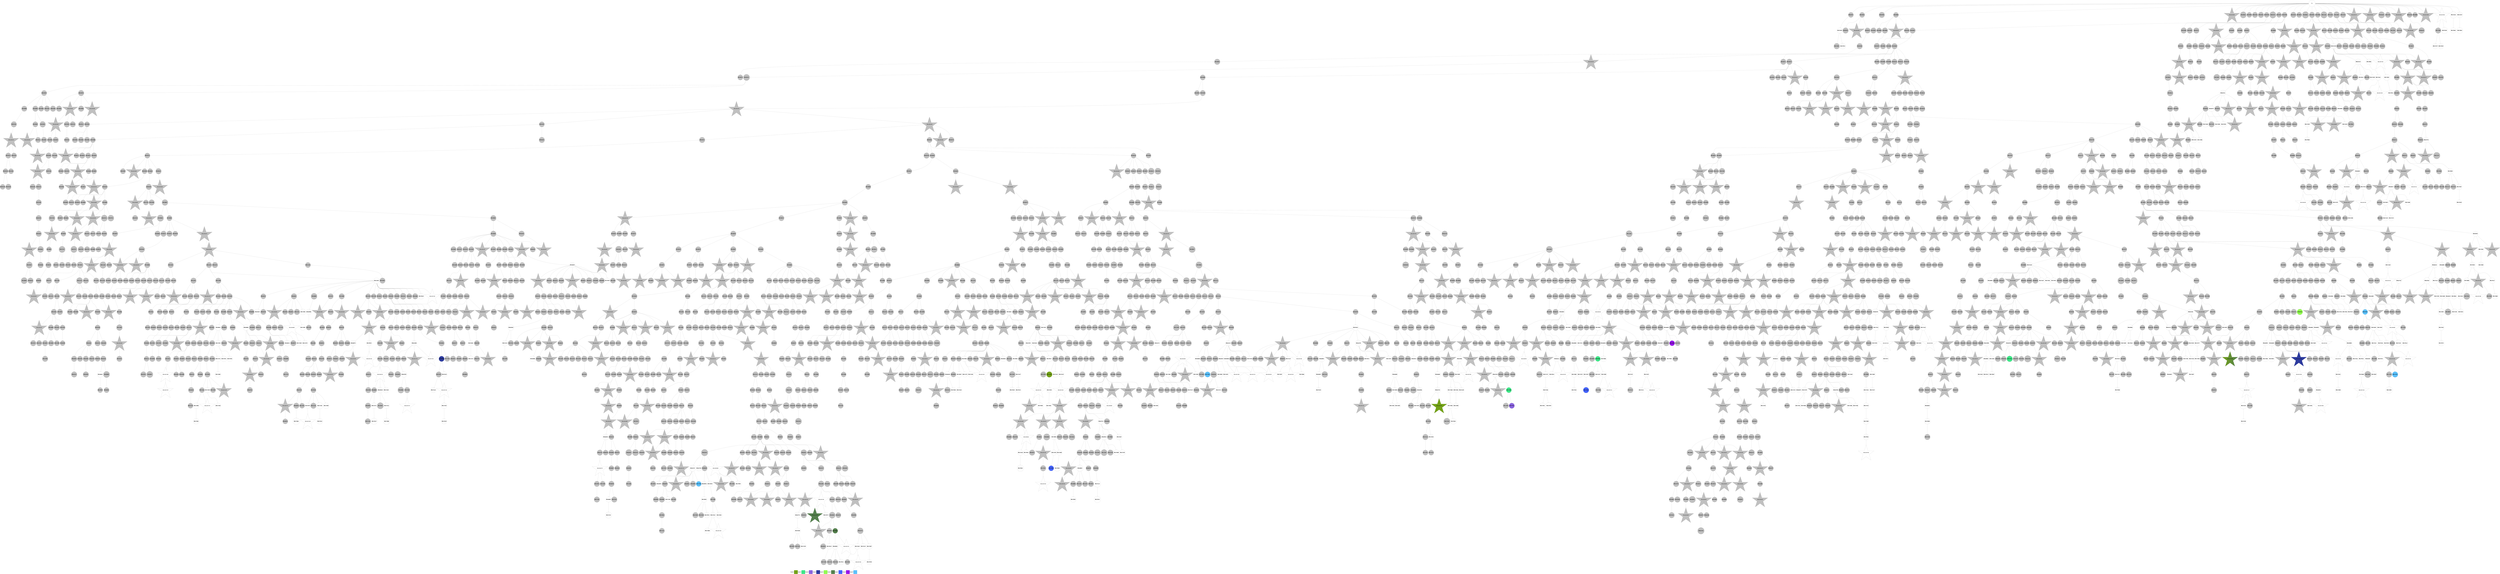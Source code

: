 digraph G { 
rankdir=TB;
16385 -> 16480;
16385 -> 16657;
16386 -> 16481;
16386 -> 16538;
16387 -> 16422;
16390 -> 16728;
16391 -> 16658;
16393 -> 16947;
16394 -> 16688;
16394 -> 16758;
16394 -> 16829;
16395 -> 16539;
16398 -> 16540;
16398 -> 16729;
16400 -> 16513;
16401 -> 16541;
16401 -> 16948;
16404 -> 16572;
16410 -> 16514;
16411 -> 16482;
16411 -> 16573;
16411 -> 16689;
16412 -> 16730;
16413 -> 16601;
16415 -> 16454;
16416 -> 16455;
16416 -> 16574;
16416 -> 16628;
16416 -> 16690;
16416 -> 16830;
16417 -> 16659;
16419 -> 16731;
16420 -> 16660;
16423 -> 16515;
16423 -> 16542;
16424 -> 16629;
16424 -> 16661;
16425 -> 16516;
16425 -> 16575;
16425 -> 16602;
16426 -> 16630;
16426 -> 16662;
16426 -> 16793;
16428 -> 16483;
16431 -> 16906;
16432 -> 16543;
16432 -> 16631;
16433 -> 16663;
16437 -> 16517;
16437 -> 16664;
16437 -> 16691;
16437 -> 16732;
16441 -> 16794;
16442 -> 16692;
16448 -> 16484;
16448 -> 16518;
16449 -> 16979;
16449 -> 17310;
16449 -> 17403;
16450 -> 16576;
16454 -> 16733;
16456 -> 16831;
16456 -> 16907;
16456 -> 16949;
16456 -> 16980;
16456 -> 17135;
16456 -> 17268;
16458 -> 16544;
16458 -> 16632;
16460 -> 16519;
16460 -> 16693;
16460 -> 16832;
16462 -> 16795;
16465 -> 16873;
16466 -> 16577;
16466 -> 17226;
16467 -> 16545;
16471 -> 16633;
16474 -> 16520;
16474 -> 16694;
16476 -> 16521;
16477 -> 16695;
16481 -> 17136;
16484 -> 16603;
16484 -> 16634;
16484 -> 17269;
16485 -> 17027;
16486 -> 16546;
16487 -> 16665;
16488 -> 16547;
16489 -> 16548;
16490 -> 16549;
16490 -> 16578;
16491 -> 16579;
16493 -> 16981;
16496 -> 16635;
16496 -> 16874;
16498 -> 16833;
16498 -> 16908;
16498 -> 16982;
16498 -> 17094;
16498 -> 17179;
16499 -> 16580;
16500 -> 16666;
16502 -> 16636;
16502 -> 16696;
16502 -> 16796;
16502 -> 17095;
16503 -> 17096;
16503 -> 17404;
16508 -> 16759;
16508 -> 16797;
14461 -> 14462;
14461 -> 14467;
14461 -> 14468;
14461 -> 14470;
14461 -> 14471;
14461 -> 14498;
14461 -> 14547;
14461 -> 14551;
14461 -> 14567;
14461 -> 14581;
14461 -> 14681;
14461 -> 14717;
14461 -> 14728;
14461 -> 14833;
14461 -> 14869;
14461 -> 14978;
14461 -> 15048;
14461 -> 15134;
14461 -> 15337;
14461 -> 15415;
14461 -> 15527;
14461 -> 15581;
14461 -> 15603;
14461 -> 15632;
14461 -> 15733;
14461 -> 15909;
14461 -> 16336;
14461 -> 16485;
14461 -> 16896;
14461 -> 17017;
14461 -> 17054;
14461 -> 17224;
14461 -> 17265;
16509 -> 16909;
14462 -> 14463;
14462 -> 14464;
14462 -> 14465;
16510 -> 17028;
14465 -> 14466;
16513 -> 16667;
14466 -> 14473;
14467 -> 14469;
16515 -> 16604;
14468 -> 14472;
14468 -> 14474;
14468 -> 14483;
14468 -> 14486;
16517 -> 16637;
16518 -> 16605;
14471 -> 14475;
16519 -> 16798;
16519 -> 16910;
16520 -> 16638;
14473 -> 14481;
16521 -> 16799;
16521 -> 16875;
14474 -> 14482;
16522 -> 16606;
16522 -> 16911;
16522 -> 17029;
16522 -> 17227;
16522 -> 17358;
14475 -> 14476;
14475 -> 14477;
14476 -> 14478;
14476 -> 14479;
16524 -> 16639;
16524 -> 17056;
16524 -> 17180;
14477 -> 14485;
14477 -> 14491;
14477 -> 14494;
14477 -> 14496;
14477 -> 14524;
14477 -> 14533;
14477 -> 14536;
16525 -> 16668;
14478 -> 14480;
14480 -> 14484;
14480 -> 14487;
16529 -> 16669;
14484 -> 14488;
14484 -> 14492;
14484 -> 14516;
14484 -> 14534;
14484 -> 14548;
16532 -> 16581;
16532 -> 16876;
16532 -> 16912;
14485 -> 14497;
14485 -> 14499;
14485 -> 14509;
14485 -> 14517;
14485 -> 14520;
14485 -> 14528;
14486 -> 14489;
16534 -> 16670;
16534 -> 16877;
14487 -> 14490;
14487 -> 14493;
14487 -> 14506;
14487 -> 14507;
16535 -> 16734;
14488 -> 14518;
16536 -> 16607;
16537 -> 16760;
16538 -> 16640;
16538 -> 16697;
16538 -> 16800;
16538 -> 16834;
14492 -> 14495;
14492 -> 14503;
16540 -> 16582;
16540 -> 16835;
14493 -> 14500;
14493 -> 14511;
14493 -> 14540;
16541 -> 16698;
14495 -> 14504;
14495 -> 14519;
14496 -> 14510;
14496 -> 14529;
14496 -> 14537;
14497 -> 14501;
14497 -> 14512;
16546 -> 16608;
14500 -> 14502;
14500 -> 14505;
16548 -> 16699;
16548 -> 16913;
16548 -> 17097;
16549 -> 16609;
16549 -> 16761;
16549 -> 16836;
14502 -> 14508;
14502 -> 14513;
14502 -> 14514;
16550 -> 16735;
16550 -> 16762;
16550 -> 16837;
16550 -> 16914;
14503 -> 14515;
16553 -> 16641;
16553 -> 16671;
14507 -> 14521;
14510 -> 14526;
14510 -> 14556;
14510 -> 14560;
14510 -> 14579;
14511 -> 14522;
16559 -> 16700;
16559 -> 16983;
16559 -> 17030;
16559 -> 17137;
16559 -> 17228;
14512 -> 14543;
16560 -> 16736;
16560 -> 17057;
14513 -> 14530;
14513 -> 14544;
16565 -> 16672;
14518 -> 14523;
16567 -> 16642;
14520 -> 14531;
16570 -> 16801;
16570 -> 16878;
14523 -> 14525;
14523 -> 14527;
14525 -> 14538;
14525 -> 14552;
16573 -> 16984;
16573 -> 17031;
14526 -> 14535;
16575 -> 16673;
14528 -> 14545;
14528 -> 14549;
16576 -> 16643;
14529 -> 14558;
14529 -> 14561;
14530 -> 14532;
14530 -> 14541;
14531 -> 14539;
16579 -> 16644;
16579 -> 16763;
16580 -> 16645;
16581 -> 16764;
14537 -> 14553;
14537 -> 14562;
14537 -> 14572;
14537 -> 14586;
14537 -> 14618;
14537 -> 14623;
14538 -> 14542;
14538 -> 14546;
16587 -> 16838;
16587 -> 16950;
16588 -> 16701;
14541 -> 14554;
14543 -> 14550;
14543 -> 14555;
14543 -> 14557;
16591 -> 16674;
16592 -> 16765;
16592 -> 17058;
16595 -> 16737;
16595 -> 17181;
16596 -> 16675;
16596 -> 16702;
16596 -> 16802;
16596 -> 17098;
16596 -> 17138;
14550 -> 14568;
14550 -> 14577;
14550 -> 14604;
16598 -> 16646;
16598 -> 16766;
16599 -> 16703;
16599 -> 16803;
16600 -> 16647;
16600 -> 16767;
16600 -> 17032;
16600 -> 17311;
14553 -> 14559;
14553 -> 14573;
14554 -> 14563;
14555 -> 14596;
14555 -> 14643;
14556 -> 14564;
14556 -> 14582;
14556 -> 14587;
16604 -> 16804;
16604 -> 16839;
16604 -> 16985;
14557 -> 14565;
14557 -> 14569;
14557 -> 14574;
14557 -> 14583;
16605 -> 17099;
16605 -> 17229;
16606 -> 16676;
16606 -> 16805;
16606 -> 16840;
14559 -> 14566;
16607 -> 16806;
16607 -> 16841;
16607 -> 16951;
14560 -> 14570;
14560 -> 14578;
16608 -> 16738;
14561 -> 14571;
14561 -> 14608;
16609 -> 16648;
14563 -> 14575;
16612 -> 16768;
14565 -> 14580;
14567 -> 14576;
14567 -> 14593;
16616 -> 17100;
16616 -> 17359;
14569 -> 14584;
14569 -> 14615;
14569 -> 14624;
16617 -> 16915;
16617 -> 16952;
16617 -> 17059;
14570 -> 14590;
14572 -> 14625;
16620 -> 17060;
16620 -> 17405;
14573 -> 14597;
14573 -> 14630;
16621 -> 16739;
16621 -> 16842;
14574 -> 14591;
14575 -> 14588;
14575 -> 14609;
16626 -> 16769;
14580 -> 14592;
14580 -> 14594;
14580 -> 14598;
14580 -> 14628;
14580 -> 14631;
16628 -> 16916;
14581 -> 14585;
14581 -> 14601;
16629 -> 16953;
16629 -> 16986;
16630 -> 16807;
16630 -> 17139;
16632 -> 16879;
14585 -> 14589;
14586 -> 14602;
14586 -> 14611;
14586 -> 14626;
14588 -> 14605;
14589 -> 14595;
16638 -> 17182;
14591 -> 14599;
16639 -> 17101;
16640 -> 16740;
16640 -> 16770;
16640 -> 17140;
14593 -> 14603;
14593 -> 14616;
16641 -> 17061;
14595 -> 14600;
16643 -> 16677;
16643 -> 16808;
16643 -> 16954;
14596 -> 14612;
14596 -> 14619;
14596 -> 14637;
14596 -> 14639;
14596 -> 14647;
14598 -> 14632;
16648 -> 16678;
16648 -> 16809;
16648 -> 17033;
14601 -> 14644;
16649 -> 16704;
16649 -> 16771;
16649 -> 16880;
16649 -> 17141;
16649 -> 17312;
14602 -> 14606;
14602 -> 14670;
14602 -> 14712;
16650 -> 16955;
14603 -> 14607;
16651 -> 16741;
16651 -> 16987;
14605 -> 14617;
14605 -> 14640;
16653 -> 16843;
14606 -> 14613;
16654 -> 16844;
16654 -> 17102;
14607 -> 14610;
14607 -> 14614;
14608 -> 14633;
16656 -> 16988;
14609 -> 14648;
14610 -> 14620;
16659 -> 16742;
16659 -> 17103;
16660 -> 16881;
14613 -> 14629;
14613 -> 14671;
14613 -> 14682;
16662 -> 16705;
14615 -> 14621;
14615 -> 14649;
16663 -> 16772;
14616 -> 14622;
16666 -> 16773;
16666 -> 16845;
14620 -> 14627;
14620 -> 14651;
16668 -> 16743;
14621 -> 14674;
14622 -> 14659;
14622 -> 14675;
16670 -> 17062;
16671 -> 16706;
14624 -> 14634;
14624 -> 14635;
14624 -> 14641;
14624 -> 14645;
14624 -> 14655;
14624 -> 14662;
16672 -> 16810;
16673 -> 17104;
14627 -> 14652;
14627 -> 14672;
16675 -> 16774;
14628 -> 14642;
16676 -> 16775;
16676 -> 16917;
14630 -> 14653;
14630 -> 14656;
14630 -> 14666;
14630 -> 14667;
16678 -> 16707;
16678 -> 16811;
16678 -> 16882;
16678 -> 16956;
14631 -> 14636;
14632 -> 14646;
14632 -> 14676;
14632 -> 14690;
14632 -> 14694;
16680 -> 17105;
16680 -> 17183;
14633 -> 14638;
14633 -> 14657;
16681 -> 17106;
16682 -> 16812;
16683 -> 16744;
16685 -> 16745;
16686 -> 17360;
14639 -> 14658;
14639 -> 14713;
14639 -> 14737;
14641 -> 14650;
14641 -> 14654;
16689 -> 16989;
16689 -> 17361;
14642 -> 14695;
14642 -> 14718;
14642 -> 14768;
14642 -> 14815;
16690 -> 16846;
16691 -> 16813;
16691 -> 16918;
16691 -> 17142;
16691 -> 17362;
14647 -> 14668;
14647 -> 14673;
16695 -> 16847;
14649 -> 14660;
14649 -> 14663;
16697 -> 16746;
16697 -> 16814;
16697 -> 16919;
14650 -> 14669;
14650 -> 14696;
14650 -> 14709;
16698 -> 16848;
16698 -> 17107;
16698 -> 17230;
16700 -> 16776;
16700 -> 17034;
16700 -> 17108;
16700 -> 17363;
16700 -> 17406;
14653 -> 14664;
14653 -> 14677;
16702 -> 16747;
14655 -> 14661;
14655 -> 14665;
14655 -> 14678;
16704 -> 16920;
16704 -> 17184;
16705 -> 16921;
16705 -> 16990;
16705 -> 17035;
16705 -> 17143;
16707 -> 16777;
14661 -> 14697;
16710 -> 17109;
14663 -> 14679;
16711 -> 16778;
16711 -> 17270;
16712 -> 16883;
16712 -> 17063;
16713 -> 16849;
14666 -> 14706;
16714 -> 16957;
16714 -> 17064;
16714 -> 17313;
14667 -> 14683;
14668 -> 14684;
16716 -> 16884;
16716 -> 17407;
16716 -> 17454;
14669 -> 14685;
14669 -> 14719;
14669 -> 14729;
14669 -> 14738;
14669 -> 14769;
16717 -> 16779;
16717 -> 16922;
14670 -> 14744;
16719 -> 16885;
16719 -> 16991;
16719 -> 17036;
14672 -> 14686;
14672 -> 14691;
16720 -> 16850;
14673 -> 14680;
14673 -> 14710;
14674 -> 14702;
16723 -> 16815;
14676 -> 14687;
16724 -> 16851;
14677 -> 14692;
14677 -> 14698;
14677 -> 14724;
14677 -> 14756;
14678 -> 14688;
16726 -> 16852;
16726 -> 17144;
16726 -> 17314;
14679 -> 14714;
14679 -> 14730;
14679 -> 14758;
14679 -> 14773;
14679 -> 14865;
14679 -> 14886;
16727 -> 16780;
16727 -> 16958;
16727 -> 17271;
16728 -> 16923;
14681 -> 14707;
14682 -> 14689;
14683 -> 14703;
14684 -> 14693;
16732 -> 16781;
14685 -> 14720;
14685 -> 14731;
16733 -> 17110;
16733 -> 17231;
16733 -> 17315;
16734 -> 16782;
16734 -> 16886;
16735 -> 16853;
16735 -> 16887;
16735 -> 16924;
16735 -> 16959;
16735 -> 16992;
16735 -> 17364;
14689 -> 14700;
14690 -> 14699;
14691 -> 14708;
14691 -> 14715;
14691 -> 14725;
16740 -> 17272;
16740 -> 17365;
16741 -> 16783;
14694 -> 14701;
14694 -> 14716;
14694 -> 14739;
14694 -> 14759;
14695 -> 14732;
16743 -> 17037;
16743 -> 17455;
14696 -> 14721;
14696 -> 14733;
14696 -> 14745;
16744 -> 16925;
16744 -> 17456;
14697 -> 14704;
16745 -> 17145;
14700 -> 14711;
14700 -> 14740;
14701 -> 14705;
16749 -> 17273;
14702 -> 14726;
14702 -> 14823;
14702 -> 14905;
14702 -> 14935;
14702 -> 14945;
16750 -> 16816;
14703 -> 14741;
14703 -> 14746;
14703 -> 14808;
14703 -> 14896;
14703 -> 14936;
14703 -> 14979;
14703 -> 15012;
14703 -> 15095;
16751 -> 16817;
16751 -> 16926;
16751 -> 17146;
14704 -> 14722;
16752 -> 17065;
14705 -> 14742;
16753 -> 16818;
14707 -> 14828;
16755 -> 17066;
16756 -> 16819;
16756 -> 16854;
16757 -> 17067;
16757 -> 17274;
16757 -> 17366;
14710 -> 14727;
16759 -> 16855;
14712 -> 14747;
14712 -> 14753;
14712 -> 14801;
14712 -> 14887;
14712 -> 15082;
14712 -> 15135;
14713 -> 14774;
16761 -> 16888;
16761 -> 16960;
16761 -> 17068;
16761 -> 17275;
14715 -> 14734;
16763 -> 16820;
16763 -> 17185;
14716 -> 14723;
14716 -> 14760;
14716 -> 14780;
14717 -> 14816;
14717 -> 14879;
14717 -> 14888;
14717 -> 14980;
16767 -> 16856;
14721 -> 14743;
14721 -> 14761;
14721 -> 14781;
16769 -> 16821;
14722 -> 14782;
16770 -> 16889;
16770 -> 16927;
16770 -> 17367;
14723 -> 14735;
16771 -> 16890;
14724 -> 14795;
14724 -> 14889;
14724 -> 14906;
14724 -> 14912;
14724 -> 14937;
16772 -> 16857;
14725 -> 14762;
14725 -> 14775;
14726 -> 14880;
14726 -> 14897;
14726 -> 14952;
14726 -> 14981;
14727 -> 14736;
16775 -> 16858;
16775 -> 16891;
16775 -> 17111;
16776 -> 17232;
16776 -> 17316;
14729 -> 14748;
14729 -> 14817;
14729 -> 14824;
16779 -> 17038;
16780 -> 16961;
14733 -> 14749;
14733 -> 14763;
14734 -> 14750;
14734 -> 14825;
14735 -> 14764;
14735 -> 14770;
16783 -> 17039;
16783 -> 17112;
14736 -> 14776;
16785 -> 16928;
16785 -> 16993;
14739 -> 14751;
14739 -> 14791;
14741 -> 14752;
14742 -> 14771;
14742 -> 14792;
14743 -> 14796;
14743 -> 14854;
14743 -> 14890;
14743 -> 14907;
14743 -> 14922;
16791 -> 16859;
16791 -> 16892;
16791 -> 16929;
16791 -> 17147;
14745 -> 14754;
14745 -> 14772;
14747 -> 14755;
14747 -> 14765;
14747 -> 14783;
14747 -> 14793;
14747 -> 14797;
14747 -> 14818;
16795 -> 16860;
16795 -> 16994;
16795 -> 17276;
16795 -> 17408;
14748 -> 14757;
14748 -> 14766;
16796 -> 16995;
16796 -> 17277;
14752 -> 14767;
16800 -> 16861;
14753 -> 14798;
14754 -> 14848;
14754 -> 14994;
14754 -> 15065;
14754 -> 15083;
16802 -> 16930;
14755 -> 14777;
14755 -> 14829;
16803 -> 16996;
16803 -> 17148;
16804 -> 16931;
16804 -> 16997;
16805 -> 16932;
16805 -> 16962;
16805 -> 17040;
14758 -> 14834;
16806 -> 16893;
16807 -> 16963;
14760 -> 14778;
14760 -> 14784;
14763 -> 14785;
14763 -> 14855;
16811 -> 16894;
16811 -> 17149;
16811 -> 17233;
14765 -> 14802;
14765 -> 14819;
14765 -> 14842;
16813 -> 17186;
16813 -> 17278;
14766 -> 14826;
14766 -> 14835;
14766 -> 14843;
14766 -> 14938;
16814 -> 16933;
14767 -> 14786;
14767 -> 14794;
14767 -> 14799;
16815 -> 16998;
14768 -> 14820;
14769 -> 14803;
16817 -> 16999;
16817 -> 17279;
14770 -> 14779;
16818 -> 17150;
14772 -> 14787;
14773 -> 14788;
14776 -> 14809;
16824 -> 17000;
14777 -> 14789;
14777 -> 14800;
14777 -> 14866;
16825 -> 16964;
14779 -> 14790;
16827 -> 16934;
14780 -> 14810;
16829 -> 17234;
16829 -> 17409;
16832 -> 17041;
16832 -> 17069;
14786 -> 14811;
14786 -> 14870;
14787 -> 14804;
14787 -> 14830;
16835 -> 17070;
14789 -> 14923;
14789 -> 15066;
16837 -> 17001;
16837 -> 17042;
16838 -> 17280;
16838 -> 17410;
14791 -> 14821;
14793 -> 14805;
14793 -> 14844;
14793 -> 14849;
16841 -> 17113;
14795 -> 14806;
16843 -> 16935;
16843 -> 17114;
14796 -> 14812;
16844 -> 16936;
16844 -> 16965;
16844 -> 17281;
16845 -> 17043;
16845 -> 17071;
16845 -> 17187;
16845 -> 17368;
14798 -> 14813;
14798 -> 14836;
14799 -> 14807;
14799 -> 14856;
14799 -> 14881;
16847 -> 16895;
16847 -> 17151;
16850 -> 17115;
16850 -> 17152;
16850 -> 17235;
16850 -> 17317;
14804 -> 14857;
14805 -> 14867;
14805 -> 14908;
14805 -> 15021;
14805 -> 15084;
14805 -> 15115;
16853 -> 17002;
14806 -> 14831;
14807 -> 14814;
14807 -> 14822;
14807 -> 14837;
14807 -> 14845;
14807 -> 14850;
14808 -> 14953;
16856 -> 16937;
14809 -> 14827;
14811 -> 14838;
14811 -> 14858;
14811 -> 14924;
14811 -> 15168;
16860 -> 17153;
14814 -> 14846;
14814 -> 14871;
14815 -> 14872;
14815 -> 14891;
14815 -> 14909;
14816 -> 14898;
14818 -> 14839;
14818 -> 14859;
16867 -> 16938;
16868 -> 17072;
16868 -> 17369;
16869 -> 16939;
14822 -> 14840;
14822 -> 14868;
14822 -> 14873;
16870 -> 16940;
16870 -> 17154;
16870 -> 17318;
14823 -> 14847;
16871 -> 17044;
16871 -> 17188;
16871 -> 17411;
14824 -> 14860;
16872 -> 17236;
16874 -> 16941;
16874 -> 16966;
14827 -> 14832;
16877 -> 17003;
14830 -> 14874;
14832 -> 14841;
14834 -> 14851;
14834 -> 14861;
16882 -> 17045;
16883 -> 16967;
16883 -> 17412;
16884 -> 17116;
16884 -> 17189;
16884 -> 17237;
14837 -> 14862;
14837 -> 14899;
16885 -> 17073;
16885 -> 17155;
16885 -> 17319;
16887 -> 16968;
16887 -> 17238;
16887 -> 17370;
14840 -> 14875;
14840 -> 14925;
14842 -> 14852;
14842 -> 14913;
14842 -> 14939;
14842 -> 14968;
16890 -> 17117;
16890 -> 17282;
14844 -> 14892;
14844 -> 14914;
14846 -> 14853;
16894 -> 17413;
14847 -> 14863;
14847 -> 14882;
14847 -> 14915;
14847 -> 14954;
16895 -> 17239;
14848 -> 14946;
16897 -> 17004;
14850 -> 14864;
16898 -> 17046;
16898 -> 17283;
14851 -> 14876;
14851 -> 14926;
14851 -> 14940;
16900 -> 17005;
16900 -> 17240;
16901 -> 17414;
14854 -> 14877;
16902 -> 16969;
16902 -> 17047;
16902 -> 17118;
14855 -> 14916;
16903 -> 17006;
16904 -> 17074;
14857 -> 14917;
16906 -> 17119;
16908 -> 17284;
16908 -> 17371;
14861 -> 14900;
16909 -> 17007;
16909 -> 17156;
14863 -> 14883;
14864 -> 14884;
14865 -> 14878;
14865 -> 14893;
16913 -> 17008;
14866 -> 14927;
16914 -> 17048;
16914 -> 17372;
16914 -> 17457;
14867 -> 14901;
14867 -> 14969;
14868 -> 14995;
14868 -> 15085;
14868 -> 15116;
14870 -> 14885;
16918 -> 17157;
16919 -> 17009;
14872 -> 14955;
14872 -> 14970;
14876 -> 14941;
14876 -> 14956;
14876 -> 14996;
14876 -> 15049;
14876 -> 15117;
14876 -> 15149;
14876 -> 15203;
14878 -> 14894;
14878 -> 14902;
14878 -> 14918;
14878 -> 14957;
14878 -> 14982;
14878 -> 14997;
16926 -> 17075;
16926 -> 17320;
14879 -> 14958;
14879 -> 15118;
14879 -> 15169;
14879 -> 15185;
14879 -> 15216;
14879 -> 15257;
14882 -> 14959;
14882 -> 14983;
14882 -> 15217;
16930 -> 16970;
14883 -> 14895;
14883 -> 14903;
14883 -> 14947;
14883 -> 14998;
14884 -> 14928;
16932 -> 17010;
14885 -> 14904;
14885 -> 14929;
14885 -> 14960;
14885 -> 14999;
16933 -> 17011;
16933 -> 17158;
16934 -> 17241;
16934 -> 17321;
14888 -> 14910;
14888 -> 14919;
14888 -> 14971;
16937 -> 17076;
16937 -> 17190;
16937 -> 17415;
16938 -> 17012;
16938 -> 17120;
14891 -> 14920;
14891 -> 14930;
14891 -> 14942;
14891 -> 15035;
16940 -> 16971;
16940 -> 17077;
16943 -> 17013;
14897 -> 14911;
16945 -> 17191;
16946 -> 17285;
14900 -> 14948;
14901 -> 14961;
14901 -> 15000;
16951 -> 17416;
16952 -> 17192;
14905 -> 14984;
16953 -> 17014;
14906 -> 14931;
14906 -> 14943;
14906 -> 14949;
14906 -> 15007;
16954 -> 17015;
16954 -> 17193;
16954 -> 17373;
16955 -> 17194;
16956 -> 17121;
14909 -> 14972;
14909 -> 15022;
14910 -> 14921;
14910 -> 14932;
14910 -> 14950;
14910 -> 14962;
16958 -> 17374;
14911 -> 14933;
16960 -> 17049;
16960 -> 17195;
16960 -> 17242;
16960 -> 17417;
14914 -> 15013;
14915 -> 14951;
14915 -> 15023;
14915 -> 15055;
14915 -> 15086;
16963 -> 17286;
14916 -> 15036;
14916 -> 15067;
14916 -> 15119;
16966 -> 17016;
16966 -> 17196;
14920 -> 14934;
16968 -> 17050;
16969 -> 17078;
16969 -> 17243;
14922 -> 15014;
14922 -> 15056;
14922 -> 15150;
14923 -> 15024;
14923 -> 15037;
14925 -> 14963;
14925 -> 14973;
14925 -> 14985;
14925 -> 15120;
14926 -> 14964;
14926 -> 14986;
16974 -> 17197;
16974 -> 17418;
14927 -> 14965;
16975 -> 17287;
14928 -> 15001;
16976 -> 17198;
16977 -> 17288;
16977 -> 17419;
16978 -> 17079;
16979 -> 17051;
14934 -> 14944;
14934 -> 14987;
14934 -> 15008;
14935 -> 14966;
16983 -> 17458;
14936 -> 14974;
14937 -> 15050;
14937 -> 15057;
14938 -> 15051;
14939 -> 14988;
16988 -> 17122;
16988 -> 17322;
16988 -> 17420;
14941 -> 14967;
14941 -> 15058;
16989 -> 17159;
16989 -> 17199;
16989 -> 17459;
14943 -> 15096;
16991 -> 17052;
16991 -> 17123;
16991 -> 17160;
14944 -> 14975;
14944 -> 15015;
14944 -> 15204;
14945 -> 14976;
16995 -> 17200;
16995 -> 17421;
16997 -> 17161;
14950 -> 14989;
14950 -> 15038;
16998 -> 17162;
16999 -> 17124;
14952 -> 15059;
14952 -> 15382;
14953 -> 14990;
17001 -> 17053;
14954 -> 15068;
14955 -> 14991;
14956 -> 14992;
17004 -> 17323;
17005 -> 17422;
17006 -> 17080;
17006 -> 17201;
17006 -> 17324;
17006 -> 17460;
14959 -> 14993;
17007 -> 17081;
17007 -> 17423;
14960 -> 15039;
14960 -> 15097;
17008 -> 17163;
14963 -> 15016;
17012 -> 17082;
14965 -> 15009;
14965 -> 15017;
17013 -> 17125;
17013 -> 17325;
17013 -> 17375;
14966 -> 14977;
17014 -> 17202;
14967 -> 15002;
14967 -> 15121;
14968 -> 15060;
17016 -> 17164;
17019 -> 17376;
14972 -> 15010;
14972 -> 15235;
14972 -> 15443;
14972 -> 15505;
14972 -> 15555;
14972 -> 15655;
14972 -> 15836;
14972 -> 15857;
14972 -> 15880;
14972 -> 15997;
14972 -> 16084;
14974 -> 15122;
17022 -> 17126;
17022 -> 17165;
17022 -> 17244;
14976 -> 15025;
14976 -> 15061;
14976 -> 15069;
14978 -> 15052;
14978 -> 15236;
14978 -> 15273;
14978 -> 15383;
14978 -> 15416;
17026 -> 17083;
17026 -> 17127;
17026 -> 17326;
17026 -> 17377;
17027 -> 17289;
17027 -> 17461;
14980 -> 15003;
14980 -> 15040;
17028 -> 17245;
14981 -> 15026;
17029 -> 17327;
14982 -> 15098;
14982 -> 15123;
14982 -> 15394;
17030 -> 17084;
14983 -> 15041;
17031 -> 17328;
14984 -> 15004;
17032 -> 17203;
17032 -> 17329;
17032 -> 17424;
17032 -> 17462;
14985 -> 15005;
14986 -> 15006;
14986 -> 15027;
14986 -> 15151;
17035 -> 17085;
14988 -> 15018;
14988 -> 15152;
14988 -> 15237;
17036 -> 17204;
14989 -> 15170;
17037 -> 17086;
17038 -> 17087;
17038 -> 17330;
17038 -> 17378;
14991 -> 15099;
14991 -> 15124;
14991 -> 15136;
14991 -> 15205;
17039 -> 17128;
14992 -> 15125;
14992 -> 15153;
14992 -> 15506;
14993 -> 15028;
17041 -> 17205;
17041 -> 17379;
17042 -> 17206;
14995 -> 15019;
14995 -> 15100;
14995 -> 15154;
14995 -> 15186;
14995 -> 15258;
15001 -> 15011;
15002 -> 15020;
15002 -> 15029;
15002 -> 15101;
17050 -> 17129;
15003 -> 15042;
17051 -> 17088;
17051 -> 17290;
17051 -> 17425;
15004 -> 15137;
17053 -> 17207;
17053 -> 17246;
17053 -> 17463;
15006 -> 15030;
17054 -> 17208;
17054 -> 17426;
15007 -> 15031;
15008 -> 15032;
15008 -> 15070;
15008 -> 15171;
15008 -> 15206;
15008 -> 15259;
15008 -> 15338;
15009 -> 15087;
15009 -> 15218;
17057 -> 17380;
15013 -> 15033;
15013 -> 15043;
15013 -> 15088;
15013 -> 15138;
15013 -> 15187;
15013 -> 15429;
15015 -> 15071;
17063 -> 17247;
17065 -> 17248;
15018 -> 15044;
17066 -> 17331;
15019 -> 15034;
15020 -> 15102;
15020 -> 15207;
17069 -> 17209;
17069 -> 17332;
15022 -> 15045;
17071 -> 17210;
17071 -> 17333;
17071 -> 17381;
15025 -> 15155;
15025 -> 15219;
15025 -> 15238;
15025 -> 15339;
15028 -> 15046;
15028 -> 15062;
17076 -> 17166;
15029 -> 15047;
15029 -> 15072;
15029 -> 15274;
17080 -> 17249;
17081 -> 17130;
17081 -> 17167;
15035 -> 15103;
17083 -> 17168;
15036 -> 15139;
15037 -> 15053;
15037 -> 15239;
15038 -> 15104;
15038 -> 15156;
15038 -> 15507;
17086 -> 17131;
17086 -> 17211;
15040 -> 15126;
17088 -> 17250;
17088 -> 17427;
17089 -> 17169;
15042 -> 15073;
15042 -> 15172;
15042 -> 15417;
17090 -> 17334;
17090 -> 17464;
15043 -> 15054;
15043 -> 15089;
15043 -> 15173;
15043 -> 15275;
17091 -> 17291;
17091 -> 17335;
15044 -> 15063;
17093 -> 17251;
17093 -> 17292;
15046 -> 15140;
17094 -> 17465;
15047 -> 15074;
15048 -> 15064;
15048 -> 15075;
15050 -> 15090;
15051 -> 15076;
15052 -> 15127;
15053 -> 15091;
15053 -> 15105;
17101 -> 17170;
17101 -> 17212;
17101 -> 17252;
17101 -> 17336;
15054 -> 15077;
17102 -> 17337;
15055 -> 15078;
15055 -> 15092;
15055 -> 15174;
15055 -> 15340;
15055 -> 15462;
15055 -> 15734;
17104 -> 17338;
15057 -> 15079;
17105 -> 17171;
15058 -> 15260;
15058 -> 15276;
15059 -> 15080;
15059 -> 15106;
15059 -> 15240;
17107 -> 17172;
17107 -> 17293;
15060 -> 15188;
15060 -> 15341;
15062 -> 15081;
15062 -> 15107;
15062 -> 15157;
15062 -> 15220;
15062 -> 15241;
15062 -> 15301;
15062 -> 15360;
17110 -> 17213;
17110 -> 17466;
15064 -> 15221;
15065 -> 15108;
15066 -> 15208;
15066 -> 15444;
15066 -> 15633;
15067 -> 15128;
15067 -> 15141;
15067 -> 15222;
15067 -> 15342;
15067 -> 15463;
17115 -> 17428;
15068 -> 15109;
15068 -> 15175;
15068 -> 15242;
15068 -> 15361;
15068 -> 15395;
15068 -> 15430;
15068 -> 15464;
15068 -> 15556;
15068 -> 15604;
17116 -> 17214;
15069 -> 15110;
17118 -> 17173;
17118 -> 17467;
17119 -> 17294;
17119 -> 17382;
17121 -> 17429;
17122 -> 17174;
17122 -> 17339;
15076 -> 15093;
15076 -> 15277;
15076 -> 15302;
15076 -> 15445;
15078 -> 15176;
17126 -> 17215;
17126 -> 17340;
15079 -> 15094;
15080 -> 15177;
15081 -> 15111;
15081 -> 15142;
15082 -> 15112;
15082 -> 15129;
15082 -> 15189;
15082 -> 15303;
17131 -> 17253;
15085 -> 15178;
17135 -> 17295;
17135 -> 17430;
15088 -> 15113;
15088 -> 15179;
15088 -> 15362;
15088 -> 15418;
17136 -> 17431;
15091 -> 15114;
15091 -> 15278;
15091 -> 15528;
15091 -> 15557;
15092 -> 15130;
15092 -> 15143;
15092 -> 15158;
17140 -> 17216;
15093 -> 15396;
15093 -> 15446;
17141 -> 17217;
15094 -> 15144;
15094 -> 15159;
15095 -> 15145;
15095 -> 15160;
15095 -> 15180;
15096 -> 15190;
17145 -> 17218;
17145 -> 17254;
15099 -> 15146;
15099 -> 15161;
15099 -> 15243;
15099 -> 15384;
15100 -> 15181;
17148 -> 17383;
15101 -> 15131;
15102 -> 15209;
15102 -> 15385;
15103 -> 15191;
15103 -> 15261;
15103 -> 15279;
15103 -> 15322;
17153 -> 17219;
17153 -> 17255;
15107 -> 15132;
15107 -> 15162;
15107 -> 15363;
15108 -> 15223;
15108 -> 15304;
15109 -> 15133;
15109 -> 15192;
17157 -> 17220;
17157 -> 17256;
15111 -> 15147;
15111 -> 15193;
15111 -> 15244;
15111 -> 15262;
15111 -> 15364;
15111 -> 15465;
15111 -> 15529;
15112 -> 15210;
15112 -> 15224;
15112 -> 15343;
15113 -> 15211;
17163 -> 17221;
17164 -> 17341;
15117 -> 15305;
17165 -> 17222;
17167 -> 17342;
15120 -> 15163;
15120 -> 15280;
15121 -> 15164;
15121 -> 15194;
17169 -> 17223;
17169 -> 17257;
17170 -> 17296;
17170 -> 17384;
15123 -> 15182;
15123 -> 15245;
15125 -> 15165;
15125 -> 15225;
15125 -> 15263;
15125 -> 15281;
15125 -> 15365;
17174 -> 17258;
17174 -> 17343;
15127 -> 15195;
15128 -> 15148;
17176 -> 17259;
15129 -> 15419;
17180 -> 17297;
15133 -> 15196;
15133 -> 15397;
15133 -> 15530;
17181 -> 17344;
15135 -> 15678;
15135 -> 16063;
15136 -> 15166;
15137 -> 15167;
15137 -> 15246;
17189 -> 17298;
15144 -> 15282;
15145 -> 15183;
15145 -> 15197;
15145 -> 15247;
15146 -> 15323;
15146 -> 15344;
15148 -> 15198;
17196 -> 17345;
15149 -> 15306;
15149 -> 15447;
15149 -> 15466;
15149 -> 15484;
15150 -> 15212;
15150 -> 15264;
15150 -> 15283;
15150 -> 15345;
15150 -> 15448;
15150 -> 15605;
15150 -> 15634;
15150 -> 15679;
17198 -> 17299;
15154 -> 15199;
17202 -> 17468;
15155 -> 15200;
15158 -> 15226;
15158 -> 15324;
15158 -> 15346;
17206 -> 17260;
17206 -> 17300;
15159 -> 15227;
15159 -> 15265;
15159 -> 15325;
15159 -> 15467;
15160 -> 15248;
15160 -> 15366;
15160 -> 15398;
17208 -> 17385;
17208 -> 17432;
15161 -> 15228;
15161 -> 15284;
15161 -> 15307;
15161 -> 15367;
15162 -> 15229;
15162 -> 15249;
15163 -> 15230;
17211 -> 17261;
15164 -> 15184;
15164 -> 15250;
15164 -> 15266;
17212 -> 17346;
17214 -> 17262;
17214 -> 17469;
15167 -> 15285;
15167 -> 15308;
15167 -> 15368;
15167 -> 15449;
15167 -> 15558;
15167 -> 15635;
17215 -> 17263;
17215 -> 17301;
17216 -> 17302;
15169 -> 15559;
15169 -> 15858;
15169 -> 15881;
15169 -> 15910;
15170 -> 15286;
17218 -> 17264;
15171 -> 15201;
15172 -> 15485;
15173 -> 15287;
15173 -> 15309;
15173 -> 15326;
15174 -> 15202;
15174 -> 15213;
17222 -> 17303;
15175 -> 15288;
15175 -> 15386;
15176 -> 15289;
15176 -> 15347;
17224 -> 17470;
15178 -> 15231;
15178 -> 15760;
15180 -> 15387;
15181 -> 15232;
15182 -> 15214;
15182 -> 15251;
15182 -> 15468;
15182 -> 15636;
15182 -> 15680;
15182 -> 15819;
15182 -> 16105;
15182 -> 16158;
15182 -> 16226;
15183 -> 15252;
15185 -> 15215;
15186 -> 15399;
17234 -> 17471;
15188 -> 15233;
15188 -> 15290;
15188 -> 15327;
15188 -> 15348;
15190 -> 15291;
15190 -> 15369;
15190 -> 15388;
15191 -> 15267;
15191 -> 15310;
15191 -> 15349;
17241 -> 17304;
15195 -> 15292;
17243 -> 17305;
15199 -> 15253;
15199 -> 15293;
15201 -> 15294;
17249 -> 17306;
17250 -> 17433;
15203 -> 15268;
15203 -> 15311;
17251 -> 17434;
15206 -> 15681;
15207 -> 15234;
15208 -> 15269;
15210 -> 15254;
15210 -> 15328;
15210 -> 15469;
17258 -> 17307;
17260 -> 17308;
17260 -> 17347;
15213 -> 15329;
15213 -> 15350;
15213 -> 15370;
15214 -> 15255;
17263 -> 17386;
17263 -> 17472;
17265 -> 17473;
15218 -> 15330;
15218 -> 15606;
15220 -> 15331;
15220 -> 15351;
15220 -> 15431;
17268 -> 17474;
15222 -> 15432;
15223 -> 15400;
15223 -> 15531;
15223 -> 15607;
15224 -> 15295;
15225 -> 15450;
15225 -> 15470;
15225 -> 15532;
15226 -> 15296;
15226 -> 15371;
17275 -> 17387;
17277 -> 17475;
17279 -> 17435;
15232 -> 15256;
15233 -> 15401;
15233 -> 15420;
15233 -> 15533;
15233 -> 15656;
15233 -> 15735;
15235 -> 15297;
15237 -> 15270;
15237 -> 15352;
15237 -> 15402;
15237 -> 15657;
17285 -> 17348;
17287 -> 17349;
17287 -> 17476;
15240 -> 15312;
15242 -> 15372;
15242 -> 15433;
17290 -> 17388;
17290 -> 17436;
17291 -> 17437;
17292 -> 17477;
17294 -> 17350;
15247 -> 15313;
15247 -> 15434;
15247 -> 15451;
15247 -> 15508;
15247 -> 15658;
15248 -> 15271;
17296 -> 17389;
15250 -> 15373;
15251 -> 15298;
17299 -> 17438;
17301 -> 17390;
15254 -> 15314;
17302 -> 17351;
15255 -> 15608;
15256 -> 15272;
15256 -> 15315;
15256 -> 15353;
15258 -> 15332;
15258 -> 15471;
15258 -> 15609;
15259 -> 15316;
15261 -> 15299;
15261 -> 15354;
15261 -> 15403;
17309 -> 17391;
17310 -> 17392;
15263 -> 15317;
15265 -> 15318;
17314 -> 17393;
17314 -> 17439;
15267 -> 15389;
15267 -> 15534;
17315 -> 17478;
17317 -> 17394;
17317 -> 17479;
15270 -> 15300;
17318 -> 17395;
15271 -> 15319;
15271 -> 15509;
15271 -> 15535;
15272 -> 15390;
17320 -> 17396;
15273 -> 15452;
15273 -> 15472;
15274 -> 15374;
15275 -> 15320;
15275 -> 15911;
15277 -> 15486;
17326 -> 17440;
17329 -> 17397;
17329 -> 17480;
17331 -> 17481;
15287 -> 15333;
15287 -> 15375;
15287 -> 15421;
15287 -> 15510;
17335 -> 17441;
15289 -> 15404;
15291 -> 15376;
15291 -> 15422;
15291 -> 15511;
15291 -> 15560;
15291 -> 15582;
15291 -> 15682;
15292 -> 15321;
15292 -> 15473;
17341 -> 17398;
15294 -> 15377;
17342 -> 17442;
17344 -> 17399;
17344 -> 17482;
15299 -> 15334;
15299 -> 15405;
15299 -> 15487;
15302 -> 15406;
15302 -> 15435;
15302 -> 15561;
17351 -> 17483;
15304 -> 15391;
15304 -> 15583;
15304 -> 15610;
15304 -> 15837;
15305 -> 15335;
15305 -> 15378;
17353 -> 17443;
17353 -> 17484;
15306 -> 15423;
17354 -> 17444;
17354 -> 17485;
17356 -> 17445;
15311 -> 15355;
15311 -> 15453;
15311 -> 15611;
15311 -> 15637;
17360 -> 17486;
15313 -> 15407;
15313 -> 15454;
17362 -> 17446;
15318 -> 15820;
15318 -> 15859;
15320 -> 15474;
15320 -> 15536;
15320 -> 15860;
15320 -> 15912;
15320 -> 16198;
15320 -> 16283;
15320 -> 16358;
15321 -> 15336;
15322 -> 15475;
15324 -> 15379;
15324 -> 15424;
15324 -> 15512;
15326 -> 15392;
17375 -> 17447;
15328 -> 15356;
15328 -> 15584;
17376 -> 17487;
15329 -> 15357;
15330 -> 15408;
15331 -> 15358;
15331 -> 15537;
15331 -> 15612;
15331 -> 15638;
17379 -> 17448;
15332 -> 15359;
15332 -> 15425;
15332 -> 15476;
15335 -> 15513;
15335 -> 15538;
15335 -> 15613;
15335 -> 15761;
15339 -> 15488;
15340 -> 15710;
15342 -> 15562;
15342 -> 15882;
17391 -> 17449;
15344 -> 15426;
15344 -> 15455;
15345 -> 15539;
15345 -> 15563;
15348 -> 15489;
15348 -> 15540;
15348 -> 15585;
15349 -> 15427;
15349 -> 15436;
17398 -> 17450;
15351 -> 15409;
15351 -> 15437;
15353 -> 15541;
15354 -> 15380;
15354 -> 15428;
15354 -> 15438;
15354 -> 15514;
15357 -> 15381;
15358 -> 15542;
15358 -> 15614;
15359 -> 15490;
15360 -> 15762;
15365 -> 15456;
15366 -> 15639;
15367 -> 15410;
15367 -> 15477;
15367 -> 15763;
15367 -> 15838;
15368 -> 15491;
15368 -> 15515;
15369 -> 15411;
15369 -> 15492;
15370 -> 15412;
15370 -> 15659;
15374 -> 15516;
15376 -> 15493;
15376 -> 15564;
15376 -> 15764;
15377 -> 15413;
17425 -> 17488;
15379 -> 15393;
15381 -> 15457;
15383 -> 15586;
15383 -> 15765;
15384 -> 15478;
15384 -> 15494;
15385 -> 15414;
15387 -> 15495;
15387 -> 15913;
15387 -> 16037;
15388 -> 15458;
15388 -> 15543;
15388 -> 15683;
15393 -> 15565;
15393 -> 15615;
15394 -> 15479;
15394 -> 15587;
15400 -> 15439;
15400 -> 15566;
17450 -> 17489;
15403 -> 15480;
15403 -> 15496;
15403 -> 15567;
15403 -> 15736;
15403 -> 15821;
15403 -> 15933;
15403 -> 16038;
15403 -> 16106;
15403 -> 16199;
15403 -> 16252;
15403 -> 16388;
15403 -> 16423;
15403 -> 16649;
15403 -> 16897;
15403 -> 17018;
15403 -> 17352;
15404 -> 15481;
15404 -> 15517;
15404 -> 15588;
15405 -> 15440;
15405 -> 15518;
15405 -> 15684;
15408 -> 15459;
15411 -> 15883;
15411 -> 15977;
15411 -> 16064;
15411 -> 16135;
15413 -> 15441;
15415 -> 15460;
15415 -> 15519;
15415 -> 15544;
15416 -> 15568;
15416 -> 15589;
15421 -> 15520;
15422 -> 15482;
15422 -> 15497;
15422 -> 15685;
15426 -> 15545;
15426 -> 15616;
15426 -> 15640;
15426 -> 15711;
15428 -> 15442;
15428 -> 15686;
15429 -> 15483;
15429 -> 15521;
15429 -> 15804;
15432 -> 15805;
15433 -> 15461;
15433 -> 15498;
15433 -> 15569;
15434 -> 15641;
15437 -> 15499;
15438 -> 15660;
15438 -> 15712;
15440 -> 15713;
15442 -> 15590;
15443 -> 15642;
15444 -> 15546;
15448 -> 15500;
15448 -> 15522;
15448 -> 15617;
15448 -> 15643;
15448 -> 15785;
15450 -> 15547;
15451 -> 15501;
15452 -> 15591;
15452 -> 16107;
15454 -> 15661;
15454 -> 15687;
15457 -> 15523;
15457 -> 15592;
15457 -> 15861;
15457 -> 15914;
15459 -> 15714;
15459 -> 15766;
15462 -> 15502;
15463 -> 15548;
15463 -> 15806;
15465 -> 15549;
15467 -> 15524;
15469 -> 15593;
15470 -> 15662;
15470 -> 15737;
15473 -> 15644;
15473 -> 15738;
15474 -> 15503;
15480 -> 15504;
15481 -> 15594;
15483 -> 15645;
15483 -> 15739;
15484 -> 15740;
15484 -> 15786;
15485 -> 15715;
15485 -> 15767;
15486 -> 15525;
15486 -> 15688;
15487 -> 15663;
15489 -> 15526;
15489 -> 15570;
15489 -> 15618;
15489 -> 15646;
15490 -> 15550;
15491 -> 15619;
15493 -> 15595;
15494 -> 15716;
15495 -> 15689;
15496 -> 15551;
15496 -> 15647;
15497 -> 15571;
15498 -> 15620;
15499 -> 15648;
15499 -> 15717;
15502 -> 15822;
15502 -> 15862;
15502 -> 15998;
15505 -> 15718;
15505 -> 15741;
15505 -> 15863;
15506 -> 15839;
15506 -> 15864;
15506 -> 15915;
15506 -> 16065;
15507 -> 15719;
15507 -> 15787;
15507 -> 15934;
15508 -> 15572;
15508 -> 15621;
15512 -> 15552;
15512 -> 15573;
15514 -> 15574;
15514 -> 15916;
15514 -> 15978;
15514 -> 15999;
15514 -> 16016;
15515 -> 15720;
15516 -> 15649;
15516 -> 15742;
15517 -> 15575;
15519 -> 15622;
15519 -> 15690;
15520 -> 15623;
15520 -> 15664;
15520 -> 15768;
15521 -> 15553;
15523 -> 15624;
15523 -> 15650;
15524 -> 15651;
15524 -> 15665;
15525 -> 15576;
15525 -> 15840;
15526 -> 15554;
15526 -> 15625;
15526 -> 15691;
15526 -> 16200;
15526 -> 16486;
15526 -> 16610;
15526 -> 16862;
15526 -> 16898;
15526 -> 17175;
15526 -> 17400;
15526 -> 17451;
15527 -> 15577;
15527 -> 15743;
15532 -> 15596;
15532 -> 15692;
15536 -> 15744;
15536 -> 15769;
15536 -> 15935;
15536 -> 15958;
15536 -> 16000;
15536 -> 16085;
15539 -> 15626;
15539 -> 15666;
15539 -> 15721;
15540 -> 15745;
15540 -> 15770;
15541 -> 15578;
15541 -> 15746;
15543 -> 15579;
15543 -> 15627;
15544 -> 15693;
15545 -> 15580;
15545 -> 15722;
15547 -> 15597;
15552 -> 15723;
15560 -> 15598;
15560 -> 15747;
15560 -> 15771;
15560 -> 15959;
15560 -> 15979;
15562 -> 15772;
15562 -> 15841;
15562 -> 16108;
15562 -> 16177;
15567 -> 15599;
15567 -> 15667;
15567 -> 15694;
15568 -> 15628;
15569 -> 15980;
15569 -> 16017;
15570 -> 15600;
15572 -> 15668;
15572 -> 15724;
15572 -> 15807;
15573 -> 15669;
15574 -> 15601;
15575 -> 15788;
15577 -> 15629;
15577 -> 15865;
15578 -> 15602;
15579 -> 15866;
15579 -> 15981;
15579 -> 16109;
15581 -> 15695;
15581 -> 15789;
15582 -> 15696;
15583 -> 15725;
15585 -> 15670;
15585 -> 15748;
15585 -> 15808;
15586 -> 15790;
15586 -> 15823;
15586 -> 16424;
15586 -> 16522;
15586 -> 17089;
15586 -> 17309;
15592 -> 15630;
15594 -> 15697;
15594 -> 15791;
15594 -> 15917;
15598 -> 15773;
15601 -> 15774;
15602 -> 15631;
15602 -> 15698;
15603 -> 15726;
15604 -> 15652;
15607 -> 15671;
15607 -> 15727;
15609 -> 15728;
15611 -> 15699;
15611 -> 15982;
15611 -> 16001;
15611 -> 16136;
15611 -> 16178;
15611 -> 16253;
15611 -> 17401;
15612 -> 15672;
15612 -> 15700;
15614 -> 15701;
15614 -> 15809;
15614 -> 15884;
15615 -> 15749;
15616 -> 15653;
15616 -> 15702;
15616 -> 15792;
15617 -> 15918;
15621 -> 15824;
15624 -> 15729;
15626 -> 15810;
15627 -> 15703;
15627 -> 15750;
15630 -> 15775;
15631 -> 15654;
15631 -> 15673;
15631 -> 15730;
15631 -> 15825;
15631 -> 15936;
15634 -> 16002;
15635 -> 15751;
15638 -> 15674;
15641 -> 15675;
15642 -> 15731;
15642 -> 15793;
15645 -> 15676;
15646 -> 15677;
15646 -> 15794;
15646 -> 15826;
15646 -> 15867;
15647 -> 15842;
15647 -> 16018;
15647 -> 16137;
15648 -> 15752;
15649 -> 15732;
15650 -> 15795;
15650 -> 15827;
15653 -> 15776;
15654 -> 15704;
15658 -> 15777;
15660 -> 15705;
15661 -> 15960;
15663 -> 15753;
15664 -> 15706;
15664 -> 15778;
15666 -> 15796;
15666 -> 15811;
15666 -> 15843;
15668 -> 15779;
15670 -> 15707;
15671 -> 15708;
15671 -> 15919;
15671 -> 16019;
15675 -> 15709;
15676 -> 15885;
15679 -> 15844;
15682 -> 15754;
15683 -> 15755;
15684 -> 16066;
15684 -> 16311;
15684 -> 16708;
15688 -> 15756;
15688 -> 16138;
15692 -> 15920;
15692 -> 16039;
15696 -> 15812;
15696 -> 15828;
15697 -> 15937;
15699 -> 15757;
15704 -> 15780;
15704 -> 15845;
15704 -> 15921;
15707 -> 15813;
15708 -> 15846;
15709 -> 15922;
15711 -> 15886;
15712 -> 15781;
15712 -> 15847;
15717 -> 15797;
15724 -> 15758;
15724 -> 15814;
15724 -> 16040;
15724 -> 16086;
15728 -> 15759;
15729 -> 15782;
15730 -> 15783;
15731 -> 15815;
15731 -> 15887;
15735 -> 15888;
15736 -> 15938;
15744 -> 16003;
15746 -> 15784;
15746 -> 15798;
15746 -> 15829;
15748 -> 15848;
15748 -> 15983;
15749 -> 15799;
15749 -> 15830;
15749 -> 16359;
15750 -> 15849;
15752 -> 15816;
15752 -> 15939;
15753 -> 15800;
15754 -> 15831;
15754 -> 15889;
15754 -> 15940;
15754 -> 16487;
15756 -> 15868;
15758 -> 15850;
15758 -> 16067;
15758 -> 16139;
15758 -> 16159;
15758 -> 16254;
15761 -> 15941;
15764 -> 15869;
15766 -> 15890;
15775 -> 15942;
15775 -> 16004;
15775 -> 16227;
15777 -> 15851;
15777 -> 15870;
15777 -> 15943;
15779 -> 15801;
15779 -> 16140;
15780 -> 15871;
15780 -> 15944;
15781 -> 15802;
15781 -> 15817;
15781 -> 15891;
15782 -> 15803;
15782 -> 15892;
15782 -> 16020;
15782 -> 16041;
15783 -> 15832;
15783 -> 15961;
15783 -> 16005;
15787 -> 15893;
15787 -> 15962;
15790 -> 15872;
15790 -> 15894;
15790 -> 16583;
15790 -> 16611;
15790 -> 16709;
15793 -> 15852;
15793 -> 15963;
15793 -> 16110;
15794 -> 15833;
15794 -> 15945;
15794 -> 16201;
15794 -> 16228;
15794 -> 16389;
15794 -> 16710;
15796 -> 15834;
15796 -> 15853;
15798 -> 15873;
15798 -> 15895;
15798 -> 16141;
15799 -> 15946;
15799 -> 15964;
15800 -> 15854;
15802 -> 15818;
15804 -> 15896;
15805 -> 15947;
15805 -> 15965;
15805 -> 16042;
15805 -> 16255;
15805 -> 16584;
15806 -> 16312;
15806 -> 16360;
15806 -> 16390;
15811 -> 16006;
15812 -> 15984;
15814 -> 15874;
15815 -> 15835;
15820 -> 15897;
15820 -> 16043;
15822 -> 15875;
15822 -> 15898;
15824 -> 15966;
15825 -> 15899;
15827 -> 15923;
15829 -> 15855;
15830 -> 15876;
15830 -> 16087;
15830 -> 16142;
15830 -> 16202;
15833 -> 15924;
15833 -> 16203;
15833 -> 16229;
15833 -> 16256;
15833 -> 16313;
15834 -> 15856;
15836 -> 15967;
15836 -> 15985;
15837 -> 15900;
15837 -> 15925;
15838 -> 15926;
15839 -> 16068;
15840 -> 16021;
15842 -> 16204;
15843 -> 16022;
15843 -> 16179;
15843 -> 17176;
15845 -> 15877;
15846 -> 15878;
15846 -> 15901;
15847 -> 16007;
15847 -> 16111;
15847 -> 16257;
15848 -> 16008;
15850 -> 15902;
15850 -> 15927;
15850 -> 15968;
15850 -> 15986;
15850 -> 16088;
15851 -> 15879;
15853 -> 15969;
15853 -> 16009;
15855 -> 15903;
15856 -> 15904;
15856 -> 16023;
15857 -> 15948;
15857 -> 16010;
15857 -> 16205;
15862 -> 15928;
15862 -> 15949;
15863 -> 15905;
15864 -> 15906;
15864 -> 15970;
15865 -> 15950;
15866 -> 16180;
15867 -> 15907;
15867 -> 16337;
15867 -> 16748;
15868 -> 15908;
15868 -> 15987;
15870 -> 16044;
15870 -> 16112;
15870 -> 16206;
15871 -> 15929;
15872 -> 15951;
15872 -> 15971;
15874 -> 15972;
15874 -> 16024;
15874 -> 16045;
15874 -> 16181;
15877 -> 15973;
15880 -> 15952;
15881 -> 15953;
15882 -> 15930;
15882 -> 16143;
15884 -> 15988;
15884 -> 16046;
15887 -> 16025;
15889 -> 16011;
15890 -> 15931;
15890 -> 16207;
15892 -> 15954;
15892 -> 16026;
15892 -> 16258;
15892 -> 16284;
15892 -> 16314;
15892 -> 16550;
15892 -> 16711;
15892 -> 16749;
15893 -> 15955;
15894 -> 15956;
15894 -> 16027;
15894 -> 16047;
15899 -> 15989;
15900 -> 15990;
15900 -> 16028;
15900 -> 16144;
15902 -> 15991;
15902 -> 16113;
15902 -> 16208;
15902 -> 16391;
15903 -> 16160;
15903 -> 16285;
15907 -> 15932;
15907 -> 16209;
15907 -> 16259;
15909 -> 15974;
15910 -> 16012;
15910 -> 16089;
15910 -> 16260;
15911 -> 16069;
15912 -> 16090;
15912 -> 16114;
15915 -> 16029;
15915 -> 16048;
15916 -> 16070;
15916 -> 16091;
15919 -> 16145;
15919 -> 16182;
15921 -> 16013;
15921 -> 16049;
15922 -> 16146;
15926 -> 16210;
15926 -> 16361;
15926 -> 16392;
15930 -> 16183;
15930 -> 16286;
15930 -> 16456;
15930 -> 16488;
15930 -> 16585;
15930 -> 16612;
15930 -> 16679;
15930 -> 16784;
15931 -> 15957;
15932 -> 15975;
15932 -> 16050;
15934 -> 16051;
15934 -> 16092;
15934 -> 16115;
15935 -> 16230;
15938 -> 16116;
15938 -> 16712;
15939 -> 15992;
15939 -> 16030;
15940 -> 16031;
15940 -> 16071;
15949 -> 16072;
15951 -> 16032;
15954 -> 16261;
15955 -> 15976;
15955 -> 16014;
15956 -> 16117;
15957 -> 16231;
15957 -> 16425;
15961 -> 15993;
15963 -> 16161;
15964 -> 16147;
15965 -> 15994;
15965 -> 16033;
15966 -> 16093;
15967 -> 15995;
15969 -> 15996;
15969 -> 16034;
15970 -> 16073;
15972 -> 16118;
15978 -> 16074;
15978 -> 16094;
15980 -> 16035;
15980 -> 16148;
15981 -> 16052;
15981 -> 16119;
15981 -> 16457;
15981 -> 16489;
15982 -> 16095;
15985 -> 16096;
15985 -> 16120;
15987 -> 16015;
15989 -> 16053;
15990 -> 16054;
15991 -> 16097;
15991 -> 16287;
15991 -> 16362;
15991 -> 16426;
15997 -> 16055;
15999 -> 16056;
15999 -> 16121;
16003 -> 16057;
16003 -> 16075;
16003 -> 16149;
16003 -> 16288;
16003 -> 16523;
16004 -> 16058;
16005 -> 16076;
16007 -> 16036;
16007 -> 16899;
16007 -> 17019;
16008 -> 16077;
16008 -> 16098;
16008 -> 16122;
16008 -> 16338;
16010 -> 16123;
16010 -> 16393;
16011 -> 16262;
16011 -> 16339;
16011 -> 16458;
16011 -> 16863;
16011 -> 17020;
16011 -> 17452;
16014 -> 16124;
16014 -> 16289;
16015 -> 16078;
16015 -> 16315;
16015 -> 16394;
16018 -> 16059;
16019 -> 16060;
16019 -> 16125;
16019 -> 16150;
16019 -> 16162;
16020 -> 16061;
16023 -> 16163;
16023 -> 16395;
16023 -> 16427;
16023 -> 16490;
16023 -> 16586;
16023 -> 16785;
16023 -> 17021;
16025 -> 16099;
16027 -> 16491;
16030 -> 16151;
16030 -> 16650;
16031 -> 16079;
16031 -> 16152;
16032 -> 16153;
16032 -> 16396;
16033 -> 16062;
16033 -> 16184;
16035 -> 16100;
16035 -> 16126;
16035 -> 16263;
16036 -> 16290;
16036 -> 16397;
16037 -> 16101;
16038 -> 16127;
16038 -> 16363;
16038 -> 16398;
16038 -> 16428;
16038 -> 16713;
16039 -> 16211;
16040 -> 16316;
16041 -> 16291;
16043 -> 16399;
16045 -> 16185;
16046 -> 16212;
16048 -> 16080;
16048 -> 16128;
16049 -> 16081;
16049 -> 16264;
16050 -> 16082;
16050 -> 16265;
16050 -> 16317;
16051 -> 16129;
16051 -> 16232;
16054 -> 16102;
16055 -> 16083;
16055 -> 16164;
16055 -> 16233;
16055 -> 16292;
16055 -> 16340;
16055 -> 16429;
16055 -> 16459;
16055 -> 16492;
16055 -> 16972;
16055 -> 17055;
16057 -> 16186;
16057 -> 16213;
16057 -> 16234;
16058 -> 16430;
16059 -> 16130;
16059 -> 16154;
16061 -> 16103;
16061 -> 16165;
16061 -> 16235;
16061 -> 16293;
16062 -> 16131;
16062 -> 16266;
16062 -> 16551;
16062 -> 16714;
16063 -> 16104;
16069 -> 16132;
16070 -> 16267;
16070 -> 16524;
16070 -> 17353;
16071 -> 16431;
16073 -> 16166;
16073 -> 16268;
16073 -> 16493;
16074 -> 16167;
16080 -> 16133;
16081 -> 16318;
16083 -> 16236;
16083 -> 16432;
16085 -> 16168;
16085 -> 16214;
16094 -> 16215;
16094 -> 16237;
16094 -> 16319;
16094 -> 16864;
16095 -> 16169;
16095 -> 16187;
16095 -> 16269;
16095 -> 16433;
16095 -> 16587;
16095 -> 16680;
16095 -> 16822;
16095 -> 16973;
16095 -> 17090;
16095 -> 17132;
16098 -> 16188;
16098 -> 16238;
16098 -> 16460;
16098 -> 16823;
16098 -> 16974;
16100 -> 16170;
16100 -> 16239;
16102 -> 16171;
16102 -> 16294;
16104 -> 16134;
16104 -> 16216;
16106 -> 16172;
16109 -> 16155;
16109 -> 16240;
16110 -> 16189;
16110 -> 16364;
16110 -> 16715;
16111 -> 16173;
16111 -> 16241;
16112 -> 16190;
16112 -> 16295;
16112 -> 16494;
16113 -> 16174;
16116 -> 16156;
16120 -> 16157;
16120 -> 16242;
16122 -> 16320;
16124 -> 16191;
16124 -> 16461;
16124 -> 16552;
16125 -> 16270;
16125 -> 16321;
16125 -> 16365;
16125 -> 16525;
16125 -> 16588;
16125 -> 16716;
16127 -> 16192;
16128 -> 16341;
16128 -> 16589;
16130 -> 16193;
16130 -> 16366;
16130 -> 16434;
16130 -> 16613;
16132 -> 16296;
16132 -> 16342;
16134 -> 16243;
16134 -> 16297;
16135 -> 16298;
16136 -> 16244;
16137 -> 16367;
16137 -> 16553;
16137 -> 16614;
16138 -> 16271;
16140 -> 16175;
16141 -> 16245;
16142 -> 16217;
16142 -> 16299;
16142 -> 16343;
16142 -> 16400;
16143 -> 16344;
16143 -> 16401;
16144 -> 16176;
16144 -> 16194;
16149 -> 16195;
16149 -> 16218;
16149 -> 16345;
16152 -> 16368;
16153 -> 16219;
16155 -> 16272;
16155 -> 16462;
16155 -> 16495;
16156 -> 16246;
16156 -> 16369;
16160 -> 16196;
16161 -> 16300;
16161 -> 16346;
16161 -> 16786;
16163 -> 16402;
16165 -> 16197;
16165 -> 16273;
16168 -> 16322;
16168 -> 16463;
16168 -> 16590;
16168 -> 16787;
16168 -> 16824;
16170 -> 16247;
16170 -> 16370;
16176 -> 16220;
16176 -> 16274;
16177 -> 16301;
16177 -> 16323;
16177 -> 16403;
16177 -> 16435;
16180 -> 16221;
16181 -> 16222;
16181 -> 16496;
16181 -> 16554;
16183 -> 16223;
16183 -> 16464;
16183 -> 16615;
16183 -> 16788;
16183 -> 16900;
16184 -> 16404;
16184 -> 16750;
16185 -> 16224;
16186 -> 16302;
16186 -> 16465;
16188 -> 16347;
16188 -> 16436;
16191 -> 16248;
16191 -> 16466;
16191 -> 16497;
16192 -> 16348;
16194 -> 16225;
16196 -> 16371;
16197 -> 16275;
16197 -> 16526;
16197 -> 16717;
16197 -> 17354;
16198 -> 16276;
16198 -> 16498;
16199 -> 16405;
16202 -> 16406;
16203 -> 16249;
16204 -> 16277;
16205 -> 16303;
16207 -> 16278;
16208 -> 16324;
16208 -> 16499;
16210 -> 16349;
16210 -> 16372;
16210 -> 16467;
16210 -> 16718;
16210 -> 16942;
16212 -> 16325;
16212 -> 16651;
16213 -> 16250;
16213 -> 16326;
16213 -> 16681;
16213 -> 16825;
16215 -> 16251;
16218 -> 16468;
16218 -> 16555;
16219 -> 16437;
16219 -> 16500;
16219 -> 16719;
16219 -> 16943;
16221 -> 16407;
16221 -> 16527;
16221 -> 16591;
16221 -> 16682;
16221 -> 16720;
16221 -> 16826;
16221 -> 16865;
16221 -> 16901;
16222 -> 16304;
16224 -> 16279;
16224 -> 16305;
16224 -> 16373;
16224 -> 16469;
16224 -> 16501;
16229 -> 16280;
16229 -> 16502;
16231 -> 16281;
16231 -> 16327;
16232 -> 16528;
16233 -> 16282;
16233 -> 16529;
16234 -> 16374;
16234 -> 16503;
16234 -> 16616;
16234 -> 16683;
16235 -> 16306;
16235 -> 16328;
16235 -> 16408;
16235 -> 16438;
16236 -> 16329;
16236 -> 16439;
16236 -> 16827;
16238 -> 16470;
16238 -> 16592;
16239 -> 16330;
16239 -> 16375;
16239 -> 16556;
16240 -> 16530;
16240 -> 16593;
16240 -> 16617;
16242 -> 16350;
16242 -> 16409;
16242 -> 16471;
16243 -> 16351;
16244 -> 16440;
16244 -> 16618;
16244 -> 16721;
16244 -> 17091;
16245 -> 16472;
16246 -> 16441;
16246 -> 16684;
16246 -> 16751;
16247 -> 16473;
16247 -> 16557;
16249 -> 16307;
16249 -> 16331;
16250 -> 16531;
16250 -> 16685;
16253 -> 16558;
16253 -> 16722;
16253 -> 16752;
16253 -> 16789;
16253 -> 16944;
16253 -> 17022;
16253 -> 17092;
16255 -> 16308;
16256 -> 16332;
16256 -> 16504;
16257 -> 16474;
16258 -> 16333;
16258 -> 16352;
16260 -> 16559;
16260 -> 16594;
16261 -> 16410;
16262 -> 16309;
16262 -> 16442;
16262 -> 16652;
16268 -> 16353;
16269 -> 16310;
16269 -> 16334;
16275 -> 16411;
16275 -> 16443;
16276 -> 16376;
16279 -> 16335;
16279 -> 16377;
16279 -> 16475;
16279 -> 16505;
16279 -> 16975;
16279 -> 17177;
16286 -> 16723;
16286 -> 17023;
16286 -> 17133;
16286 -> 17355;
16288 -> 16724;
16292 -> 16378;
16292 -> 16444;
16295 -> 16412;
16295 -> 16445;
16295 -> 16902;
16296 -> 16619;
16296 -> 16866;
16298 -> 16446;
16298 -> 16560;
16299 -> 16506;
16299 -> 16532;
16299 -> 16561;
16299 -> 16753;
16299 -> 16867;
16301 -> 16447;
16301 -> 16562;
16301 -> 16868;
16302 -> 16354;
16307 -> 16413;
16308 -> 16507;
16308 -> 16563;
16308 -> 17356;
16308 -> 17402;
16309 -> 16595;
16309 -> 16620;
16311 -> 16476;
16313 -> 16448;
16313 -> 16596;
16313 -> 16653;
16315 -> 16379;
16315 -> 16754;
16315 -> 16869;
16315 -> 16976;
16315 -> 17024;
16315 -> 17093;
16316 -> 16564;
16316 -> 16597;
16316 -> 16686;
16316 -> 16755;
16319 -> 16380;
16319 -> 16414;
16320 -> 16508;
16320 -> 16870;
16320 -> 17266;
16322 -> 16355;
16322 -> 16533;
16322 -> 16871;
16322 -> 16903;
16323 -> 16356;
16323 -> 16654;
16323 -> 16687;
16323 -> 16945;
16323 -> 16977;
16323 -> 17225;
16323 -> 17267;
16325 -> 16381;
16325 -> 16477;
16328 -> 16415;
16328 -> 16478;
16329 -> 16382;
16329 -> 16416;
16331 -> 16357;
16331 -> 16383;
16334 -> 16756;
16335 -> 16479;
16335 -> 16598;
16335 -> 16621;
16335 -> 16725;
16335 -> 16757;
16336 -> 16622;
16337 -> 16384;
16337 -> 16417;
16338 -> 16655;
16338 -> 16790;
16338 -> 16828;
16338 -> 16946;
16338 -> 17025;
16338 -> 17453;
16339 -> 16904;
16340 -> 16623;
16340 -> 16905;
16340 -> 16978;
16344 -> 16418;
16346 -> 16385;
16346 -> 16565;
16348 -> 16599;
16348 -> 16624;
16348 -> 17178;
16348 -> 17357;
16351 -> 16386;
16351 -> 16449;
16352 -> 16419;
16352 -> 16625;
16352 -> 16791;
16354 -> 16387;
16356 -> 16566;
16360 -> 16450;
16361 -> 16534;
16362 -> 16420;
16363 -> 16451;
16363 -> 16509;
16364 -> 16510;
16364 -> 16535;
16365 -> 16511;
16365 -> 16567;
16365 -> 16726;
16366 -> 16727;
16366 -> 17026;
16370 -> 16568;
16370 -> 16626;
16372 -> 16452;
16374 -> 16536;
16374 -> 16569;
16374 -> 16792;
16374 -> 17134;
16375 -> 16421;
16375 -> 16453;
16376 -> 16570;
16376 -> 16600;
16376 -> 16656;
16376 -> 16872;
16378 -> 16512;
16380 -> 16537;
16380 -> 16627;
16381 -> 16571;
16564 [shape=circle style=filled fillcolor=grey fontname="helvetica-bold" fontsize=56 label="M16556" width=1.85 height=2 ];
17364 [shape=circle style=filled fillcolor="#5bc1fb" fontname="helvetica-bold" fontsize=56 label="M17356" width=3.42 height=2 ];
15787 [shape=star style=filled fillcolor=grey fontname="helvetica-bold" fontsize=42 label="CNV_M15779"];
14665 [shape=circle style=filled fillcolor=grey fontname="helvetica-bold" fontsize=56 label="M14657" width=4.6 height=2 ];
16600 [shape=circle style=filled fillcolor="#5bc1fb" fontname="helvetica-bold" fontsize=56 label="M16592" width=3.16 height=2 ];
17343 [shape=circle style=filled fillcolor="#5bc1fb" fontname="helvetica-bold" fontsize=56 label="M17335" width=0.82 height=2 ];
14981 [shape=circle style=filled fillcolor=grey fontname="helvetica-bold" fontsize=56 label="M14973" width=2.19 height=2 ];
16010 [shape=circle style=filled fillcolor=grey fontname="helvetica-bold" fontsize=56 label="M16002" width=1.09 height=2 ];
14478 [shape=star style=filled fillcolor=grey fontname="helvetica-bold" fontsize=42 label="CNV_M14470"];
14598 [shape=circle style=filled fillcolor=grey fontname="helvetica-bold" fontsize=56 label="M14590" width=3.41 height=2 ];
16612 [shape=circle style=filled fillcolor=grey fontname="helvetica-bold" fontsize=56 label="M16604" width=4.34 height=2 ];
16978 [shape=circle style=filled fillcolor=grey fontname="helvetica-bold" fontsize=56 label="M16970" width=3.78 height=2 ];
17412 [shape=star style=filled fillcolor=grey fontname="helvetica-bold" fontsize=42 label="CNV_M17404"];
14919 [shape=circle style=filled fillcolor=grey fontname="helvetica-bold" fontsize=56 label="M14911" width=0.43 height=2 ];
15064 [shape=circle style=filled fillcolor=grey fontname="helvetica-bold" fontsize=56 label="M15056" width=2.67 height=2 ];
16363 [shape=circle style=filled fillcolor=grey fontname="helvetica-bold" fontsize=56 label="M16355" width=3.26 height=2 ];
16821 [shape=circle style=filled fillcolor=grey fontname="helvetica-bold" fontsize=56 label="M16813" width=0.52 height=2 ];
17369 [shape=circle style=filled fillcolor="#5bc1fb" fontname="helvetica-bold" fontsize=56 label="M17361" width=2.43 height=2 ];
14573 [shape=circle style=filled fillcolor=grey fontname="helvetica-bold" fontsize=56 label="M14565" width=3.21 height=2 ];
14538 [shape=circle style=filled fillcolor=grey fontname="helvetica-bold" fontsize=56 label="M14530" width=3.26 height=2 ];
16659 [shape=circle style=filled fillcolor=grey fontname="helvetica-bold" fontsize=56 label="M16651" width=2.28 height=2 ];
14807 [shape=circle style=filled fillcolor=grey fontname="helvetica-bold" fontsize=56 label="M14799" width=2.86 height=2 ];
16664 [shape=star style=filled fillcolor=grey fontname="helvetica-bold" fontsize=42 label="CNV_M16656"];
15656 [shape=star style=filled fillcolor=grey fontname="helvetica-bold" fontsize=42 label="CNV_M15648"];
17264 [shape=circle style=filled fillcolor=white fontname="helvetica-bold" fontsize=56 label="M17256" width=3.17 height=2 ];
15920 [shape=star style=filled fillcolor=grey fontname="helvetica-bold" fontsize=42 label="CNV_M15912"];
16329 [shape=circle style=filled fillcolor=grey fontname="helvetica-bold" fontsize=56 label="M16321" width=0.09 height=2 ];
16457 [shape=star style=filled fillcolor=grey fontname="helvetica-bold" fontsize=42 label="CNV_M16449"];
15342 [shape=circle style=filled fillcolor=grey fontname="helvetica-bold" fontsize=56 label="M15334" width=2.14 height=2 ];
14569 [shape=circle style=filled fillcolor=grey fontname="helvetica-bold" fontsize=56 label="M14561" width=2.75 height=2 ];
17128 [shape=circle style=filled fillcolor=grey fontname="helvetica-bold" fontsize=56 label="M17120" width=1 height=2 ];
17386 [shape=star style=filled fillcolor=grey fontname="helvetica-bold" fontsize=42 label="CNV_M17378"];
17090 [shape=circle style=filled fillcolor=white fontname="helvetica-bold" fontsize=56 label="M17082" width=2.8 height=2 ];
17376 [shape=star style=filled fillcolor=white fontname="helvetica-bold" fontsize=42 label="CNV_M17368"];
16067 [shape=star style=filled fillcolor=grey fontname="helvetica-bold" fontsize=42 label="CNV_M16059"];
16846 [shape=circle style=filled fillcolor=grey fontname="helvetica-bold" fontsize=56 label="M16838" width=4.26 height=2 ];
15832 [shape=circle style=filled fillcolor=grey fontname="helvetica-bold" fontsize=56 label="M15824" width=1.17 height=2 ];
16998 [shape=circle style=filled fillcolor=grey fontname="helvetica-bold" fontsize=56 label="M16990" width=4.28 height=2 ];
15818 [shape=circle style=filled fillcolor=grey fontname="helvetica-bold" fontsize=56 label="M15810" width=2.54 height=2 ];
15882 [shape=circle style=filled fillcolor=grey fontname="helvetica-bold" fontsize=56 label="M15874" width=2.62 height=2 ];
16686 [shape=circle style=filled fillcolor=white fontname="helvetica-bold" fontsize=56 label="M16678" width=4.53 height=2 ];
15953 [shape=circle style=filled fillcolor=grey fontname="helvetica-bold" fontsize=56 label="M15945" width=4.81 height=2 ];
15468 [shape=circle style=filled fillcolor=grey fontname="helvetica-bold" fontsize=56 label="M15460" width=4.33 height=2 ];
14975 [shape=circle style=filled fillcolor=grey fontname="helvetica-bold" fontsize=56 label="M14967" width=1.94 height=2 ];
15176 [shape=circle style=filled fillcolor=grey fontname="helvetica-bold" fontsize=56 label="M15168" width=3.3 height=2 ];
16397 [shape=circle style=filled fillcolor=grey fontname="helvetica-bold" fontsize=56 label="M16389" width=2.98 height=2 ];
16837 [shape=circle style=filled fillcolor=grey fontname="helvetica-bold" fontsize=56 label="M16829" width=4.06 height=2 ];
16263 [shape=star style=filled fillcolor=grey fontname="helvetica-bold" fontsize=42 label="CNV_M16255"];
14890 [shape=circle style=filled fillcolor=grey fontname="helvetica-bold" fontsize=56 label="M14882" width=0.76 height=2 ];
15033 [shape=star style=filled fillcolor=grey fontname="helvetica-bold" fontsize=42 label="CNV_M15025"];
17165 [shape=circle style=filled fillcolor=grey fontname="helvetica-bold" fontsize=56 label="M17157" width=0.59 height=2 ];
16451 [shape=star style=filled fillcolor=grey fontname="helvetica-bold" fontsize=42 label="CNV_M16443"];
16772 [shape=star style=filled fillcolor=grey fontname="helvetica-bold" fontsize=42 label="CNV_M16764"];
16089 [shape=circle style=filled fillcolor=grey fontname="helvetica-bold" fontsize=56 label="M16081" width=0.61 height=2 ];
16085 [shape=circle style=filled fillcolor=grey fontname="helvetica-bold" fontsize=56 label="M16077" width=2.79 height=2 ];
15480 [shape=circle style=filled fillcolor=grey fontname="helvetica-bold" fontsize=56 label="M15472" width=2.38 height=2 ];
16539 [shape=circle style=filled fillcolor=grey fontname="helvetica-bold" fontsize=56 label="M16531" width=3.72 height=2 ];
17060 [shape=circle style=filled fillcolor=white fontname="helvetica-bold" fontsize=56 label="M17052" width=4.51 height=2 ];
14484 [shape=circle style=filled fillcolor=grey fontname="helvetica-bold" fontsize=56 label="M14476" width=2.53 height=2 ];
17034 [shape=circle style=filled fillcolor=grey fontname="helvetica-bold" fontsize=56 label="M17026" width=3.87 height=2 ];
17395 [shape=circle style=filled fillcolor=white fontname="helvetica-bold" fontsize=56 label="M17387" width=2.94 height=2 ];
15270 [shape=star style=filled fillcolor=grey fontname="helvetica-bold" fontsize=42 label="CNV_M15262"];
16788 [shape=circle style=filled fillcolor=grey fontname="helvetica-bold" fontsize=56 label="M16780" width=3.62 height=2 ];
16189 [shape=circle style=filled fillcolor=grey fontname="helvetica-bold" fontsize=56 label="M16181" width=4.91 height=2 ];
15540 [shape=circle style=filled fillcolor=grey fontname="helvetica-bold" fontsize=56 label="M15532" width=1.29 height=2 ];
14752 [shape=star style=filled fillcolor=grey fontname="helvetica-bold" fontsize=42 label="CNV_M14744"];
15596 [shape=circle style=filled fillcolor=grey fontname="helvetica-bold" fontsize=56 label="M15588" width=1.01 height=2 ];
16534 [shape=circle style=filled fillcolor=grey fontname="helvetica-bold" fontsize=56 label="M16526" width=0.05 height=2 ];
16622 [shape=circle style=filled fillcolor=grey fontname="helvetica-bold" fontsize=56 label="M16614" width=4.5 height=2 ];
16850 [shape=circle style=filled fillcolor="#3ee788" fontname="helvetica-bold" fontsize=56 label="M16842" width=3.47 height=2 ];
16933 [shape=circle style=filled fillcolor=white fontname="helvetica-bold" fontsize=56 label="M16925" width=3.57 height=2 ];
14993 [shape=circle style=filled fillcolor=grey fontname="helvetica-bold" fontsize=56 label="M14985" width=4.66 height=2 ];
16278 [shape=circle style=filled fillcolor=grey fontname="helvetica-bold" fontsize=56 label="M16270" width=3.55 height=2 ];
16926 [shape=circle style=filled fillcolor=white fontname="helvetica-bold" fontsize=56 label="M16918" width=4.16 height=2 ];
15801 [shape=circle style=filled fillcolor=grey fontname="helvetica-bold" fontsize=56 label="M15793" width=0.79 height=2 ];
16913 [shape=circle style=filled fillcolor=grey fontname="helvetica-bold" fontsize=56 label="M16905" width=0.69 height=2 ];
17297 [shape=circle style=filled fillcolor=white fontname="helvetica-bold" fontsize=56 label="M17289" width=0.54 height=2 ];
16227 [shape=circle style=filled fillcolor=grey fontname="helvetica-bold" fontsize=56 label="M16219" width=0.3 height=2 ];
16892 [shape=star style=filled fillcolor=grey fontname="helvetica-bold" fontsize=42 label="CNV_M16884"];
17324 [shape=circle style=filled fillcolor=white fontname="helvetica-bold" fontsize=56 label="M17316" width=1.91 height=2 ];
15129 [shape=circle style=filled fillcolor=grey fontname="helvetica-bold" fontsize=56 label="M15121" width=2.07 height=2 ];
16294 [shape=circle style=filled fillcolor=grey fontname="helvetica-bold" fontsize=56 label="M16286" width=2.65 height=2 ];
14823 [shape=circle style=filled fillcolor=grey fontname="helvetica-bold" fontsize=56 label="M14815" width=2.24 height=2 ];
15040 [shape=star style=filled fillcolor=grey fontname="helvetica-bold" fontsize=42 label="CNV_M15032"];
16146 [shape=star style=filled fillcolor=grey fontname="helvetica-bold" fontsize=42 label="CNV_M16138"];
16344 [shape=circle style=filled fillcolor=grey fontname="helvetica-bold" fontsize=56 label="M16336" width=0.28 height=2 ];
16760 [shape=circle style=filled fillcolor=grey fontname="helvetica-bold" fontsize=56 label="M16752" width=1 height=2 ];
16973 [shape=circle style=filled fillcolor=white fontname="helvetica-bold" fontsize=56 label="M16965" width=2.2 height=2 ];
14782 [shape=star style=filled fillcolor=grey fontname="helvetica-bold" fontsize=42 label="CNV_M14774"];
15831 [shape=circle style=filled fillcolor=grey fontname="helvetica-bold" fontsize=56 label="M15823" width=1.48 height=2 ];
15917 [shape=star style=filled fillcolor=grey fontname="helvetica-bold" fontsize=42 label="CNV_M15909"];
17457 [shape=circle style=filled fillcolor=white fontname="helvetica-bold" fontsize=56 label="M17449" width=4.49 height=2 ];
16489 [shape=circle style=filled fillcolor=grey fontname="helvetica-bold" fontsize=56 label="M16481" width=2.84 height=2 ];
16393 [shape=circle style=filled fillcolor=grey fontname="helvetica-bold" fontsize=56 label="M16385" width=2.93 height=2 ];
15744 [shape=circle style=filled fillcolor=grey fontname="helvetica-bold" fontsize=56 label="M15736" width=0.6 height=2 ];
17378 [shape=circle style=filled fillcolor=white fontname="helvetica-bold" fontsize=56 label="M17370" width=2.06 height=2 ];
17401 [shape=circle style=filled fillcolor=white fontname="helvetica-bold" fontsize=56 label="M17393" width=1.34 height=2 ];
15441 [shape=circle style=filled fillcolor=grey fontname="helvetica-bold" fontsize=56 label="M15433" width=4.18 height=2 ];
15353 [shape=circle style=filled fillcolor=grey fontname="helvetica-bold" fontsize=56 label="M15345" width=3.02 height=2 ];
16546 [shape=circle style=filled fillcolor=grey fontname="helvetica-bold" fontsize=56 label="M16538" width=0.23 height=2 ];
14877 [shape=circle style=filled fillcolor=grey fontname="helvetica-bold" fontsize=56 label="M14869" width=2.26 height=2 ];
16277 [shape=circle style=filled fillcolor=grey fontname="helvetica-bold" fontsize=56 label="M16269" width=4.39 height=2 ];
16764 [shape=circle style=filled fillcolor=grey fontname="helvetica-bold" fontsize=56 label="M16756" width=2.18 height=2 ];
15456 [shape=circle style=filled fillcolor=grey fontname="helvetica-bold" fontsize=56 label="M15448" width=4.73 height=2 ];
17444 [shape=star style=filled fillcolor="#55814e" fontname="helvetica-bold" fontsize=42 label="CNV_M17436"];
14800 [shape=star style=filled fillcolor=grey fontname="helvetica-bold" fontsize=42 label="CNV_M14792"];
17000 [shape=circle style=filled fillcolor=grey fontname="helvetica-bold" fontsize=56 label="M16992" width=4.77 height=2 ];
14653 [shape=circle style=filled fillcolor=grey fontname="helvetica-bold" fontsize=56 label="M14645" width=4.17 height=2 ];
16496 [shape=circle style=filled fillcolor=grey fontname="helvetica-bold" fontsize=56 label="M16488" width=4.24 height=2 ];
16710 [shape=circle style=filled fillcolor=grey fontname="helvetica-bold" fontsize=56 label="M16702" width=4.94 height=2 ];
16767 [shape=circle style=filled fillcolor=grey fontname="helvetica-bold" fontsize=56 label="M16759" width=2.73 height=2 ];
17449 [shape=circle style=filled fillcolor=white fontname="helvetica-bold" fontsize=56 label="M17441" width=4.24 height=2 ];
16446 [shape=circle style=filled fillcolor=grey fontname="helvetica-bold" fontsize=56 label="M16438" width=4.48 height=2 ];
16510 [shape=circle style=filled fillcolor=grey fontname="helvetica-bold" fontsize=56 label="M16502" width=3.81 height=2 ];
16120 [shape=circle style=filled fillcolor=grey fontname="helvetica-bold" fontsize=56 label="M16112" width=3.36 height=2 ];
17071 [shape=circle style=filled fillcolor=white fontname="helvetica-bold" fontsize=56 label="M17063" width=1.49 height=2 ];
14749 [shape=circle style=filled fillcolor=grey fontname="helvetica-bold" fontsize=56 label="M14741" width=1.58 height=2 ];
15226 [shape=circle style=filled fillcolor=grey fontname="helvetica-bold" fontsize=56 label="M15218" width=3.88 height=2 ];
16915 [shape=circle style=filled fillcolor=grey fontname="helvetica-bold" fontsize=56 label="M16907" width=1.76 height=2 ];
17117 [shape=circle style=filled fillcolor=white fontname="helvetica-bold" fontsize=56 label="M17109" width=2.73 height=2 ];
14467 [shape=circle style=filled fillcolor=grey fontname="helvetica-bold" fontsize=56 label="M14459" width=1.81 height=2 ];
17033 [shape=circle style=filled fillcolor=grey fontname="helvetica-bold" fontsize=56 label="M17025" width=3.09 height=2 ];
17140 [shape=circle style=filled fillcolor=white fontname="helvetica-bold" fontsize=56 label="M17132" width=1.9 height=2 ];
17188 [shape=circle style=filled fillcolor=white fontname="helvetica-bold" fontsize=56 label="M17180" width=0.38 height=2 ];
15530 [shape=circle style=filled fillcolor=grey fontname="helvetica-bold" fontsize=56 label="M15522" width=4.99 height=2 ];
15683 [shape=circle style=filled fillcolor=grey fontname="helvetica-bold" fontsize=56 label="M15675" width=1.72 height=2 ];
16110 [shape=circle style=filled fillcolor=grey fontname="helvetica-bold" fontsize=56 label="M16102" width=4.23 height=2 ];
14465 [shape=circle style=filled fillcolor=grey fontname="helvetica-bold" fontsize=56 label="M14457" width=4.1 height=2 ];
14845 [shape=circle style=filled fillcolor=grey fontname="helvetica-bold" fontsize=56 label="M14837" width=0.46 height=2 ];
15658 [shape=circle style=filled fillcolor=grey fontname="helvetica-bold" fontsize=56 label="M15650" width=1.76 height=2 ];
16670 [shape=circle style=filled fillcolor=white fontname="helvetica-bold" fontsize=56 label="M16662" width=0.2 height=2 ];
17483 [shape=circle style=filled fillcolor=white fontname="helvetica-bold" fontsize=56 label="M17475" width=0.54 height=2 ];
14835 [shape=circle style=filled fillcolor=grey fontname="helvetica-bold" fontsize=56 label="M14827" width=4.15 height=2 ];
14716 [shape=star style=filled fillcolor=grey fontname="helvetica-bold" fontsize=42 label="CNV_M14708"];
15338 [shape=circle style=filled fillcolor=grey fontname="helvetica-bold" fontsize=56 label="M15330" width=0.94 height=2 ];
16419 [shape=circle style=filled fillcolor=grey fontname="helvetica-bold" fontsize=56 label="M16411" width=4.42 height=2 ];
15992 [shape=circle style=filled fillcolor=grey fontname="helvetica-bold" fontsize=56 label="M15984" width=3.14 height=2 ];
14517 [shape=circle style=filled fillcolor=grey fontname="helvetica-bold" fontsize=56 label="M14509" width=2 height=2 ];
15860 [shape=circle style=filled fillcolor=grey fontname="helvetica-bold" fontsize=56 label="M15852" width=0.68 height=2 ];
16695 [shape=circle style=filled fillcolor=grey fontname="helvetica-bold" fontsize=56 label="M16687" width=3.95 height=2 ];
16653 [shape=circle style=filled fillcolor=grey fontname="helvetica-bold" fontsize=56 label="M16645" width=3.58 height=2 ];
17025 [shape=circle style=filled fillcolor=grey fontname="helvetica-bold" fontsize=56 label="M17017" width=4.86 height=2 ];
16087 [shape=circle style=filled fillcolor=grey fontname="helvetica-bold" fontsize=56 label="M16079" width=0.4 height=2 ];
17260 [shape=circle style=filled fillcolor=white fontname="helvetica-bold" fontsize=56 label="M17252" width=0.14 height=2 ];
15041 [shape=circle style=filled fillcolor=grey fontname="helvetica-bold" fontsize=56 label="M15033" width=3.11 height=2 ];
17278 [shape=circle style=filled fillcolor=white fontname="helvetica-bold" fontsize=56 label="M17270" width=0.69 height=2 ];
17346 [shape=circle style=filled fillcolor=white fontname="helvetica-bold" fontsize=56 label="M17338" width=3.38 height=2 ];
16305 [shape=circle style=filled fillcolor=grey fontname="helvetica-bold" fontsize=56 label="M16297" width=1.89 height=2 ];
15310 [shape=circle style=filled fillcolor=grey fontname="helvetica-bold" fontsize=56 label="M15302" width=0 height=2 ];
15553 [shape=circle style=filled fillcolor=grey fontname="helvetica-bold" fontsize=56 label="M15545" width=0.61 height=2 ];
15103 [shape=star style=filled fillcolor=grey fontname="helvetica-bold" fontsize=42 label="CNV_M15095"];
14476 [shape=circle style=filled fillcolor=grey fontname="helvetica-bold" fontsize=56 label="M14468" width=3.42 height=2 ];
16115 [shape=circle style=filled fillcolor=grey fontname="helvetica-bold" fontsize=56 label="M16107" width=2.71 height=2 ];
16241 [shape=circle style=filled fillcolor=grey fontname="helvetica-bold" fontsize=56 label="M16233" width=0.82 height=2 ];
14770 [shape=circle style=filled fillcolor=grey fontname="helvetica-bold" fontsize=56 label="M14762" width=4 height=2 ];
16727 [shape=circle style=filled fillcolor=grey fontname="helvetica-bold" fontsize=56 label="M16719" width=2.45 height=2 ];
14521 [shape=circle style=filled fillcolor=grey fontname="helvetica-bold" fontsize=56 label="M14513" width=1.28 height=2 ];
15217 [shape=circle style=filled fillcolor=grey fontname="helvetica-bold" fontsize=56 label="M15209" width=0.93 height=2 ];
15660 [shape=circle style=filled fillcolor=grey fontname="helvetica-bold" fontsize=56 label="M15652" width=1.63 height=2 ];
15903 [shape=circle style=filled fillcolor=grey fontname="helvetica-bold" fontsize=56 label="M15895" width=0.35 height=2 ];
17223 [shape=circle style=filled fillcolor=grey fontname="helvetica-bold" fontsize=56 label="M17215" width=3.61 height=2 ];
16179 [shape=circle style=filled fillcolor=white fontname="helvetica-bold" fontsize=56 label="M16171" width=1.83 height=2 ];
16658 [shape=circle style=filled fillcolor=grey fontname="helvetica-bold" fontsize=56 label="M16650" width=4.57 height=2 ];
15610 [shape=circle style=filled fillcolor=grey fontname="helvetica-bold" fontsize=56 label="M15602" width=3.7 height=2 ];
17373 [shape=circle style=filled fillcolor=grey fontname="helvetica-bold" fontsize=56 label="M17365" width=0.52 height=2 ];
17317 [shape=circle style=filled fillcolor=white fontname="helvetica-bold" fontsize=56 label="M17309" width=2.2 height=2 ];
15606 [shape=circle style=filled fillcolor=grey fontname="helvetica-bold" fontsize=56 label="M15598" width=1.81 height=2 ];
15050 [shape=circle style=filled fillcolor=grey fontname="helvetica-bold" fontsize=56 label="M15042" width=3.47 height=2 ];
16893 [shape=star style=filled fillcolor=grey fontname="helvetica-bold" fontsize=42 label="CNV_M16885"];
14959 [shape=circle style=filled fillcolor=grey fontname="helvetica-bold" fontsize=56 label="M14951" width=1.81 height=2 ];
17217 [shape=circle style=filled fillcolor=white fontname="helvetica-bold" fontsize=56 label="M17209" width=0.41 height=2 ];
15432 [shape=circle style=filled fillcolor=grey fontname="helvetica-bold" fontsize=56 label="M15424" width=4.03 height=2 ];
16528 [shape=circle style=filled fillcolor=grey fontname="helvetica-bold" fontsize=56 label="M16520" width=4.62 height=2 ];
15916 [shape=circle style=filled fillcolor=grey fontname="helvetica-bold" fontsize=56 label="M15908" width=0.26 height=2 ];
16898 [shape=circle style=filled fillcolor=white fontname="helvetica-bold" fontsize=56 label="M16890" width=0.38 height=2 ];
16679 [shape=circle style=filled fillcolor=grey fontname="helvetica-bold" fontsize=56 label="M16671" width=4.67 height=2 ];
17421 [shape=circle style=filled fillcolor=white fontname="helvetica-bold" fontsize=56 label="M17413" width=4.18 height=2 ];
15278 [shape=circle style=filled fillcolor=grey fontname="helvetica-bold" fontsize=56 label="M15270" width=0.27 height=2 ];
16638 [shape=circle style=filled fillcolor=grey fontname="helvetica-bold" fontsize=56 label="M16630" width=0.91 height=2 ];
15986 [shape=circle style=filled fillcolor=grey fontname="helvetica-bold" fontsize=56 label="M15978" width=3.5 height=2 ];
17253 [shape=circle style=filled fillcolor=grey fontname="helvetica-bold" fontsize=56 label="M17245" width=2.89 height=2 ];
15514 [shape=circle style=filled fillcolor=grey fontname="helvetica-bold" fontsize=56 label="M15506" width=2.07 height=2 ];
14984 [shape=circle style=filled fillcolor=grey fontname="helvetica-bold" fontsize=56 label="M14976" width=0.34 height=2 ];
15948 [shape=circle style=filled fillcolor=grey fontname="helvetica-bold" fontsize=56 label="M15940" width=3.72 height=2 ];
17418 [shape=circle style=filled fillcolor=white fontname="helvetica-bold" fontsize=56 label="M17410" width=4.93 height=2 ];
16713 [shape=circle style=filled fillcolor=grey fontname="helvetica-bold" fontsize=56 label="M16705" width=3.72 height=2 ];
15001 [shape=circle style=filled fillcolor=grey fontname="helvetica-bold" fontsize=56 label="M14993" width=3.57 height=2 ];
17103 [shape=circle style=filled fillcolor=grey fontname="helvetica-bold" fontsize=56 label="M17095" width=2.99 height=2 ];
14737 [shape=star style=filled fillcolor=grey fontname="helvetica-bold" fontsize=42 label="CNV_M14729"];
14584 [shape=circle style=filled fillcolor=grey fontname="helvetica-bold" fontsize=56 label="M14576" width=0.24 height=2 ];
15507 [shape=star style=filled fillcolor=grey fontname="helvetica-bold" fontsize=42 label="CNV_M15499"];
16328 [shape=circle style=filled fillcolor=grey fontname="helvetica-bold" fontsize=56 label="M16320" width=3.71 height=2 ];
15669 [shape=circle style=filled fillcolor=grey fontname="helvetica-bold" fontsize=56 label="M15661" width=3.41 height=2 ];
15957 [shape=star style=filled fillcolor=grey fontname="helvetica-bold" fontsize=42 label="CNV_M15949"];
17137 [shape=star style=filled fillcolor=grey fontname="helvetica-bold" fontsize=42 label="CNV_M17129"];
16663 [shape=circle style=filled fillcolor=grey fontname="helvetica-bold" fontsize=56 label="M16655" width=3.81 height=2 ];
15403 [shape=circle style=filled fillcolor=white fontname="helvetica-bold" fontsize=56 label="M15395" width=0.24 height=2 ];
16261 [shape=star style=filled fillcolor=grey fontname="helvetica-bold" fontsize=42 label="CNV_M16253"];
14911 [shape=star style=filled fillcolor=grey fontname="helvetica-bold" fontsize=42 label="CNV_M14903"];
16808 [shape=circle style=filled fillcolor=grey fontname="helvetica-bold" fontsize=56 label="M16800" width=4.79 height=2 ];
14840 [shape=star style=filled fillcolor=grey fontname="helvetica-bold" fontsize=42 label="CNV_M14832"];
16726 [shape=circle style=filled fillcolor=white fontname="helvetica-bold" fontsize=56 label="M16718" width=3.71 height=2 ];
15340 [shape=circle style=filled fillcolor=grey fontname="helvetica-bold" fontsize=56 label="M15332" width=2.29 height=2 ];
16088 [shape=circle style=filled fillcolor=grey fontname="helvetica-bold" fontsize=56 label="M16080" width=2.56 height=2 ];
16414 [shape=star style=filled fillcolor=grey fontname="helvetica-bold" fontsize=42 label="CNV_M16406"];
15242 [shape=circle style=filled fillcolor=grey fontname="helvetica-bold" fontsize=56 label="M15234" width=3.48 height=2 ];
16296 [shape=circle style=filled fillcolor=white fontname="helvetica-bold" fontsize=56 label="M16288" width=4.26 height=2 ];
16668 [shape=circle style=filled fillcolor=white fontname="helvetica-bold" fontsize=56 label="M16660" width=4.3 height=2 ];
16016 [shape=circle style=filled fillcolor=grey fontname="helvetica-bold" fontsize=56 label="M16008" width=4.01 height=2 ];
17433 [shape=circle style=filled fillcolor=white fontname="helvetica-bold" fontsize=56 label="M17425" width=0.55 height=2 ];
17190 [shape=circle style=filled fillcolor=grey fontname="helvetica-bold" fontsize=56 label="M17182" width=4.89 height=2 ];
14555 [shape=circle style=filled fillcolor=grey fontname="helvetica-bold" fontsize=56 label="M14547" width=2.73 height=2 ];
15716 [shape=star style=filled fillcolor=grey fontname="helvetica-bold" fontsize=42 label="CNV_M15708"];
16580 [shape=circle style=filled fillcolor=grey fontname="helvetica-bold" fontsize=56 label="M16572" width=2.58 height=2 ];
15081 [shape=circle style=filled fillcolor=grey fontname="helvetica-bold" fontsize=56 label="M15073" width=0.87 height=2 ];
17241 [shape=circle style=filled fillcolor=white fontname="helvetica-bold" fontsize=56 label="M17233" width=0.23 height=2 ];
15159 [shape=circle style=filled fillcolor=grey fontname="helvetica-bold" fontsize=56 label="M15151" width=1.12 height=2 ];
15250 [shape=circle style=filled fillcolor=grey fontname="helvetica-bold" fontsize=56 label="M15242" width=4.66 height=2 ];
15111 [shape=circle style=filled fillcolor=grey fontname="helvetica-bold" fontsize=56 label="M15103" width=2.72 height=2 ];
16229 [shape=circle style=filled fillcolor=grey fontname="helvetica-bold" fontsize=56 label="M16221" width=1.84 height=2 ];
15629 [shape=circle style=filled fillcolor=grey fontname="helvetica-bold" fontsize=56 label="M15621" width=2.12 height=2 ];
14643 [shape=circle style=filled fillcolor=grey fontname="helvetica-bold" fontsize=56 label="M14635" width=0.72 height=2 ];
15548 [shape=circle style=filled fillcolor=grey fontname="helvetica-bold" fontsize=56 label="M15540" width=2.7 height=2 ];
14742 [shape=circle style=filled fillcolor=grey fontname="helvetica-bold" fontsize=56 label="M14734" width=4.75 height=2 ];
16542 [shape=circle style=filled fillcolor=grey fontname="helvetica-bold" fontsize=56 label="M16534" width=2.32 height=2 ];
16912 [shape=circle style=filled fillcolor=grey fontname="helvetica-bold" fontsize=56 label="M16904" width=1.12 height=2 ];
14625 [shape=circle style=filled fillcolor=grey fontname="helvetica-bold" fontsize=56 label="M14617" width=3.33 height=2 ];
15748 [shape=circle style=filled fillcolor=grey fontname="helvetica-bold" fontsize=56 label="M15740" width=4.92 height=2 ];
15341 [shape=circle style=filled fillcolor=grey fontname="helvetica-bold" fontsize=56 label="M15333" width=1.41 height=2 ];
15687 [shape=circle style=filled fillcolor=grey fontname="helvetica-bold" fontsize=56 label="M15679" width=2.35 height=2 ];
15400 [shape=circle style=filled fillcolor=grey fontname="helvetica-bold" fontsize=56 label="M15392" width=0.53 height=2 ];
17287 [shape=circle style=filled fillcolor=white fontname="helvetica-bold" fontsize=56 label="M17279" width=0.5 height=2 ];
16312 [shape=circle style=filled fillcolor=grey fontname="helvetica-bold" fontsize=56 label="M16304" width=4.86 height=2 ];
16583 [shape=star style=filled fillcolor=grey fontname="helvetica-bold" fontsize=42 label="CNV_M16575"];
15632 [shape=circle style=filled fillcolor=grey fontname="helvetica-bold" fontsize=56 label="M15624" width=4.85 height=2 ];
16285 [shape=circle style=filled fillcolor=grey fontname="helvetica-bold" fontsize=56 label="M16277" width=3.33 height=2 ];
15863 [shape=circle style=filled fillcolor=grey fontname="helvetica-bold" fontsize=56 label="M15855" width=3.36 height=2 ];
14655 [shape=circle style=filled fillcolor=grey fontname="helvetica-bold" fontsize=56 label="M14647" width=2.86 height=2 ];
15037 [shape=circle style=filled fillcolor=grey fontname="helvetica-bold" fontsize=56 label="M15029" width=0.65 height=2 ];
16585 [shape=star style=filled fillcolor=grey fontname="helvetica-bold" fontsize=42 label="CNV_M16577"];
16924 [shape=star style=filled fillcolor=grey fontname="helvetica-bold" fontsize=42 label="CNV_M16916"];
15264 [shape=circle style=filled fillcolor=grey fontname="helvetica-bold" fontsize=56 label="M15256" width=2.51 height=2 ];
15927 [shape=circle style=filled fillcolor=grey fontname="helvetica-bold" fontsize=56 label="M15919" width=2.21 height=2 ];
15284 [shape=circle style=filled fillcolor=grey fontname="helvetica-bold" fontsize=56 label="M15276" width=1.02 height=2 ];
16996 [shape=circle style=filled fillcolor=grey fontname="helvetica-bold" fontsize=56 label="M16988" width=4.62 height=2 ];
17337 [shape=circle style=filled fillcolor=grey fontname="helvetica-bold" fontsize=56 label="M17329" width=2.07 height=2 ];
16147 [shape=circle style=filled fillcolor=grey fontname="helvetica-bold" fontsize=56 label="M16139" width=0.43 height=2 ];
15519 [shape=star style=filled fillcolor=grey fontname="helvetica-bold" fontsize=42 label="CNV_M15511"];
15612 [shape=circle style=filled fillcolor=grey fontname="helvetica-bold" fontsize=56 label="M15604" width=3.98 height=2 ];
15185 [shape=circle style=filled fillcolor=grey fontname="helvetica-bold" fontsize=56 label="M15177" width=4.78 height=2 ];
15566 [shape=circle style=filled fillcolor=grey fontname="helvetica-bold" fontsize=56 label="M15558" width=2.4 height=2 ];
17301 [shape=circle style=filled fillcolor=white fontname="helvetica-bold" fontsize=56 label="M17293" width=4.04 height=2 ];
17286 [shape=circle style=filled fillcolor=white fontname="helvetica-bold" fontsize=56 label="M17278" width=3.07 height=2 ];
16465 [shape=star style=filled fillcolor=grey fontname="helvetica-bold" fontsize=42 label="CNV_M16457"];
16814 [shape=circle style=filled fillcolor=grey fontname="helvetica-bold" fontsize=56 label="M16806" width=1.36 height=2 ];
17344 [shape=circle style=filled fillcolor=white fontname="helvetica-bold" fontsize=56 label="M17336" width=4.11 height=2 ];
16901 [shape=circle style=filled fillcolor=white fontname="helvetica-bold" fontsize=56 label="M16893" width=3.75 height=2 ];
16134 [shape=circle style=filled fillcolor=grey fontname="helvetica-bold" fontsize=56 label="M16126" width=2.18 height=2 ];
16486 [shape=circle style=filled fillcolor=grey fontname="helvetica-bold" fontsize=56 label="M16478" width=0.91 height=2 ];
17178 [shape=star style=filled fillcolor=grey fontname="helvetica-bold" fontsize=42 label="CNV_M17170"];
14470 [shape=star style=filled fillcolor=grey fontname="helvetica-bold" fontsize=42 label="CNV_M14462"];
15453 [shape=circle style=filled fillcolor=grey fontname="helvetica-bold" fontsize=56 label="M15445" width=4.41 height=2 ];
17397 [shape=circle style=filled fillcolor=grey fontname="helvetica-bold" fontsize=56 label="M17389" width=1.44 height=2 ];
15973 [shape=star style=filled fillcolor=grey fontname="helvetica-bold" fontsize=42 label="CNV_M15965"];
14705 [shape=circle style=filled fillcolor=grey fontname="helvetica-bold" fontsize=56 label="M14697" width=3.67 height=2 ];
16576 [shape=circle style=filled fillcolor=grey fontname="helvetica-bold" fontsize=56 label="M16568" width=0.81 height=2 ];
16599 [shape=circle style=filled fillcolor=grey fontname="helvetica-bold" fontsize=56 label="M16591" width=2.55 height=2 ];
16828 [shape=star style=filled fillcolor=grey fontname="helvetica-bold" fontsize=42 label="CNV_M16820"];
14946 [shape=circle style=filled fillcolor=grey fontname="helvetica-bold" fontsize=56 label="M14938" width=4.86 height=2 ];
16448 [shape=circle style=filled fillcolor=grey fontname="helvetica-bold" fontsize=56 label="M16440" width=3.1 height=2 ];
16530 [shape=circle style=filled fillcolor=grey fontname="helvetica-bold" fontsize=56 label="M16522" width=2.28 height=2 ];
16548 [shape=circle style=filled fillcolor=grey fontname="helvetica-bold" fontsize=56 label="M16540" width=4.34 height=2 ];
15613 [shape=star style=filled fillcolor=grey fontname="helvetica-bold" fontsize=42 label="CNV_M15605"];
15833 [shape=circle style=filled fillcolor=grey fontname="helvetica-bold" fontsize=56 label="M15825" width=3.35 height=2 ];
16245 [shape=circle style=filled fillcolor=grey fontname="helvetica-bold" fontsize=56 label="M16237" width=4.58 height=2 ];
16942 [shape=circle style=filled fillcolor=grey fontname="helvetica-bold" fontsize=56 label="M16934" width=3.88 height=2 ];
17096 [shape=circle style=filled fillcolor=grey fontname="helvetica-bold" fontsize=56 label="M17088" width=1.41 height=2 ];
15173 [shape=circle style=filled fillcolor=grey fontname="helvetica-bold" fontsize=56 label="M15165" width=2.73 height=2 ];
14955 [shape=circle style=filled fillcolor=grey fontname="helvetica-bold" fontsize=56 label="M14947" width=1.98 height=2 ];
14711 [shape=circle style=filled fillcolor=grey fontname="helvetica-bold" fontsize=56 label="M14703" width=1.02 height=2 ];
15315 [shape=star style=filled fillcolor=grey fontname="helvetica-bold" fontsize=42 label="CNV_M15307"];
14882 [shape=circle style=filled fillcolor=grey fontname="helvetica-bold" fontsize=56 label="M14874" width=1.5 height=2 ];
14862 [shape=circle style=filled fillcolor=grey fontname="helvetica-bold" fontsize=56 label="M14854" width=1.68 height=2 ];
14535 [shape=circle style=filled fillcolor=grey fontname="helvetica-bold" fontsize=56 label="M14527" width=3.25 height=2 ];
15552 [shape=circle style=filled fillcolor=grey fontname="helvetica-bold" fontsize=56 label="M15544" width=0.35 height=2 ];
14543 [shape=star style=filled fillcolor=grey fontname="helvetica-bold" fontsize=42 label="CNV_M14535"];
15096 [shape=circle style=filled fillcolor=grey fontname="helvetica-bold" fontsize=56 label="M15088" width=2.75 height=2 ];
16122 [shape=star style=filled fillcolor=grey fontname="helvetica-bold" fontsize=42 label="CNV_M16114"];
14860 [shape=circle style=filled fillcolor=grey fontname="helvetica-bold" fontsize=56 label="M14852" width=0.12 height=2 ];
14650 [shape=circle style=filled fillcolor=grey fontname="helvetica-bold" fontsize=56 label="M14642" width=3.64 height=2 ];
16004 [shape=circle style=filled fillcolor=grey fontname="helvetica-bold" fontsize=56 label="M15996" width=0.95 height=2 ];
14519 [shape=circle style=filled fillcolor=grey fontname="helvetica-bold" fontsize=56 label="M14511" width=4.05 height=2 ];
17001 [shape=circle style=filled fillcolor=white fontname="helvetica-bold" fontsize=56 label="M16993" width=3.62 height=2 ];
16102 [shape=circle style=filled fillcolor=grey fontname="helvetica-bold" fontsize=56 label="M16094" width=0.16 height=2 ];
15279 [shape=circle style=filled fillcolor=grey fontname="helvetica-bold" fontsize=56 label="M15271" width=0.83 height=2 ];
15763 [shape=star style=filled fillcolor=grey fontname="helvetica-bold" fontsize=42 label="CNV_M15755"];
16525 [shape=circle style=filled fillcolor=grey fontname="helvetica-bold" fontsize=56 label="M16517" width=3.18 height=2 ];
14572 [shape=circle style=filled fillcolor=grey fontname="helvetica-bold" fontsize=56 label="M14564" width=3.89 height=2 ];
16873 [shape=circle style=filled fillcolor=grey fontname="helvetica-bold" fontsize=56 label="M16865" width=1.05 height=2 ];
15066 [shape=circle style=filled fillcolor=grey fontname="helvetica-bold" fontsize=56 label="M15058" width=3.04 height=2 ];
15160 [shape=circle style=filled fillcolor=grey fontname="helvetica-bold" fontsize=56 label="M15152" width=3.1 height=2 ];
14757 [shape=circle style=filled fillcolor=grey fontname="helvetica-bold" fontsize=56 label="M14749" width=2.51 height=2 ];
16675 [shape=circle style=filled fillcolor=grey fontname="helvetica-bold" fontsize=56 label="M16667" width=4.2 height=2 ];
15985 [shape=circle style=filled fillcolor=grey fontname="helvetica-bold" fontsize=56 label="M15977" width=3.38 height=2 ];
15454 [shape=circle style=filled fillcolor=grey fontname="helvetica-bold" fontsize=56 label="M15446" width=0.86 height=2 ];
14808 [shape=circle style=filled fillcolor=grey fontname="helvetica-bold" fontsize=56 label="M14800" width=2.71 height=2 ];
14645 [shape=circle style=filled fillcolor=grey fontname="helvetica-bold" fontsize=56 label="M14637" width=1.62 height=2 ];
14596 [shape=circle style=filled fillcolor=grey fontname="helvetica-bold" fontsize=56 label="M14588" width=2.68 height=2 ];
14949 [shape=circle style=filled fillcolor=grey fontname="helvetica-bold" fontsize=56 label="M14941" width=1.8 height=2 ];
15067 [shape=star style=filled fillcolor=grey fontname="helvetica-bold" fontsize=42 label="CNV_M15059"];
15078 [shape=star style=filled fillcolor=grey fontname="helvetica-bold" fontsize=42 label="CNV_M15070"];
14851 [shape=circle style=filled fillcolor=grey fontname="helvetica-bold" fontsize=56 label="M14843" width=3.56 height=2 ];
14778 [shape=circle style=filled fillcolor=grey fontname="helvetica-bold" fontsize=56 label="M14770" width=4.5 height=2 ];
16722 [shape=circle style=filled fillcolor=grey fontname="helvetica-bold" fontsize=56 label="M16714" width=0.76 height=2 ];
15414 [shape=circle style=filled fillcolor=grey fontname="helvetica-bold" fontsize=56 label="M15406" width=0.18 height=2 ];
16315 [shape=star style=filled fillcolor=grey fontname="helvetica-bold" fontsize=42 label="CNV_M16307"];
15771 [shape=circle style=filled fillcolor=grey fontname="helvetica-bold" fontsize=56 label="M15763" width=3.85 height=2 ];
16582 [shape=star style=filled fillcolor=grey fontname="helvetica-bold" fontsize=42 label="CNV_M16574"];
14649 [shape=circle style=filled fillcolor=grey fontname="helvetica-bold" fontsize=56 label="M14641" width=2.53 height=2 ];
15359 [shape=circle style=filled fillcolor=grey fontname="helvetica-bold" fontsize=56 label="M15351" width=2.6 height=2 ];
17361 [shape=star style=filled fillcolor=white fontname="helvetica-bold" fontsize=42 label="CNV_M17353"];
17104 [shape=circle style=filled fillcolor=white fontname="helvetica-bold" fontsize=56 label="M17096" width=0.2 height=2 ];
15874 [shape=circle style=filled fillcolor=grey fontname="helvetica-bold" fontsize=56 label="M15866" width=3.69 height=2 ];
16043 [shape=circle style=filled fillcolor=grey fontname="helvetica-bold" fontsize=56 label="M16035" width=2.38 height=2 ];
14714 [shape=circle style=filled fillcolor=grey fontname="helvetica-bold" fontsize=56 label="M14706" width=1.98 height=2 ];
14513 [shape=circle style=filled fillcolor=grey fontname="helvetica-bold" fontsize=56 label="M14505" width=1.96 height=2 ];
17399 [shape=circle style=filled fillcolor=white fontname="helvetica-bold" fontsize=56 label="M17391" width=1.29 height=2 ];
16603 [shape=circle style=filled fillcolor=grey fontname="helvetica-bold" fontsize=56 label="M16595" width=0.99 height=2 ];
17427 [shape=circle style=filled fillcolor=grey fontname="helvetica-bold" fontsize=56 label="M17419" width=4.8 height=2 ];
15413 [shape=star style=filled fillcolor=grey fontname="helvetica-bold" fontsize=42 label="CNV_M15405"];
16233 [shape=circle style=filled fillcolor=grey fontname="helvetica-bold" fontsize=56 label="M16225" width=0.88 height=2 ];
14921 [shape=circle style=filled fillcolor=grey fontname="helvetica-bold" fontsize=56 label="M14913" width=3.24 height=2 ];
16509 [shape=circle style=filled fillcolor=grey fontname="helvetica-bold" fontsize=56 label="M16501" width=0.44 height=2 ];
16678 [shape=circle style=filled fillcolor=grey fontname="helvetica-bold" fontsize=56 label="M16670" width=2.01 height=2 ];
16476 [shape=circle style=filled fillcolor=grey fontname="helvetica-bold" fontsize=56 label="M16468" width=2.49 height=2 ];
14818 [shape=circle style=filled fillcolor=grey fontname="helvetica-bold" fontsize=56 label="M14810" width=3.09 height=2 ];
14579 [shape=circle style=filled fillcolor=grey fontname="helvetica-bold" fontsize=56 label="M14571" width=4.9 height=2 ];
16450 [shape=circle style=filled fillcolor=grey fontname="helvetica-bold" fontsize=56 label="M16442" width=1.57 height=2 ];
17065 [shape=circle style=filled fillcolor=white fontname="helvetica-bold" fontsize=56 label="M17057" width=4.59 height=2 ];
14761 [shape=circle style=filled fillcolor=grey fontname="helvetica-bold" fontsize=56 label="M14753" width=3.95 height=2 ];
15572 [shape=circle style=filled fillcolor=grey fontname="helvetica-bold" fontsize=56 label="M15564" width=0.67 height=2 ];
15261 [shape=circle style=filled fillcolor=grey fontname="helvetica-bold" fontsize=56 label="M15253" width=2.24 height=2 ];
16794 [shape=circle style=filled fillcolor=grey fontname="helvetica-bold" fontsize=56 label="M16786" width=1.5 height=2 ];
17070 [shape=circle style=filled fillcolor=grey fontname="helvetica-bold" fontsize=56 label="M17062" width=0.43 height=2 ];
15788 [shape=circle style=filled fillcolor=grey fontname="helvetica-bold" fontsize=56 label="M15780" width=2.9 height=2 ];
16042 [shape=circle style=filled fillcolor=grey fontname="helvetica-bold" fontsize=56 label="M16034" width=2.56 height=2 ];
16885 [shape=star style=filled fillcolor=grey fontname="helvetica-bold" fontsize=42 label="CNV_M16877"];
15288 [shape=circle style=filled fillcolor=grey fontname="helvetica-bold" fontsize=56 label="M15280" width=4.54 height=2 ];
16192 [shape=circle style=filled fillcolor=grey fontname="helvetica-bold" fontsize=56 label="M16184" width=0.08 height=2 ];
16691 [shape=circle style=filled fillcolor=white fontname="helvetica-bold" fontsize=56 label="M16683" width=4.27 height=2 ];
15465 [shape=circle style=filled fillcolor=grey fontname="helvetica-bold" fontsize=56 label="M15457" width=4.3 height=2 ];
14908 [shape=circle style=filled fillcolor=grey fontname="helvetica-bold" fontsize=56 label="M14900" width=0.84 height=2 ];
15972 [shape=star style=filled fillcolor=grey fontname="helvetica-bold" fontsize=42 label="CNV_M15964"];
17179 [shape=star style=filled fillcolor=grey fontname="helvetica-bold" fontsize=42 label="CNV_M17171"];
16716 [shape=circle style=filled fillcolor=white fontname="helvetica-bold" fontsize=56 label="M16708" width=0.72 height=2 ];
16287 [shape=circle style=filled fillcolor=grey fontname="helvetica-bold" fontsize=56 label="M16279" width=0.84 height=2 ];
17424 [shape=circle style=filled fillcolor=white fontname="helvetica-bold" fontsize=56 label="M17416" width=1.42 height=2 ];
15575 [shape=circle style=filled fillcolor=grey fontname="helvetica-bold" fontsize=56 label="M15567" width=4.06 height=2 ];
15720 [shape=circle style=filled fillcolor=grey fontname="helvetica-bold" fontsize=56 label="M15712" width=3.4 height=2 ];
14822 [shape=circle style=filled fillcolor=grey fontname="helvetica-bold" fontsize=56 label="M14814" width=2.52 height=2 ];
14556 [shape=circle style=filled fillcolor=grey fontname="helvetica-bold" fontsize=56 label="M14548" width=3.56 height=2 ];
15223 [shape=circle style=filled fillcolor=grey fontname="helvetica-bold" fontsize=56 label="M15215" width=3.63 height=2 ];
16235 [shape=circle style=filled fillcolor=grey fontname="helvetica-bold" fontsize=56 label="M16227" width=1.14 height=2 ];
16590 [shape=circle style=filled fillcolor=grey fontname="helvetica-bold" fontsize=56 label="M16582" width=1.11 height=2 ];
16389 [shape=circle style=filled fillcolor=grey fontname="helvetica-bold" fontsize=56 label="M16381" width=3.17 height=2 ];
17347 [shape=star style=filled fillcolor=white fontname="helvetica-bold" fontsize=42 label="CNV_M17339"];
15123 [shape=circle style=filled fillcolor=grey fontname="helvetica-bold" fontsize=56 label="M15115" width=4.29 height=2 ];
17291 [shape=circle style=filled fillcolor=grey fontname="helvetica-bold" fontsize=56 label="M17283" width=4.65 height=2 ];
16283 [shape=circle style=filled fillcolor=grey fontname="helvetica-bold" fontsize=56 label="M16275" width=1.76 height=2 ];
16842 [shape=circle style=filled fillcolor=grey fontname="helvetica-bold" fontsize=56 label="M16834" width=1.23 height=2 ];
15976 [shape=circle style=filled fillcolor=grey fontname="helvetica-bold" fontsize=56 label="M15968" width=3.31 height=2 ];
15088 [shape=circle style=filled fillcolor=grey fontname="helvetica-bold" fontsize=56 label="M15080" width=1.09 height=2 ];
15332 [shape=circle style=filled fillcolor=grey fontname="helvetica-bold" fontsize=56 label="M15324" width=3.81 height=2 ];
15636 [shape=star style=filled fillcolor=grey fontname="helvetica-bold" fontsize=42 label="CNV_M15628"];
16683 [shape=circle style=filled fillcolor=grey fontname="helvetica-bold" fontsize=56 label="M16675" width=4.7 height=2 ];
17129 [shape=circle style=filled fillcolor=grey fontname="helvetica-bold" fontsize=56 label="M17121" width=2.57 height=2 ];
14664 [shape=circle style=filled fillcolor=grey fontname="helvetica-bold" fontsize=56 label="M14656" width=3.05 height=2 ];
15603 [shape=star style=filled fillcolor=grey fontname="helvetica-bold" fontsize=42 label="CNV_M15595"];
15638 [shape=circle style=filled fillcolor=grey fontname="helvetica-bold" fontsize=56 label="M15630" width=2.64 height=2 ];
15318 [shape=circle style=filled fillcolor=grey fontname="helvetica-bold" fontsize=56 label="M15310" width=4.44 height=2 ];
17468 [shape=circle style=filled fillcolor=white fontname="helvetica-bold" fontsize=56 label="M17460" width=1.22 height=2 ];
16852 [shape=circle style=filled fillcolor=grey fontname="helvetica-bold" fontsize=56 label="M16844" width=3.31 height=2 ];
16416 [shape=circle style=filled fillcolor=grey fontname="helvetica-bold" fontsize=56 label="M16408" width=4.21 height=2 ];
16037 [shape=circle style=filled fillcolor=grey fontname="helvetica-bold" fontsize=56 label="M16029" width=3.03 height=2 ];
14745 [shape=circle style=filled fillcolor=grey fontname="helvetica-bold" fontsize=56 label="M14737" width=1.49 height=2 ];
16386 [shape=star style=filled fillcolor=grey fontname="helvetica-bold" fontsize=42 label="CNV_M16378"];
17023 [shape=circle style=filled fillcolor=white fontname="helvetica-bold" fontsize=56 label="M17015" width=3.21 height=2 ];
16903 [shape=circle style=filled fillcolor=white fontname="helvetica-bold" fontsize=56 label="M16895" width=2.63 height=2 ];
16709 [shape=circle style=filled fillcolor=grey fontname="helvetica-bold" fontsize=56 label="M16701" width=1.38 height=2 ];
17277 [shape=circle style=filled fillcolor=white fontname="helvetica-bold" fontsize=56 label="M17269" width=0.49 height=2 ];
16142 [shape=circle style=filled fillcolor=grey fontname="helvetica-bold" fontsize=56 label="M16134" width=2.86 height=2 ];
16248 [shape=circle style=filled fillcolor=grey fontname="helvetica-bold" fontsize=56 label="M16240" width=0.76 height=2 ];
14941 [shape=circle style=filled fillcolor=grey fontname="helvetica-bold" fontsize=56 label="M14933" width=1.92 height=2 ];
15865 [shape=circle style=filled fillcolor=grey fontname="helvetica-bold" fontsize=56 label="M15857" width=1.77 height=2 ];
15721 [shape=star style=filled fillcolor=grey fontname="helvetica-bold" fontsize=42 label="CNV_M15713"];
15947 [shape=circle style=filled fillcolor=grey fontname="helvetica-bold" fontsize=56 label="M15939" width=2 height=2 ];
16274 [shape=circle style=filled fillcolor=grey fontname="helvetica-bold" fontsize=56 label="M16266" width=4.57 height=2 ];
15896 [shape=circle style=filled fillcolor=grey fontname="helvetica-bold" fontsize=56 label="M15888" width=4.44 height=2 ];
17256 [shape=circle style=filled fillcolor=white fontname="helvetica-bold" fontsize=56 label="M17248" width=3.07 height=2 ];
16601 [shape=circle style=filled fillcolor=grey fontname="helvetica-bold" fontsize=56 label="M16593" width=2.04 height=2 ];
15164 [shape=star style=filled fillcolor=grey fontname="helvetica-bold" fontsize=42 label="CNV_M15156"];
15309 [shape=star style=filled fillcolor=grey fontname="helvetica-bold" fontsize=42 label="CNV_M15301"];
16787 [shape=circle style=filled fillcolor=grey fontname="helvetica-bold" fontsize=56 label="M16779" width=2.98 height=2 ];
14888 [shape=circle style=filled fillcolor=grey fontname="helvetica-bold" fontsize=56 label="M14880" width=3.97 height=2 ];
17156 [shape=circle style=filled fillcolor=grey fontname="helvetica-bold" fontsize=56 label="M17148" width=2.78 height=2 ];
16459 [shape=circle style=filled fillcolor=grey fontname="helvetica-bold" fontsize=56 label="M16451" width=4.57 height=2 ];
14829 [shape=star style=filled fillcolor=grey fontname="helvetica-bold" fontsize=42 label="CNV_M14821"];
14527 [shape=circle style=filled fillcolor=grey fontname="helvetica-bold" fontsize=56 label="M14519" width=2.7 height=2 ];
15614 [shape=circle style=filled fillcolor=grey fontname="helvetica-bold" fontsize=56 label="M15606" width=4.13 height=2 ];
17414 [shape=circle style=filled fillcolor=white fontname="helvetica-bold" fontsize=56 label="M17406" width=0.4 height=2 ];
15113 [shape=circle style=filled fillcolor=grey fontname="helvetica-bold" fontsize=56 label="M15105" width=0.54 height=2 ];
14887 [shape=circle style=filled fillcolor=grey fontname="helvetica-bold" fontsize=56 label="M14879" width=2.94 height=2 ];
15133 [shape=circle style=filled fillcolor=grey fontname="helvetica-bold" fontsize=56 label="M15125" width=3.56 height=2 ];
17202 [shape=circle style=filled fillcolor=white fontname="helvetica-bold" fontsize=56 label="M17194" width=3.69 height=2 ];
17183 [shape=circle style=filled fillcolor=white fontname="helvetica-bold" fontsize=56 label="M17175" width=2.85 height=2 ];
17036 [shape=circle style=filled fillcolor=grey fontname="helvetica-bold" fontsize=56 label="M17028" width=1.35 height=2 ];
17028 [shape=circle style=filled fillcolor=white fontname="helvetica-bold" fontsize=56 label="M17020" width=4.04 height=2 ];
16532 [shape=star style=filled fillcolor=grey fontname="helvetica-bold" fontsize=42 label="CNV_M16524"];
16232 [shape=circle style=filled fillcolor=grey fontname="helvetica-bold" fontsize=56 label="M16224" width=2.32 height=2 ];
16677 [shape=circle style=filled fillcolor=grey fontname="helvetica-bold" fontsize=56 label="M16669" width=0.9 height=2 ];
17078 [shape=star style=filled fillcolor=grey fontname="helvetica-bold" fontsize=42 label="CNV_M17070"];
15448 [shape=circle style=filled fillcolor=grey fontname="helvetica-bold" fontsize=56 label="M15440" width=3.95 height=2 ];
17044 [shape=circle style=filled fillcolor=grey fontname="helvetica-bold" fontsize=56 label="M17036" width=1.61 height=2 ];
17445 [shape=circle style=filled fillcolor=white fontname="helvetica-bold" fontsize=56 label="M17437" width=2.69 height=2 ];
16086 [shape=circle style=filled fillcolor=grey fontname="helvetica-bold" fontsize=56 label="M16078" width=4 height=2 ];
14776 [shape=star style=filled fillcolor=grey fontname="helvetica-bold" fontsize=42 label="CNV_M14768"];
14853 [shape=circle style=filled fillcolor=grey fontname="helvetica-bold" fontsize=56 label="M14845" width=0.37 height=2 ];
14978 [shape=circle style=filled fillcolor=grey fontname="helvetica-bold" fontsize=56 label="M14970" width=1.89 height=2 ];
15857 [shape=circle style=filled fillcolor=grey fontname="helvetica-bold" fontsize=56 label="M15849" width=0.33 height=2 ];
16646 [shape=circle style=filled fillcolor=grey fontname="helvetica-bold" fontsize=56 label="M16638" width=2.02 height=2 ];
16967 [shape=circle style=filled fillcolor=grey fontname="helvetica-bold" fontsize=56 label="M16959" width=0.7 height=2 ];
15714 [shape=circle style=filled fillcolor=grey fontname="helvetica-bold" fontsize=56 label="M15706" width=1.66 height=2 ];
15591 [shape=circle style=filled fillcolor=grey fontname="helvetica-bold" fontsize=56 label="M15583" width=2.49 height=2 ];
14806 [shape=circle style=filled fillcolor=grey fontname="helvetica-bold" fontsize=56 label="M14798" width=3.05 height=2 ];
17248 [shape=circle style=filled fillcolor=grey fontname="helvetica-bold" fontsize=56 label="M17240" width=0.03 height=2 ];
15006 [shape=circle style=filled fillcolor=grey fontname="helvetica-bold" fontsize=56 label="M14998" width=0.31 height=2 ];
15512 [shape=circle style=filled fillcolor=grey fontname="helvetica-bold" fontsize=56 label="M15504" width=4.53 height=2 ];
16354 [shape=star style=filled fillcolor=grey fontname="helvetica-bold" fontsize=42 label="CNV_M16346"];
14490 [shape=circle style=filled fillcolor=grey fontname="helvetica-bold" fontsize=56 label="M14482" width=1.63 height=2 ];
17026 [shape=circle style=filled fillcolor=grey fontname="helvetica-bold" fontsize=56 label="M17018" width=2.65 height=2 ];
16153 [shape=circle style=filled fillcolor=grey fontname="helvetica-bold" fontsize=56 label="M16145" width=1.49 height=2 ];
16889 [shape=star style=filled fillcolor=grey fontname="helvetica-bold" fontsize=42 label="CNV_M16881"];
17319 [shape=star style=filled fillcolor=white fontname="helvetica-bold" fontsize=42 label="CNV_M17311"];
17437 [shape=circle style=filled fillcolor=white fontname="helvetica-bold" fontsize=56 label="M17429" width=1.04 height=2 ];
16591 [shape=circle style=filled fillcolor=grey fontname="helvetica-bold" fontsize=56 label="M16583" width=0.45 height=2 ];
17434 [shape=circle style=filled fillcolor="#4363fe" fontname="helvetica-bold" fontsize=56 label="M17426" width=2.97 height=2 ];
14687 [shape=circle style=filled fillcolor=grey fontname="helvetica-bold" fontsize=56 label="M14679" width=1.05 height=2 ];
16158 [shape=star style=filled fillcolor=grey fontname="helvetica-bold" fontsize=42 label="CNV_M16150"];
14980 [shape=star style=filled fillcolor=grey fontname="helvetica-bold" fontsize=42 label="CNV_M14972"];
16572 [shape=circle style=filled fillcolor=grey fontname="helvetica-bold" fontsize=56 label="M16564" width=0.68 height=2 ];
17180 [shape=circle style=filled fillcolor=white fontname="helvetica-bold" fontsize=56 label="M17172" width=2.55 height=2 ];
15569 [shape=circle style=filled fillcolor=grey fontname="helvetica-bold" fontsize=56 label="M15561" width=3.87 height=2 ];
15534 [shape=circle style=filled fillcolor=grey fontname="helvetica-bold" fontsize=56 label="M15526" width=0.61 height=2 ];
15412 [shape=circle style=filled fillcolor=grey fontname="helvetica-bold" fontsize=56 label="M15404" width=3.19 height=2 ];
14496 [shape=circle style=filled fillcolor=grey fontname="helvetica-bold" fontsize=56 label="M14488" width=2.49 height=2 ];
16025 [shape=circle style=filled fillcolor=grey fontname="helvetica-bold" fontsize=56 label="M16017" width=2.41 height=2 ];
15765 [shape=circle style=filled fillcolor=grey fontname="helvetica-bold" fontsize=56 label="M15757" width=2.3 height=2 ];
14897 [shape=circle style=filled fillcolor=grey fontname="helvetica-bold" fontsize=56 label="M14889" width=2.64 height=2 ];
17239 [shape=circle style=filled fillcolor=white fontname="helvetica-bold" fontsize=56 label="M17231" width=4.75 height=2 ];
17289 [shape=circle style=filled fillcolor=grey fontname="helvetica-bold" fontsize=56 label="M17281" width=4.3 height=2 ];
14626 [shape=circle style=filled fillcolor=grey fontname="helvetica-bold" fontsize=56 label="M14618" width=2.02 height=2 ];
15451 [shape=circle style=filled fillcolor=grey fontname="helvetica-bold" fontsize=56 label="M15443" width=3.13 height=2 ];
16918 [shape=star style=filled fillcolor=white fontname="helvetica-bold" fontsize=42 label="CNV_M16910"];
15509 [shape=circle style=filled fillcolor=grey fontname="helvetica-bold" fontsize=56 label="M15501" width=3.97 height=2 ];
15347 [shape=circle style=filled fillcolor=grey fontname="helvetica-bold" fontsize=56 label="M15339" width=0.39 height=2 ];
17473 [shape=circle style=filled fillcolor=white fontname="helvetica-bold" fontsize=56 label="M17465" width=4.41 height=2 ];
14825 [shape=circle style=filled fillcolor=grey fontname="helvetica-bold" fontsize=56 label="M14817" width=2.09 height=2 ];
14736 [shape=circle style=filled fillcolor=grey fontname="helvetica-bold" fontsize=56 label="M14728" width=4.69 height=2 ];
14914 [shape=circle style=filled fillcolor=grey fontname="helvetica-bold" fontsize=56 label="M14906" width=2.26 height=2 ];
15956 [shape=circle style=filled fillcolor=grey fontname="helvetica-bold" fontsize=56 label="M15948" width=0.81 height=2 ];
14557 [shape=star style=filled fillcolor=grey fontname="helvetica-bold" fontsize=42 label="CNV_M14549"];
14722 [shape=circle style=filled fillcolor=grey fontname="helvetica-bold" fontsize=56 label="M14714" width=4.34 height=2 ];
16458 [shape=circle style=filled fillcolor=grey fontname="helvetica-bold" fontsize=56 label="M16450" width=0.94 height=2 ];
16438 [shape=circle style=filled fillcolor=grey fontname="helvetica-bold" fontsize=56 label="M16430" width=1.02 height=2 ];
15546 [shape=circle style=filled fillcolor=grey fontname="helvetica-bold" fontsize=56 label="M15538" width=0.58 height=2 ];
17276 [shape=circle style=filled fillcolor=grey fontname="helvetica-bold" fontsize=56 label="M17268" width=2.92 height=2 ];
15099 [shape=circle style=filled fillcolor=grey fontname="helvetica-bold" fontsize=56 label="M15091" width=4.75 height=2 ];
17222 [shape=circle style=filled fillcolor=white fontname="helvetica-bold" fontsize=56 label="M17214" width=2.7 height=2 ];
16790 [shape=circle style=filled fillcolor=grey fontname="helvetica-bold" fontsize=56 label="M16782" width=1.88 height=2 ];
14695 [shape=star style=filled fillcolor=grey fontname="helvetica-bold" fontsize=42 label="CNV_M14687"];
16464 [shape=circle style=filled fillcolor=grey fontname="helvetica-bold" fontsize=56 label="M16456" width=0.35 height=2 ];
17011 [shape=circle style=filled fillcolor=grey fontname="helvetica-bold" fontsize=56 label="M17003" width=4.73 height=2 ];
16430 [shape=star style=filled fillcolor=grey fontname="helvetica-bold" fontsize=42 label="CNV_M16422"];
16247 [shape=circle style=filled fillcolor=grey fontname="helvetica-bold" fontsize=56 label="M16239" width=4.98 height=2 ];
15051 [shape=circle style=filled fillcolor=grey fontname="helvetica-bold" fontsize=56 label="M15043" width=3.96 height=2 ];
17111 [shape=circle style=filled fillcolor=white fontname="helvetica-bold" fontsize=56 label="M17103" width=3.12 height=2 ];
17257 [shape=star style=filled fillcolor=white fontname="helvetica-bold" fontsize=42 label="CNV_M17249"];
15224 [shape=circle style=filled fillcolor=grey fontname="helvetica-bold" fontsize=56 label="M15216" width=0.76 height=2 ];
16318 [shape=circle style=filled fillcolor=grey fontname="helvetica-bold" fontsize=56 label="M16310" width=4.96 height=2 ];
15864 [shape=circle style=filled fillcolor=grey fontname="helvetica-bold" fontsize=56 label="M15856" width=2.66 height=2 ];
14951 [shape=star style=filled fillcolor=grey fontname="helvetica-bold" fontsize=42 label="CNV_M14943"];
17413 [shape=circle style=filled fillcolor=white fontname="helvetica-bold" fontsize=56 label="M17405" width=0.18 height=2 ];
17169 [shape=circle style=filled fillcolor=white fontname="helvetica-bold" fontsize=56 label="M17161" width=2 height=2 ];
16276 [shape=circle style=filled fillcolor=grey fontname="helvetica-bold" fontsize=56 label="M16268" width=2.49 height=2 ];
16405 [shape=circle style=filled fillcolor=grey fontname="helvetica-bold" fontsize=56 label="M16397" width=0.14 height=2 ];
15993 [shape=circle style=filled fillcolor=grey fontname="helvetica-bold" fontsize=56 label="M15985" width=3.5 height=2 ];
15032 [shape=circle style=filled fillcolor=grey fontname="helvetica-bold" fontsize=56 label="M15024" width=2.51 height=2 ];
16026 [shape=star style=filled fillcolor=grey fontname="helvetica-bold" fontsize=42 label="CNV_M16018"];
15246 [shape=circle style=filled fillcolor=grey fontname="helvetica-bold" fontsize=56 label="M15238" width=2.8 height=2 ];
15653 [shape=circle style=filled fillcolor=grey fontname="helvetica-bold" fontsize=56 label="M15645" width=0.67 height=2 ];
15189 [shape=circle style=filled fillcolor=grey fontname="helvetica-bold" fontsize=56 label="M15181" width=0.45 height=2 ];
17120 [shape=star style=filled fillcolor=grey fontname="helvetica-bold" fontsize=42 label="CNV_M17112"];
16848 [shape=circle style=filled fillcolor=grey fontname="helvetica-bold" fontsize=56 label="M16840" width=4.3 height=2 ];
14865 [shape=star style=filled fillcolor=grey fontname="helvetica-bold" fontsize=42 label="CNV_M14857"];
16341 [shape=circle style=filled fillcolor=grey fontname="helvetica-bold" fontsize=56 label="M16333" width=4.71 height=2 ];
15421 [shape=star style=filled fillcolor=grey fontname="helvetica-bold" fontsize=42 label="CNV_M15413"];
17196 [shape=circle style=filled fillcolor=white fontname="helvetica-bold" fontsize=56 label="M17188" width=4.48 height=2 ];
16156 [shape=circle style=filled fillcolor=grey fontname="helvetica-bold" fontsize=56 label="M16148" width=0.88 height=2 ];
15880 [shape=circle style=filled fillcolor=grey fontname="helvetica-bold" fontsize=56 label="M15872" width=0.77 height=2 ];
16891 [shape=star style=filled fillcolor=grey fontname="helvetica-bold" fontsize=42 label="CNV_M16883"];
16888 [shape=circle style=filled fillcolor=grey fontname="helvetica-bold" fontsize=56 label="M16880" width=4.71 height=2 ];
15267 [shape=circle style=filled fillcolor=grey fontname="helvetica-bold" fontsize=56 label="M15259" width=4.22 height=2 ];
14499 [shape=circle style=filled fillcolor=grey fontname="helvetica-bold" fontsize=56 label="M14491" width=1.71 height=2 ];
15735 [shape=star style=filled fillcolor=grey fontname="helvetica-bold" fontsize=42 label="CNV_M15727"];
14559 [shape=star style=filled fillcolor=grey fontname="helvetica-bold" fontsize=42 label="CNV_M14551"];
16461 [shape=circle style=filled fillcolor=grey fontname="helvetica-bold" fontsize=56 label="M16453" width=4.7 height=2 ];
16018 [shape=circle style=filled fillcolor=grey fontname="helvetica-bold" fontsize=56 label="M16010" width=2.87 height=2 ];
16396 [shape=circle style=filled fillcolor=grey fontname="helvetica-bold" fontsize=56 label="M16388" width=0.1 height=2 ];
17325 [shape=circle style=filled fillcolor=grey fontname="helvetica-bold" fontsize=56 label="M17317" width=4.03 height=2 ];
15924 [shape=circle style=filled fillcolor=grey fontname="helvetica-bold" fontsize=56 label="M15916" width=3.46 height=2 ];
15846 [shape=circle style=filled fillcolor=grey fontname="helvetica-bold" fontsize=56 label="M15838" width=2.38 height=2 ];
16962 [shape=circle style=filled fillcolor=grey fontname="helvetica-bold" fontsize=56 label="M16954" width=4.57 height=2 ];
14539 [shape=circle style=filled fillcolor=grey fontname="helvetica-bold" fontsize=56 label="M14531" width=3.25 height=2 ];
16844 [shape=circle style=filled fillcolor=grey fontname="helvetica-bold" fontsize=56 label="M16836" width=4.7 height=2 ];
15997 [shape=star style=filled fillcolor=grey fontname="helvetica-bold" fontsize=42 label="CNV_M15989"];
15902 [shape=circle style=filled fillcolor=grey fontname="helvetica-bold" fontsize=56 label="M15894" width=3.08 height=2 ];
15702 [shape=circle style=filled fillcolor=grey fontname="helvetica-bold" fontsize=56 label="M15694" width=1.04 height=2 ];
15681 [shape=circle style=filled fillcolor=grey fontname="helvetica-bold" fontsize=56 label="M15673" width=3.94 height=2 ];
15247 [shape=circle style=filled fillcolor=grey fontname="helvetica-bold" fontsize=56 label="M15239" width=3.62 height=2 ];
16752 [shape=circle style=filled fillcolor=white fontname="helvetica-bold" fontsize=56 label="M16744" width=4.7 height=2 ];
15150 [shape=circle style=filled fillcolor=grey fontname="helvetica-bold" fontsize=56 label="M15142" width=1.45 height=2 ];
15091 [shape=circle style=filled fillcolor=grey fontname="helvetica-bold" fontsize=56 label="M15083" width=3.73 height=2 ];
15551 [shape=circle style=filled fillcolor=grey fontname="helvetica-bold" fontsize=56 label="M15543" width=0.74 height=2 ];
16353 [shape=circle style=filled fillcolor=grey fontname="helvetica-bold" fontsize=56 label="M16345" width=4.81 height=2 ];
14873 [shape=circle style=filled fillcolor=grey fontname="helvetica-bold" fontsize=56 label="M14865" width=3.37 height=2 ];
15166 [shape=circle style=filled fillcolor=grey fontname="helvetica-bold" fontsize=56 label="M15158" width=0.59 height=2 ];
14690 [shape=star style=filled fillcolor=grey fontname="helvetica-bold" fontsize=42 label="CNV_M14682"];
15290 [shape=circle style=filled fillcolor=grey fontname="helvetica-bold" fontsize=56 label="M15282" width=2.19 height=2 ];
15426 [shape=circle style=filled fillcolor=grey fontname="helvetica-bold" fontsize=56 label="M15418" width=0.27 height=2 ];
17141 [shape=circle style=filled fillcolor=grey fontname="helvetica-bold" fontsize=56 label="M17133" width=1.33 height=2 ];
16044 [shape=circle style=filled fillcolor=grey fontname="helvetica-bold" fontsize=56 label="M16036" width=2.19 height=2 ];
15858 [shape=circle style=filled fillcolor=grey fontname="helvetica-bold" fontsize=56 label="M15850" width=4.53 height=2 ];
14864 [shape=circle style=filled fillcolor=grey fontname="helvetica-bold" fontsize=56 label="M14856" width=2.33 height=2 ];
15619 [shape=circle style=filled fillcolor=grey fontname="helvetica-bold" fontsize=56 label="M15611" width=4.38 height=2 ];
16030 [shape=circle style=filled fillcolor=grey fontname="helvetica-bold" fontsize=56 label="M16022" width=0.25 height=2 ];
17057 [shape=circle style=filled fillcolor=white fontname="helvetica-bold" fontsize=56 label="M17049" width=1.14 height=2 ];
15584 [shape=circle style=filled fillcolor=grey fontname="helvetica-bold" fontsize=56 label="M15576" width=2.59 height=2 ];
17258 [shape=circle style=filled fillcolor=grey fontname="helvetica-bold" fontsize=56 label="M17250" width=1.74 height=2 ];
15131 [shape=circle style=filled fillcolor=grey fontname="helvetica-bold" fontsize=56 label="M15123" width=3.92 height=2 ];
15654 [shape=circle style=filled fillcolor=grey fontname="helvetica-bold" fontsize=56 label="M15646" width=4.86 height=2 ];
14724 [shape=circle style=filled fillcolor=grey fontname="helvetica-bold" fontsize=56 label="M14716" width=3.71 height=2 ];
17147 [shape=star style=filled fillcolor=grey fontname="helvetica-bold" fontsize=42 label="CNV_M17139"];
16031 [shape=circle style=filled fillcolor=grey fontname="helvetica-bold" fontsize=56 label="M16023" width=1.34 height=2 ];
17472 [shape=circle style=filled fillcolor=white fontname="helvetica-bold" fontsize=56 label="M17464" width=1.06 height=2 ];
15803 [shape=circle style=filled fillcolor=grey fontname="helvetica-bold" fontsize=56 label="M15795" width=2.16 height=2 ];
17272 [shape=circle style=filled fillcolor=grey fontname="helvetica-bold" fontsize=56 label="M17264" width=2.87 height=2 ];
15393 [shape=circle style=filled fillcolor=grey fontname="helvetica-bold" fontsize=56 label="M15385" width=4.47 height=2 ];
15855 [shape=circle style=filled fillcolor=grey fontname="helvetica-bold" fontsize=56 label="M15847" width=4.47 height=2 ];
17126 [shape=circle style=filled fillcolor=grey fontname="helvetica-bold" fontsize=56 label="M17118" width=0.96 height=2 ];
14986 [shape=circle style=filled fillcolor=grey fontname="helvetica-bold" fontsize=56 label="M14978" width=1.75 height=2 ];
14968 [shape=circle style=filled fillcolor=grey fontname="helvetica-bold" fontsize=56 label="M14960" width=2.3 height=2 ];
15349 [shape=circle style=filled fillcolor=grey fontname="helvetica-bold" fontsize=56 label="M15341" width=3.19 height=2 ];
16876 [shape=circle style=filled fillcolor=grey fontname="helvetica-bold" fontsize=56 label="M16868" width=1.56 height=2 ];
16655 [shape=star style=filled fillcolor=grey fontname="helvetica-bold" fontsize=42 label="CNV_M16647"];
16420 [shape=star style=filled fillcolor=grey fontname="helvetica-bold" fontsize=42 label="CNV_M16412"];
16765 [shape=circle style=filled fillcolor=grey fontname="helvetica-bold" fontsize=56 label="M16757" width=3.47 height=2 ];
16349 [shape=circle style=filled fillcolor=grey fontname="helvetica-bold" fontsize=56 label="M16341" width=2.46 height=2 ];
17102 [shape=circle style=filled fillcolor=white fontname="helvetica-bold" fontsize=56 label="M17094" width=1.31 height=2 ];
17281 [shape=circle style=filled fillcolor=white fontname="helvetica-bold" fontsize=56 label="M17273" width=1.2 height=2 ];
16253 [shape=circle style=filled fillcolor=grey fontname="helvetica-bold" fontsize=56 label="M16245" width=4.05 height=2 ];
14725 [shape=circle style=filled fillcolor=grey fontname="helvetica-bold" fontsize=56 label="M14717" width=3.37 height=2 ];
15156 [shape=circle style=filled fillcolor=grey fontname="helvetica-bold" fontsize=56 label="M15148" width=0.46 height=2 ];
16364 [shape=star style=filled fillcolor=grey fontname="helvetica-bold" fontsize=42 label="CNV_M16356"];
16742 [shape=circle style=filled fillcolor=grey fontname="helvetica-bold" fontsize=56 label="M16734" width=3.18 height=2 ];
15219 [shape=star style=filled fillcolor=grey fontname="helvetica-bold" fontsize=42 label="CNV_M15211"];
16095 [shape=circle style=filled fillcolor=grey fontname="helvetica-bold" fontsize=56 label="M16087" width=3.85 height=2 ];
15852 [shape=circle style=filled fillcolor=grey fontname="helvetica-bold" fontsize=56 label="M15844" width=2.21 height=2 ];
14964 [shape=circle style=filled fillcolor=grey fontname="helvetica-bold" fontsize=56 label="M14956" width=2.54 height=2 ];
15128 [shape=circle style=filled fillcolor=grey fontname="helvetica-bold" fontsize=56 label="M15120" width=0.42 height=2 ];
16872 [shape=circle style=filled fillcolor=grey fontname="helvetica-bold" fontsize=56 label="M16864" width=3.83 height=2 ];
15117 [shape=circle style=filled fillcolor=grey fontname="helvetica-bold" fontsize=56 label="M15109" width=3.12 height=2 ];
16302 [shape=circle style=filled fillcolor=grey fontname="helvetica-bold" fontsize=56 label="M16294" width=2.69 height=2 ];
15415 [shape=circle style=filled fillcolor=grey fontname="helvetica-bold" fontsize=56 label="M15407" width=4.78 height=2 ];
14858 [shape=circle style=filled fillcolor=grey fontname="helvetica-bold" fontsize=56 label="M14850" width=4.94 height=2 ];
14943 [shape=circle style=filled fillcolor=grey fontname="helvetica-bold" fontsize=56 label="M14935" width=3.88 height=2 ];
17220 [shape=circle style=filled fillcolor=grey fontname="helvetica-bold" fontsize=56 label="M17212" width=3.67 height=2 ];
15532 [shape=circle style=filled fillcolor=grey fontname="helvetica-bold" fontsize=56 label="M15524" width=3.12 height=2 ];
16259 [shape=circle style=filled fillcolor=grey fontname="helvetica-bold" fontsize=56 label="M16251" width=4.29 height=2 ];
16333 [shape=star style=filled fillcolor=grey fontname="helvetica-bold" fontsize=42 label="CNV_M16325"];
16376 [shape=circle style=filled fillcolor=grey fontname="helvetica-bold" fontsize=56 label="M16368" width=4.27 height=2 ];
16467 [shape=circle style=filled fillcolor=grey fontname="helvetica-bold" fontsize=56 label="M16459" width=4.22 height=2 ];
17107 [shape=circle style=filled fillcolor=white fontname="helvetica-bold" fontsize=56 label="M17099" width=3.66 height=2 ];
17299 [shape=circle style=filled fillcolor=grey fontname="helvetica-bold" fontsize=56 label="M17291" width=1.15 height=2 ];
17262 [shape=circle style=filled fillcolor=grey fontname="helvetica-bold" fontsize=56 label="M17254" width=4.88 height=2 ];
14627 [shape=circle style=filled fillcolor=grey fontname="helvetica-bold" fontsize=56 label="M14619" width=1.45 height=2 ];
16565 [shape=circle style=filled fillcolor=grey fontname="helvetica-bold" fontsize=56 label="M16557" width=2.91 height=2 ];
15138 [shape=circle style=filled fillcolor=grey fontname="helvetica-bold" fontsize=56 label="M15130" width=4.35 height=2 ];
16424 [shape=star style=filled fillcolor=grey fontname="helvetica-bold" fontsize=42 label="CNV_M16416"];
14815 [shape=circle style=filled fillcolor=grey fontname="helvetica-bold" fontsize=56 label="M14807" width=4.5 height=2 ];
17366 [shape=circle style=filled fillcolor=white fontname="helvetica-bold" fontsize=56 label="M17358" width=3.86 height=2 ];
17480 [shape=circle style=filled fillcolor=white fontname="helvetica-bold" fontsize=56 label="M17472" width=4.53 height=2 ];
16385 [shape=circle style=filled fillcolor=grey fontname="helvetica-bold" fontsize=56 label="M16377" width=0.66 height=2 ];
16154 [shape=circle style=filled fillcolor=grey fontname="helvetica-bold" fontsize=56 label="M16146" width=0.63 height=2 ];
14855 [shape=circle style=filled fillcolor=grey fontname="helvetica-bold" fontsize=56 label="M14847" width=4.86 height=2 ];
16129 [shape=circle style=filled fillcolor=grey fontname="helvetica-bold" fontsize=56 label="M16121" width=3.11 height=2 ];
17285 [shape=circle style=filled fillcolor=white fontname="helvetica-bold" fontsize=56 label="M17277" width=0.78 height=2 ];
15062 [shape=circle style=filled fillcolor=grey fontname="helvetica-bold" fontsize=56 label="M15054" width=0.74 height=2 ];
15072 [shape=circle style=filled fillcolor=grey fontname="helvetica-bold" fontsize=56 label="M15064" width=2.74 height=2 ];
16838 [shape=circle style=filled fillcolor=white fontname="helvetica-bold" fontsize=56 label="M16830" width=1.84 height=2 ];
16194 [shape=circle style=filled fillcolor=grey fontname="helvetica-bold" fontsize=56 label="M16186" width=2.87 height=2 ];
16554 [shape=circle style=filled fillcolor=grey fontname="helvetica-bold" fontsize=56 label="M16546" width=2.92 height=2 ];
15475 [shape=circle style=filled fillcolor=grey fontname="helvetica-bold" fontsize=56 label="M15467" width=4.17 height=2 ];
15486 [shape=circle style=filled fillcolor=grey fontname="helvetica-bold" fontsize=56 label="M15478" width=3.57 height=2 ];
16332 [shape=circle style=filled fillcolor=grey fontname="helvetica-bold" fontsize=56 label="M16324" width=1.3 height=2 ];
14667 [shape=circle style=filled fillcolor=grey fontname="helvetica-bold" fontsize=56 label="M14659" width=4.32 height=2 ];
16645 [shape=circle style=filled fillcolor=grey fontname="helvetica-bold" fontsize=56 label="M16637" width=0.94 height=2 ];
15625 [shape=circle style=filled fillcolor=grey fontname="helvetica-bold" fontsize=56 label="M15617" width=1.11 height=2 ];
15776 [shape=circle style=filled fillcolor=grey fontname="helvetica-bold" fontsize=56 label="M15768" width=1.88 height=2 ];
15484 [shape=circle style=filled fillcolor=grey fontname="helvetica-bold" fontsize=56 label="M15476" width=3.21 height=2 ];
15087 [shape=circle style=filled fillcolor=grey fontname="helvetica-bold" fontsize=56 label="M15079" width=1.86 height=2 ];
16589 [shape=circle style=filled fillcolor=grey fontname="helvetica-bold" fontsize=56 label="M16581" width=3.07 height=2 ];
16533 [shape=circle style=filled fillcolor=grey fontname="helvetica-bold" fontsize=56 label="M16525" width=2.19 height=2 ];
16931 [shape=circle style=filled fillcolor=grey fontname="helvetica-bold" fontsize=56 label="M16923" width=4.52 height=2 ];
15701 [shape=circle style=filled fillcolor=grey fontname="helvetica-bold" fontsize=56 label="M15693" width=0.09 height=2 ];
17058 [shape=circle style=filled fillcolor=grey fontname="helvetica-bold" fontsize=56 label="M17050" width=0.8 height=2 ];
14895 [shape=star style=filled fillcolor=grey fontname="helvetica-bold" fontsize=42 label="CNV_M14887"];
15477 [shape=circle style=filled fillcolor=grey fontname="helvetica-bold" fontsize=56 label="M15469" width=3.66 height=2 ];
17284 [shape=circle style=filled fillcolor=white fontname="helvetica-bold" fontsize=56 label="M17276" width=2.65 height=2 ];
17237 [shape=circle style=filled fillcolor=white fontname="helvetica-bold" fontsize=56 label="M17229" width=3.1 height=2 ];
16771 [shape=circle style=filled fillcolor=grey fontname="helvetica-bold" fontsize=56 label="M16763" width=2.72 height=2 ];
15321 [shape=circle style=filled fillcolor=grey fontname="helvetica-bold" fontsize=56 label="M15313" width=0.55 height=2 ];
16231 [shape=star style=filled fillcolor=grey fontname="helvetica-bold" fontsize=42 label="CNV_M16223"];
15661 [shape=circle style=filled fillcolor=grey fontname="helvetica-bold" fontsize=56 label="M15653" width=4.02 height=2 ];
16617 [shape=circle style=filled fillcolor=white fontname="helvetica-bold" fontsize=56 label="M16609" width=2.25 height=2 ];
16707 [shape=star style=filled fillcolor=grey fontname="helvetica-bold" fontsize=42 label="CNV_M16699"];
17255 [shape=star style=filled fillcolor=white fontname="helvetica-bold" fontsize=42 label="CNV_M17247"];
16637 [shape=circle style=filled fillcolor=grey fontname="helvetica-bold" fontsize=56 label="M16629" width=3.57 height=2 ];
14532 [shape=circle style=filled fillcolor=grey fontname="helvetica-bold" fontsize=56 label="M14524" width=0.35 height=2 ];
17415 [shape=circle style=filled fillcolor=white fontname="helvetica-bold" fontsize=56 label="M17407" width=2.76 height=2 ];
16676 [shape=circle style=filled fillcolor=grey fontname="helvetica-bold" fontsize=56 label="M16668" width=1.38 height=2 ];
16711 [shape=circle style=filled fillcolor=grey fontname="helvetica-bold" fontsize=56 label="M16703" width=3.59 height=2 ];
15275 [shape=circle style=filled fillcolor=grey fontname="helvetica-bold" fontsize=56 label="M15267" width=4.38 height=2 ];
15372 [shape=circle style=filled fillcolor=grey fontname="helvetica-bold" fontsize=56 label="M15364" width=3.61 height=2 ];
14647 [shape=circle style=filled fillcolor=grey fontname="helvetica-bold" fontsize=56 label="M14639" width=0.36 height=2 ];
15875 [shape=star style=filled fillcolor=grey fontname="helvetica-bold" fontsize=42 label="CNV_M15867"];
16199 [shape=circle style=filled fillcolor=grey fontname="helvetica-bold" fontsize=56 label="M16191" width=4.65 height=2 ];
14471 [shape=circle style=filled fillcolor=grey fontname="helvetica-bold" fontsize=56 label="M14463" width=4.71 height=2 ];
15461 [shape=circle style=filled fillcolor=grey fontname="helvetica-bold" fontsize=56 label="M15453" width=1.47 height=2 ];
14646 [shape=circle style=filled fillcolor=grey fontname="helvetica-bold" fontsize=56 label="M14638" width=0.2 height=2 ];
15912 [shape=circle style=filled fillcolor=grey fontname="helvetica-bold" fontsize=56 label="M15904" width=3.69 height=2 ];
16132 [shape=circle style=filled fillcolor=grey fontname="helvetica-bold" fontsize=56 label="M16124" width=1.67 height=2 ];
16618 [shape=star style=filled fillcolor=grey fontname="helvetica-bold" fontsize=42 label="CNV_M16610"];
15211 [shape=circle style=filled fillcolor=grey fontname="helvetica-bold" fontsize=56 label="M15203" width=3.81 height=2 ];
15239 [shape=circle style=filled fillcolor=grey fontname="helvetica-bold" fontsize=56 label="M15231" width=1.2 height=2 ];
14469 [shape=circle style=filled fillcolor=grey fontname="helvetica-bold" fontsize=56 label="M14461" width=2.11 height=2 ];
15949 [shape=circle style=filled fillcolor=grey fontname="helvetica-bold" fontsize=56 label="M15941" width=1.69 height=2 ];
17406 [shape=circle style=filled fillcolor=white fontname="helvetica-bold" fontsize=56 label="M17398" width=0.24 height=2 ];
16343 [shape=circle style=filled fillcolor=grey fontname="helvetica-bold" fontsize=56 label="M16335" width=1.32 height=2 ];
15002 [shape=circle style=filled fillcolor=grey fontname="helvetica-bold" fontsize=56 label="M14994" width=2.9 height=2 ];
16322 [shape=star style=filled fillcolor=grey fontname="helvetica-bold" fontsize=42 label="CNV_M16314"];
15222 [shape=circle style=filled fillcolor=grey fontname="helvetica-bold" fontsize=56 label="M15214" width=4.4 height=2 ];
14965 [shape=circle style=filled fillcolor=grey fontname="helvetica-bold" fontsize=56 label="M14957" width=0.6 height=2 ];
16190 [shape=circle style=filled fillcolor=grey fontname="helvetica-bold" fontsize=56 label="M16182" width=1.21 height=2 ];
15589 [shape=circle style=filled fillcolor=grey fontname="helvetica-bold" fontsize=56 label="M15581" width=1.43 height=2 ];
17259 [shape=circle style=filled fillcolor=grey fontname="helvetica-bold" fontsize=56 label="M17251" width=2.57 height=2 ];
15018 [shape=circle style=filled fillcolor=grey fontname="helvetica-bold" fontsize=56 label="M15010" width=2.63 height=2 ];
14689 [shape=circle style=filled fillcolor=grey fontname="helvetica-bold" fontsize=56 label="M14681" width=4.21 height=2 ];
16596 [shape=circle style=filled fillcolor=grey fontname="helvetica-bold" fontsize=56 label="M16588" width=0.67 height=2 ];
17423 [shape=circle style=filled fillcolor=white fontname="helvetica-bold" fontsize=56 label="M17415" width=3.22 height=2 ];
15605 [shape=circle style=filled fillcolor=grey fontname="helvetica-bold" fontsize=56 label="M15597" width=2.78 height=2 ];
16824 [shape=circle style=filled fillcolor="#92fc51" fontname="helvetica-bold" fontsize=56 label="M16816" width=0.75 height=2 ];
16237 [shape=circle style=filled fillcolor=grey fontname="helvetica-bold" fontsize=56 label="M16229" width=4.84 height=2 ];
16390 [shape=circle style=filled fillcolor=grey fontname="helvetica-bold" fontsize=56 label="M16382" width=0.67 height=2 ];
15320 [shape=star style=filled fillcolor=grey fontname="helvetica-bold" fontsize=42 label="CNV_M15312"];
16861 [shape=circle style=filled fillcolor=grey fontname="helvetica-bold" fontsize=56 label="M16853" width=1.67 height=2 ];
17438 [shape=star style=filled fillcolor=white fontname="helvetica-bold" fontsize=42 label="CNV_M17430"];
15034 [shape=circle style=filled fillcolor=grey fontname="helvetica-bold" fontsize=56 label="M15026" width=1.86 height=2 ];
15433 [shape=circle style=filled fillcolor=grey fontname="helvetica-bold" fontsize=56 label="M15425" width=0.73 height=2 ];
16164 [shape=circle style=filled fillcolor=grey fontname="helvetica-bold" fontsize=56 label="M16156" width=0.06 height=2 ];
15799 [shape=circle style=filled fillcolor=grey fontname="helvetica-bold" fontsize=56 label="M15791" width=1.72 height=2 ];
17482 [shape=circle style=filled fillcolor=white fontname="helvetica-bold" fontsize=56 label="M17474" width=4.84 height=2 ];
15251 [shape=circle style=filled fillcolor=grey fontname="helvetica-bold" fontsize=56 label="M15243" width=4.02 height=2 ];
16203 [shape=star style=filled fillcolor=grey fontname="helvetica-bold" fontsize=42 label="CNV_M16195"];
16651 [shape=circle style=filled fillcolor=white fontname="helvetica-bold" fontsize=56 label="M16643" width=0.39 height=2 ];
14842 [shape=circle style=filled fillcolor=grey fontname="helvetica-bold" fontsize=56 label="M14834" width=1.18 height=2 ];
15152 [shape=circle style=filled fillcolor=grey fontname="helvetica-bold" fontsize=56 label="M15144" width=1.87 height=2 ];
15304 [shape=star style=filled fillcolor=grey fontname="helvetica-bold" fontsize=42 label="CNV_M15296"];
15820 [shape=star style=filled fillcolor=grey fontname="helvetica-bold" fontsize=42 label="CNV_M15812"];
14956 [shape=circle style=filled fillcolor=grey fontname="helvetica-bold" fontsize=56 label="M14948" width=1.5 height=2 ];
15526 [shape=circle style=filled fillcolor=white fontname="helvetica-bold" fontsize=56 label="M15518" width=2.18 height=2 ];
15694 [shape=star style=filled fillcolor=grey fontname="helvetica-bold" fontsize=42 label="CNV_M15686"];
14602 [shape=circle style=filled fillcolor=grey fontname="helvetica-bold" fontsize=56 label="M14594" width=3 height=2 ];
16733 [shape=circle style=filled fillcolor=grey fontname="helvetica-bold" fontsize=56 label="M16725" width=4.5 height=2 ];
15459 [shape=circle style=filled fillcolor=grey fontname="helvetica-bold" fontsize=56 label="M15451" width=4.45 height=2 ];
17307 [shape=circle style=filled fillcolor=white fontname="helvetica-bold" fontsize=56 label="M17299" width=4.96 height=2 ];
14595 [shape=circle style=filled fillcolor=grey fontname="helvetica-bold" fontsize=56 label="M14587" width=2.54 height=2 ];
17443 [shape=circle style=filled fillcolor=white fontname="helvetica-bold" fontsize=56 label="M17435" width=1.46 height=2 ];
14670 [shape=circle style=filled fillcolor=grey fontname="helvetica-bold" fontsize=56 label="M14662" width=4.92 height=2 ];
16698 [shape=circle style=filled fillcolor=white fontname="helvetica-bold" fontsize=56 label="M16690" width=0.92 height=2 ];
15023 [shape=circle style=filled fillcolor=grey fontname="helvetica-bold" fontsize=56 label="M15015" width=3.16 height=2 ];
16577 [shape=circle style=filled fillcolor=grey fontname="helvetica-bold" fontsize=56 label="M16569" width=2.17 height=2 ];
15061 [shape=circle style=filled fillcolor=grey fontname="helvetica-bold" fontsize=56 label="M15053" width=4.74 height=2 ];
17479 [shape=star style=filled fillcolor=white fontname="helvetica-bold" fontsize=42 label="CNV_M17471"];
15292 [shape=circle style=filled fillcolor=grey fontname="helvetica-bold" fontsize=56 label="M15284" width=0.67 height=2 ];
14507 [shape=star style=filled fillcolor=grey fontname="helvetica-bold" fontsize=42 label="CNV_M14499"];
16070 [shape=circle style=filled fillcolor=white fontname="helvetica-bold" fontsize=56 label="M16062" width=4.3 height=2 ];
16013 [shape=circle style=filled fillcolor=grey fontname="helvetica-bold" fontsize=56 label="M16005" width=4.93 height=2 ];
16097 [shape=circle style=filled fillcolor=grey fontname="helvetica-bold" fontsize=56 label="M16089" width=5 height=2 ];
15305 [shape=circle style=filled fillcolor=grey fontname="helvetica-bold" fontsize=56 label="M15297" width=0.99 height=2 ];
14540 [shape=circle style=filled fillcolor=grey fontname="helvetica-bold" fontsize=56 label="M14532" width=4.14 height=2 ];
17254 [shape=circle style=filled fillcolor=grey fontname="helvetica-bold" fontsize=56 label="M17246" width=0.81 height=2 ];
17194 [shape=circle style=filled fillcolor=grey fontname="helvetica-bold" fontsize=56 label="M17186" width=0.33 height=2 ];
16560 [shape=star style=filled fillcolor=white fontname="helvetica-bold" fontsize=42 label="CNV_M16552"];
17356 [shape=circle style=filled fillcolor=white fontname="helvetica-bold" fontsize=56 label="M17348" width=0.44 height=2 ];
15285 [shape=star style=filled fillcolor=grey fontname="helvetica-bold" fontsize=42 label="CNV_M15277"];
14997 [shape=circle style=filled fillcolor=grey fontname="helvetica-bold" fontsize=56 label="M14989" width=0.19 height=2 ];
14501 [shape=circle style=filled fillcolor=grey fontname="helvetica-bold" fontsize=56 label="M14493" width=3.11 height=2 ];
16436 [shape=circle style=filled fillcolor=grey fontname="helvetica-bold" fontsize=56 label="M16428" width=4.08 height=2 ];
14904 [shape=circle style=filled fillcolor=grey fontname="helvetica-bold" fontsize=56 label="M14896" width=1.65 height=2 ];
14480 [shape=circle style=filled fillcolor=grey fontname="helvetica-bold" fontsize=56 label="M14472" width=4.73 height=2 ];
15492 [shape=circle style=filled fillcolor=grey fontname="helvetica-bold" fontsize=56 label="M15484" width=1.02 height=2 ];
15900 [shape=star style=filled fillcolor=grey fontname="helvetica-bold" fontsize=42 label="CNV_M15892"];
14608 [shape=circle style=filled fillcolor=grey fontname="helvetica-bold" fontsize=56 label="M14600" width=2.46 height=2 ];
16409 [shape=circle style=filled fillcolor=grey fontname="helvetica-bold" fontsize=56 label="M16401" width=1.44 height=2 ];
15511 [shape=circle style=filled fillcolor=grey fontname="helvetica-bold" fontsize=56 label="M15503" width=3.39 height=2 ];
17075 [shape=circle style=filled fillcolor=grey fontname="helvetica-bold" fontsize=56 label="M17067" width=4.76 height=2 ];
17456 [shape=star style=filled fillcolor=white fontname="helvetica-bold" fontsize=42 label="CNV_M17448"];
16550 [shape=circle style=filled fillcolor=grey fontname="helvetica-bold" fontsize=56 label="M16542" width=4.98 height=2 ];
15579 [shape=circle style=filled fillcolor=grey fontname="helvetica-bold" fontsize=56 label="M15571" width=1.63 height=2 ];
16598 [shape=star style=filled fillcolor=grey fontname="helvetica-bold" fontsize=42 label="CNV_M16590"];
16625 [shape=circle style=filled fillcolor=grey fontname="helvetica-bold" fontsize=56 label="M16617" width=4.57 height=2 ];
15399 [shape=circle style=filled fillcolor=grey fontname="helvetica-bold" fontsize=56 label="M15391" width=0.7 height=2 ];
17123 [shape=circle style=filled fillcolor=grey fontname="helvetica-bold" fontsize=56 label="M17115" width=3.76 height=2 ];
16750 [shape=circle style=filled fillcolor=grey fontname="helvetica-bold" fontsize=56 label="M16742" width=1.86 height=2 ];
15302 [shape=circle style=filled fillcolor=grey fontname="helvetica-bold" fontsize=56 label="M15294" width=0.82 height=2 ];
15363 [shape=circle style=filled fillcolor=grey fontname="helvetica-bold" fontsize=56 label="M15355" width=2.67 height=2 ];
16805 [shape=circle style=filled fillcolor=grey fontname="helvetica-bold" fontsize=56 label="M16797" width=3.61 height=2 ];
14954 [shape=circle style=filled fillcolor=grey fontname="helvetica-bold" fontsize=56 label="M14946" width=1.4 height=2 ];
17230 [shape=circle style=filled fillcolor=grey fontname="helvetica-bold" fontsize=56 label="M17222" width=0.8 height=2 ];
17458 [shape=circle style=filled fillcolor=white fontname="helvetica-bold" fontsize=56 label="M17450" width=1.44 height=2 ];
15521 [shape=star style=filled fillcolor=grey fontname="helvetica-bold" fontsize=42 label="CNV_M15513"];
15030 [shape=circle style=filled fillcolor=grey fontname="helvetica-bold" fontsize=56 label="M15022" width=4.52 height=2 ];
14547 [shape=circle style=filled fillcolor=grey fontname="helvetica-bold" fontsize=56 label="M14539" width=2.16 height=2 ];
17073 [shape=circle style=filled fillcolor=grey fontname="helvetica-bold" fontsize=56 label="M17065" width=1.96 height=2 ];
15979 [shape=circle style=filled fillcolor=grey fontname="helvetica-bold" fontsize=56 label="M15971" width=0.33 height=2 ];
15775 [shape=star style=filled fillcolor=grey fontname="helvetica-bold" fontsize=42 label="CNV_M15767"];
15950 [shape=circle style=filled fillcolor=grey fontname="helvetica-bold" fontsize=56 label="M15942" width=3.29 height=2 ];
16337 [shape=circle style=filled fillcolor=grey fontname="helvetica-bold" fontsize=56 label="M16329" width=3.53 height=2 ];
15485 [shape=circle style=filled fillcolor=grey fontname="helvetica-bold" fontsize=56 label="M15477" width=3.71 height=2 ];
16431 [shape=circle style=filled fillcolor=grey fontname="helvetica-bold" fontsize=56 label="M16423" width=2.79 height=2 ];
16819 [shape=circle style=filled fillcolor=grey fontname="helvetica-bold" fontsize=56 label="M16811" width=2.5 height=2 ];
15600 [shape=circle style=filled fillcolor=grey fontname="helvetica-bold" fontsize=56 label="M15592" width=2.6 height=2 ];
14804 [shape=circle style=filled fillcolor=grey fontname="helvetica-bold" fontsize=56 label="M14796" width=0.11 height=2 ];
14998 [shape=star style=filled fillcolor=grey fontname="helvetica-bold" fontsize=42 label="CNV_M14990"];
15825 [shape=star style=filled fillcolor=grey fontname="helvetica-bold" fontsize=42 label="CNV_M15817"];
14875 [shape=circle style=filled fillcolor=grey fontname="helvetica-bold" fontsize=56 label="M14867" width=2.01 height=2 ];
14780 [shape=circle style=filled fillcolor=grey fontname="helvetica-bold" fontsize=56 label="M14772" width=2.67 height=2 ];
15335 [shape=circle style=filled fillcolor=grey fontname="helvetica-bold" fontsize=56 label="M15327" width=3.03 height=2 ];
15112 [shape=circle style=filled fillcolor=grey fontname="helvetica-bold" fontsize=56 label="M15104" width=3.77 height=2 ];
17014 [shape=circle style=filled fillcolor=grey fontname="helvetica-bold" fontsize=56 label="M17006" width=3.58 height=2 ];
14973 [shape=circle style=filled fillcolor=grey fontname="helvetica-bold" fontsize=56 label="M14965" width=0.12 height=2 ];
17372 [shape=circle style=filled fillcolor=grey fontname="helvetica-bold" fontsize=56 label="M17364" width=1.85 height=2 ];
17275 [shape=circle style=filled fillcolor=white fontname="helvetica-bold" fontsize=56 label="M17267" width=1.92 height=2 ];
15298 [shape=circle style=filled fillcolor=grey fontname="helvetica-bold" fontsize=56 label="M15290" width=2.45 height=2 ];
16243 [shape=circle style=filled fillcolor=grey fontname="helvetica-bold" fontsize=56 label="M16235" width=3.91 height=2 ];
15718 [shape=circle style=filled fillcolor=grey fontname="helvetica-bold" fontsize=56 label="M15710" width=3.61 height=2 ];
16952 [shape=circle style=filled fillcolor="#9717eb" fontname="helvetica-bold" fontsize=56 label="M16944" width=3.14 height=2 ];
15977 [shape=star style=filled fillcolor=grey fontname="helvetica-bold" fontsize=42 label="CNV_M15969"];
14879 [shape=circle style=filled fillcolor=grey fontname="helvetica-bold" fontsize=56 label="M14871" width=2.34 height=2 ];
16173 [shape=circle style=filled fillcolor=grey fontname="helvetica-bold" fontsize=56 label="M16165" width=4.32 height=2 ];
14961 [shape=circle style=filled fillcolor=grey fontname="helvetica-bold" fontsize=56 label="M14953" width=0.29 height=2 ];
16928 [shape=circle style=filled fillcolor=grey fontname="helvetica-bold" fontsize=56 label="M16920" width=0.21 height=2 ];
16422 [shape=circle style=filled fillcolor=grey fontname="helvetica-bold" fontsize=56 label="M16414" width=2.14 height=2 ];
15828 [shape=circle style=filled fillcolor=grey fontname="helvetica-bold" fontsize=56 label="M15820" width=4.47 height=2 ];
16008 [shape=circle style=filled fillcolor=grey fontname="helvetica-bold" fontsize=56 label="M16000" width=4.8 height=2 ];
16014 [shape=circle style=filled fillcolor=grey fontname="helvetica-bold" fontsize=56 label="M16006" width=3.58 height=2 ];
14503 [shape=circle style=filled fillcolor=grey fontname="helvetica-bold" fontsize=56 label="M14495" width=4.39 height=2 ];
15259 [shape=circle style=filled fillcolor=grey fontname="helvetica-bold" fontsize=56 label="M15251" width=1.42 height=2 ];
17341 [shape=circle style=filled fillcolor=white fontname="helvetica-bold" fontsize=56 label="M17333" width=2.23 height=2 ];
16417 [shape=circle style=filled fillcolor=grey fontname="helvetica-bold" fontsize=56 label="M16409" width=2.13 height=2 ];
17265 [shape=circle style=filled fillcolor=white fontname="helvetica-bold" fontsize=56 label="M17257" width=1.18 height=2 ];
16099 [shape=circle style=filled fillcolor=grey fontname="helvetica-bold" fontsize=56 label="M16091" width=4.91 height=2 ];
14764 [shape=circle style=filled fillcolor=grey fontname="helvetica-bold" fontsize=56 label="M14756" width=1.73 height=2 ];
15969 [shape=circle style=filled fillcolor=grey fontname="helvetica-bold" fontsize=56 label="M15961" width=0.83 height=2 ];
16298 [shape=circle style=filled fillcolor=grey fontname="helvetica-bold" fontsize=56 label="M16290" width=3.14 height=2 ];
15491 [shape=circle style=filled fillcolor=grey fontname="helvetica-bold" fontsize=56 label="M15483" width=0.5 height=2 ];
15063 [shape=circle style=filled fillcolor=grey fontname="helvetica-bold" fontsize=56 label="M15055" width=1.57 height=2 ];
16640 [shape=circle style=filled fillcolor=white fontname="helvetica-bold" fontsize=56 label="M16632" width=4.36 height=2 ];
16425 [shape=circle style=filled fillcolor=grey fontname="helvetica-bold" fontsize=56 label="M16417" width=3.46 height=2 ];
17342 [shape=circle style=filled fillcolor=white fontname="helvetica-bold" fontsize=56 label="M17334" width=2.18 height=2 ];
15098 [shape=circle style=filled fillcolor=grey fontname="helvetica-bold" fontsize=56 label="M15090" width=4.53 height=2 ];
16003 [shape=circle style=filled fillcolor=grey fontname="helvetica-bold" fontsize=56 label="M15995" width=2.9 height=2 ];
16895 [shape=circle style=filled fillcolor=white fontname="helvetica-bold" fontsize=56 label="M16887" width=3.38 height=2 ];
15647 [shape=star style=filled fillcolor=grey fontname="helvetica-bold" fontsize=42 label="CNV_M15639"];
16818 [shape=circle style=filled fillcolor=grey fontname="helvetica-bold" fontsize=56 label="M16810" width=2.39 height=2 ];
15593 [shape=circle style=filled fillcolor=grey fontname="helvetica-bold" fontsize=56 label="M15585" width=3.94 height=2 ];
15377 [shape=circle style=filled fillcolor=grey fontname="helvetica-bold" fontsize=56 label="M15369" width=4.47 height=2 ];
16295 [shape=circle style=filled fillcolor=grey fontname="helvetica-bold" fontsize=56 label="M16287" width=4.22 height=2 ];
15369 [shape=circle style=filled fillcolor=grey fontname="helvetica-bold" fontsize=56 label="M15361" width=2.71 height=2 ];
15588 [shape=circle style=filled fillcolor=grey fontname="helvetica-bold" fontsize=56 label="M15580" width=4.2 height=2 ];
14487 [shape=circle style=filled fillcolor=grey fontname="helvetica-bold" fontsize=56 label="M14479" width=1.19 height=2 ];
16198 [shape=circle style=filled fillcolor=grey fontname="helvetica-bold" fontsize=56 label="M16190" width=0.3 height=2 ];
16483 [shape=circle style=filled fillcolor=grey fontname="helvetica-bold" fontsize=56 label="M16475" width=3.69 height=2 ];
15186 [shape=circle style=filled fillcolor=grey fontname="helvetica-bold" fontsize=56 label="M15178" width=2.19 height=2 ];
17282 [shape=circle style=filled fillcolor=white fontname="helvetica-bold" fontsize=56 label="M17274" width=0.36 height=2 ];
16293 [shape=circle style=filled fillcolor=grey fontname="helvetica-bold" fontsize=56 label="M16285" width=4.69 height=2 ];
16935 [shape=circle style=filled fillcolor=grey fontname="helvetica-bold" fontsize=56 label="M16927" width=4.74 height=2 ];
15941 [shape=circle style=filled fillcolor=grey fontname="helvetica-bold" fontsize=56 label="M15933" width=0.54 height=2 ];
14999 [shape=circle style=filled fillcolor=grey fontname="helvetica-bold" fontsize=56 label="M14991" width=0.71 height=2 ];
14983 [shape=circle style=filled fillcolor=grey fontname="helvetica-bold" fontsize=56 label="M14975" width=3.86 height=2 ];
16106 [shape=circle style=filled fillcolor=grey fontname="helvetica-bold" fontsize=56 label="M16098" width=1.58 height=2 ];
17352 [shape=star style=filled fillcolor=white fontname="helvetica-bold" fontsize=42 label="CNV_M17344"];
16104 [shape=circle style=filled fillcolor=grey fontname="helvetica-bold" fontsize=56 label="M16096" width=2.69 height=2 ];
15007 [shape=circle style=filled fillcolor=grey fontname="helvetica-bold" fontsize=56 label="M14999" width=3.24 height=2 ];
16299 [shape=circle style=filled fillcolor=grey fontname="helvetica-bold" fontsize=56 label="M16291" width=3.24 height=2 ];
15214 [shape=star style=filled fillcolor=grey fontname="helvetica-bold" fontsize=42 label="CNV_M15206"];
14506 [shape=circle style=filled fillcolor=grey fontname="helvetica-bold" fontsize=56 label="M14498" width=1.89 height=2 ];
14669 [shape=circle style=filled fillcolor=grey fontname="helvetica-bold" fontsize=56 label="M14661" width=3.42 height=2 ];
15142 [shape=star style=filled fillcolor=grey fontname="helvetica-bold" fontsize=42 label="CNV_M15134"];
16124 [shape=circle style=filled fillcolor=grey fontname="helvetica-bold" fontsize=56 label="M16116" width=0.5 height=2 ];
15146 [shape=circle style=filled fillcolor=grey fontname="helvetica-bold" fontsize=56 label="M15138" width=3.34 height=2 ];
16290 [shape=circle style=filled fillcolor=grey fontname="helvetica-bold" fontsize=56 label="M16282" width=3.74 height=2 ];
14723 [shape=star style=filled fillcolor=grey fontname="helvetica-bold" fontsize=42 label="CNV_M14715"];
15272 [shape=circle style=filled fillcolor=grey fontname="helvetica-bold" fontsize=56 label="M15264" width=3.75 height=2 ];
14674 [shape=circle style=filled fillcolor=grey fontname="helvetica-bold" fontsize=56 label="M14666" width=2.84 height=2 ];
17221 [shape=circle style=filled fillcolor=grey fontname="helvetica-bold" fontsize=56 label="M17213" width=0.22 height=2 ];
15229 [shape=star style=filled fillcolor=grey fontname="helvetica-bold" fontsize=42 label="CNV_M15221"];
16348 [shape=circle style=filled fillcolor=white fontname="helvetica-bold" fontsize=56 label="M16340" width=3.94 height=2 ];
15149 [shape=circle style=filled fillcolor=grey fontname="helvetica-bold" fontsize=56 label="M15141" width=0.7 height=2 ];
16706 [shape=circle style=filled fillcolor=grey fontname="helvetica-bold" fontsize=56 label="M16698" width=0.02 height=2 ];
16506 [shape=circle style=filled fillcolor=grey fontname="helvetica-bold" fontsize=56 label="M16498" width=3.22 height=2 ];
14483 [shape=star style=filled fillcolor=grey fontname="helvetica-bold" fontsize=42 label="CNV_M14475"];
16442 [shape=star style=filled fillcolor=grey fontname="helvetica-bold" fontsize=42 label="CNV_M16434"];
17048 [shape=star style=filled fillcolor=grey fontname="helvetica-bold" fontsize=42 label="CNV_M17040"];
14505 [shape=circle style=filled fillcolor=grey fontname="helvetica-bold" fontsize=56 label="M14497" width=4.27 height=2 ];
15516 [shape=circle style=filled fillcolor=grey fontname="helvetica-bold" fontsize=56 label="M15508" width=3.56 height=2 ];
15374 [shape=circle style=filled fillcolor=grey fontname="helvetica-bold" fontsize=56 label="M15366" width=2.37 height=2 ];
14805 [shape=circle style=filled fillcolor=grey fontname="helvetica-bold" fontsize=56 label="M14797" width=1.02 height=2 ];
16579 [shape=circle style=filled fillcolor=grey fontname="helvetica-bold" fontsize=56 label="M16571" width=3.01 height=2 ];
16879 [shape=star style=filled fillcolor=white fontname="helvetica-bold" fontsize=42 label="CNV_M16871"];
16575 [shape=circle style=filled fillcolor=grey fontname="helvetica-bold" fontsize=56 label="M16567" width=4.9 height=2 ];
16862 [shape=circle style=filled fillcolor=grey fontname="helvetica-bold" fontsize=56 label="M16854" width=1.44 height=2 ];
17094 [shape=circle style=filled fillcolor=white fontname="helvetica-bold" fontsize=56 label="M17086" width=0.89 height=2 ];
14614 [shape=star style=filled fillcolor=grey fontname="helvetica-bold" fontsize=42 label="CNV_M14606"];
15633 [shape=circle style=filled fillcolor=grey fontname="helvetica-bold" fontsize=56 label="M15625" width=2.87 height=2 ];
16440 [shape=circle style=filled fillcolor=grey fontname="helvetica-bold" fontsize=56 label="M16432" width=3.33 height=2 ];
15209 [shape=circle style=filled fillcolor=grey fontname="helvetica-bold" fontsize=56 label="M15201" width=1.68 height=2 ];
15729 [shape=circle style=filled fillcolor=grey fontname="helvetica-bold" fontsize=56 label="M15721" width=3.39 height=2 ];
16734 [shape=circle style=filled fillcolor=grey fontname="helvetica-bold" fontsize=56 label="M16726" width=2.57 height=2 ];
14628 [shape=circle style=filled fillcolor=grey fontname="helvetica-bold" fontsize=56 label="M14620" width=3.06 height=2 ];
16191 [shape=circle style=filled fillcolor=grey fontname="helvetica-bold" fontsize=56 label="M16183" width=2.34 height=2 ];
16449 [shape=circle style=filled fillcolor=white fontname="helvetica-bold" fontsize=56 label="M16441" width=3.69 height=2 ];
16441 [shape=circle style=filled fillcolor=grey fontname="helvetica-bold" fontsize=56 label="M16433" width=0.36 height=2 ];
15884 [shape=circle style=filled fillcolor=grey fontname="helvetica-bold" fontsize=56 label="M15876" width=0.66 height=2 ];
15630 [shape=circle style=filled fillcolor=grey fontname="helvetica-bold" fontsize=56 label="M15622" width=3.16 height=2 ];
14809 [shape=circle style=filled fillcolor=grey fontname="helvetica-bold" fontsize=56 label="M14801" width=3.55 height=2 ];
16336 [shape=circle style=filled fillcolor=grey fontname="helvetica-bold" fontsize=56 label="M16328" width=3.4 height=2 ];
16812 [shape=circle style=filled fillcolor=grey fontname="helvetica-bold" fontsize=56 label="M16804" width=4.15 height=2 ];
15470 [shape=circle style=filled fillcolor=grey fontname="helvetica-bold" fontsize=56 label="M15462" width=0.44 height=2 ];
16071 [shape=circle style=filled fillcolor=grey fontname="helvetica-bold" fontsize=56 label="M16063" width=0.95 height=2 ];
16410 [shape=circle style=filled fillcolor=grey fontname="helvetica-bold" fontsize=56 label="M16402" width=2.52 height=2 ];
16169 [shape=circle style=filled fillcolor=grey fontname="helvetica-bold" fontsize=56 label="M16161" width=3.15 height=2 ];
14607 [shape=star style=filled fillcolor=grey fontname="helvetica-bold" fontsize=42 label="CNV_M14599"];
17142 [shape=circle style=filled fillcolor=grey fontname="helvetica-bold" fontsize=56 label="M17134" width=2.53 height=2 ];
16649 [shape=circle style=filled fillcolor=grey fontname="helvetica-bold" fontsize=56 label="M16641" width=0.73 height=2 ];
16136 [shape=circle style=filled fillcolor=grey fontname="helvetica-bold" fontsize=56 label="M16128" width=1.11 height=2 ];
17055 [shape=circle style=filled fillcolor=white fontname="helvetica-bold" fontsize=56 label="M17047" width=3.45 height=2 ];
16953 [shape=circle style=filled fillcolor=grey fontname="helvetica-bold" fontsize=56 label="M16945" width=1.88 height=2 ];
16477 [shape=circle style=filled fillcolor=grey fontname="helvetica-bold" fontsize=56 label="M16469" width=0.56 height=2 ];
14915 [shape=circle style=filled fillcolor=grey fontname="helvetica-bold" fontsize=56 label="M14907" width=0.63 height=2 ];
16969 [shape=circle style=filled fillcolor=grey fontname="helvetica-bold" fontsize=56 label="M16961" width=2.23 height=2 ];
16487 [shape=circle style=filled fillcolor=grey fontname="helvetica-bold" fontsize=56 label="M16479" width=0.19 height=2 ];
16503 [shape=circle style=filled fillcolor=white fontname="helvetica-bold" fontsize=56 label="M16495" width=2.93 height=2 ];
16264 [shape=circle style=filled fillcolor=grey fontname="helvetica-bold" fontsize=56 label="M16256" width=2.57 height=2 ];
15296 [shape=circle style=filled fillcolor=grey fontname="helvetica-bold" fontsize=56 label="M15288" width=4.53 height=2 ];
14753 [shape=circle style=filled fillcolor=grey fontname="helvetica-bold" fontsize=56 label="M14745" width=4.01 height=2 ];
17027 [shape=circle style=filled fillcolor=white fontname="helvetica-bold" fontsize=56 label="M17019" width=2.52 height=2 ];
17097 [shape=circle style=filled fillcolor=grey fontname="helvetica-bold" fontsize=56 label="M17089" width=3.22 height=2 ];
15722 [shape=circle style=filled fillcolor=grey fontname="helvetica-bold" fontsize=56 label="M15714" width=2.19 height=2 ];
17245 [shape=circle style=filled fillcolor=white fontname="helvetica-bold" fontsize=56 label="M17237" width=0.07 height=2 ];
15814 [shape=circle style=filled fillcolor=grey fontname="helvetica-bold" fontsize=56 label="M15806" width=0.23 height=2 ];
15806 [shape=circle style=filled fillcolor=grey fontname="helvetica-bold" fontsize=56 label="M15798" width=3.94 height=2 ];
15697 [shape=circle style=filled fillcolor=grey fontname="helvetica-bold" fontsize=56 label="M15689" width=2.4 height=2 ];
17293 [shape=circle style=filled fillcolor=white fontname="helvetica-bold" fontsize=56 label="M17285" width=3.93 height=2 ];
16845 [shape=circle style=filled fillcolor=white fontname="helvetica-bold" fontsize=56 label="M16837" width=0.61 height=2 ];
14775 [shape=circle style=filled fillcolor=grey fontname="helvetica-bold" fontsize=56 label="M14767" width=3.56 height=2 ];
14732 [shape=circle style=filled fillcolor=grey fontname="helvetica-bold" fontsize=56 label="M14724" width=1.46 height=2 ];
15165 [shape=circle style=filled fillcolor=grey fontname="helvetica-bold" fontsize=56 label="M15157" width=2.64 height=2 ];
15895 [shape=circle style=filled fillcolor=grey fontname="helvetica-bold" fontsize=56 label="M15887" width=1.81 height=2 ];
15135 [shape=star style=filled fillcolor=grey fontname="helvetica-bold" fontsize=42 label="CNV_M15127"];
15181 [shape=circle style=filled fillcolor=grey fontname="helvetica-bold" fontsize=56 label="M15173" width=0.71 height=2 ];
17436 [shape=circle style=filled fillcolor=grey fontname="helvetica-bold" fontsize=56 label="M17428" width=0.48 height=2 ];
14985 [shape=circle style=filled fillcolor=grey fontname="helvetica-bold" fontsize=56 label="M14977" width=0.72 height=2 ];
15971 [shape=star style=filled fillcolor=grey fontname="helvetica-bold" fontsize=42 label="CNV_M15963"];
15326 [shape=circle style=filled fillcolor=grey fontname="helvetica-bold" fontsize=56 label="M15318" width=3.9 height=2 ];
17035 [shape=circle style=filled fillcolor=grey fontname="helvetica-bold" fontsize=56 label="M17027" width=0.96 height=2 ];
16429 [shape=circle style=filled fillcolor=grey fontname="helvetica-bold" fontsize=56 label="M16421" width=3.3 height=2 ];
14760 [shape=circle style=filled fillcolor=grey fontname="helvetica-bold" fontsize=56 label="M14752" width=1.4 height=2 ];
17252 [shape=circle style=filled fillcolor=grey fontname="helvetica-bold" fontsize=56 label="M17244" width=2.88 height=2 ];
15789 [shape=circle style=filled fillcolor=grey fontname="helvetica-bold" fontsize=56 label="M15781" width=4.94 height=2 ];
16369 [shape=circle style=filled fillcolor=grey fontname="helvetica-bold" fontsize=56 label="M16361" width=4.65 height=2 ];
17246 [shape=circle style=filled fillcolor=grey fontname="helvetica-bold" fontsize=56 label="M17238" width=2.46 height=2 ];
15316 [shape=star style=filled fillcolor=grey fontname="helvetica-bold" fontsize=42 label="CNV_M15308"];
17235 [shape=circle style=filled fillcolor=white fontname="helvetica-bold" fontsize=56 label="M17227" width=0.73 height=2 ];
15445 [shape=circle style=filled fillcolor=grey fontname="helvetica-bold" fontsize=56 label="M15437" width=1.4 height=2 ];
15731 [shape=circle style=filled fillcolor=grey fontname="helvetica-bold" fontsize=56 label="M15723" width=0.19 height=2 ];
15039 [shape=circle style=filled fillcolor=grey fontname="helvetica-bold" fontsize=56 label="M15031" width=3.26 height=2 ];
15084 [shape=star style=filled fillcolor=grey fontname="helvetica-bold" fontsize=42 label="CNV_M15076"];
17425 [shape=circle style=filled fillcolor=white fontname="helvetica-bold" fontsize=56 label="M17417" width=1.27 height=2 ];
15616 [shape=circle style=filled fillcolor=grey fontname="helvetica-bold" fontsize=56 label="M15608" width=4.13 height=2 ];
16360 [shape=circle style=filled fillcolor=grey fontname="helvetica-bold" fontsize=56 label="M16352" width=4.27 height=2 ];
15265 [shape=star style=filled fillcolor=grey fontname="helvetica-bold" fontsize=42 label="CNV_M15257"];
17323 [shape=circle style=filled fillcolor=grey fontname="helvetica-bold" fontsize=56 label="M17315" width=3.68 height=2 ];
16847 [shape=circle style=filled fillcolor=grey fontname="helvetica-bold" fontsize=56 label="M16839" width=0.22 height=2 ];
16135 [shape=circle style=filled fillcolor=grey fontname="helvetica-bold" fontsize=56 label="M16127" width=2.02 height=2 ];
15000 [shape=circle style=filled fillcolor=grey fontname="helvetica-bold" fontsize=56 label="M14992" width=1.01 height=2 ];
15870 [shape=circle style=filled fillcolor=grey fontname="helvetica-bold" fontsize=56 label="M15862" width=3.45 height=2 ];
14774 [shape=circle style=filled fillcolor=grey fontname="helvetica-bold" fontsize=56 label="M14766" width=3 height=2 ];
15590 [shape=circle style=filled fillcolor=grey fontname="helvetica-bold" fontsize=56 label="M15582" width=3.1 height=2 ];
14847 [shape=circle style=filled fillcolor=grey fontname="helvetica-bold" fontsize=56 label="M14839" width=0.17 height=2 ];
15028 [shape=circle style=filled fillcolor=grey fontname="helvetica-bold" fontsize=56 label="M15020" width=1.37 height=2 ];
17430 [shape=star style=filled fillcolor=white fontname="helvetica-bold" fontsize=42 label="CNV_M17422"];
16705 [shape=circle style=filled fillcolor=grey fontname="helvetica-bold" fontsize=56 label="M16697" width=2.81 height=2 ];
15670 [shape=circle style=filled fillcolor=grey fontname="helvetica-bold" fontsize=56 label="M15662" width=0.64 height=2 ];
17116 [shape=circle style=filled fillcolor=white fontname="helvetica-bold" fontsize=56 label="M17108" width=0.18 height=2 ];
15336 [shape=circle style=filled fillcolor=grey fontname="helvetica-bold" fontsize=56 label="M15328" width=1.9 height=2 ];
15749 [shape=circle style=filled fillcolor=grey fontname="helvetica-bold" fontsize=56 label="M15741" width=1.68 height=2 ];
16985 [shape=circle style=filled fillcolor=grey fontname="helvetica-bold" fontsize=56 label="M16977" width=0.97 height=2 ];
14518 [shape=circle style=filled fillcolor=grey fontname="helvetica-bold" fontsize=56 label="M14510" width=1.88 height=2 ];
14987 [shape=star style=filled fillcolor=grey fontname="helvetica-bold" fontsize=42 label="CNV_M14979"];
15667 [shape=circle style=filled fillcolor=grey fontname="helvetica-bold" fontsize=56 label="M15659" width=1.95 height=2 ];
16504 [shape=circle style=filled fillcolor=grey fontname="helvetica-bold" fontsize=56 label="M16496" width=1.14 height=2 ];
16537 [shape=star style=filled fillcolor=grey fontname="helvetica-bold" fontsize=42 label="CNV_M16529"];
15817 [shape=circle style=filled fillcolor=grey fontname="helvetica-bold" fontsize=56 label="M15809" width=4.69 height=2 ];
17314 [shape=circle style=filled fillcolor="#3ee788" fontname="helvetica-bold" fontsize=56 label="M17306" width=2.92 height=2 ];
16061 [shape=circle style=filled fillcolor=grey fontname="helvetica-bold" fontsize=56 label="M16053" width=4.56 height=2 ];
15682 [shape=star style=filled fillcolor=grey fontname="helvetica-bold" fontsize=42 label="CNV_M15674"];
14611 [shape=circle style=filled fillcolor=grey fontname="helvetica-bold" fontsize=56 label="M14603" width=4.09 height=2 ];
16218 [shape=circle style=filled fillcolor=grey fontname="helvetica-bold" fontsize=56 label="M16210" width=4.53 height=2 ];
16717 [shape=star style=filled fillcolor=grey fontname="helvetica-bold" fontsize=42 label="CNV_M16709"];
17243 [shape=circle style=filled fillcolor=grey fontname="helvetica-bold" fontsize=56 label="M17235" width=0.99 height=2 ];
17432 [shape=circle style=filled fillcolor=white fontname="helvetica-bold" fontsize=56 label="M17424" width=2.64 height=2 ];
14880 [shape=circle style=filled fillcolor=grey fontname="helvetica-bold" fontsize=56 label="M14872" width=2.65 height=2 ];
16272 [shape=circle style=filled fillcolor=grey fontname="helvetica-bold" fontsize=56 label="M16264" width=2.11 height=2 ];
14976 [shape=circle style=filled fillcolor=grey fontname="helvetica-bold" fontsize=56 label="M14968" width=1.49 height=2 ];
16346 [shape=circle style=filled fillcolor=grey fontname="helvetica-bold" fontsize=56 label="M16338" width=3.36 height=2 ];
17305 [shape=circle style=filled fillcolor=grey fontname="helvetica-bold" fontsize=56 label="M17297" width=0.98 height=2 ];
14791 [shape=circle style=filled fillcolor=grey fontname="helvetica-bold" fontsize=56 label="M14783" width=2.35 height=2 ];
14621 [shape=circle style=filled fillcolor=grey fontname="helvetica-bold" fontsize=56 label="M14613" width=2.37 height=2 ];
16068 [shape=circle style=filled fillcolor=grey fontname="helvetica-bold" fontsize=56 label="M16060" width=3.2 height=2 ];
16331 [shape=circle style=filled fillcolor=grey fontname="helvetica-bold" fontsize=56 label="M16323" width=0.43 height=2 ];
14924 [shape=circle style=filled fillcolor=grey fontname="helvetica-bold" fontsize=56 label="M14916" width=2.46 height=2 ];
17318 [shape=circle style=filled fillcolor=white fontname="helvetica-bold" fontsize=56 label="M17310" width=3.21 height=2 ];
17354 [shape=star style=filled fillcolor=white fontname="helvetica-bold" fontsize=42 label="CNV_M17346"];
15055 [shape=circle style=filled fillcolor=grey fontname="helvetica-bold" fontsize=56 label="M15047" width=4.54 height=2 ];
15178 [shape=circle style=filled fillcolor=grey fontname="helvetica-bold" fontsize=56 label="M15170" width=1.53 height=2 ];
17330 [shape=circle style=filled fillcolor=grey fontname="helvetica-bold" fontsize=56 label="M17322" width=2.95 height=2 ];
14691 [shape=circle style=filled fillcolor=grey fontname="helvetica-bold" fontsize=56 label="M14683" width=2.46 height=2 ];
16830 [shape=circle style=filled fillcolor=grey fontname="helvetica-bold" fontsize=56 label="M16822" width=2.64 height=2 ];
16138 [shape=circle style=filled fillcolor=grey fontname="helvetica-bold" fontsize=56 label="M16130" width=2.39 height=2 ];
16980 [shape=circle style=filled fillcolor=grey fontname="helvetica-bold" fontsize=56 label="M16972" width=0.49 height=2 ];
16444 [shape=circle style=filled fillcolor=grey fontname="helvetica-bold" fontsize=56 label="M16436" width=1.8 height=2 ];
14971 [shape=circle style=filled fillcolor=grey fontname="helvetica-bold" fontsize=56 label="M14963" width=4.17 height=2 ];
15823 [shape=circle style=filled fillcolor=grey fontname="helvetica-bold" fontsize=56 label="M15815" width=3.53 height=2 ];
14874 [shape=circle style=filled fillcolor=grey fontname="helvetica-bold" fontsize=56 label="M14866" width=1.52 height=2 ];
15770 [shape=circle style=filled fillcolor=grey fontname="helvetica-bold" fontsize=56 label="M15762" width=1.59 height=2 ];
15287 [shape=circle style=filled fillcolor=grey fontname="helvetica-bold" fontsize=56 label="M15279" width=4.41 height=2 ];
15883 [shape=star style=filled fillcolor=grey fontname="helvetica-bold" fontsize=42 label="CNV_M15875"];
17464 [shape=star style=filled fillcolor=white fontname="helvetica-bold" fontsize=42 label="CNV_M17456"];
17338 [shape=circle style=filled fillcolor=grey fontname="helvetica-bold" fontsize=56 label="M17330" width=1.26 height=2 ];
16040 [shape=circle style=filled fillcolor=grey fontname="helvetica-bold" fontsize=56 label="M16032" width=3.21 height=2 ];
15946 [shape=circle style=filled fillcolor=grey fontname="helvetica-bold" fontsize=56 label="M15938" width=3.84 height=2 ];
15715 [shape=circle style=filled fillcolor=grey fontname="helvetica-bold" fontsize=56 label="M15707" width=0.02 height=2 ];
15794 [shape=circle style=filled fillcolor=grey fontname="helvetica-bold" fontsize=56 label="M15786" width=0.78 height=2 ];
16399 [shape=circle style=filled fillcolor=grey fontname="helvetica-bold" fontsize=56 label="M16391" width=3.91 height=2 ];
15362 [shape=circle style=filled fillcolor=grey fontname="helvetica-bold" fontsize=56 label="M15354" width=2.42 height=2 ];
15450 [shape=circle style=filled fillcolor=grey fontname="helvetica-bold" fontsize=56 label="M15442" width=2 height=2 ];
14910 [shape=circle style=filled fillcolor=grey fontname="helvetica-bold" fontsize=56 label="M14902" width=1.84 height=2 ];
14917 [shape=circle style=filled fillcolor=grey fontname="helvetica-bold" fontsize=56 label="M14909" width=3.05 height=2 ];
16257 [shape=circle style=filled fillcolor=grey fontname="helvetica-bold" fontsize=56 label="M16249" width=0.91 height=2 ];
16228 [shape=circle style=filled fillcolor=grey fontname="helvetica-bold" fontsize=56 label="M16220" width=4.64 height=2 ];
15262 [shape=circle style=filled fillcolor=grey fontname="helvetica-bold" fontsize=56 label="M15254" width=0.62 height=2 ];
14801 [shape=circle style=filled fillcolor=grey fontname="helvetica-bold" fontsize=56 label="M14793" width=1.9 height=2 ];
15145 [shape=circle style=filled fillcolor=grey fontname="helvetica-bold" fontsize=56 label="M15137" width=4.2 height=2 ];
16890 [shape=star style=filled fillcolor=white fontname="helvetica-bold" fontsize=42 label="CNV_M16882"];
15725 [shape=circle style=filled fillcolor=grey fontname="helvetica-bold" fontsize=56 label="M15717" width=0.09 height=2 ];
14683 [shape=circle style=filled fillcolor=grey fontname="helvetica-bold" fontsize=56 label="M14675" width=2.29 height=2 ];
17269 [shape=circle style=filled fillcolor="#3ee788" fontname="helvetica-bold" fontsize=56 label="M17261" width=4.33 height=2 ];
15753 [shape=circle style=filled fillcolor=grey fontname="helvetica-bold" fontsize=56 label="M15745" width=4.17 height=2 ];
16266 [shape=circle style=filled fillcolor=grey fontname="helvetica-bold" fontsize=56 label="M16258" width=2.3 height=2 ];
14866 [shape=star style=filled fillcolor=grey fontname="helvetica-bold" fontsize=42 label="CNV_M14858"];
15086 [shape=star style=filled fillcolor=grey fontname="helvetica-bold" fontsize=42 label="CNV_M15078"];
16557 [shape=circle style=filled fillcolor=grey fontname="helvetica-bold" fontsize=56 label="M16549" width=1.91 height=2 ];
16544 [shape=star style=filled fillcolor=grey fontname="helvetica-bold" fontsize=42 label="CNV_M16536"];
14756 [shape=circle style=filled fillcolor=grey fontname="helvetica-bold" fontsize=56 label="M14748" width=4.48 height=2 ];
17316 [shape=circle style=filled fillcolor=white fontname="helvetica-bold" fontsize=56 label="M17308" width=2.53 height=2 ];
17224 [shape=circle style=filled fillcolor=white fontname="helvetica-bold" fontsize=56 label="M17216" width=4.88 height=2 ];
16751 [shape=star style=filled fillcolor=white fontname="helvetica-bold" fontsize=42 label="CNV_M16743"];
16556 [shape=circle style=filled fillcolor=grey fontname="helvetica-bold" fontsize=56 label="M16548" width=2.44 height=2 ];
17005 [shape=circle style=filled fillcolor=white fontname="helvetica-bold" fontsize=56 label="M16997" width=1.79 height=2 ];
15434 [shape=circle style=filled fillcolor=grey fontname="helvetica-bold" fontsize=56 label="M15426" width=3.16 height=2 ];
16210 [shape=circle style=filled fillcolor=grey fontname="helvetica-bold" fontsize=56 label="M16202" width=0.19 height=2 ];
15300 [shape=circle style=filled fillcolor=grey fontname="helvetica-bold" fontsize=56 label="M15292" width=2.63 height=2 ];
15773 [shape=circle style=filled fillcolor=grey fontname="helvetica-bold" fontsize=56 label="M15765" width=2.25 height=2 ];
16966 [shape=star style=filled fillcolor=grey fontname="helvetica-bold" fontsize=42 label="CNV_M16958"];
16498 [shape=circle style=filled fillcolor=grey fontname="helvetica-bold" fontsize=56 label="M16490" width=3.73 height=2 ];
16351 [shape=circle style=filled fillcolor=grey fontname="helvetica-bold" fontsize=56 label="M16343" width=0.28 height=2 ];
15323 [shape=circle style=filled fillcolor=grey fontname="helvetica-bold" fontsize=56 label="M15315" width=4.36 height=2 ];
16777 [shape=star style=filled fillcolor=grey fontname="helvetica-bold" fontsize=42 label="CNV_M16769"];
16613 [shape=circle style=filled fillcolor=grey fontname="helvetica-bold" fontsize=56 label="M16605" width=2.62 height=2 ];
16303 [shape=circle style=filled fillcolor=grey fontname="helvetica-bold" fontsize=56 label="M16295" width=2.84 height=2 ];
17381 [shape=circle style=filled fillcolor=white fontname="helvetica-bold" fontsize=56 label="M17373" width=4.05 height=2 ];
16669 [shape=circle style=filled fillcolor=grey fontname="helvetica-bold" fontsize=56 label="M16661" width=3.21 height=2 ];
15208 [shape=circle style=filled fillcolor=grey fontname="helvetica-bold" fontsize=56 label="M15200" width=2.03 height=2 ];
16038 [shape=circle style=filled fillcolor=grey fontname="helvetica-bold" fontsize=56 label="M16030" width=1.49 height=2 ];
15079 [shape=circle style=filled fillcolor=grey fontname="helvetica-bold" fontsize=56 label="M15071" width=3.31 height=2 ];
15890 [shape=star style=filled fillcolor=grey fontname="helvetica-bold" fontsize=42 label="CNV_M15882"];
15379 [shape=circle style=filled fillcolor=grey fontname="helvetica-bold" fontsize=56 label="M15371" width=2.91 height=2 ];
15258 [shape=circle style=filled fillcolor=grey fontname="helvetica-bold" fontsize=56 label="M15250" width=4.71 height=2 ];
16682 [shape=circle style=filled fillcolor=grey fontname="helvetica-bold" fontsize=56 label="M16674" width=1.35 height=2 ];
14652 [shape=circle style=filled fillcolor=grey fontname="helvetica-bold" fontsize=56 label="M14644" width=3.56 height=2 ];
15727 [shape=circle style=filled fillcolor=grey fontname="helvetica-bold" fontsize=56 label="M15719" width=4.05 height=2 ];
15505 [shape=circle style=filled fillcolor=grey fontname="helvetica-bold" fontsize=56 label="M15497" width=2.23 height=2 ];
17124 [shape=circle style=filled fillcolor=grey fontname="helvetica-bold" fontsize=56 label="M17116" width=2.03 height=2 ];
15798 [shape=circle style=filled fillcolor=grey fontname="helvetica-bold" fontsize=56 label="M15790" width=0.99 height=2 ];
17304 [shape=circle style=filled fillcolor=grey fontname="helvetica-bold" fontsize=56 label="M17296" width=0.44 height=2 ];
15263 [shape=circle style=filled fillcolor=grey fontname="helvetica-bold" fontsize=56 label="M15255" width=2.8 height=2 ];
17303 [shape=star style=filled fillcolor=white fontname="helvetica-bold" fontsize=42 label="CNV_M17295"];
16809 [shape=circle style=filled fillcolor=grey fontname="helvetica-bold" fontsize=56 label="M16801" width=1.74 height=2 ];
14992 [shape=circle style=filled fillcolor=grey fontname="helvetica-bold" fontsize=56 label="M14984" width=0.43 height=2 ];
17345 [shape=circle style=filled fillcolor=white fontname="helvetica-bold" fontsize=56 label="M17337" width=2.58 height=2 ];
16101 [shape=circle style=filled fillcolor=grey fontname="helvetica-bold" fontsize=56 label="M16093" width=4.99 height=2 ];
17411 [shape=star style=filled fillcolor=white fontname="helvetica-bold" fontsize=42 label="CNV_M17403"];
14765 [shape=circle style=filled fillcolor=grey fontname="helvetica-bold" fontsize=56 label="M14757" width=1.53 height=2 ];
14574 [shape=star style=filled fillcolor=grey fontname="helvetica-bold" fontsize=42 label="CNV_M14566"];
17371 [shape=circle style=filled fillcolor=white fontname="helvetica-bold" fontsize=56 label="M17363" width=3.61 height=2 ];
14461 [label="GL" fontname="arial-bold" fontsize=56 width=5 height=5];
15580 [shape=circle style=filled fillcolor=grey fontname="helvetica-bold" fontsize=56 label="M15572" width=0.88 height=2 ];
17422 [shape=circle style=filled fillcolor=white fontname="helvetica-bold" fontsize=56 label="M17414" width=2.98 height=2 ];
17229 [shape=circle style=filled fillcolor=grey fontname="helvetica-bold" fontsize=56 label="M17221" width=0.65 height=2 ];
14641 [shape=circle style=filled fillcolor=grey fontname="helvetica-bold" fontsize=56 label="M14633" width=3.3 height=2 ];
15436 [shape=star style=filled fillcolor=grey fontname="helvetica-bold" fontsize=42 label="CNV_M15428"];
15038 [shape=star style=filled fillcolor=grey fontname="helvetica-bold" fontsize=42 label="CNV_M15030"];
16825 [shape=circle style=filled fillcolor=grey fontname="helvetica-bold" fontsize=56 label="M16817" width=2.14 height=2 ];
14609 [shape=circle style=filled fillcolor=grey fontname="helvetica-bold" fontsize=56 label="M14601" width=4.65 height=2 ];
15547 [shape=circle style=filled fillcolor=grey fontname="helvetica-bold" fontsize=56 label="M15539" width=0.86 height=2 ];
15786 [shape=circle style=filled fillcolor=grey fontname="helvetica-bold" fontsize=56 label="M15778" width=4.49 height=2 ];
16919 [shape=circle style=filled fillcolor=grey fontname="helvetica-bold" fontsize=56 label="M16911" width=3.85 height=2 ];
15796 [shape=star style=filled fillcolor=grey fontname="helvetica-bold" fontsize=42 label="CNV_M15788"];
16029 [shape=circle style=filled fillcolor=grey fontname="helvetica-bold" fontsize=56 label="M16021" width=0.61 height=2 ];
15856 [shape=circle style=filled fillcolor=grey fontname="helvetica-bold" fontsize=56 label="M15848" width=2.63 height=2 ];
17419 [shape=star style=filled fillcolor=white fontname="helvetica-bold" fontsize=42 label="CNV_M17411"];
15646 [shape=circle style=filled fillcolor=grey fontname="helvetica-bold" fontsize=56 label="M15638" width=1.62 height=2 ];
15598 [shape=star style=filled fillcolor=grey fontname="helvetica-bold" fontsize=42 label="CNV_M15590"];
14884 [shape=circle style=filled fillcolor=grey fontname="helvetica-bold" fontsize=56 label="M14876" width=3.61 height=2 ];
16065 [shape=star style=filled fillcolor=grey fontname="helvetica-bold" fontsize=42 label="CNV_M16057"];
16265 [shape=circle style=filled fillcolor=grey fontname="helvetica-bold" fontsize=56 label="M16257" width=0.36 height=2 ];
15104 [shape=circle style=filled fillcolor=grey fontname="helvetica-bold" fontsize=56 label="M15096" width=2.5 height=2 ];
17431 [shape=star style=filled fillcolor=white fontname="helvetica-bold" fontsize=42 label="CNV_M17423"];
16770 [shape=circle style=filled fillcolor=white fontname="helvetica-bold" fontsize=56 label="M16762" width=4.74 height=2 ];
15387 [shape=circle style=filled fillcolor=grey fontname="helvetica-bold" fontsize=56 label="M15379" width=3.24 height=2 ];
16214 [shape=circle style=filled fillcolor=grey fontname="helvetica-bold" fontsize=56 label="M16206" width=3.81 height=2 ];
16597 [shape=circle style=filled fillcolor=grey fontname="helvetica-bold" fontsize=56 label="M16589" width=0.56 height=2 ];
16471 [shape=circle style=filled fillcolor=grey fontname="helvetica-bold" fontsize=56 label="M16463" width=0.34 height=2 ];
14995 [shape=circle style=filled fillcolor=grey fontname="helvetica-bold" fontsize=56 label="M14987" width=2.77 height=2 ];
16536 [shape=circle style=filled fillcolor=grey fontname="helvetica-bold" fontsize=56 label="M16528" width=3.73 height=2 ];
16185 [shape=circle style=filled fillcolor=grey fontname="helvetica-bold" fontsize=56 label="M16177" width=2.36 height=2 ];
15951 [shape=circle style=filled fillcolor=grey fontname="helvetica-bold" fontsize=56 label="M15943" width=4.32 height=2 ];
15488 [shape=circle style=filled fillcolor=grey fontname="helvetica-bold" fontsize=56 label="M15480" width=3.76 height=2 ];
17152 [shape=circle style=filled fillcolor=grey fontname="helvetica-bold" fontsize=56 label="M17144" width=4.21 height=2 ];
14846 [shape=circle style=filled fillcolor=grey fontname="helvetica-bold" fontsize=56 label="M14838" width=0.07 height=2 ];
16246 [shape=circle style=filled fillcolor=grey fontname="helvetica-bold" fontsize=56 label="M16238" width=2.9 height=2 ];
16857 [shape=circle style=filled fillcolor=grey fontname="helvetica-bold" fontsize=56 label="M16849" width=0.67 height=2 ];
14758 [shape=circle style=filled fillcolor=grey fontname="helvetica-bold" fontsize=56 label="M14750" width=1.57 height=2 ];
14663 [shape=star style=filled fillcolor=grey fontname="helvetica-bold" fontsize=42 label="CNV_M14655"];
15396 [shape=circle style=filled fillcolor=grey fontname="helvetica-bold" fontsize=56 label="M15388" width=2.35 height=2 ];
15834 [shape=circle style=filled fillcolor=grey fontname="helvetica-bold" fontsize=56 label="M15826" width=0.07 height=2 ];
16090 [shape=circle style=filled fillcolor=grey fontname="helvetica-bold" fontsize=56 label="M16082" width=0.35 height=2 ];
15089 [shape=circle style=filled fillcolor=grey fontname="helvetica-bold" fontsize=56 label="M15081" width=0.37 height=2 ];
14603 [shape=circle style=filled fillcolor=grey fontname="helvetica-bold" fontsize=56 label="M14595" width=1.02 height=2 ];
14617 [shape=circle style=filled fillcolor=grey fontname="helvetica-bold" fontsize=56 label="M14609" width=4.72 height=2 ];
15187 [shape=circle style=filled fillcolor=grey fontname="helvetica-bold" fontsize=56 label="M15179" width=2.67 height=2 ];
15134 [shape=circle style=filled fillcolor=grey fontname="helvetica-bold" fontsize=56 label="M15126" width=4.92 height=2 ];
16352 [shape=circle style=filled fillcolor=grey fontname="helvetica-bold" fontsize=56 label="M16344" width=1.52 height=2 ];
14913 [shape=circle style=filled fillcolor=grey fontname="helvetica-bold" fontsize=56 label="M14905" width=1.09 height=2 ];
17039 [shape=circle style=filled fillcolor=grey fontname="helvetica-bold" fontsize=56 label="M17031" width=2.21 height=2 ];
15157 [shape=star style=filled fillcolor=grey fontname="helvetica-bold" fontsize=42 label="CNV_M15149"];
15925 [shape=circle style=filled fillcolor=grey fontname="helvetica-bold" fontsize=56 label="M15917" width=1.57 height=2 ];
15408 [shape=circle style=filled fillcolor=grey fontname="helvetica-bold" fontsize=56 label="M15400" width=1.54 height=2 ];
16047 [shape=circle style=filled fillcolor=grey fontname="helvetica-bold" fontsize=56 label="M16039" width=0.65 height=2 ];
15065 [shape=star style=filled fillcolor=grey fontname="helvetica-bold" fontsize=42 label="CNV_M15057"];
15541 [shape=circle style=filled fillcolor=grey fontname="helvetica-bold" fontsize=56 label="M15533" width=1.29 height=2 ];
15536 [shape=circle style=filled fillcolor=grey fontname="helvetica-bold" fontsize=56 label="M15528" width=3.6 height=2 ];
14868 [shape=star style=filled fillcolor=grey fontname="helvetica-bold" fontsize=42 label="CNV_M14860"];
16755 [shape=star style=filled fillcolor=grey fontname="helvetica-bold" fontsize=42 label="CNV_M16747"];
15056 [shape=circle style=filled fillcolor=grey fontname="helvetica-bold" fontsize=56 label="M15048" width=1.64 height=2 ];
15544 [shape=circle style=filled fillcolor=grey fontname="helvetica-bold" fontsize=56 label="M15536" width=1.58 height=2 ];
14497 [shape=circle style=filled fillcolor=grey fontname="helvetica-bold" fontsize=56 label="M14489" width=3.95 height=2 ];
14944 [shape=star style=filled fillcolor=grey fontname="helvetica-bold" fontsize=42 label="CNV_M14936"];
16394 [shape=star style=filled fillcolor=grey fontname="helvetica-bold" fontsize=42 label="CNV_M16386"];
17279 [shape=circle style=filled fillcolor=white fontname="helvetica-bold" fontsize=56 label="M17271" width=4.17 height=2 ];
15774 [shape=circle style=filled fillcolor=grey fontname="helvetica-bold" fontsize=56 label="M15766" width=4.56 height=2 ];
15847 [shape=star style=filled fillcolor=grey fontname="helvetica-bold" fontsize=42 label="CNV_M15839"];
14994 [shape=circle style=filled fillcolor=grey fontname="helvetica-bold" fontsize=56 label="M14986" width=4.37 height=2 ];
15531 [shape=star style=filled fillcolor=grey fontname="helvetica-bold" fontsize=42 label="CNV_M15523"];
16401 [shape=circle style=filled fillcolor=grey fontname="helvetica-bold" fontsize=56 label="M16393" width=2.59 height=2 ];
17478 [shape=circle style=filled fillcolor=white fontname="helvetica-bold" fontsize=56 label="M17470" width=3.84 height=2 ];
15348 [shape=star style=filled fillcolor=grey fontname="helvetica-bold" fontsize=42 label="CNV_M15340"];
16662 [shape=circle style=filled fillcolor=grey fontname="helvetica-bold" fontsize=56 label="M16654" width=1.12 height=2 ];
17382 [shape=circle style=filled fillcolor=white fontname="helvetica-bold" fontsize=56 label="M17374" width=0.81 height=2 ];
15253 [shape=circle style=filled fillcolor=grey fontname="helvetica-bold" fontsize=56 label="M15245" width=1.55 height=2 ];
15844 [shape=circle style=filled fillcolor=grey fontname="helvetica-bold" fontsize=56 label="M15836" width=0.45 height=2 ];
16365 [shape=circle style=filled fillcolor=grey fontname="helvetica-bold" fontsize=56 label="M16357" width=3.12 height=2 ];
16150 [shape=circle style=filled fillcolor=grey fontname="helvetica-bold" fontsize=56 label="M16142" width=3.28 height=2 ];
16513 [shape=star style=filled fillcolor=grey fontname="helvetica-bold" fontsize=42 label="CNV_M16505"];
16488 [shape=circle style=filled fillcolor=grey fontname="helvetica-bold" fontsize=56 label="M16480" width=2.89 height=2 ];
16183 [shape=circle style=filled fillcolor=grey fontname="helvetica-bold" fontsize=56 label="M16175" width=2.22 height=2 ];
17164 [shape=circle style=filled fillcolor=white fontname="helvetica-bold" fontsize=56 label="M17156" width=2.58 height=2 ];
14512 [shape=circle style=filled fillcolor=grey fontname="helvetica-bold" fontsize=56 label="M14504" width=2.23 height=2 ];
15391 [shape=circle style=filled fillcolor=grey fontname="helvetica-bold" fontsize=56 label="M15383" width=4.81 height=2 ];
16034 [shape=circle style=filled fillcolor=grey fontname="helvetica-bold" fontsize=56 label="M16026" width=4.3 height=2 ];
15132 [shape=circle style=filled fillcolor=grey fontname="helvetica-bold" fontsize=56 label="M15124" width=4.07 height=2 ];
15570 [shape=circle style=filled fillcolor=grey fontname="helvetica-bold" fontsize=56 label="M15562" width=1.99 height=2 ];
16834 [shape=circle style=filled fillcolor=grey fontname="helvetica-bold" fontsize=56 label="M16826" width=3.71 height=2 ];
16871 [shape=circle style=filled fillcolor=white fontname="helvetica-bold" fontsize=56 label="M16863" width=2.79 height=2 ];
16175 [shape=circle style=filled fillcolor=grey fontname="helvetica-bold" fontsize=56 label="M16167" width=3.83 height=2 ];
15784 [shape=circle style=filled fillcolor=grey fontname="helvetica-bold" fontsize=56 label="M15776" width=1.3 height=2 ];
15533 [shape=circle style=filled fillcolor=grey fontname="helvetica-bold" fontsize=56 label="M15525" width=2.81 height=2 ];
14784 [shape=circle style=filled fillcolor=grey fontname="helvetica-bold" fontsize=56 label="M14776" width=1.74 height=2 ];
14537 [shape=star style=filled fillcolor=grey fontname="helvetica-bold" fontsize=42 label="CNV_M14529"];
15464 [shape=circle style=filled fillcolor=grey fontname="helvetica-bold" fontsize=56 label="M15456" width=2.49 height=2 ];
16056 [shape=circle style=filled fillcolor=grey fontname="helvetica-bold" fontsize=56 label="M16048" width=4.6 height=2 ];
15059 [shape=circle style=filled fillcolor=grey fontname="helvetica-bold" fontsize=56 label="M15051" width=4.93 height=2 ];
15733 [shape=circle style=filled fillcolor=grey fontname="helvetica-bold" fontsize=56 label="M15725" width=4.08 height=2 ];
15937 [shape=circle style=filled fillcolor=grey fontname="helvetica-bold" fontsize=56 label="M15929" width=3.65 height=2 ];
16975 [shape=circle style=filled fillcolor=grey fontname="helvetica-bold" fontsize=56 label="M16967" width=3.77 height=2 ];
16959 [shape=circle style=filled fillcolor=grey fontname="helvetica-bold" fontsize=56 label="M16951" width=0.54 height=2 ];
16045 [shape=circle style=filled fillcolor=grey fontname="helvetica-bold" fontsize=56 label="M16037" width=2.56 height=2 ];
17329 [shape=circle style=filled fillcolor=white fontname="helvetica-bold" fontsize=56 label="M17321" width=4.91 height=2 ];
15581 [shape=star style=filled fillcolor=grey fontname="helvetica-bold" fontsize=42 label="CNV_M15573"];
16270 [shape=star style=filled fillcolor=grey fontname="helvetica-bold" fontsize=42 label="CNV_M16262"];
15234 [shape=circle style=filled fillcolor=grey fontname="helvetica-bold" fontsize=56 label="M15226" width=4.33 height=2 ];
15827 [shape=circle style=filled fillcolor=grey fontname="helvetica-bold" fontsize=56 label="M15819" width=4.07 height=2 ];
15405 [shape=circle style=filled fillcolor=grey fontname="helvetica-bold" fontsize=56 label="M15397" width=1.61 height=2 ];
14520 [shape=star style=filled fillcolor=grey fontname="helvetica-bold" fontsize=42 label="CNV_M14512"];
16149 [shape=circle style=filled fillcolor=grey fontname="helvetica-bold" fontsize=56 label="M16141" width=3.58 height=2 ];
15829 [shape=circle style=filled fillcolor=grey fontname="helvetica-bold" fontsize=56 label="M15821" width=1.59 height=2 ];
17161 [shape=circle style=filled fillcolor=grey fontname="helvetica-bold" fontsize=56 label="M17153" width=0.48 height=2 ];
16628 [shape=circle style=filled fillcolor=grey fontname="helvetica-bold" fontsize=56 label="M16620" width=0.01 height=2 ];
15256 [shape=circle style=filled fillcolor=grey fontname="helvetica-bold" fontsize=56 label="M15248" width=2.65 height=2 ];
16054 [shape=circle style=filled fillcolor=grey fontname="helvetica-bold" fontsize=56 label="M16046" width=3.39 height=2 ];
16051 [shape=circle style=filled fillcolor=grey fontname="helvetica-bold" fontsize=56 label="M16043" width=0.33 height=2 ];
15578 [shape=star style=filled fillcolor=grey fontname="helvetica-bold" fontsize=42 label="CNV_M15570"];
16260 [shape=star style=filled fillcolor=grey fontname="helvetica-bold" fontsize=42 label="CNV_M16252"];
16721 [shape=circle style=filled fillcolor=grey fontname="helvetica-bold" fontsize=56 label="M16713" width=1.8 height=2 ];
16553 [shape=circle style=filled fillcolor=grey fontname="helvetica-bold" fontsize=56 label="M16545" width=3.42 height=2 ];
15254 [shape=circle style=filled fillcolor=grey fontname="helvetica-bold" fontsize=56 label="M15246" width=0.02 height=2 ];
15975 [shape=star style=filled fillcolor=grey fontname="helvetica-bold" fontsize=42 label="CNV_M15967"];
16535 [shape=circle style=filled fillcolor=grey fontname="helvetica-bold" fontsize=56 label="M16527" width=1.81 height=2 ];
15851 [shape=circle style=filled fillcolor=grey fontname="helvetica-bold" fontsize=56 label="M15843" width=2.29 height=2 ];
16482 [shape=star style=filled fillcolor=grey fontname="helvetica-bold" fontsize=42 label="CNV_M16474"];
16432 [shape=circle style=filled fillcolor=grey fontname="helvetica-bold" fontsize=56 label="M16424" width=0.33 height=2 ];
17249 [shape=circle style=filled fillcolor=white fontname="helvetica-bold" fontsize=56 label="M17241" width=2.23 height=2 ];
14958 [shape=circle style=filled fillcolor=grey fontname="helvetica-bold" fontsize=56 label="M14950" width=3.96 height=2 ];
16215 [shape=circle style=filled fillcolor=grey fontname="helvetica-bold" fontsize=56 label="M16207" width=2.94 height=2 ];
15626 [shape=star style=filled fillcolor=grey fontname="helvetica-bold" fontsize=42 label="CNV_M15618"];
17365 [shape=circle style=filled fillcolor=grey fontname="helvetica-bold" fontsize=56 label="M17357" width=0.38 height=2 ];
17163 [shape=circle style=filled fillcolor=white fontname="helvetica-bold" fontsize=56 label="M17155" width=4.02 height=2 ];
17099 [shape=circle style=filled fillcolor=grey fontname="helvetica-bold" fontsize=56 label="M17091" width=1.53 height=2 ];
16581 [shape=star style=filled fillcolor=grey fontname="helvetica-bold" fontsize=42 label="CNV_M16573"];
16911 [shape=circle style=filled fillcolor=grey fontname="helvetica-bold" fontsize=56 label="M16903" width=1.08 height=2 ];
17408 [shape=circle style=filled fillcolor=white fontname="helvetica-bold" fontsize=56 label="M17400" width=4.66 height=2 ];
14730 [shape=circle style=filled fillcolor=grey fontname="helvetica-bold" fontsize=56 label="M14722" width=0.29 height=2 ];
14841 [shape=star style=filled fillcolor=grey fontname="helvetica-bold" fontsize=42 label="CNV_M14833"];
16964 [shape=circle style=filled fillcolor=grey fontname="helvetica-bold" fontsize=56 label="M16956" width=3.1 height=2 ];
15867 [shape=circle style=filled fillcolor=grey fontname="helvetica-bold" fontsize=56 label="M15859" width=2.94 height=2 ];
17148 [shape=circle style=filled fillcolor=grey fontname="helvetica-bold" fontsize=56 label="M17140" width=1.43 height=2 ];
14794 [shape=star style=filled fillcolor=grey fontname="helvetica-bold" fontsize=42 label="CNV_M14786"];
16137 [shape=circle style=filled fillcolor=grey fontname="helvetica-bold" fontsize=56 label="M16129" width=3.38 height=2 ];
17024 [shape=circle style=filled fillcolor=grey fontname="helvetica-bold" fontsize=56 label="M17016" width=4.74 height=2 ];
15386 [shape=circle style=filled fillcolor=grey fontname="helvetica-bold" fontsize=56 label="M15378" width=2.56 height=2 ];
16207 [shape=circle style=filled fillcolor=grey fontname="helvetica-bold" fontsize=56 label="M16199" width=0.83 height=2 ];
15826 [shape=circle style=filled fillcolor=grey fontname="helvetica-bold" fontsize=56 label="M15818" width=4.12 height=2 ];
16802 [shape=circle style=filled fillcolor=grey fontname="helvetica-bold" fontsize=56 label="M16794" width=1.9 height=2 ];
15576 [shape=circle style=filled fillcolor=grey fontname="helvetica-bold" fontsize=56 label="M15568" width=4.46 height=2 ];
16058 [shape=circle style=filled fillcolor=grey fontname="helvetica-bold" fontsize=56 label="M16050" width=4.64 height=2 ];
16843 [shape=circle style=filled fillcolor=grey fontname="helvetica-bold" fontsize=56 label="M16835" width=2.05 height=2 ];
15587 [shape=star style=filled fillcolor=grey fontname="helvetica-bold" fontsize=42 label="CNV_M15579"];
16427 [shape=star style=filled fillcolor=grey fontname="helvetica-bold" fontsize=42 label="CNV_M16419"];
15728 [shape=circle style=filled fillcolor=grey fontname="helvetica-bold" fontsize=56 label="M15720" width=3.33 height=2 ];
16017 [shape=circle style=filled fillcolor=grey fontname="helvetica-bold" fontsize=56 label="M16009" width=0.16 height=2 ];
17170 [shape=circle style=filled fillcolor=grey fontname="helvetica-bold" fontsize=56 label="M17162" width=3.27 height=2 ];
15680 [shape=circle style=filled fillcolor=grey fontname="helvetica-bold" fontsize=56 label="M15672" width=1.79 height=2 ];
15538 [shape=circle style=filled fillcolor=grey fontname="helvetica-bold" fontsize=56 label="M15530" width=0.83 height=2 ];
15862 [shape=star style=filled fillcolor=grey fontname="helvetica-bold" fontsize=42 label="CNV_M15854"];
15004 [shape=circle style=filled fillcolor=grey fontname="helvetica-bold" fontsize=56 label="M14996" width=1.93 height=2 ];
16566 [shape=star style=filled fillcolor=white fontname="helvetica-bold" fontsize=42 label="CNV_M16558"];
16308 [shape=star style=filled fillcolor=white fontname="helvetica-bold" fontsize=42 label="CNV_M16300"];
17309 [shape=star style=filled fillcolor=white fontname="helvetica-bold" fontsize=42 label="CNV_M17301"];
16897 [shape=circle style=filled fillcolor=grey fontname="helvetica-bold" fontsize=56 label="M16889" width=4.58 height=2 ];
15070 [shape=circle style=filled fillcolor=grey fontname="helvetica-bold" fontsize=56 label="M15062" width=1.67 height=2 ];
16841 [shape=circle style=filled fillcolor=grey fontname="helvetica-bold" fontsize=56 label="M16833" width=0.38 height=2 ];
16195 [shape=circle style=filled fillcolor=grey fontname="helvetica-bold" fontsize=56 label="M16187" width=4.67 height=2 ];
17226 [shape=circle style=filled fillcolor=grey fontname="helvetica-bold" fontsize=56 label="M17218" width=4.21 height=2 ];
16916 [shape=circle style=filled fillcolor=white fontname="helvetica-bold" fontsize=56 label="M16908" width=0.32 height=2 ];
17200 [shape=circle style=filled fillcolor=white fontname="helvetica-bold" fontsize=56 label="M17192" width=3.2 height=2 ];
15252 [shape=circle style=filled fillcolor=grey fontname="helvetica-bold" fontsize=56 label="M15244" width=2.24 height=2 ];
16447 [shape=circle style=filled fillcolor=grey fontname="helvetica-bold" fontsize=56 label="M16439" width=0.87 height=2 ];
16437 [shape=circle style=filled fillcolor=grey fontname="helvetica-bold" fontsize=56 label="M16429" width=2.64 height=2 ];
14681 [shape=circle style=filled fillcolor=grey fontname="helvetica-bold" fontsize=56 label="M14673" width=3.73 height=2 ];
15819 [shape=circle style=filled fillcolor=grey fontname="helvetica-bold" fontsize=56 label="M15811" width=2.01 height=2 ];
14694 [shape=circle style=filled fillcolor=grey fontname="helvetica-bold" fontsize=56 label="M14686" width=2.76 height=2 ];
17076 [shape=circle style=filled fillcolor=white fontname="helvetica-bold" fontsize=56 label="M17068" width=3.96 height=2 ];
14922 [shape=circle style=filled fillcolor=grey fontname="helvetica-bold" fontsize=56 label="M14914" width=1.6 height=2 ];
14799 [shape=circle style=filled fillcolor=grey fontname="helvetica-bold" fontsize=56 label="M14791" width=0.18 height=2 ];
16518 [shape=circle style=filled fillcolor=grey fontname="helvetica-bold" fontsize=56 label="M16510" width=4.62 height=2 ];
17158 [shape=circle style=filled fillcolor=white fontname="helvetica-bold" fontsize=56 label="M17150" width=4.56 height=2 ];
15574 [shape=circle style=filled fillcolor=grey fontname="helvetica-bold" fontsize=56 label="M15566" width=4.19 height=2 ];
15955 [shape=circle style=filled fillcolor=grey fontname="helvetica-bold" fontsize=56 label="M15947" width=2.09 height=2 ];
15447 [shape=circle style=filled fillcolor=grey fontname="helvetica-bold" fontsize=56 label="M15439" width=2.08 height=2 ];
16221 [shape=star style=filled fillcolor=grey fontname="helvetica-bold" fontsize=42 label="CNV_M16213"];
15392 [shape=circle style=filled fillcolor=grey fontname="helvetica-bold" fontsize=56 label="M15384" width=0.34 height=2 ];
16875 [shape=circle style=filled fillcolor=grey fontname="helvetica-bold" fontsize=56 label="M16867" width=4.81 height=2 ];
16372 [shape=circle style=filled fillcolor=grey fontname="helvetica-bold" fontsize=56 label="M16364" width=1.11 height=2 ];
17416 [shape=star style=filled fillcolor=white fontname="helvetica-bold" fontsize=42 label="CNV_M17408"];
17428 [shape=circle style=filled fillcolor="#4363fe" fontname="helvetica-bold" fontsize=56 label="M17420" width=1.33 height=2 ];
16791 [shape=circle style=filled fillcolor=grey fontname="helvetica-bold" fontsize=56 label="M16783" width=2.08 height=2 ];
17167 [shape=star style=filled fillcolor=white fontname="helvetica-bold" fontsize=42 label="CNV_M17159"];
15410 [shape=circle style=filled fillcolor=grey fontname="helvetica-bold" fontsize=56 label="M15402" width=1.74 height=2 ];
17351 [shape=circle style=filled fillcolor=white fontname="helvetica-bold" fontsize=56 label="M17343" width=0.16 height=2 ];
16508 [shape=star style=filled fillcolor=grey fontname="helvetica-bold" fontsize=42 label="CNV_M16500"];
16979 [shape=star style=filled fillcolor=grey fontname="helvetica-bold" fontsize=42 label="CNV_M16971"];
16523 [shape=circle style=filled fillcolor=grey fontname="helvetica-bold" fontsize=56 label="M16515" width=1.78 height=2 ];
14508 [shape=star style=filled fillcolor=grey fontname="helvetica-bold" fontsize=42 label="CNV_M14500"];
15167 [shape=star style=filled fillcolor=grey fontname="helvetica-bold" fontsize=42 label="CNV_M15159"];
17042 [shape=circle style=filled fillcolor=white fontname="helvetica-bold" fontsize=56 label="M17034" width=0.39 height=2 ];
14613 [shape=circle style=filled fillcolor=grey fontname="helvetica-bold" fontsize=56 label="M14605" width=4.52 height=2 ];
16112 [shape=circle style=filled fillcolor=grey fontname="helvetica-bold" fontsize=56 label="M16104" width=3.97 height=2 ];
16497 [shape=circle style=filled fillcolor=grey fontname="helvetica-bold" fontsize=56 label="M16489" width=4.67 height=2 ];
14642 [shape=circle style=filled fillcolor=grey fontname="helvetica-bold" fontsize=56 label="M14634" width=1.66 height=2 ];
16499 [shape=circle style=filled fillcolor=grey fontname="helvetica-bold" fontsize=56 label="M16491" width=4.46 height=2 ];
16650 [shape=circle style=filled fillcolor=grey fontname="helvetica-bold" fontsize=56 label="M16642" width=4.8 height=2 ];
15755 [shape=circle style=filled fillcolor=grey fontname="helvetica-bold" fontsize=56 label="M15747" width=1.93 height=2 ];
16906 [shape=circle style=filled fillcolor=white fontname="helvetica-bold" fontsize=56 label="M16898" width=0.42 height=2 ];
16807 [shape=circle style=filled fillcolor=grey fontname="helvetica-bold" fontsize=56 label="M16799" width=3.54 height=2 ];
14586 [shape=circle style=filled fillcolor=grey fontname="helvetica-bold" fontsize=56 label="M14578" width=4.04 height=2 ];
15652 [shape=circle style=filled fillcolor=grey fontname="helvetica-bold" fontsize=56 label="M15644" width=4.59 height=2 ];
16880 [shape=circle style=filled fillcolor=grey fontname="helvetica-bold" fontsize=56 label="M16872" width=0.93 height=2 ];
14830 [shape=circle style=filled fillcolor=grey fontname="helvetica-bold" fontsize=56 label="M14822" width=0.72 height=2 ];
15376 [shape=circle style=filled fillcolor=grey fontname="helvetica-bold" fontsize=56 label="M15368" width=0.91 height=2 ];
16729 [shape=circle style=filled fillcolor=grey fontname="helvetica-bold" fontsize=56 label="M16721" width=4.12 height=2 ];
16567 [shape=star style=filled fillcolor=grey fontname="helvetica-bold" fontsize=42 label="CNV_M16559"];
15240 [shape=circle style=filled fillcolor=grey fontname="helvetica-bold" fontsize=56 label="M15232" width=0.48 height=2 ];
14916 [shape=circle style=filled fillcolor=grey fontname="helvetica-bold" fontsize=56 label="M14908" width=4.92 height=2 ];
15054 [shape=circle style=filled fillcolor=grey fontname="helvetica-bold" fontsize=56 label="M15046" width=4.52 height=2 ];
14706 [shape=star style=filled fillcolor=grey fontname="helvetica-bold" fontsize=42 label="CNV_M14698"];
16574 [shape=star style=filled fillcolor=grey fontname="helvetica-bold" fontsize=42 label="CNV_M16566"];
15558 [shape=circle style=filled fillcolor=grey fontname="helvetica-bold" fontsize=56 label="M15550" width=3.09 height=2 ];
14473 [shape=circle style=filled fillcolor=grey fontname="helvetica-bold" fontsize=56 label="M14465" width=1.14 height=2 ];
16208 [shape=star style=filled fillcolor=grey fontname="helvetica-bold" fontsize=42 label="CNV_M16200"];
15893 [shape=circle style=filled fillcolor=grey fontname="helvetica-bold" fontsize=56 label="M15885" width=1.76 height=2 ];
16816 [shape=circle style=filled fillcolor=grey fontname="helvetica-bold" fontsize=56 label="M16808" width=3.67 height=2 ];
14562 [shape=circle style=filled fillcolor=grey fontname="helvetica-bold" fontsize=56 label="M14554" width=3.15 height=2 ];
16551 [shape=circle style=filled fillcolor=grey fontname="helvetica-bold" fontsize=56 label="M16543" width=1.08 height=2 ];
15928 [shape=star style=filled fillcolor=grey fontname="helvetica-bold" fontsize=42 label="CNV_M15920"];
15501 [shape=circle style=filled fillcolor=grey fontname="helvetica-bold" fontsize=56 label="M15493" width=4.24 height=2 ];
15810 [shape=circle style=filled fillcolor=grey fontname="helvetica-bold" fontsize=56 label="M15802" width=3.52 height=2 ];
15358 [shape=circle style=filled fillcolor=grey fontname="helvetica-bold" fontsize=56 label="M15350" width=4.03 height=2 ];
14901 [shape=circle style=filled fillcolor=grey fontname="helvetica-bold" fontsize=56 label="M14893" width=0.86 height=2 ];
16573 [shape=circle style=filled fillcolor=grey fontname="helvetica-bold" fontsize=56 label="M16565" width=2.82 height=2 ];
16515 [shape=circle style=filled fillcolor=white fontname="helvetica-bold" fontsize=56 label="M16507" width=1.82 height=2 ];
16937 [shape=circle style=filled fillcolor=white fontname="helvetica-bold" fontsize=56 label="M16929" width=5 height=2 ];
17081 [shape=circle style=filled fillcolor=grey fontname="helvetica-bold" fontsize=56 label="M17073" width=2.17 height=2 ];
17191 [shape=circle style=filled fillcolor=white fontname="helvetica-bold" fontsize=56 label="M17183" width=3.66 height=2 ];
16473 [shape=circle style=filled fillcolor=grey fontname="helvetica-bold" fontsize=56 label="M16465" width=4.81 height=2 ];
15634 [shape=circle style=filled fillcolor=grey fontname="helvetica-bold" fontsize=56 label="M15626" width=2.17 height=2 ];
14735 [shape=circle style=filled fillcolor=grey fontname="helvetica-bold" fontsize=56 label="M14727" width=4.82 height=2 ];
16338 [shape=circle style=filled fillcolor=white fontname="helvetica-bold" fontsize=56 label="M16330" width=0.34 height=2 ];
14812 [shape=circle style=filled fillcolor=grey fontname="helvetica-bold" fontsize=56 label="M14804" width=4.88 height=2 ];
15100 [shape=star style=filled fillcolor=grey fontname="helvetica-bold" fontsize=42 label="CNV_M15092"];
16749 [shape=circle style=filled fillcolor=grey fontname="helvetica-bold" fontsize=56 label="M16741" width=3.36 height=2 ];
16746 [shape=circle style=filled fillcolor=grey fontname="helvetica-bold" fontsize=56 label="M16738" width=0.76 height=2 ];
15125 [shape=circle style=filled fillcolor=grey fontname="helvetica-bold" fontsize=56 label="M15117" width=3.52 height=2 ];
14692 [shape=star style=filled fillcolor=grey fontname="helvetica-bold" fontsize=42 label="CNV_M14684"];
15215 [shape=circle style=filled fillcolor=grey fontname="helvetica-bold" fontsize=56 label="M15207" width=0.87 height=2 ];
17268 [shape=star style=filled fillcolor=white fontname="helvetica-bold" fontsize=42 label="CNV_M17260"];
15035 [shape=star style=filled fillcolor=grey fontname="helvetica-bold" fontsize=42 label="CNV_M15027"];
15207 [shape=circle style=filled fillcolor=grey fontname="helvetica-bold" fontsize=56 label="M15199" width=0.97 height=2 ];
16800 [shape=circle style=filled fillcolor=grey fontname="helvetica-bold" fontsize=56 label="M16792" width=3.89 height=2 ];
16743 [shape=circle style=filled fillcolor=white fontname="helvetica-bold" fontsize=56 label="M16735" width=0.98 height=2 ];
16491 [shape=circle style=filled fillcolor=grey fontname="helvetica-bold" fontsize=56 label="M16483" width=2.26 height=2 ];
16084 [shape=circle style=filled fillcolor=grey fontname="helvetica-bold" fontsize=56 label="M16076" width=2.33 height=2 ];
17440 [shape=circle style=filled fillcolor=white fontname="helvetica-bold" fontsize=56 label="M17432" width=2.1 height=2 ];
16854 [shape=circle style=filled fillcolor=grey fontname="helvetica-bold" fontsize=56 label="M16846" width=2.1 height=2 ];
14821 [shape=circle style=filled fillcolor=grey fontname="helvetica-bold" fontsize=56 label="M14813" width=3.93 height=2 ];
17186 [shape=circle style=filled fillcolor=grey fontname="helvetica-bold" fontsize=56 label="M17178" width=4.02 height=2 ];
14843 [shape=circle style=filled fillcolor=grey fontname="helvetica-bold" fontsize=56 label="M14835" width=1.34 height=2 ];
14570 [shape=circle style=filled fillcolor=grey fontname="helvetica-bold" fontsize=56 label="M14562" width=1.35 height=2 ];
14859 [shape=circle style=filled fillcolor=grey fontname="helvetica-bold" fontsize=56 label="M14851" width=4.78 height=2 ];
14991 [shape=star style=filled fillcolor=grey fontname="helvetica-bold" fontsize=42 label="CNV_M14983"];
16602 [shape=circle style=filled fillcolor=grey fontname="helvetica-bold" fontsize=56 label="M16594" width=2.7 height=2 ];
16391 [shape=circle style=filled fillcolor=grey fontname="helvetica-bold" fontsize=56 label="M16383" width=1.2 height=2 ];
17185 [shape=circle style=filled fillcolor=grey fontname="helvetica-bold" fontsize=56 label="M17177" width=4.99 height=2 ];
14494 [shape=circle style=filled fillcolor=grey fontname="helvetica-bold" fontsize=56 label="M14486" width=1.04 height=2 ];
15995 [shape=circle style=filled fillcolor=grey fontname="helvetica-bold" fontsize=56 label="M15987" width=2.55 height=2 ];
15297 [shape=circle style=filled fillcolor=grey fontname="helvetica-bold" fontsize=56 label="M15289" width=0.32 height=2 ];
15281 [shape=circle style=filled fillcolor=grey fontname="helvetica-bold" fontsize=56 label="M15273" width=1.09 height=2 ];
16406 [shape=circle style=filled fillcolor=grey fontname="helvetica-bold" fontsize=56 label="M16398" width=2.07 height=2 ];
14717 [shape=circle style=filled fillcolor=grey fontname="helvetica-bold" fontsize=56 label="M14709" width=2.7 height=2 ];
16636 [shape=circle style=filled fillcolor=grey fontname="helvetica-bold" fontsize=56 label="M16628" width=0.48 height=2 ];
15688 [shape=circle style=filled fillcolor=grey fontname="helvetica-bold" fontsize=56 label="M15680" width=4.73 height=2 ];
15213 [shape=circle style=filled fillcolor=grey fontname="helvetica-bold" fontsize=56 label="M15205" width=2.96 height=2 ];
17484 [shape=circle style=filled fillcolor=white fontname="helvetica-bold" fontsize=56 label="M17476" width=2.41 height=2 ];
15981 [shape=circle style=filled fillcolor=grey fontname="helvetica-bold" fontsize=56 label="M15973" width=4.96 height=2 ];
14750 [shape=circle style=filled fillcolor=grey fontname="helvetica-bold" fontsize=56 label="M14742" width=2.75 height=2 ];
15210 [shape=circle style=filled fillcolor=grey fontname="helvetica-bold" fontsize=56 label="M15202" width=4.48 height=2 ];
14605 [shape=circle style=filled fillcolor=grey fontname="helvetica-bold" fontsize=56 label="M14597" width=4.79 height=2 ];
17201 [shape=circle style=filled fillcolor=grey fontname="helvetica-bold" fontsize=56 label="M17193" width=1.27 height=2 ];
14816 [shape=circle style=filled fillcolor=grey fontname="helvetica-bold" fontsize=56 label="M14808" width=0.69 height=2 ];
15442 [shape=circle style=filled fillcolor=grey fontname="helvetica-bold" fontsize=56 label="M15434" width=2.44 height=2 ];
14928 [shape=circle style=filled fillcolor=grey fontname="helvetica-bold" fontsize=56 label="M14920" width=3.97 height=2 ];
16997 [shape=circle style=filled fillcolor=grey fontname="helvetica-bold" fontsize=56 label="M16989" width=4.68 height=2 ];
16877 [shape=circle style=filled fillcolor=grey fontname="helvetica-bold" fontsize=56 label="M16869" width=4.72 height=2 ];
15390 [shape=star style=filled fillcolor=grey fontname="helvetica-bold" fontsize=42 label="CNV_M15382"];
14797 [shape=circle style=filled fillcolor=grey fontname="helvetica-bold" fontsize=56 label="M14789" width=3.29 height=2 ];
14814 [shape=star style=filled fillcolor=grey fontname="helvetica-bold" fontsize=42 label="CNV_M14806"];
15713 [shape=circle style=filled fillcolor=grey fontname="helvetica-bold" fontsize=56 label="M15705" width=3.58 height=2 ];
14700 [shape=circle style=filled fillcolor=grey fontname="helvetica-bold" fontsize=56 label="M14692" width=1.34 height=2 ];
15148 [shape=circle style=filled fillcolor=grey fontname="helvetica-bold" fontsize=56 label="M15140" width=2.63 height=2 ];
16930 [shape=star style=filled fillcolor=grey fontname="helvetica-bold" fontsize=42 label="CNV_M16922"];
15739 [shape=circle style=filled fillcolor=grey fontname="helvetica-bold" fontsize=56 label="M15731" width=2.44 height=2 ];
14530 [shape=star style=filled fillcolor=grey fontname="helvetica-bold" fontsize=42 label="CNV_M14522"];
14552 [shape=circle style=filled fillcolor=grey fontname="helvetica-bold" fontsize=56 label="M14544" width=3.45 height=2 ];
14637 [shape=circle style=filled fillcolor=grey fontname="helvetica-bold" fontsize=56 label="M14629" width=0.64 height=2 ];
16947 [shape=circle style=filled fillcolor=grey fontname="helvetica-bold" fontsize=56 label="M16939" width=4.6 height=2 ];
14677 [shape=circle style=filled fillcolor=grey fontname="helvetica-bold" fontsize=56 label="M14669" width=1.75 height=2 ];
17072 [shape=circle style=filled fillcolor=grey fontname="helvetica-bold" fontsize=56 label="M17064" width=1.43 height=2 ];
14905 [shape=circle style=filled fillcolor=grey fontname="helvetica-bold" fontsize=56 label="M14897" width=1.65 height=2 ];
15601 [shape=circle style=filled fillcolor=grey fontname="helvetica-bold" fontsize=56 label="M15593" width=2.81 height=2 ];
17101 [shape=circle style=filled fillcolor=grey fontname="helvetica-bold" fontsize=56 label="M17093" width=2.23 height=2 ];
17040 [shape=circle style=filled fillcolor=grey fontname="helvetica-bold" fontsize=56 label="M17032" width=0.12 height=2 ];
17465 [shape=circle style=filled fillcolor=white fontname="helvetica-bold" fontsize=56 label="M17457" width=3.52 height=2 ];
15057 [shape=circle style=filled fillcolor=grey fontname="helvetica-bold" fontsize=56 label="M15049" width=3.02 height=2 ];
17052 [shape=circle style=filled fillcolor=grey fontname="helvetica-bold" fontsize=56 label="M17044" width=0.64 height=2 ];
15466 [shape=circle style=filled fillcolor=grey fontname="helvetica-bold" fontsize=56 label="M15458" width=1.78 height=2 ];
15650 [shape=circle style=filled fillcolor=grey fontname="helvetica-bold" fontsize=56 label="M15642" width=1.91 height=2 ];
17077 [shape=star style=filled fillcolor=grey fontname="helvetica-bold" fontsize=42 label="CNV_M17069"];
14920 [shape=circle style=filled fillcolor=grey fontname="helvetica-bold" fontsize=56 label="M14912" width=2.13 height=2 ];
17405 [shape=star style=filled fillcolor=white fontname="helvetica-bold" fontsize=42 label="CNV_M17397"];
16036 [shape=circle style=filled fillcolor=grey fontname="helvetica-bold" fontsize=56 label="M16028" width=4.22 height=2 ];
15493 [shape=circle style=filled fillcolor=grey fontname="helvetica-bold" fontsize=56 label="M15485" width=1.99 height=2 ];
16313 [shape=circle style=filled fillcolor=grey fontname="helvetica-bold" fontsize=56 label="M16305" width=0.25 height=2 ];
15308 [shape=star style=filled fillcolor=grey fontname="helvetica-bold" fontsize=42 label="CNV_M15300"];
16810 [shape=circle style=filled fillcolor=grey fontname="helvetica-bold" fontsize=56 label="M16802" width=4.25 height=2 ];
15139 [shape=circle style=filled fillcolor=grey fontname="helvetica-bold" fontsize=56 label="M15131" width=0.39 height=2 ];
17273 [shape=circle style=filled fillcolor=grey fontname="helvetica-bold" fontsize=56 label="M17265" width=0.69 height=2 ];
16103 [shape=circle style=filled fillcolor=grey fontname="helvetica-bold" fontsize=56 label="M16095" width=0.6 height=2 ];
16007 [shape=circle style=filled fillcolor=grey fontname="helvetica-bold" fontsize=56 label="M15999" width=0.65 height=2 ];
17477 [shape=circle style=filled fillcolor=white fontname="helvetica-bold" fontsize=56 label="M17469" width=4.63 height=2 ];
15319 [shape=circle style=filled fillcolor=grey fontname="helvetica-bold" fontsize=56 label="M15311" width=4.83 height=2 ];
15311 [shape=circle style=filled fillcolor=grey fontname="helvetica-bold" fontsize=56 label="M15303" width=2.19 height=2 ];
17160 [shape=circle style=filled fillcolor=grey fontname="helvetica-bold" fontsize=56 label="M17152" width=3.69 height=2 ];
14634 [shape=star style=filled fillcolor=grey fontname="helvetica-bold" fontsize=42 label="CNV_M14626"];
17187 [shape=star style=filled fillcolor=grey fontname="helvetica-bold" fontsize=42 label="CNV_M17179"];
15383 [shape=circle style=filled fillcolor=grey fontname="helvetica-bold" fontsize=56 label="M15375" width=3.07 height=2 ];
15227 [shape=circle style=filled fillcolor=grey fontname="helvetica-bold" fontsize=56 label="M15219" width=3.12 height=2 ];
14833 [shape=circle style=filled fillcolor=grey fontname="helvetica-bold" fontsize=56 label="M14825" width=3.96 height=2 ];
15762 [shape=circle style=filled fillcolor=grey fontname="helvetica-bold" fontsize=56 label="M15754" width=4.58 height=2 ];
14831 [shape=circle style=filled fillcolor=grey fontname="helvetica-bold" fontsize=56 label="M14823" width=4.29 height=2 ];
14839 [shape=circle style=filled fillcolor=grey fontname="helvetica-bold" fontsize=56 label="M14831" width=0.29 height=2 ];
17392 [shape=circle style=filled fillcolor=white fontname="helvetica-bold" fontsize=56 label="M17384" width=0.21 height=2 ];
16538 [shape=star style=filled fillcolor=grey fontname="helvetica-bold" fontsize=42 label="CNV_M16530"];
17130 [shape=circle style=filled fillcolor=white fontname="helvetica-bold" fontsize=56 label="M17122" width=3.67 height=2 ];
15147 [shape=star style=filled fillcolor=grey fontname="helvetica-bold" fontsize=42 label="CNV_M15139"];
17113 [shape=circle style=filled fillcolor=white fontname="helvetica-bold" fontsize=56 label="M17105" width=3.81 height=2 ];
15105 [shape=circle style=filled fillcolor=grey fontname="helvetica-bold" fontsize=56 label="M15097" width=1.44 height=2 ];
14923 [shape=star style=filled fillcolor=grey fontname="helvetica-bold" fontsize=42 label="CNV_M14915"];
15671 [shape=circle style=filled fillcolor=grey fontname="helvetica-bold" fontsize=56 label="M15663" width=0.98 height=2 ];
15782 [shape=circle style=filled fillcolor=grey fontname="helvetica-bold" fontsize=56 label="M15774" width=1.21 height=2 ];
16614 [shape=circle style=filled fillcolor=grey fontname="helvetica-bold" fontsize=56 label="M16606" width=2.32 height=2 ];
15101 [shape=circle style=filled fillcolor=grey fontname="helvetica-bold" fontsize=56 label="M15093" width=4.51 height=2 ];
15368 [shape=circle style=filled fillcolor=grey fontname="helvetica-bold" fontsize=56 label="M15360" width=3.05 height=2 ];
16155 [shape=circle style=filled fillcolor=grey fontname="helvetica-bold" fontsize=56 label="M16147" width=3.04 height=2 ];
16974 [shape=circle style=filled fillcolor=white fontname="helvetica-bold" fontsize=56 label="M16966" width=0.55 height=2 ];
16976 [shape=circle style=filled fillcolor=grey fontname="helvetica-bold" fontsize=56 label="M16968" width=4.9 height=2 ];
16094 [shape=circle style=filled fillcolor=white fontname="helvetica-bold" fontsize=56 label="M16086" width=1.54 height=2 ];
15678 [shape=circle style=filled fillcolor=grey fontname="helvetica-bold" fontsize=56 label="M15670" width=2.21 height=2 ];
15911 [shape=circle style=filled fillcolor=grey fontname="helvetica-bold" fontsize=56 label="M15903" width=2.13 height=2 ];
16630 [shape=circle style=filled fillcolor=white fontname="helvetica-bold" fontsize=56 label="M16622" width=0.23 height=2 ];
15008 [shape=circle style=filled fillcolor=grey fontname="helvetica-bold" fontsize=56 label="M15000" width=0.23 height=2 ];
17476 [shape=circle style=filled fillcolor=white fontname="helvetica-bold" fontsize=56 label="M17468" width=2.34 height=2 ];
14885 [shape=circle style=filled fillcolor=grey fontname="helvetica-bold" fontsize=56 label="M14877" width=1.53 height=2 ];
16252 [shape=circle style=filled fillcolor=grey fontname="helvetica-bold" fontsize=56 label="M16244" width=4.06 height=2 ];
17308 [shape=circle style=filled fillcolor=white fontname="helvetica-bold" fontsize=56 label="M17300" width=1.99 height=2 ];
16778 [shape=star style=filled fillcolor=grey fontname="helvetica-bold" fontsize=42 label="CNV_M16770"];
14962 [shape=circle style=filled fillcolor=grey fontname="helvetica-bold" fontsize=56 label="M14954" width=3.28 height=2 ];
17396 [shape=circle style=filled fillcolor=white fontname="helvetica-bold" fontsize=56 label="M17388" width=4.77 height=2 ];
15666 [shape=circle style=filled fillcolor=grey fontname="helvetica-bold" fontsize=56 label="M15658" width=1.3 height=2 ];
15868 [shape=circle style=filled fillcolor=grey fontname="helvetica-bold" fontsize=56 label="M15860" width=1.26 height=2 ];
15378 [shape=star style=filled fillcolor=grey fontname="helvetica-bold" fontsize=42 label="CNV_M15370"];
17339 [shape=star style=filled fillcolor=white fontname="helvetica-bold" fontsize=42 label="CNV_M17331"];
16568 [shape=circle style=filled fillcolor=grey fontname="helvetica-bold" fontsize=56 label="M16560" width=3.9 height=2 ];
14844 [shape=circle style=filled fillcolor=grey fontname="helvetica-bold" fontsize=56 label="M14836" width=0.4 height=2 ];
17384 [shape=star style=filled fillcolor=white fontname="helvetica-bold" fontsize=42 label="CNV_M17376"];
15355 [shape=circle style=filled fillcolor=grey fontname="helvetica-bold" fontsize=56 label="M15347" width=2.91 height=2 ];
15194 [shape=circle style=filled fillcolor=grey fontname="helvetica-bold" fontsize=56 label="M15186" width=1.22 height=2 ];
15344 [shape=circle style=filled fillcolor=grey fontname="helvetica-bold" fontsize=56 label="M15336" width=2.45 height=2 ];
16943 [shape=circle style=filled fillcolor=grey fontname="helvetica-bold" fontsize=56 label="M16935" width=2.18 height=2 ];
15515 [shape=circle style=filled fillcolor=grey fontname="helvetica-bold" fontsize=56 label="M15507" width=1.2 height=2 ];
15049 [shape=star style=filled fillcolor=grey fontname="helvetica-bold" fontsize=42 label="CNV_M15041"];
17439 [shape=circle style=filled fillcolor="#8a64df" fontname="helvetica-bold" fontsize=56 label="M17431" width=2.35 height=2 ];
15545 [shape=star style=filled fillcolor=grey fontname="helvetica-bold" fontsize=42 label="CNV_M15537"];
17375 [shape=circle style=filled fillcolor=white fontname="helvetica-bold" fontsize=56 label="M17367" width=2.27 height=2 ];
16806 [shape=circle style=filled fillcolor=grey fontname="helvetica-bold" fontsize=56 label="M16798" width=1.42 height=2 ];
17353 [shape=circle style=filled fillcolor=white fontname="helvetica-bold" fontsize=56 label="M17345" width=1.26 height=2 ];
16362 [shape=circle style=filled fillcolor=grey fontname="helvetica-bold" fontsize=56 label="M16354" width=3.11 height=2 ];
14811 [shape=circle style=filled fillcolor=grey fontname="helvetica-bold" fontsize=56 label="M14803" width=2.64 height=2 ];
16251 [shape=circle style=filled fillcolor=grey fontname="helvetica-bold" fontsize=56 label="M16243" width=2.51 height=2 ];
16773 [shape=star style=filled fillcolor=grey fontname="helvetica-bold" fontsize=42 label="CNV_M16765"];
17173 [shape=circle style=filled fillcolor=white fontname="helvetica-bold" fontsize=56 label="M17165" width=4.23 height=2 ];
16728 [shape=circle style=filled fillcolor=grey fontname="helvetica-bold" fontsize=56 label="M16720" width=2.66 height=2 ];
15236 [shape=circle style=filled fillcolor=grey fontname="helvetica-bold" fontsize=56 label="M15228" width=1.29 height=2 ];
16666 [shape=circle style=filled fillcolor=grey fontname="helvetica-bold" fontsize=56 label="M16658" width=3.45 height=2 ];
16267 [shape=circle style=filled fillcolor=grey fontname="helvetica-bold" fontsize=56 label="M16259" width=1.02 height=2 ];
14881 [shape=circle style=filled fillcolor=grey fontname="helvetica-bold" fontsize=56 label="M14873" width=3.88 height=2 ];
15031 [shape=circle style=filled fillcolor=grey fontname="helvetica-bold" fontsize=56 label="M15023" width=4.62 height=2 ];
17461 [shape=circle style=filled fillcolor=white fontname="helvetica-bold" fontsize=56 label="M17453" width=0.68 height=2 ];
15389 [shape=star style=filled fillcolor=grey fontname="helvetica-bold" fontsize=42 label="CNV_M15381"];
16921 [shape=circle style=filled fillcolor=grey fontname="helvetica-bold" fontsize=56 label="M16913" width=4.56 height=2 ];
15768 [shape=circle style=filled fillcolor=grey fontname="helvetica-bold" fontsize=56 label="M15760" width=3.56 height=2 ];
15597 [shape=circle style=filled fillcolor=grey fontname="helvetica-bold" fontsize=56 label="M15589" width=2.47 height=2 ];
14651 [shape=circle style=filled fillcolor=grey fontname="helvetica-bold" fontsize=56 label="M14643" width=3.15 height=2 ];
14523 [shape=star style=filled fillcolor=grey fontname="helvetica-bold" fontsize=42 label="CNV_M14515"];
17013 [shape=circle style=filled fillcolor=white fontname="helvetica-bold" fontsize=56 label="M17005" width=1.86 height=2 ];
15299 [shape=circle style=filled fillcolor=grey fontname="helvetica-bold" fontsize=56 label="M15291" width=1.93 height=2 ];
16641 [shape=circle style=filled fillcolor=grey fontname="helvetica-bold" fontsize=56 label="M16633" width=1.17 height=2 ];
15121 [shape=circle style=filled fillcolor=grey fontname="helvetica-bold" fontsize=56 label="M15113" width=4.28 height=2 ];
16358 [shape=star style=filled fillcolor=grey fontname="helvetica-bold" fontsize=42 label="CNV_M16350"];
14546 [shape=circle style=filled fillcolor=grey fontname="helvetica-bold" fontsize=56 label="M14538" width=2.02 height=2 ];
17426 [shape=circle style=filled fillcolor=white fontname="helvetica-bold" fontsize=56 label="M17418" width=4.76 height=2 ];
14894 [shape=circle style=filled fillcolor=grey fontname="helvetica-bold" fontsize=56 label="M14886" width=4.54 height=2 ];
16685 [shape=circle style=filled fillcolor=grey fontname="helvetica-bold" fontsize=56 label="M16677" width=0.02 height=2 ];
15929 [shape=circle style=filled fillcolor=grey fontname="helvetica-bold" fontsize=56 label="M15921" width=2.02 height=2 ];
17349 [shape=circle style=filled fillcolor=white fontname="helvetica-bold" fontsize=56 label="M17341" width=3.11 height=2 ];
14533 [shape=circle style=filled fillcolor=grey fontname="helvetica-bold" fontsize=56 label="M14525" width=0.29 height=2 ];
16626 [shape=circle style=filled fillcolor=grey fontname="helvetica-bold" fontsize=56 label="M16618" width=2.99 height=2 ];
16249 [shape=circle style=filled fillcolor=grey fontname="helvetica-bold" fontsize=56 label="M16241" width=0.16 height=2 ];
15021 [shape=circle style=filled fillcolor=grey fontname="helvetica-bold" fontsize=56 label="M15013" width=0.84 height=2 ];
15740 [shape=circle style=filled fillcolor=grey fontname="helvetica-bold" fontsize=56 label="M15732" width=0.44 height=2 ];
17332 [shape=circle style=filled fillcolor=grey fontname="helvetica-bold" fontsize=56 label="M17324" width=0.68 height=2 ];
14591 [shape=circle style=filled fillcolor=grey fontname="helvetica-bold" fontsize=56 label="M14583" width=3.55 height=2 ];
17334 [shape=circle style=filled fillcolor=white fontname="helvetica-bold" fontsize=56 label="M17326" width=2.29 height=2 ];
15339 [shape=circle style=filled fillcolor=grey fontname="helvetica-bold" fontsize=56 label="M15331" width=2.81 height=2 ];
17391 [shape=circle style=filled fillcolor=white fontname="helvetica-bold" fontsize=56 label="M17383" width=4.69 height=2 ];
17295 [shape=circle style=filled fillcolor=white fontname="helvetica-bold" fontsize=56 label="M17287" width=1.64 height=2 ];
16002 [shape=circle style=filled fillcolor=grey fontname="helvetica-bold" fontsize=56 label="M15994" width=3.06 height=2 ];
15573 [shape=circle style=filled fillcolor=grey fontname="helvetica-bold" fontsize=56 label="M15565" width=0.08 height=2 ];
16552 [shape=circle style=filled fillcolor=grey fontname="helvetica-bold" fontsize=56 label="M16544" width=4.15 height=2 ];
16725 [shape=circle style=filled fillcolor=grey fontname="helvetica-bold" fontsize=56 label="M16717" width=2.93 height=2 ];
15567 [shape=circle style=filled fillcolor=grey fontname="helvetica-bold" fontsize=56 label="M15559" width=2.91 height=2 ];
16258 [shape=circle style=filled fillcolor=grey fontname="helvetica-bold" fontsize=56 label="M16250" width=1.77 height=2 ];
17250 [shape=circle style=filled fillcolor=white fontname="helvetica-bold" fontsize=56 label="M17242" width=4.13 height=2 ];
16758 [shape=circle style=filled fillcolor=grey fontname="helvetica-bold" fontsize=56 label="M16750" width=1.05 height=2 ];
16320 [shape=circle style=filled fillcolor=white fontname="helvetica-bold" fontsize=56 label="M16312" width=3.66 height=2 ];
15162 [shape=circle style=filled fillcolor=grey fontname="helvetica-bold" fontsize=56 label="M15154" width=0.64 height=2 ];
16993 [shape=star style=filled fillcolor=white fontname="helvetica-bold" fontsize=42 label="CNV_M16985"];
14638 [shape=circle style=filled fillcolor=grey fontname="helvetica-bold" fontsize=56 label="M14630" width=1.37 height=2 ];
14468 [shape=circle style=filled fillcolor=grey fontname="helvetica-bold" fontsize=56 label="M14460" width=3.46 height=2 ];
14526 [shape=circle style=filled fillcolor=grey fontname="helvetica-bold" fontsize=56 label="M14518" width=3.5 height=2 ];
15175 [shape=circle style=filled fillcolor=grey fontname="helvetica-bold" fontsize=56 label="M15167" width=3.12 height=2 ];
16426 [shape=circle style=filled fillcolor=grey fontname="helvetica-bold" fontsize=56 label="M16418" width=3.92 height=2 ];
14929 [shape=star style=filled fillcolor=grey fontname="helvetica-bold" fontsize=42 label="CNV_M14921"];
16176 [shape=circle style=filled fillcolor=grey fontname="helvetica-bold" fontsize=56 label="M16168" width=1.6 height=2 ];
15370 [shape=circle style=filled fillcolor=grey fontname="helvetica-bold" fontsize=56 label="M15362" width=4.27 height=2 ];
16714 [shape=star style=filled fillcolor=grey fontname="helvetica-bold" fontsize=42 label="CNV_M16706"];
15938 [shape=circle style=filled fillcolor=grey fontname="helvetica-bold" fontsize=56 label="M15930" width=2.13 height=2 ];
15685 [shape=circle style=filled fillcolor=grey fontname="helvetica-bold" fontsize=56 label="M15677" width=1.9 height=2 ];
15793 [shape=star style=filled fillcolor=grey fontname="helvetica-bold" fontsize=42 label="CNV_M15785"];
17110 [shape=circle style=filled fillcolor=white fontname="helvetica-bold" fontsize=56 label="M17102" width=0.16 height=2 ];
15759 [shape=star style=filled fillcolor=grey fontname="helvetica-bold" fontsize=42 label="CNV_M15751"];
15462 [shape=circle style=filled fillcolor=grey fontname="helvetica-bold" fontsize=56 label="M15454" width=0.88 height=2 ];
16304 [shape=circle style=filled fillcolor=grey fontname="helvetica-bold" fontsize=56 label="M16296" width=2.27 height=2 ];
16174 [shape=circle style=filled fillcolor=grey fontname="helvetica-bold" fontsize=56 label="M16166" width=0.31 height=2 ];
15623 [shape=star style=filled fillcolor=grey fontname="helvetica-bold" fontsize=42 label="CNV_M15615"];
17280 [shape=circle style=filled fillcolor=grey fontname="helvetica-bold" fontsize=56 label="M17272" width=4.53 height=2 ];
17485 [shape=circle style=filled fillcolor=white fontname="helvetica-bold" fontsize=56 label="M17477" width=0.73 height=2 ];
16785 [shape=circle style=filled fillcolor=grey fontname="helvetica-bold" fontsize=56 label="M16777" width=4 height=2 ];
14798 [shape=circle style=filled fillcolor=grey fontname="helvetica-bold" fontsize=56 label="M14790" width=2.25 height=2 ];
16083 [shape=star style=filled fillcolor=grey fontname="helvetica-bold" fontsize=42 label="CNV_M16075"];
15861 [shape=circle style=filled fillcolor=grey fontname="helvetica-bold" fontsize=56 label="M15853" width=2.57 height=2 ];
15205 [shape=circle style=filled fillcolor=grey fontname="helvetica-bold" fontsize=56 label="M15197" width=3.97 height=2 ];
17453 [shape=circle style=filled fillcolor=white fontname="helvetica-bold" fontsize=56 label="M17445" width=3.63 height=2 ];
14792 [shape=circle style=filled fillcolor=grey fontname="helvetica-bold" fontsize=56 label="M14784" width=1.25 height=2 ];
15842 [shape=circle style=filled fillcolor=grey fontname="helvetica-bold" fontsize=56 label="M15834" width=3.23 height=2 ];
16999 [shape=circle style=filled fillcolor=grey fontname="helvetica-bold" fontsize=56 label="M16991" width=1.47 height=2 ];
16786 [shape=circle style=filled fillcolor=grey fontname="helvetica-bold" fontsize=56 label="M16778" width=4.04 height=2 ];
15490 [shape=star style=filled fillcolor=grey fontname="helvetica-bold" fontsize=42 label="CNV_M15482"];
14583 [shape=circle style=filled fillcolor=grey fontname="helvetica-bold" fontsize=56 label="M14575" width=1.19 height=2 ];
16472 [shape=circle style=filled fillcolor=grey fontname="helvetica-bold" fontsize=56 label="M16464" width=3.9 height=2 ];
15695 [shape=circle style=filled fillcolor=grey fontname="helvetica-bold" fontsize=56 label="M15687" width=2.97 height=2 ];
16398 [shape=circle style=filled fillcolor=grey fontname="helvetica-bold" fontsize=56 label="M16390" width=0.85 height=2 ];
15797 [shape=star style=filled fillcolor=grey fontname="helvetica-bold" fontsize=42 label="CNV_M15789"];
17030 [shape=circle style=filled fillcolor=grey fontname="helvetica-bold" fontsize=56 label="M17022" width=2.22 height=2 ];
16204 [shape=circle style=filled fillcolor=grey fontname="helvetica-bold" fontsize=56 label="M16196" width=3.85 height=2 ];
17459 [shape=circle style=filled fillcolor=white fontname="helvetica-bold" fontsize=56 label="M17451" width=4.13 height=2 ];
15473 [shape=circle style=filled fillcolor=grey fontname="helvetica-bold" fontsize=56 label="M15465" width=2.46 height=2 ];
16768 [shape=circle style=filled fillcolor=grey fontname="helvetica-bold" fontsize=56 label="M16760" width=3.13 height=2 ];
15280 [shape=circle style=filled fillcolor=grey fontname="helvetica-bold" fontsize=56 label="M15272" width=0.95 height=2 ];
15800 [shape=circle style=filled fillcolor=grey fontname="helvetica-bold" fontsize=56 label="M15792" width=2.25 height=2 ];
15116 [shape=circle style=filled fillcolor=grey fontname="helvetica-bold" fontsize=56 label="M15108" width=2.9 height=2 ];
17336 [shape=star style=filled fillcolor=grey fontname="helvetica-bold" fontsize=42 label="CNV_M17328"];
16986 [shape=circle style=filled fillcolor=grey fontname="helvetica-bold" fontsize=56 label="M16978" width=2.6 height=2 ];
15642 [shape=circle style=filled fillcolor=grey fontname="helvetica-bold" fontsize=56 label="M15634" width=3.85 height=2 ];
14970 [shape=circle style=filled fillcolor=grey fontname="helvetica-bold" fontsize=56 label="M14962" width=1.16 height=2 ];
15193 [shape=circle style=filled fillcolor=grey fontname="helvetica-bold" fontsize=56 label="M15185" width=0.86 height=2 ];
16059 [shape=circle style=filled fillcolor=grey fontname="helvetica-bold" fontsize=56 label="M16051" width=2.02 height=2 ];
17134 [shape=circle style=filled fillcolor=grey fontname="helvetica-bold" fontsize=56 label="M17126" width=0.2 height=2 ];
17121 [shape=circle style=filled fillcolor=white fontname="helvetica-bold" fontsize=56 label="M17113" width=4.98 height=2 ];
16188 [shape=circle style=filled fillcolor=grey fontname="helvetica-bold" fontsize=56 label="M16180" width=3.1 height=2 ];
15665 [shape=circle style=filled fillcolor=grey fontname="helvetica-bold" fontsize=56 label="M15657" width=0.6 height=2 ];
17298 [shape=circle style=filled fillcolor=white fontname="helvetica-bold" fontsize=56 label="M17290" width=2.68 height=2 ];
15689 [shape=circle style=filled fillcolor=grey fontname="helvetica-bold" fontsize=56 label="M15681" width=1.07 height=2 ];
15988 [shape=star style=filled fillcolor=grey fontname="helvetica-bold" fontsize=42 label="CNV_M15980"];
17008 [shape=star style=filled fillcolor=grey fontname="helvetica-bold" fontsize=42 label="CNV_M17000"];
14580 [shape=circle style=filled fillcolor=grey fontname="helvetica-bold" fontsize=56 label="M14572" width=3.98 height=2 ];
15879 [shape=circle style=filled fillcolor=grey fontname="helvetica-bold" fontsize=56 label="M15871" width=4.88 height=2 ];
16780 [shape=star style=filled fillcolor=grey fontname="helvetica-bold" fontsize=42 label="CNV_M16772"];
15446 [shape=circle style=filled fillcolor=grey fontname="helvetica-bold" fontsize=56 label="M15438" width=0.2 height=2 ];
16479 [shape=circle style=filled fillcolor=grey fontname="helvetica-bold" fontsize=56 label="M16471" width=2.6 height=2 ];
14930 [shape=circle style=filled fillcolor=grey fontname="helvetica-bold" fontsize=56 label="M14922" width=0.1 height=2 ];
16657 [shape=circle style=filled fillcolor=grey fontname="helvetica-bold" fontsize=56 label="M16649" width=0.86 height=2 ];
15333 [shape=circle style=filled fillcolor=grey fontname="helvetica-bold" fontsize=56 label="M15325" width=1.02 height=2 ];
16178 [shape=circle style=filled fillcolor=grey fontname="helvetica-bold" fontsize=56 label="M16170" width=3.72 height=2 ];
15120 [shape=circle style=filled fillcolor=grey fontname="helvetica-bold" fontsize=56 label="M15112" width=2.7 height=2 ];
15508 [shape=circle style=filled fillcolor=grey fontname="helvetica-bold" fontsize=56 label="M15500" width=1.37 height=2 ];
15429 [shape=circle style=filled fillcolor=grey fontname="helvetica-bold" fontsize=56 label="M15421" width=1.73 height=2 ];
14488 [shape=circle style=filled fillcolor=grey fontname="helvetica-bold" fontsize=56 label="M14480" width=4.09 height=2 ];
14599 [shape=circle style=filled fillcolor=grey fontname="helvetica-bold" fontsize=56 label="M14591" width=4.76 height=2 ];
16361 [shape=circle style=filled fillcolor=grey fontname="helvetica-bold" fontsize=56 label="M16353" width=0.92 height=2 ];
16769 [shape=circle style=filled fillcolor=grey fontname="helvetica-bold" fontsize=56 label="M16761" width=4.81 height=2 ];
15599 [shape=star style=filled fillcolor=grey fontname="helvetica-bold" fontsize=42 label="CNV_M15591"];
16184 [shape=circle style=filled fillcolor=grey fontname="helvetica-bold" fontsize=56 label="M16176" width=3.42 height=2 ];
16271 [shape=circle style=filled fillcolor=grey fontname="helvetica-bold" fontsize=56 label="M16263" width=3.45 height=2 ];
14912 [shape=star style=filled fillcolor=grey fontname="helvetica-bold" fontsize=42 label="CNV_M14904"];
16116 [shape=circle style=filled fillcolor=grey fontname="helvetica-bold" fontsize=56 label="M16108" width=1.06 height=2 ];
15747 [shape=circle style=filled fillcolor=grey fontname="helvetica-bold" fontsize=56 label="M15739" width=0.3 height=2 ];
16217 [shape=circle style=filled fillcolor=grey fontname="helvetica-bold" fontsize=56 label="M16209" width=1.85 height=2 ];
14589 [shape=circle style=filled fillcolor=grey fontname="helvetica-bold" fontsize=56 label="M14581" width=1.67 height=2 ];
15723 [shape=star style=filled fillcolor=grey fontname="helvetica-bold" fontsize=42 label="CNV_M15715"];
14876 [shape=circle style=filled fillcolor=grey fontname="helvetica-bold" fontsize=56 label="M14868" width=0.71 height=2 ];
16378 [shape=circle style=filled fillcolor=grey fontname="helvetica-bold" fontsize=56 label="M16370" width=4.93 height=2 ];
15618 [shape=circle style=filled fillcolor=grey fontname="helvetica-bold" fontsize=56 label="M15610" width=2.55 height=2 ];
15942 [shape=circle style=filled fillcolor=grey fontname="helvetica-bold" fontsize=56 label="M15934" width=3.14 height=2 ];
15192 [shape=circle style=filled fillcolor=grey fontname="helvetica-bold" fontsize=56 label="M15184" width=0.88 height=2 ];
14789 [shape=circle style=filled fillcolor=grey fontname="helvetica-bold" fontsize=56 label="M14781" width=1.27 height=2 ];
16693 [shape=circle style=filled fillcolor=grey fontname="helvetica-bold" fontsize=56 label="M16685" width=3.41 height=2 ];
14787 [shape=circle style=filled fillcolor=grey fontname="helvetica-bold" fontsize=56 label="M14779" width=2.23 height=2 ];
16719 [shape=circle style=filled fillcolor=grey fontname="helvetica-bold" fontsize=56 label="M16711" width=0.46 height=2 ];
14773 [shape=circle style=filled fillcolor=grey fontname="helvetica-bold" fontsize=56 label="M14765" width=0.1 height=2 ];
15952 [shape=circle style=filled fillcolor=grey fontname="helvetica-bold" fontsize=56 label="M15944" width=2.67 height=2 ];
14741 [shape=circle style=filled fillcolor=grey fontname="helvetica-bold" fontsize=56 label="M14733" width=4.13 height=2 ];
16681 [shape=star style=filled fillcolor=grey fontname="helvetica-bold" fontsize=42 label="CNV_M16673"];
15476 [shape=circle style=filled fillcolor=grey fontname="helvetica-bold" fontsize=56 label="M15468" width=4.48 height=2 ];
16201 [shape=circle style=filled fillcolor=grey fontname="helvetica-bold" fontsize=56 label="M16193" width=3.93 height=2 ];
16242 [shape=circle style=filled fillcolor=grey fontname="helvetica-bold" fontsize=56 label="M16234" width=0.13 height=2 ];
17054 [shape=star style=filled fillcolor=white fontname="helvetica-bold" fontsize=42 label="CNV_M17046"];
17089 [shape=circle style=filled fillcolor=white fontname="helvetica-bold" fontsize=56 label="M17081" width=1.47 height=2 ];
16864 [shape=star style=filled fillcolor=grey fontname="helvetica-bold" fontsize=42 label="CNV_M16856"];
15726 [shape=circle style=filled fillcolor=grey fontname="helvetica-bold" fontsize=56 label="M15718" width=0.68 height=2 ];
15778 [shape=circle style=filled fillcolor=grey fontname="helvetica-bold" fontsize=56 label="M15770" width=1.99 height=2 ];
14575 [shape=circle style=filled fillcolor=grey fontname="helvetica-bold" fontsize=56 label="M14567" width=1.91 height=2 ];
16180 [shape=circle style=filled fillcolor=grey fontname="helvetica-bold" fontsize=56 label="M16172" width=0.9 height=2 ];
15933 [shape=circle style=filled fillcolor=grey fontname="helvetica-bold" fontsize=56 label="M15925" width=3.82 height=2 ];
14933 [shape=star style=filled fillcolor=grey fontname="helvetica-bold" fontsize=42 label="CNV_M14925"];
17136 [shape=circle style=filled fillcolor=white fontname="helvetica-bold" fontsize=56 label="M17128" width=4.35 height=2 ];
15777 [shape=circle style=filled fillcolor=grey fontname="helvetica-bold" fontsize=56 label="M15769" width=0.76 height=2 ];
15961 [shape=circle style=filled fillcolor=grey fontname="helvetica-bold" fontsize=56 label="M15953" width=0.82 height=2 ];
17390 [shape=circle style=filled fillcolor=white fontname="helvetica-bold" fontsize=56 label="M17382" width=2.92 height=2 ];
15869 [shape=circle style=filled fillcolor=grey fontname="helvetica-bold" fontsize=56 label="M15861" width=1.67 height=2 ];
14522 [shape=circle style=filled fillcolor=grey fontname="helvetica-bold" fontsize=56 label="M14514" width=3.08 height=2 ];
15271 [shape=star style=filled fillcolor=grey fontname="helvetica-bold" fontsize=42 label="CNV_M15263"];
16073 [shape=circle style=filled fillcolor=grey fontname="helvetica-bold" fontsize=56 label="M16065" width=2.38 height=2 ];
14660 [shape=star style=filled fillcolor=grey fontname="helvetica-bold" fontsize=42 label="CNV_M14652"];
17462 [shape=circle style=filled fillcolor=white fontname="helvetica-bold" fontsize=56 label="M17454" width=1.97 height=2 ];
17362 [shape=circle style=filled fillcolor=white fontname="helvetica-bold" fontsize=56 label="M17354" width=3.59 height=2 ];
17004 [shape=circle style=filled fillcolor=white fontname="helvetica-bold" fontsize=56 label="M16996" width=2.67 height=2 ];
16712 [shape=star style=filled fillcolor=grey fontname="helvetica-bold" fontsize=42 label="CNV_M16704"];
16024 [shape=circle style=filled fillcolor=grey fontname="helvetica-bold" fontsize=56 label="M16016" width=1.95 height=2 ];
15663 [shape=circle style=filled fillcolor=grey fontname="helvetica-bold" fontsize=56 label="M15655" width=4.04 height=2 ];
16957 [shape=circle style=filled fillcolor=grey fontname="helvetica-bold" fontsize=56 label="M16949" width=4.56 height=2 ];
16907 [shape=circle style=filled fillcolor=grey fontname="helvetica-bold" fontsize=56 label="M16899" width=2.55 height=2 ];
15282 [shape=circle style=filled fillcolor=grey fontname="helvetica-bold" fontsize=56 label="M15274" width=3.61 height=2 ];
14516 [shape=circle style=filled fillcolor=grey fontname="helvetica-bold" fontsize=56 label="M14508" width=2.56 height=2 ];
16077 [shape=circle style=filled fillcolor=grey fontname="helvetica-bold" fontsize=56 label="M16069" width=3.71 height=2 ];
14713 [shape=circle style=filled fillcolor=grey fontname="helvetica-bold" fontsize=56 label="M14705" width=0.65 height=2 ];
15766 [shape=circle style=filled fillcolor=grey fontname="helvetica-bold" fontsize=56 label="M15758" width=3.23 height=2 ];
16811 [shape=circle style=filled fillcolor=white fontname="helvetica-bold" fontsize=56 label="M16803" width=4.81 height=2 ];
16141 [shape=circle style=filled fillcolor=grey fontname="helvetica-bold" fontsize=56 label="M16133" width=1.82 height=2 ];
15402 [shape=circle style=filled fillcolor=grey fontname="helvetica-bold" fontsize=56 label="M15394" width=0 height=2 ];
14893 [shape=circle style=filled fillcolor=grey fontname="helvetica-bold" fontsize=56 label="M14885" width=4.63 height=2 ];
15407 [shape=star style=filled fillcolor=grey fontname="helvetica-bold" fontsize=42 label="CNV_M15399"];
14960 [shape=circle style=filled fillcolor=grey fontname="helvetica-bold" fontsize=56 label="M14952" width=0.45 height=2 ];
16380 [shape=circle style=filled fillcolor=grey fontname="helvetica-bold" fontsize=56 label="M16372" width=1.19 height=2 ];
16256 [shape=circle style=filled fillcolor=grey fontname="helvetica-bold" fontsize=56 label="M16248" width=3.57 height=2 ];
14932 [shape=circle style=filled fillcolor=grey fontname="helvetica-bold" fontsize=56 label="M14924" width=2.8 height=2 ];
17211 [shape=circle style=filled fillcolor=white fontname="helvetica-bold" fontsize=56 label="M17203" width=3.9 height=2 ];
16629 [shape=star style=filled fillcolor=grey fontname="helvetica-bold" fontsize=42 label="CNV_M16621"];
15978 [shape=circle style=filled fillcolor=grey fontname="helvetica-bold" fontsize=56 label="M15970" width=0.04 height=2 ];
16866 [shape=circle style=filled fillcolor=grey fontname="helvetica-bold" fontsize=56 label="M16858" width=0.68 height=2 ];
16462 [shape=circle style=filled fillcolor=grey fontname="helvetica-bold" fontsize=56 label="M16454" width=1.2 height=2 ];
15380 [shape=star style=filled fillcolor=grey fontname="helvetica-bold" fontsize=42 label="CNV_M15372"];
14925 [shape=circle style=filled fillcolor=grey fontname="helvetica-bold" fontsize=56 label="M14917" width=4.67 height=2 ];
16081 [shape=circle style=filled fillcolor=grey fontname="helvetica-bold" fontsize=56 label="M16073" width=2.6 height=2 ];
17313 [shape=circle style=filled fillcolor=white fontname="helvetica-bold" fontsize=56 label="M17305" width=1.32 height=2 ];
14549 [shape=circle style=filled fillcolor=grey fontname="helvetica-bold" fontsize=56 label="M14541" width=0.41 height=2 ];
15478 [shape=circle style=filled fillcolor=grey fontname="helvetica-bold" fontsize=56 label="M15470" width=3.3 height=2 ];
16708 [shape=circle style=filled fillcolor=grey fontname="helvetica-bold" fontsize=56 label="M16700" width=0.42 height=2 ];
15563 [shape=circle style=filled fillcolor=grey fontname="helvetica-bold" fontsize=56 label="M15555" width=1.35 height=2 ];
14548 [shape=circle style=filled fillcolor=grey fontname="helvetica-bold" fontsize=56 label="M14540" width=0.86 height=2 ];
16741 [shape=circle style=filled fillcolor=grey fontname="helvetica-bold" fontsize=56 label="M16733" width=1.45 height=2 ];
15241 [shape=star style=filled fillcolor=grey fontname="helvetica-bold" fontsize=42 label="CNV_M15233"];
15365 [shape=circle style=filled fillcolor=grey fontname="helvetica-bold" fontsize=56 label="M15357" width=3.14 height=2 ];
16387 [shape=circle style=filled fillcolor=grey fontname="helvetica-bold" fontsize=56 label="M16379" width=3.15 height=2 ];
14974 [shape=circle style=filled fillcolor=grey fontname="helvetica-bold" fontsize=56 label="M14966" width=0.28 height=2 ];
15609 [shape=star style=filled fillcolor=grey fontname="helvetica-bold" fontsize=42 label="CNV_M15601"];
15350 [shape=circle style=filled fillcolor=grey fontname="helvetica-bold" fontsize=56 label="M15342" width=4.14 height=2 ];
16555 [shape=circle style=filled fillcolor=grey fontname="helvetica-bold" fontsize=56 label="M16547" width=2.1 height=2 ];
16860 [shape=star style=filled fillcolor=grey fontname="helvetica-bold" fontsize=42 label="CNV_M16852"];
16680 [shape=circle style=filled fillcolor=grey fontname="helvetica-bold" fontsize=56 label="M16672" width=3.15 height=2 ];
15467 [shape=circle style=filled fillcolor=grey fontname="helvetica-bold" fontsize=56 label="M15459" width=3.67 height=2 ];
17021 [shape=circle style=filled fillcolor=grey fontname="helvetica-bold" fontsize=56 label="M17013" width=4.31 height=2 ];
17244 [shape=circle style=filled fillcolor=grey fontname="helvetica-bold" fontsize=56 label="M17236" width=1.07 height=2 ];
15706 [shape=star style=filled fillcolor=grey fontname="helvetica-bold" fontsize=42 label="CNV_M15698"];
14620 [shape=circle style=filled fillcolor=grey fontname="helvetica-bold" fontsize=56 label="M14612" width=4.46 height=2 ];
14472 [shape=circle style=filled fillcolor=grey fontname="helvetica-bold" fontsize=56 label="M14464" width=3.27 height=2 ];
15437 [shape=circle style=filled fillcolor=grey fontname="helvetica-bold" fontsize=56 label="M15429" width=2.07 height=2 ];
14590 [shape=circle style=filled fillcolor=grey fontname="helvetica-bold" fontsize=56 label="M14582" width=3.74 height=2 ];
15346 [shape=circle style=filled fillcolor=grey fontname="helvetica-bold" fontsize=56 label="M15338" width=3.44 height=2 ];
15711 [shape=circle style=filled fillcolor=grey fontname="helvetica-bold" fontsize=56 label="M15703" width=3.86 height=2 ];
14834 [shape=star style=filled fillcolor=grey fontname="helvetica-bold" fontsize=42 label="CNV_M14826"];
16478 [shape=star style=filled fillcolor=grey fontname="helvetica-bold" fontsize=42 label="CNV_M16470"];
16216 [shape=circle style=filled fillcolor=grey fontname="helvetica-bold" fontsize=56 label="M16208" width=1.22 height=2 ];
15604 [shape=circle style=filled fillcolor=grey fontname="helvetica-bold" fontsize=56 label="M15596" width=4.92 height=2 ];
15821 [shape=circle style=filled fillcolor=grey fontname="helvetica-bold" fontsize=56 label="M15813" width=0.06 height=2 ];
17018 [shape=circle style=filled fillcolor=white fontname="helvetica-bold" fontsize=56 label="M17010" width=1.2 height=2 ];
17214 [shape=circle style=filled fillcolor=white fontname="helvetica-bold" fontsize=56 label="M17206" width=4.23 height=2 ];
15738 [shape=circle style=filled fillcolor=grey fontname="helvetica-bold" fontsize=56 label="M15730" width=1.38 height=2 ];
16945 [shape=circle style=filled fillcolor=white fontname="helvetica-bold" fontsize=56 label="M16937" width=3.17 height=2 ];
15510 [shape=circle style=filled fillcolor=grey fontname="helvetica-bold" fontsize=56 label="M15502" width=4.94 height=2 ];
15460 [shape=circle style=filled fillcolor=grey fontname="helvetica-bold" fontsize=56 label="M15452" width=3.72 height=2 ];
15177 [shape=circle style=filled fillcolor=grey fontname="helvetica-bold" fontsize=56 label="M15169" width=3.11 height=2 ];
14710 [shape=star style=filled fillcolor=grey fontname="helvetica-bold" fontsize=42 label="CNV_M14702"];
14565 [shape=circle style=filled fillcolor=grey fontname="helvetica-bold" fontsize=56 label="M14557" width=1.8 height=2 ];
16032 [shape=circle style=filled fillcolor=grey fontname="helvetica-bold" fontsize=56 label="M16024" width=3.75 height=2 ];
16674 [shape=circle style=filled fillcolor=grey fontname="helvetica-bold" fontsize=56 label="M16666" width=4.48 height=2 ];
16815 [shape=circle style=filled fillcolor=grey fontname="helvetica-bold" fontsize=56 label="M16807" width=0.33 height=2 ];
16759 [shape=star style=filled fillcolor=grey fontname="helvetica-bold" fontsize=42 label="CNV_M16751"];
15303 [shape=circle style=filled fillcolor=grey fontname="helvetica-bold" fontsize=56 label="M15295" width=4.72 height=2 ];
16375 [shape=circle style=filled fillcolor=grey fontname="helvetica-bold" fontsize=56 label="M16367" width=4.26 height=2 ];
15964 [shape=circle style=filled fillcolor=grey fontname="helvetica-bold" fontsize=56 label="M15956" width=0.25 height=2 ];
15360 [shape=star style=filled fillcolor=grey fontname="helvetica-bold" fontsize=42 label="CNV_M15352"];
16647 [shape=circle style=filled fillcolor=grey fontname="helvetica-bold" fontsize=56 label="M16639" width=3.5 height=2 ];
17037 [shape=circle style=filled fillcolor=grey fontname="helvetica-bold" fontsize=56 label="M17029" width=2.67 height=2 ];
16117 [shape=circle style=filled fillcolor=grey fontname="helvetica-bold" fontsize=56 label="M16109" width=3.43 height=2 ];
15708 [shape=circle style=filled fillcolor=grey fontname="helvetica-bold" fontsize=56 label="M15700" width=1.27 height=2 ];
17348 [shape=circle style=filled fillcolor=white fontname="helvetica-bold" fontsize=56 label="M17340" width=2.65 height=2 ];
17098 [shape=star style=filled fillcolor=grey fontname="helvetica-bold" fontsize=42 label="CNV_M17090"];
16905 [shape=circle style=filled fillcolor=grey fontname="helvetica-bold" fontsize=56 label="M16897" width=3.57 height=2 ];
14883 [shape=circle style=filled fillcolor=grey fontname="helvetica-bold" fontsize=56 label="M14875" width=1.58 height=2 ];
16234 [shape=circle style=filled fillcolor=grey fontname="helvetica-bold" fontsize=56 label="M16226" width=4.98 height=2 ];
16867 [shape=circle style=filled fillcolor=grey fontname="helvetica-bold" fontsize=56 label="M16859" width=1.23 height=2 ];
15932 [shape=circle style=filled fillcolor=grey fontname="helvetica-bold" fontsize=56 label="M15924" width=3.43 height=2 ];
15046 [shape=star style=filled fillcolor=grey fontname="helvetica-bold" fontsize=42 label="CNV_M15038"];
15479 [shape=circle style=filled fillcolor=grey fontname="helvetica-bold" fontsize=56 label="M15471" width=3.93 height=2 ];
16395 [shape=circle style=filled fillcolor=grey fontname="helvetica-bold" fontsize=56 label="M16387" width=2.34 height=2 ];
15853 [shape=star style=filled fillcolor=grey fontname="helvetica-bold" fontsize=42 label="CNV_M15845"];
15114 [shape=circle style=filled fillcolor=grey fontname="helvetica-bold" fontsize=56 label="M15106" width=1.06 height=2 ];
15009 [shape=star style=filled fillcolor=grey fontname="helvetica-bold" fontsize=42 label="CNV_M15001"];
16968 [shape=circle style=filled fillcolor=grey fontname="helvetica-bold" fontsize=56 label="M16960" width=1.31 height=2 ];
15404 [shape=circle style=filled fillcolor=grey fontname="helvetica-bold" fontsize=56 label="M15396" width=2.47 height=2 ];
14927 [shape=circle style=filled fillcolor=grey fontname="helvetica-bold" fontsize=56 label="M14919" width=3.74 height=2 ];
16923 [shape=circle style=filled fillcolor=white fontname="helvetica-bold" fontsize=56 label="M16915" width=1.56 height=2 ];
14636 [shape=star style=filled fillcolor=grey fontname="helvetica-bold" fontsize=42 label="CNV_M14628"];
17469 [shape=circle style=filled fillcolor=white fontname="helvetica-bold" fontsize=56 label="M17461" width=4.42 height=2 ];
15471 [shape=circle style=filled fillcolor=grey fontname="helvetica-bold" fontsize=56 label="M15463" width=4.28 height=2 ];
17088 [shape=circle style=filled fillcolor=white fontname="helvetica-bold" fontsize=56 label="M17080" width=2.16 height=2 ];
15542 [shape=circle style=filled fillcolor=grey fontname="helvetica-bold" fontsize=56 label="M15534" width=1.24 height=2 ];
14966 [shape=star style=filled fillcolor=grey fontname="helvetica-bold" fontsize=42 label="CNV_M14958"];
14719 [shape=star style=filled fillcolor=grey fontname="helvetica-bold" fontsize=42 label="CNV_M14711"];
15075 [shape=circle style=filled fillcolor=grey fontname="helvetica-bold" fontsize=56 label="M15067" width=0.5 height=2 ];
16282 [shape=circle style=filled fillcolor=grey fontname="helvetica-bold" fontsize=56 label="M16274" width=3.46 height=2 ];
15058 [shape=circle style=filled fillcolor=grey fontname="helvetica-bold" fontsize=56 label="M15050" width=3.36 height=2 ];
16500 [shape=star style=filled fillcolor=grey fontname="helvetica-bold" fontsize=42 label="CNV_M16492"];
17234 [shape=circle style=filled fillcolor=white fontname="helvetica-bold" fontsize=56 label="M17226" width=2.54 height=2 ];
15463 [shape=circle style=filled fillcolor=grey fontname="helvetica-bold" fontsize=56 label="M15455" width=3.4 height=2 ];
16307 [shape=circle style=filled fillcolor=grey fontname="helvetica-bold" fontsize=56 label="M16299" width=2.03 height=2 ];
16886 [shape=star style=filled fillcolor=grey fontname="helvetica-bold" fontsize=42 label="CNV_M16878"];
16642 [shape=circle style=filled fillcolor=grey fontname="helvetica-bold" fontsize=56 label="M16634" width=0.97 height=2 ];
16869 [shape=circle style=filled fillcolor=grey fontname="helvetica-bold" fontsize=56 label="M16861" width=1.1 height=2 ];
15908 [shape=circle style=filled fillcolor=grey fontname="helvetica-bold" fontsize=56 label="M15900" width=1.09 height=2 ];
16470 [shape=circle style=filled fillcolor=grey fontname="helvetica-bold" fontsize=56 label="M16462" width=2.69 height=2 ];
14581 [shape=circle style=filled fillcolor=grey fontname="helvetica-bold" fontsize=56 label="M14573" width=4.89 height=2 ];
14768 [shape=circle style=filled fillcolor=grey fontname="helvetica-bold" fontsize=56 label="M14760" width=0.93 height=2 ];
17127 [shape=circle style=filled fillcolor=grey fontname="helvetica-bold" fontsize=56 label="M17119" width=1.72 height=2 ];
15419 [shape=circle style=filled fillcolor=grey fontname="helvetica-bold" fontsize=56 label="M15411" width=4.02 height=2 ];
16428 [shape=circle style=filled fillcolor=grey fontname="helvetica-bold" fontsize=56 label="M16420" width=3.94 height=2 ];
15635 [shape=star style=filled fillcolor=grey fontname="helvetica-bold" fontsize=42 label="CNV_M15627"];
16584 [shape=circle style=filled fillcolor=grey fontname="helvetica-bold" fontsize=56 label="M16576" width=1.05 height=2 ];
15329 [shape=circle style=filled fillcolor=grey fontname="helvetica-bold" fontsize=56 label="M15321" width=1.57 height=2 ];
17125 [shape=circle style=filled fillcolor=grey fontname="helvetica-bold" fontsize=56 label="M17117" width=0.23 height=2 ];
16345 [shape=circle style=filled fillcolor=grey fontname="helvetica-bold" fontsize=56 label="M16337" width=0.9 height=2 ];
15845 [shape=star style=filled fillcolor=grey fontname="helvetica-bold" fontsize=42 label="CNV_M15837"];
16723 [shape=circle style=filled fillcolor=grey fontname="helvetica-bold" fontsize=56 label="M16715" width=2.4 height=2 ];
16238 [shape=circle style=filled fillcolor=grey fontname="helvetica-bold" fontsize=56 label="M16230" width=2.82 height=2 ];
14601 [shape=star style=filled fillcolor=grey fontname="helvetica-bold" fontsize=42 label="CNV_M14593"];
15751 [shape=circle style=filled fillcolor=grey fontname="helvetica-bold" fontsize=56 label="M15743" width=4.65 height=2 ];
16562 [shape=circle style=filled fillcolor=grey fontname="helvetica-bold" fontsize=56 label="M16554" width=0.97 height=2 ];
15859 [shape=circle style=filled fillcolor=grey fontname="helvetica-bold" fontsize=56 label="M15851" width=0.61 height=2 ];
16075 [shape=circle style=filled fillcolor=grey fontname="helvetica-bold" fontsize=56 label="M16067" width=2.66 height=2 ];
14945 [shape=circle style=filled fillcolor=grey fontname="helvetica-bold" fontsize=56 label="M14937" width=1.86 height=2 ];
16688 [shape=circle style=filled fillcolor=grey fontname="helvetica-bold" fontsize=56 label="M16680" width=0.57 height=2 ];
17016 [shape=circle style=filled fillcolor=grey fontname="helvetica-bold" fontsize=56 label="M17008" width=1.42 height=2 ];
15914 [shape=circle style=filled fillcolor=grey fontname="helvetica-bold" fontsize=56 label="M15906" width=0.63 height=2 ];
16956 [shape=circle style=filled fillcolor=grey fontname="helvetica-bold" fontsize=56 label="M16948" width=4.22 height=2 ];
15934 [shape=circle style=filled fillcolor=grey fontname="helvetica-bold" fontsize=56 label="M15926" width=2.7 height=2 ];
14463 [shape=circle style=filled fillcolor=grey fontname="helvetica-bold" fontsize=56 label="M14455" width=1.74 height=2 ];
16643 [shape=circle style=filled fillcolor=grey fontname="helvetica-bold" fontsize=56 label="M16635" width=1.96 height=2 ];
15406 [shape=circle style=filled fillcolor=grey fontname="helvetica-bold" fontsize=56 label="M15398" width=0.21 height=2 ];
16408 [shape=circle style=filled fillcolor=grey fontname="helvetica-bold" fontsize=56 label="M16400" width=3.14 height=2 ];
15640 [shape=circle style=filled fillcolor=grey fontname="helvetica-bold" fontsize=56 label="M15632" width=2.05 height=2 ];
17403 [shape=star style=filled fillcolor=grey fontname="helvetica-bold" fontsize=42 label="CNV_M17395"];
15141 [shape=circle style=filled fillcolor=grey fontname="helvetica-bold" fontsize=56 label="M15133" width=0.49 height=2 ];
16948 [shape=circle style=filled fillcolor=grey fontname="helvetica-bold" fontsize=56 label="M16940" width=4.97 height=2 ];
16940 [shape=circle style=filled fillcolor=grey fontname="helvetica-bold" fontsize=56 label="M16932" width=3.74 height=2 ];
17192 [shape=circle style=filled fillcolor=grey fontname="helvetica-bold" fontsize=56 label="M17184" width=3.51 height=2 ];
14733 [shape=circle style=filled fillcolor=grey fontname="helvetica-bold" fontsize=56 label="M14725" width=1.64 height=2 ];
17105 [shape=circle style=filled fillcolor=white fontname="helvetica-bold" fontsize=56 label="M17097" width=1.16 height=2 ];
14604 [shape=circle style=filled fillcolor=grey fontname="helvetica-bold" fontsize=56 label="M14596" width=1.72 height=2 ];
14803 [shape=circle style=filled fillcolor=grey fontname="helvetica-bold" fontsize=56 label="M14795" width=1.45 height=2 ];
15216 [shape=circle style=filled fillcolor=grey fontname="helvetica-bold" fontsize=56 label="M15208" width=4.45 height=2 ];
17015 [shape=circle style=filled fillcolor=grey fontname="helvetica-bold" fontsize=56 label="M17007" width=1.36 height=2 ];
15395 [shape=circle style=filled fillcolor=grey fontname="helvetica-bold" fontsize=56 label="M15387" width=2.02 height=2 ];
15848 [shape=circle style=filled fillcolor=grey fontname="helvetica-bold" fontsize=56 label="M15840" width=0.3 height=2 ];
15289 [shape=circle style=filled fillcolor=grey fontname="helvetica-bold" fontsize=56 label="M15281" width=3.94 height=2 ];
16718 [shape=circle style=filled fillcolor=grey fontname="helvetica-bold" fontsize=56 label="M16710" width=0.2 height=2 ];
15322 [shape=circle style=filled fillcolor=grey fontname="helvetica-bold" fontsize=56 label="M15314" width=2.76 height=2 ];
17091 [shape=circle style=filled fillcolor=white fontname="helvetica-bold" fontsize=56 label="M17083" width=0.59 height=2 ];
16050 [shape=circle style=filled fillcolor=grey fontname="helvetica-bold" fontsize=56 label="M16042" width=0.82 height=2 ];
15824 [shape=circle style=filled fillcolor=grey fontname="helvetica-bold" fontsize=56 label="M15816" width=0.16 height=2 ];
15019 [shape=circle style=filled fillcolor=grey fontname="helvetica-bold" fontsize=56 label="M15011" width=4.94 height=2 ];
15314 [shape=circle style=filled fillcolor=grey fontname="helvetica-bold" fontsize=56 label="M15306" width=4.93 height=2 ];
15724 [shape=circle style=filled fillcolor=grey fontname="helvetica-bold" fontsize=56 label="M15716" width=3.25 height=2 ];
16127 [shape=circle style=filled fillcolor=grey fontname="helvetica-bold" fontsize=56 label="M16119" width=3.56 height=2 ];
16512 [shape=circle style=filled fillcolor=grey fontname="helvetica-bold" fontsize=56 label="M16504" width=1.95 height=2 ];
15212 [shape=circle style=filled fillcolor=grey fontname="helvetica-bold" fontsize=56 label="M15204" width=2.77 height=2 ];
16368 [shape=circle style=filled fillcolor=grey fontname="helvetica-bold" fontsize=56 label="M16360" width=1.66 height=2 ];
14482 [shape=circle style=filled fillcolor=grey fontname="helvetica-bold" fontsize=56 label="M14474" width=4.43 height=2 ];
15499 [shape=circle style=filled fillcolor=grey fontname="helvetica-bold" fontsize=56 label="M15491" width=0.13 height=2 ];
16792 [shape=circle style=filled fillcolor=grey fontname="helvetica-bold" fontsize=56 label="M16784" width=2.33 height=2 ];
14504 [shape=star style=filled fillcolor=grey fontname="helvetica-bold" fontsize=42 label="CNV_M14496"];
15644 [shape=circle style=filled fillcolor=grey fontname="helvetica-bold" fontsize=56 label="M15636" width=2.07 height=2 ];
17327 [shape=star style=filled fillcolor=grey fontname="helvetica-bold" fontsize=42 label="CNV_M17319"];
14734 [shape=circle style=filled fillcolor=grey fontname="helvetica-bold" fontsize=56 label="M14726" width=3.13 height=2 ];
15756 [shape=circle style=filled fillcolor=grey fontname="helvetica-bold" fontsize=56 label="M15748" width=2.63 height=2 ];
17118 [shape=circle style=filled fillcolor=white fontname="helvetica-bold" fontsize=56 label="M17110" width=2.24 height=2 ];
16170 [shape=circle style=filled fillcolor=grey fontname="helvetica-bold" fontsize=56 label="M16162" width=4.53 height=2 ];
17032 [shape=circle style=filled fillcolor=white fontname="helvetica-bold" fontsize=56 label="M17024" width=1.9 height=2 ];
14657 [shape=circle style=filled fillcolor=grey fontname="helvetica-bold" fontsize=56 label="M14649" width=2.83 height=2 ];
16835 [shape=circle style=filled fillcolor=grey fontname="helvetica-bold" fontsize=56 label="M16827" width=2.75 height=2 ];
16701 [shape=circle style=filled fillcolor=grey fontname="helvetica-bold" fontsize=56 label="M16693" width=1.14 height=2 ];
16074 [shape=circle style=filled fillcolor=grey fontname="helvetica-bold" fontsize=56 label="M16066" width=0.15 height=2 ];
15020 [shape=circle style=filled fillcolor=grey fontname="helvetica-bold" fontsize=56 label="M15012" width=3.37 height=2 ];
17267 [shape=circle style=filled fillcolor=white fontname="helvetica-bold" fontsize=56 label="M17259" width=3.54 height=2 ];
17193 [shape=circle style=filled fillcolor=white fontname="helvetica-bold" fontsize=56 label="M17185" width=3.83 height=2 ];
14802 [shape=circle style=filled fillcolor=grey fontname="helvetica-bold" fontsize=56 label="M14794" width=4.45 height=2 ];
14582 [shape=star style=filled fillcolor=grey fontname="helvetica-bold" fontsize=42 label="CNV_M14574"];
15093 [shape=circle style=filled fillcolor=grey fontname="helvetica-bold" fontsize=56 label="M15085" width=1.38 height=2 ];
15764 [shape=circle style=filled fillcolor=grey fontname="helvetica-bold" fontsize=56 label="M15756" width=4.17 height=2 ];
16859 [shape=star style=filled fillcolor=grey fontname="helvetica-bold" fontsize=42 label="CNV_M16851"];
14622 [shape=circle style=filled fillcolor=grey fontname="helvetica-bold" fontsize=56 label="M14614" width=2.65 height=2 ];
15144 [shape=circle style=filled fillcolor=grey fontname="helvetica-bold" fontsize=56 label="M15136" width=0.16 height=2 ];
15940 [shape=star style=filled fillcolor=grey fontname="helvetica-bold" fontsize=42 label="CNV_M15932"];
16314 [shape=circle style=filled fillcolor=grey fontname="helvetica-bold" fontsize=56 label="M16306" width=0.42 height=2 ];
17087 [shape=circle style=filled fillcolor=grey fontname="helvetica-bold" fontsize=56 label="M17079" width=2.83 height=2 ];
14795 [shape=circle style=filled fillcolor=grey fontname="helvetica-bold" fontsize=56 label="M14787" width=1.16 height=2 ];
17119 [shape=circle style=filled fillcolor=grey fontname="helvetica-bold" fontsize=56 label="M17111" width=1.46 height=2 ];
16096 [shape=star style=filled fillcolor=grey fontname="helvetica-bold" fontsize=42 label="CNV_M16088"];
15170 [shape=circle style=filled fillcolor=grey fontname="helvetica-bold" fontsize=56 label="M15162" width=3.32 height=2 ];
14593 [shape=circle style=filled fillcolor=grey fontname="helvetica-bold" fontsize=56 label="M14585" width=0.93 height=2 ];
15327 [shape=circle style=filled fillcolor=grey fontname="helvetica-bold" fontsize=56 label="M15319" width=3.33 height=2 ];
17263 [shape=star style=filled fillcolor=white fontname="helvetica-bold" fontsize=42 label="CNV_M17255"];
16870 [shape=circle style=filled fillcolor=grey fontname="helvetica-bold" fontsize=56 label="M16862" width=3.71 height=2 ];
14486 [shape=circle style=filled fillcolor=grey fontname="helvetica-bold" fontsize=56 label="M14478" width=3.03 height=2 ];
16820 [shape=star style=filled fillcolor=grey fontname="helvetica-bold" fontsize=42 label="CNV_M16812"];
14702 [shape=circle style=filled fillcolor=grey fontname="helvetica-bold" fontsize=56 label="M14694" width=0.26 height=2 ];
17059 [shape=circle style=filled fillcolor=grey fontname="helvetica-bold" fontsize=56 label="M17051" width=3.11 height=2 ];
16784 [shape=circle style=filled fillcolor=grey fontname="helvetica-bold" fontsize=56 label="M16776" width=3.49 height=2 ];
16439 [shape=circle style=filled fillcolor=grey fontname="helvetica-bold" fontsize=56 label="M16431" width=4.37 height=2 ];
15425 [shape=circle style=filled fillcolor=grey fontname="helvetica-bold" fontsize=56 label="M15417" width=3.07 height=2 ];
16863 [shape=circle style=filled fillcolor=grey fontname="helvetica-bold" fontsize=56 label="M16855" width=4.57 height=2 ];
16955 [shape=circle style=filled fillcolor=grey fontname="helvetica-bold" fontsize=56 label="M16947" width=4.15 height=2 ];
14462 [shape=circle style=filled fillcolor=grey fontname="helvetica-bold" fontsize=56 label="M14454" width=3.28 height=2 ];
16066 [shape=circle style=filled fillcolor=grey fontname="helvetica-bold" fontsize=56 label="M16058" width=4.17 height=2 ];
14872 [shape=circle style=filled fillcolor=grey fontname="helvetica-bold" fontsize=56 label="M14864" width=4.87 height=2 ];
15474 [shape=circle style=filled fillcolor=grey fontname="helvetica-bold" fontsize=56 label="M15466" width=4.44 height=2 ];
15232 [shape=circle style=filled fillcolor=grey fontname="helvetica-bold" fontsize=56 label="M15224" width=3.12 height=2 ];
14936 [shape=circle style=filled fillcolor=grey fontname="helvetica-bold" fontsize=56 label="M14928" width=0.92 height=2 ];
16950 [shape=circle style=filled fillcolor=grey fontname="helvetica-bold" fontsize=56 label="M16942" width=2.93 height=2 ];
16783 [shape=star style=filled fillcolor=white fontname="helvetica-bold" fontsize=42 label="CNV_M16775"];
16202 [shape=circle style=filled fillcolor=grey fontname="helvetica-bold" fontsize=56 label="M16194" width=1 height=2 ];
15631 [shape=circle style=filled fillcolor=grey fontname="helvetica-bold" fontsize=56 label="M15623" width=1.86 height=2 ];
15047 [shape=star style=filled fillcolor=grey fontname="helvetica-bold" fontsize=42 label="CNV_M15039"];
15168 [shape=circle style=filled fillcolor=grey fontname="helvetica-bold" fontsize=56 label="M15160" width=3.45 height=2 ];
15582 [shape=circle style=filled fillcolor=grey fontname="helvetica-bold" fontsize=56 label="M15574" width=4.41 height=2 ];
15154 [shape=star style=filled fillcolor=grey fontname="helvetica-bold" fontsize=42 label="CNV_M15146"];
15970 [shape=circle style=filled fillcolor=grey fontname="helvetica-bold" fontsize=56 label="M15962" width=3.23 height=2 ];
15752 [shape=circle style=filled fillcolor=grey fontname="helvetica-bold" fontsize=56 label="M15744" width=1.66 height=2 ];
15182 [shape=circle style=filled fillcolor=grey fontname="helvetica-bold" fontsize=56 label="M15174" width=1.35 height=2 ];
17149 [shape=circle style=filled fillcolor=grey fontname="helvetica-bold" fontsize=56 label="M17141" width=1.84 height=2 ];
16275 [shape=circle style=filled fillcolor=grey fontname="helvetica-bold" fontsize=56 label="M16267" width=0.26 height=2 ];
15382 [shape=circle style=filled fillcolor=grey fontname="helvetica-bold" fontsize=56 label="M15374" width=2.26 height=2 ];
16000 [shape=circle style=filled fillcolor=grey fontname="helvetica-bold" fontsize=56 label="M15992" width=3.58 height=2 ];
15140 [shape=circle style=filled fillcolor=grey fontname="helvetica-bold" fontsize=56 label="M15132" width=3.71 height=2 ];
14754 [shape=star style=filled fillcolor=grey fontname="helvetica-bold" fontsize=42 label="CNV_M14746"];
15384 [shape=circle style=filled fillcolor=grey fontname="helvetica-bold" fontsize=56 label="M15376" width=0.79 height=2 ];
15045 [shape=star style=filled fillcolor=grey fontname="helvetica-bold" fontsize=42 label="CNV_M15037"];
17031 [shape=circle style=filled fillcolor=white fontname="helvetica-bold" fontsize=56 label="M17023" width=0.72 height=2 ];
16925 [shape=circle style=filled fillcolor=grey fontname="helvetica-bold" fontsize=56 label="M16917" width=3.15 height=2 ];
17274 [shape=circle style=filled fillcolor=white fontname="helvetica-bold" fontsize=56 label="M17266" width=1.14 height=2 ];
16692 [shape=circle style=filled fillcolor=grey fontname="helvetica-bold" fontsize=56 label="M16684" width=2.73 height=2 ];
15866 [shape=circle style=filled fillcolor=grey fontname="helvetica-bold" fontsize=56 label="M15858" width=2.03 height=2 ];
14544 [shape=circle style=filled fillcolor=grey fontname="helvetica-bold" fontsize=56 label="M14536" width=0.65 height=2 ];
15641 [shape=circle style=filled fillcolor=grey fontname="helvetica-bold" fontsize=56 label="M15633" width=2.88 height=2 ];
16856 [shape=circle style=filled fillcolor=grey fontname="helvetica-bold" fontsize=56 label="M16848" width=1.71 height=2 ];
16738 [shape=circle style=filled fillcolor=grey fontname="helvetica-bold" fontsize=56 label="M16730" width=0.51 height=2 ];
16991 [shape=circle style=filled fillcolor=grey fontname="helvetica-bold" fontsize=56 label="M16983" width=1.86 height=2 ];
15225 [shape=circle style=filled fillcolor=grey fontname="helvetica-bold" fontsize=56 label="M15217" width=3.65 height=2 ];
14838 [shape=circle style=filled fillcolor=grey fontname="helvetica-bold" fontsize=56 label="M14830" width=0.39 height=2 ];
16306 [shape=circle style=filled fillcolor=grey fontname="helvetica-bold" fontsize=56 label="M16298" width=2.7 height=2 ];
15201 [shape=circle style=filled fillcolor=grey fontname="helvetica-bold" fontsize=56 label="M15193" width=3.5 height=2 ];
16220 [shape=circle style=filled fillcolor=grey fontname="helvetica-bold" fontsize=56 label="M16212" width=0.23 height=2 ];
16516 [shape=circle style=filled fillcolor=grey fontname="helvetica-bold" fontsize=56 label="M16508" width=3.58 height=2 ];
16995 [shape=circle style=filled fillcolor=white fontname="helvetica-bold" fontsize=56 label="M16987" width=2.5 height=2 ];
17328 [shape=circle style=filled fillcolor=grey fontname="helvetica-bold" fontsize=56 label="M17320" width=1.5 height=2 ];
14861 [shape=circle style=filled fillcolor=grey fontname="helvetica-bold" fontsize=56 label="M14853" width=1.8 height=2 ];
17047 [shape=circle style=filled fillcolor=grey fontname="helvetica-bold" fontsize=56 label="M17039" width=1.65 height=2 ];
16604 [shape=circle style=filled fillcolor=grey fontname="helvetica-bold" fontsize=56 label="M16596" width=1.4 height=2 ];
15237 [shape=star style=filled fillcolor=grey fontname="helvetica-bold" fontsize=42 label="CNV_M15229"];
15068 [shape=circle style=filled fillcolor=grey fontname="helvetica-bold" fontsize=56 label="M15060" width=4.36 height=2 ];
15998 [shape=circle style=filled fillcolor=grey fontname="helvetica-bold" fontsize=56 label="M15990" width=1.85 height=2 ];
14612 [shape=star style=filled fillcolor=grey fontname="helvetica-bold" fontsize=42 label="CNV_M14604"];
15198 [shape=circle style=filled fillcolor=grey fontname="helvetica-bold" fontsize=56 label="M15190" width=4.78 height=2 ];
15014 [shape=circle style=filled fillcolor=grey fontname="helvetica-bold" fontsize=56 label="M15006" width=2.51 height=2 ];
15206 [shape=circle style=filled fillcolor=grey fontname="helvetica-bold" fontsize=56 label="M15198" width=1.52 height=2 ];
15443 [shape=circle style=filled fillcolor=grey fontname="helvetica-bold" fontsize=56 label="M15435" width=1.32 height=2 ];
16020 [shape=circle style=filled fillcolor=grey fontname="helvetica-bold" fontsize=56 label="M16012" width=3.24 height=2 ];
17114 [shape=circle style=filled fillcolor=grey fontname="helvetica-bold" fontsize=56 label="M17106" width=3.82 height=2 ];
17266 [shape=circle style=filled fillcolor=white fontname="helvetica-bold" fontsize=56 label="M17258" width=3.01 height=2 ];
16753 [shape=circle style=filled fillcolor=grey fontname="helvetica-bold" fontsize=56 label="M16745" width=3.24 height=2 ];
15083 [shape=circle style=filled fillcolor=grey fontname="helvetica-bold" fontsize=56 label="M15075" width=0.79 height=2 ];
15109 [shape=circle style=filled fillcolor=grey fontname="helvetica-bold" fontsize=56 label="M15101" width=4.06 height=2 ];
14751 [shape=circle style=filled fillcolor=grey fontname="helvetica-bold" fontsize=56 label="M14743" width=3.38 height=2 ];
16922 [shape=circle style=filled fillcolor=grey fontname="helvetica-bold" fontsize=56 label="M16914" width=1.97 height=2 ];
15306 [shape=circle style=filled fillcolor=grey fontname="helvetica-bold" fontsize=56 label="M15298" width=0.23 height=2 ];
14525 [shape=circle style=filled fillcolor=grey fontname="helvetica-bold" fontsize=56 label="M14517" width=2.35 height=2 ];
17306 [shape=circle style=filled fillcolor=white fontname="helvetica-bold" fontsize=56 label="M17298" width=4.2 height=2 ];
15351 [shape=circle style=filled fillcolor=grey fontname="helvetica-bold" fontsize=56 label="M15343" width=2.29 height=2 ];
16954 [shape=circle style=filled fillcolor=white fontname="helvetica-bold" fontsize=56 label="M16946" width=4.08 height=2 ];
15758 [shape=star style=filled fillcolor=grey fontname="helvetica-bold" fontsize=42 label="CNV_M15750"];
14721 [shape=circle style=filled fillcolor=grey fontname="helvetica-bold" fontsize=56 label="M14713" width=2.19 height=2 ];
17466 [shape=star style=filled fillcolor=white fontname="helvetica-bold" fontsize=42 label="CNV_M17458"];
15645 [shape=circle style=filled fillcolor=grey fontname="helvetica-bold" fontsize=56 label="M15637" width=4.52 height=2 ];
16404 [shape=circle style=filled fillcolor=grey fontname="helvetica-bold" fontsize=56 label="M16396" width=2.8 height=2 ];
16291 [shape=circle style=filled fillcolor=grey fontname="helvetica-bold" fontsize=56 label="M16283" width=3.17 height=2 ];
17053 [shape=circle style=filled fillcolor=white fontname="helvetica-bold" fontsize=56 label="M17045" width=1.07 height=2 ];
16072 [shape=circle style=filled fillcolor=grey fontname="helvetica-bold" fontsize=56 label="M16064" width=1.73 height=2 ];
16466 [shape=star style=filled fillcolor=white fontname="helvetica-bold" fontsize=42 label="CNV_M16458"];
16519 [shape=circle style=filled fillcolor=grey fontname="helvetica-bold" fontsize=56 label="M16511" width=1.64 height=2 ];
14953 [shape=star style=filled fillcolor=grey fontname="helvetica-bold" fontsize=42 label="CNV_M14945"];
15704 [shape=circle style=filled fillcolor=grey fontname="helvetica-bold" fontsize=56 label="M15696" width=4.34 height=2 ];
15899 [shape=star style=filled fillcolor=grey fontname="helvetica-bold" fontsize=42 label="CNV_M15891"];
16522 [shape=circle style=filled fillcolor=white fontname="helvetica-bold" fontsize=56 label="M16514" width=0.93 height=2 ];
14790 [shape=circle style=filled fillcolor=grey fontname="helvetica-bold" fontsize=56 label="M14782" width=1.49 height=2 ];
14566 [shape=circle style=filled fillcolor=grey fontname="helvetica-bold" fontsize=56 label="M14558" width=0.07 height=2 ];
14680 [shape=circle style=filled fillcolor=grey fontname="helvetica-bold" fontsize=56 label="M14672" width=2.96 height=2 ];
17463 [shape=circle style=filled fillcolor=white fontname="helvetica-bold" fontsize=56 label="M17455" width=4.06 height=2 ];
16381 [shape=circle style=filled fillcolor=grey fontname="helvetica-bold" fontsize=56 label="M16373" width=3.43 height=2 ];
15628 [shape=star style=filled fillcolor=grey fontname="helvetica-bold" fontsize=42 label="CNV_M15620"];
16225 [shape=circle style=filled fillcolor=grey fontname="helvetica-bold" fontsize=56 label="M16217" width=4.84 height=2 ];
16098 [shape=circle style=filled fillcolor=grey fontname="helvetica-bold" fontsize=56 label="M16090" width=4.74 height=2 ];
15003 [shape=circle style=filled fillcolor=grey fontname="helvetica-bold" fontsize=56 label="M14995" width=2.94 height=2 ];
15010 [shape=circle style=filled fillcolor=grey fontname="helvetica-bold" fontsize=56 label="M15002" width=1.79 height=2 ];
15836 [shape=circle style=filled fillcolor=grey fontname="helvetica-bold" fontsize=56 label="M15828" width=3.74 height=2 ];
15808 [shape=star style=filled fillcolor=grey fontname="helvetica-bold" fontsize=42 label="CNV_M15800"];
16035 [shape=circle style=filled fillcolor=grey fontname="helvetica-bold" fontsize=56 label="M16027" width=2.52 height=2 ];
14610 [shape=circle style=filled fillcolor=grey fontname="helvetica-bold" fontsize=56 label="M14602" width=4.81 height=2 ];
14709 [shape=circle style=filled fillcolor=grey fontname="helvetica-bold" fontsize=56 label="M14701" width=1.3 height=2 ];
16840 [shape=circle style=filled fillcolor=grey fontname="helvetica-bold" fontsize=56 label="M16832" width=1.33 height=2 ];
15151 [shape=circle style=filled fillcolor=grey fontname="helvetica-bold" fontsize=56 label="M15143" width=4.12 height=2 ];
15761 [shape=circle style=filled fillcolor=grey fontname="helvetica-bold" fontsize=56 label="M15753" width=4.81 height=2 ];
17377 [shape=circle style=filled fillcolor=white fontname="helvetica-bold" fontsize=56 label="M17369" width=0.38 height=2 ];
15692 [shape=circle style=filled fillcolor=grey fontname="helvetica-bold" fontsize=56 label="M15684" width=4.42 height=2 ];
15107 [shape=circle style=filled fillcolor=grey fontname="helvetica-bold" fontsize=56 label="M15099" width=2.86 height=2 ];
16656 [shape=star style=filled fillcolor=grey fontname="helvetica-bold" fontsize=42 label="CNV_M16648"];
15684 [shape=circle style=filled fillcolor=grey fontname="helvetica-bold" fontsize=56 label="M15676" width=3.42 height=2 ];
16624 [shape=circle style=filled fillcolor=grey fontname="helvetica-bold" fontsize=56 label="M16616" width=3.92 height=2 ];
16325 [shape=circle style=filled fillcolor=grey fontname="helvetica-bold" fontsize=56 label="M16317" width=3.38 height=2 ];
16403 [shape=circle style=filled fillcolor=grey fontname="helvetica-bold" fontsize=56 label="M16395" width=1.42 height=2 ];
15257 [shape=circle style=filled fillcolor=grey fontname="helvetica-bold" fontsize=56 label="M15249" width=1.83 height=2 ];
14703 [shape=circle style=filled fillcolor=grey fontname="helvetica-bold" fontsize=56 label="M14695" width=4.43 height=2 ];
15439 [shape=circle style=filled fillcolor=grey fontname="helvetica-bold" fontsize=56 label="M15431" width=2.68 height=2 ];
15249 [shape=circle style=filled fillcolor=grey fontname="helvetica-bold" fontsize=56 label="M15241" width=1.41 height=2 ];
15073 [shape=circle style=filled fillcolor=grey fontname="helvetica-bold" fontsize=56 label="M15065" width=3.08 height=2 ];
17038 [shape=circle style=filled fillcolor=white fontname="helvetica-bold" fontsize=56 label="M17030" width=1.78 height=2 ];
17300 [shape=circle style=filled fillcolor=white fontname="helvetica-bold" fontsize=56 label="M17292" width=4.56 height=2 ];
15699 [shape=circle style=filled fillcolor=grey fontname="helvetica-bold" fontsize=56 label="M15691" width=3.04 height=2 ];
16273 [shape=circle style=filled fillcolor=grey fontname="helvetica-bold" fontsize=56 label="M16265" width=1.94 height=2 ];
14514 [shape=circle style=filled fillcolor=grey fontname="helvetica-bold" fontsize=56 label="M14506" width=1.5 height=2 ];
15690 [shape=circle style=filled fillcolor=grey fontname="helvetica-bold" fontsize=56 label="M15682" width=4.75 height=2 ];
17215 [shape=circle style=filled fillcolor="#73a218" fontname="helvetica-bold" fontsize=56 label="M17207" width=0.37 height=2 ];
17312 [shape=circle style=filled fillcolor=white fontname="helvetica-bold" fontsize=56 label="M17304" width=1.71 height=2 ];
15840 [shape=circle style=filled fillcolor=grey fontname="helvetica-bold" fontsize=56 label="M15832" width=3.53 height=2 ];
17063 [shape=circle style=filled fillcolor=white fontname="helvetica-bold" fontsize=56 label="M17055" width=2.48 height=2 ];
16400 [shape=circle style=filled fillcolor=grey fontname="helvetica-bold" fontsize=56 label="M16392" width=1.88 height=2 ];
16972 [shape=circle style=filled fillcolor=grey fontname="helvetica-bold" fontsize=56 label="M16964" width=2.38 height=2 ];
15218 [shape=circle style=filled fillcolor=grey fontname="helvetica-bold" fontsize=56 label="M15210" width=1.34 height=2 ];
17340 [shape=circle style=filled fillcolor=white fontname="helvetica-bold" fontsize=56 label="M17332" width=0.35 height=2 ];
14777 [shape=circle style=filled fillcolor=grey fontname="helvetica-bold" fontsize=56 label="M14769" width=1.3 height=2 ];
15736 [shape=circle style=filled fillcolor=grey fontname="helvetica-bold" fontsize=56 label="M15728" width=3.62 height=2 ];
16143 [shape=circle style=filled fillcolor=grey fontname="helvetica-bold" fontsize=56 label="M16135" width=1.8 height=2 ];
16494 [shape=circle style=filled fillcolor=grey fontname="helvetica-bold" fontsize=56 label="M16486" width=4.71 height=2 ];
14755 [shape=circle style=filled fillcolor=grey fontname="helvetica-bold" fontsize=56 label="M14747" width=2.01 height=2 ];
17409 [shape=circle style=filled fillcolor=white fontname="helvetica-bold" fontsize=56 label="M17401" width=2.15 height=2 ];
14826 [shape=circle style=filled fillcolor=grey fontname="helvetica-bold" fontsize=56 label="M14818" width=2.15 height=2 ];
17146 [shape=circle style=filled fillcolor=white fontname="helvetica-bold" fontsize=56 label="M17138" width=1.99 height=2 ];
15622 [shape=circle style=filled fillcolor=grey fontname="helvetica-bold" fontsize=56 label="M15614" width=0.47 height=2 ];
16593 [shape=star style=filled fillcolor=grey fontname="helvetica-bold" fontsize=42 label="CNV_M16585"];
14740 [shape=circle style=filled fillcolor=grey fontname="helvetica-bold" fontsize=56 label="M14732" width=2.66 height=2 ];
15990 [shape=circle style=filled fillcolor=grey fontname="helvetica-bold" fontsize=56 label="M15982" width=1.78 height=2 ];
14869 [shape=circle style=filled fillcolor=grey fontname="helvetica-bold" fontsize=56 label="M14861" width=4.99 height=2 ];
14783 [shape=circle style=filled fillcolor=grey fontname="helvetica-bold" fontsize=56 label="M14775" width=1.75 height=2 ];
17232 [shape=circle style=filled fillcolor=white fontname="helvetica-bold" fontsize=56 label="M17224" width=1.83 height=2 ];
17320 [shape=circle style=filled fillcolor=white fontname="helvetica-bold" fontsize=56 label="M17312" width=2.26 height=2 ];
16407 [shape=circle style=filled fillcolor=grey fontname="helvetica-bold" fontsize=56 label="M16399" width=0.51 height=2 ];
16107 [shape=circle style=filled fillcolor=grey fontname="helvetica-bold" fontsize=56 label="M16099" width=2 height=2 ];
17292 [shape=circle style=filled fillcolor=white fontname="helvetica-bold" fontsize=56 label="M17284" width=3.82 height=2 ];
16868 [shape=circle style=filled fillcolor=white fontname="helvetica-bold" fontsize=56 label="M16860" width=3.4 height=2 ];
14899 [shape=circle style=filled fillcolor=grey fontname="helvetica-bold" fontsize=56 label="M14891" width=0.38 height=2 ];
14558 [shape=circle style=filled fillcolor=grey fontname="helvetica-bold" fontsize=56 label="M14550" width=4.81 height=2 ];
16268 [shape=circle style=filled fillcolor=grey fontname="helvetica-bold" fontsize=56 label="M16260" width=0.95 height=2 ];
14560 [shape=star style=filled fillcolor=grey fontname="helvetica-bold" fontsize=42 label="CNV_M14552"];
17009 [shape=circle style=filled fillcolor=white fontname="helvetica-bold" fontsize=56 label="M17001" width=0.18 height=2 ];
16672 [shape=circle style=filled fillcolor=grey fontname="helvetica-bold" fontsize=56 label="M16664" width=2.32 height=2 ];
15968 [shape=star style=filled fillcolor=grey fontname="helvetica-bold" fontsize=42 label="CNV_M15960"];
15910 [shape=circle style=filled fillcolor=grey fontname="helvetica-bold" fontsize=56 label="M15902" width=2.91 height=2 ];
17139 [shape=circle style=filled fillcolor=grey fontname="helvetica-bold" fontsize=56 label="M17131" width=1.49 height=2 ];
16421 [shape=circle style=filled fillcolor=grey fontname="helvetica-bold" fontsize=56 label="M16413" width=3.26 height=2 ];
16631 [shape=circle style=filled fillcolor=grey fontname="helvetica-bold" fontsize=56 label="M16623" width=2.98 height=2 ];
15172 [shape=circle style=filled fillcolor=grey fontname="helvetica-bold" fontsize=56 label="M15164" width=3.3 height=2 ];
15016 [shape=circle style=filled fillcolor=grey fontname="helvetica-bold" fontsize=56 label="M15008" width=3.79 height=2 ];
15005 [shape=circle style=filled fillcolor=grey fontname="helvetica-bold" fontsize=56 label="M14997" width=1.46 height=2 ];
16323 [shape=circle style=filled fillcolor=white fontname="helvetica-bold" fontsize=56 label="M16315" width=2.89 height=2 ];
16413 [shape=circle style=filled fillcolor=grey fontname="helvetica-bold" fontsize=56 label="M16405" width=3.75 height=2 ];
17350 [shape=circle style=filled fillcolor=white fontname="helvetica-bold" fontsize=56 label="M17342" width=2.9 height=2 ];
17108 [shape=circle style=filled fillcolor=white fontname="helvetica-bold" fontsize=56 label="M17100" width=1.61 height=2 ];
17420 [shape=circle style=filled fillcolor=white fontname="helvetica-bold" fontsize=56 label="M17412" width=0.2 height=2 ];
14528 [shape=circle style=filled fillcolor=grey fontname="helvetica-bold" fontsize=56 label="M14520" width=2.92 height=2 ];
15559 [shape=circle style=filled fillcolor=grey fontname="helvetica-bold" fontsize=56 label="M15551" width=0.51 height=2 ];
16114 [shape=circle style=filled fillcolor=grey fontname="helvetica-bold" fontsize=56 label="M16106" width=3.28 height=2 ];
16982 [shape=circle style=filled fillcolor=grey fontname="helvetica-bold" fontsize=56 label="M16974" width=1.95 height=2 ];
17283 [shape=circle style=filled fillcolor=grey fontname="helvetica-bold" fontsize=56 label="M17275" width=4.69 height=2 ];
14889 [shape=star style=filled fillcolor=grey fontname="helvetica-bold" fontsize=42 label="CNV_M14881"];
14728 [shape=circle style=filled fillcolor=grey fontname="helvetica-bold" fontsize=56 label="M14720" width=0.75 height=2 ];
16616 [shape=circle style=filled fillcolor=white fontname="helvetica-bold" fontsize=56 label="M16608" width=1.11 height=2 ];
15816 [shape=star style=filled fillcolor=grey fontname="helvetica-bold" fontsize=42 label="CNV_M15808"];
17360 [shape=circle style=filled fillcolor=white fontname="helvetica-bold" fontsize=56 label="M17352" width=1.81 height=2 ];
15922 [shape=circle style=filled fillcolor=grey fontname="helvetica-bold" fontsize=56 label="M15914" width=0.17 height=2 ];
16012 [shape=circle style=filled fillcolor=grey fontname="helvetica-bold" fontsize=56 label="M16004" width=2.55 height=2 ];
16823 [shape=circle style=filled fillcolor=grey fontname="helvetica-bold" fontsize=56 label="M16815" width=2.29 height=2 ];
15965 [shape=circle style=filled fillcolor=grey fontname="helvetica-bold" fontsize=56 label="M15957" width=0.96 height=2 ];
15438 [shape=circle style=filled fillcolor=grey fontname="helvetica-bold" fontsize=56 label="M15430" width=3.12 height=2 ];
17290 [shape=star style=filled fillcolor=grey fontname="helvetica-bold" fontsize=42 label="CNV_M17282"];
14747 [shape=circle style=filled fillcolor=grey fontname="helvetica-bold" fontsize=56 label="M14739" width=2.07 height=2 ];
14495 [shape=circle style=filled fillcolor=grey fontname="helvetica-bold" fontsize=56 label="M14487" width=2.72 height=2 ];
15195 [shape=circle style=filled fillcolor=grey fontname="helvetica-bold" fontsize=56 label="M15187" width=0.21 height=2 ];
15204 [shape=circle style=filled fillcolor=grey fontname="helvetica-bold" fontsize=56 label="M15196" width=3.46 height=2 ];
15095 [shape=circle style=filled fillcolor=grey fontname="helvetica-bold" fontsize=56 label="M15087" width=4.08 height=2 ];
16737 [shape=circle style=filled fillcolor=grey fontname="helvetica-bold" fontsize=56 label="M16729" width=4.59 height=2 ];
16092 [shape=circle style=filled fillcolor=grey fontname="helvetica-bold" fontsize=56 label="M16084" width=0.5 height=2 ];
15483 [shape=circle style=filled fillcolor=grey fontname="helvetica-bold" fontsize=56 label="M15475" width=1.23 height=2 ];
17151 [shape=circle style=filled fillcolor=grey fontname="helvetica-bold" fontsize=56 label="M17143" width=0.63 height=2 ];
15554 [shape=circle style=filled fillcolor=grey fontname="helvetica-bold" fontsize=56 label="M15546" width=2.78 height=2 ];
15203 [shape=circle style=filled fillcolor=grey fontname="helvetica-bold" fontsize=56 label="M15195" width=2.98 height=2 ];
15385 [shape=circle style=filled fillcolor=grey fontname="helvetica-bold" fontsize=56 label="M15377" width=0.84 height=2 ];
16558 [shape=circle style=filled fillcolor=grey fontname="helvetica-bold" fontsize=56 label="M16550" width=1.69 height=2 ];
15904 [shape=circle style=filled fillcolor=grey fontname="helvetica-bold" fontsize=56 label="M15896" width=0.92 height=2 ];
16327 [shape=circle style=filled fillcolor=grey fontname="helvetica-bold" fontsize=56 label="M16319" width=2 height=2 ];
16882 [shape=circle style=filled fillcolor=grey fontname="helvetica-bold" fontsize=56 label="M16874" width=3.13 height=2 ];
17095 [shape=star style=filled fillcolor=grey fontname="helvetica-bold" fontsize=42 label="CNV_M17087"];
16046 [shape=circle style=filled fillcolor=grey fontname="helvetica-bold" fontsize=56 label="M16038" width=3.14 height=2 ];
16797 [shape=circle style=filled fillcolor=grey fontname="helvetica-bold" fontsize=56 label="M16789" width=4.56 height=2 ];
16941 [shape=circle style=filled fillcolor=grey fontname="helvetica-bold" fontsize=56 label="M16933" width=4.81 height=2 ];
14891 [shape=circle style=filled fillcolor=grey fontname="helvetica-bold" fontsize=56 label="M14883" width=2.77 height=2 ];
16316 [shape=circle style=filled fillcolor=grey fontname="helvetica-bold" fontsize=56 label="M16308" width=4.63 height=2 ];
14491 [shape=circle style=filled fillcolor=grey fontname="helvetica-bold" fontsize=56 label="M14483" width=3.41 height=2 ];
16851 [shape=circle style=filled fillcolor=grey fontname="helvetica-bold" fontsize=56 label="M16843" width=3.38 height=2 ];
15873 [shape=circle style=filled fillcolor=grey fontname="helvetica-bold" fontsize=56 label="M15865" width=2.11 height=2 ];
14746 [shape=circle style=filled fillcolor=grey fontname="helvetica-bold" fontsize=56 label="M14738" width=1.61 height=2 ];
16934 [shape=circle style=filled fillcolor=white fontname="helvetica-bold" fontsize=56 label="M16926" width=4.3 height=2 ];
14668 [shape=circle style=filled fillcolor=grey fontname="helvetica-bold" fontsize=56 label="M14660" width=3.83 height=2 ];
16984 [shape=circle style=filled fillcolor=grey fontname="helvetica-bold" fontsize=56 label="M16976" width=1.29 height=2 ];
16673 [shape=circle style=filled fillcolor=white fontname="helvetica-bold" fontsize=56 label="M16665" width=0.68 height=2 ];
14477 [shape=circle style=filled fillcolor=grey fontname="helvetica-bold" fontsize=56 label="M14469" width=1.33 height=2 ];
17213 [shape=circle style=filled fillcolor=grey fontname="helvetica-bold" fontsize=56 label="M17205" width=3.09 height=2 ];
17172 [shape=circle style=filled fillcolor=white fontname="helvetica-bold" fontsize=56 label="M17164" width=4.04 height=2 ];
15649 [shape=circle style=filled fillcolor=grey fontname="helvetica-bold" fontsize=56 label="M15641" width=0.58 height=2 ];
17333 [shape=circle style=filled fillcolor=white fontname="helvetica-bold" fontsize=56 label="M17325" width=2.61 height=2 ];
15118 [shape=circle style=filled fillcolor=grey fontname="helvetica-bold" fontsize=56 label="M15110" width=2.83 height=2 ];
16611 [shape=circle style=filled fillcolor=grey fontname="helvetica-bold" fontsize=56 label="M16603" width=1.28 height=2 ];
15119 [shape=circle style=filled fillcolor=grey fontname="helvetica-bold" fontsize=56 label="M15111" width=2.06 height=2 ];
16131 [shape=circle style=filled fillcolor=grey fontname="helvetica-bold" fontsize=56 label="M16123" width=1.94 height=2 ];
16139 [shape=circle style=filled fillcolor=grey fontname="helvetica-bold" fontsize=56 label="M16131" width=0.16 height=2 ];
15668 [shape=circle style=filled fillcolor=grey fontname="helvetica-bold" fontsize=56 label="M15660" width=1.32 height=2 ];
15221 [shape=circle style=filled fillcolor=grey fontname="helvetica-bold" fontsize=56 label="M15213" width=0.91 height=2 ];
16108 [shape=star style=filled fillcolor=grey fontname="helvetica-bold" fontsize=42 label="CNV_M16100"];
16690 [shape=star style=filled fillcolor=grey fontname="helvetica-bold" fontsize=42 label="CNV_M16682"];
14963 [shape=circle style=filled fillcolor=grey fontname="helvetica-bold" fontsize=56 label="M14955" width=1.3 height=2 ];
15498 [shape=circle style=filled fillcolor=grey fontname="helvetica-bold" fontsize=56 label="M15490" width=3.66 height=2 ];
15944 [shape=circle style=filled fillcolor=grey fontname="helvetica-bold" fontsize=56 label="M15936" width=4.27 height=2 ];
16113 [shape=circle style=filled fillcolor=grey fontname="helvetica-bold" fontsize=56 label="M16105" width=3.83 height=2 ];
14712 [shape=circle style=filled fillcolor=grey fontname="helvetica-bold" fontsize=56 label="M14704" width=0.92 height=2 ];
17144 [shape=star style=filled fillcolor=grey fontname="helvetica-bold" fontsize=42 label="CNV_M17136"];
16654 [shape=circle style=filled fillcolor=grey fontname="helvetica-bold" fontsize=56 label="M16646" width=1.67 height=2 ];
15312 [shape=star style=filled fillcolor=grey fontname="helvetica-bold" fontsize=42 label="CNV_M15304"];
14870 [shape=circle style=filled fillcolor=grey fontname="helvetica-bold" fontsize=56 label="M14862" width=2.95 height=2 ];
15878 [shape=circle style=filled fillcolor=grey fontname="helvetica-bold" fontsize=56 label="M15870" width=2.13 height=2 ];
15891 [shape=star style=filled fillcolor=grey fontname="helvetica-bold" fontsize=42 label="CNV_M15883"];
16762 [shape=circle style=filled fillcolor=white fontname="helvetica-bold" fontsize=56 label="M16754" width=2.4 height=2 ];
17385 [shape=circle style=filled fillcolor=white fontname="helvetica-bold" fontsize=56 label="M17377" width=2.55 height=2 ];
15760 [shape=circle style=filled fillcolor=grey fontname="helvetica-bold" fontsize=56 label="M15752" width=2.03 height=2 ];
14624 [shape=circle style=filled fillcolor=grey fontname="helvetica-bold" fontsize=56 label="M14616" width=3.9 height=2 ];
16119 [shape=circle style=filled fillcolor=grey fontname="helvetica-bold" fontsize=56 label="M16111" width=2.94 height=2 ];
14817 [shape=circle style=filled fillcolor=grey fontname="helvetica-bold" fontsize=56 label="M14809" width=3.27 height=2 ];
15196 [shape=star style=filled fillcolor=grey fontname="helvetica-bold" fontsize=42 label="CNV_M15188"];
14836 [shape=circle style=filled fillcolor=grey fontname="helvetica-bold" fontsize=56 label="M14828" width=2.57 height=2 ];
16547 [shape=circle style=filled fillcolor=grey fontname="helvetica-bold" fontsize=56 label="M16539" width=2.19 height=2 ];
15277 [shape=circle style=filled fillcolor=grey fontname="helvetica-bold" fontsize=56 label="M15269" width=0.33 height=2 ];
16904 [shape=circle style=filled fillcolor=grey fontname="helvetica-bold" fontsize=56 label="M16896" width=3.82 height=2 ];
15802 [shape=circle style=filled fillcolor=grey fontname="helvetica-bold" fontsize=56 label="M15794" width=4.85 height=2 ];
17029 [shape=circle style=filled fillcolor=white fontname="helvetica-bold" fontsize=56 label="M17021" width=1.94 height=2 ];
17236 [shape=circle style=filled fillcolor=grey fontname="helvetica-bold" fontsize=56 label="M17228" width=3.54 height=2 ];
14772 [shape=circle style=filled fillcolor=grey fontname="helvetica-bold" fontsize=56 label="M14764" width=3.87 height=2 ];
17003 [shape=circle style=filled fillcolor=grey fontname="helvetica-bold" fontsize=56 label="M16995" width=2.86 height=2 ];
17294 [shape=circle style=filled fillcolor=white fontname="helvetica-bold" fontsize=56 label="M17286" width=1.77 height=2 ];
16144 [shape=circle style=filled fillcolor=grey fontname="helvetica-bold" fontsize=56 label="M16136" width=1.67 height=2 ];
17184 [shape=circle style=filled fillcolor=grey fontname="helvetica-bold" fontsize=56 label="M17176" width=0.22 height=2 ];
16990 [shape=circle style=filled fillcolor=grey fontname="helvetica-bold" fontsize=56 label="M16982" width=4.58 height=2 ];
14972 [shape=circle style=filled fillcolor=grey fontname="helvetica-bold" fontsize=56 label="M14964" width=0.79 height=2 ];
16326 [shape=circle style=filled fillcolor=grey fontname="helvetica-bold" fontsize=56 label="M16318" width=1.41 height=2 ];
16240 [shape=star style=filled fillcolor=grey fontname="helvetica-bold" fontsize=42 label="CNV_M16232"];
16123 [shape=circle style=filled fillcolor=grey fontname="helvetica-bold" fontsize=56 label="M16115" width=1.25 height=2 ];
17205 [shape=circle style=filled fillcolor=grey fontname="helvetica-bold" fontsize=56 label="M17197" width=2.44 height=2 ];
15813 [shape=circle style=filled fillcolor=grey fontname="helvetica-bold" fontsize=56 label="M15805" width=1.06 height=2 ];
15155 [shape=circle style=filled fillcolor=grey fontname="helvetica-bold" fontsize=56 label="M15147" width=3.77 height=2 ];
15048 [shape=circle style=filled fillcolor=grey fontname="helvetica-bold" fontsize=56 label="M15040" width=3.12 height=2 ];
16949 [shape=star style=filled fillcolor=grey fontname="helvetica-bold" fontsize=42 label="CNV_M16941"];
14500 [shape=star style=filled fillcolor=grey fontname="helvetica-bold" fontsize=42 label="CNV_M14492"];
16064 [shape=star style=filled fillcolor=grey fontname="helvetica-bold" fontsize=42 label="CNV_M16056"];
15494 [shape=circle style=filled fillcolor=grey fontname="helvetica-bold" fontsize=56 label="M15486" width=0.28 height=2 ];
16971 [shape=circle style=filled fillcolor=white fontname="helvetica-bold" fontsize=56 label="M16963" width=3.29 height=2 ];
16884 [shape=circle style=filled fillcolor=grey fontname="helvetica-bold" fontsize=56 label="M16876" width=0.24 height=2 ];
16992 [shape=circle style=filled fillcolor=grey fontname="helvetica-bold" fontsize=56 label="M16984" width=0.33 height=2 ];
15108 [shape=star style=filled fillcolor=grey fontname="helvetica-bold" fontsize=42 label="CNV_M15100"];
17383 [shape=star style=filled fillcolor=white fontname="helvetica-bold" fontsize=42 label="CNV_M17375"];
17225 [shape=circle style=filled fillcolor=grey fontname="helvetica-bold" fontsize=56 label="M17217" width=1.29 height=2 ];
16958 [shape=circle style=filled fillcolor=grey fontname="helvetica-bold" fontsize=56 label="M16950" width=1.64 height=2 ];
15564 [shape=circle style=filled fillcolor=grey fontname="helvetica-bold" fontsize=56 label="M15556" width=3.08 height=2 ];
16063 [shape=circle style=filled fillcolor=grey fontname="helvetica-bold" fontsize=56 label="M16055" width=4.98 height=2 ];
15945 [shape=star style=filled fillcolor=grey fontname="helvetica-bold" fontsize=42 label="CNV_M15937"];
16177 [shape=circle style=filled fillcolor=grey fontname="helvetica-bold" fontsize=56 label="M16169" width=3 height=2 ];
17002 [shape=circle style=filled fillcolor=grey fontname="helvetica-bold" fontsize=56 label="M16994" width=2.18 height=2 ];
14824 [shape=circle style=filled fillcolor=grey fontname="helvetica-bold" fontsize=56 label="M14816" width=4.72 height=2 ];
16452 [shape=circle style=filled fillcolor=grey fontname="helvetica-bold" fontsize=56 label="M16444" width=0.7 height=2 ];
15293 [shape=circle style=filled fillcolor=grey fontname="helvetica-bold" fontsize=56 label="M15285" width=1.49 height=2 ];
15849 [shape=circle style=filled fillcolor=grey fontname="helvetica-bold" fontsize=56 label="M15841" width=2.69 height=2 ];
16520 [shape=circle style=filled fillcolor=grey fontname="helvetica-bold" fontsize=56 label="M16512" width=3.11 height=2 ];
17115 [shape=circle style=filled fillcolor=white fontname="helvetica-bold" fontsize=56 label="M17107" width=2.54 height=2 ];
16224 [shape=star style=filled fillcolor=grey fontname="helvetica-bold" fontsize=42 label="CNV_M16216"];
14849 [shape=star style=filled fillcolor=grey fontname="helvetica-bold" fontsize=42 label="CNV_M14841"];
15202 [shape=circle style=filled fillcolor=grey fontname="helvetica-bold" fontsize=56 label="M15194" width=3.73 height=2 ];
16474 [shape=circle style=filled fillcolor=grey fontname="helvetica-bold" fontsize=56 label="M16466" width=4.11 height=2 ];
15583 [shape=circle style=filled fillcolor=grey fontname="helvetica-bold" fontsize=56 label="M15575" width=3.22 height=2 ];
15780 [shape=circle style=filled fillcolor=grey fontname="helvetica-bold" fontsize=56 label="M15772" width=1.63 height=2 ];
15698 [shape=circle style=filled fillcolor=grey fontname="helvetica-bold" fontsize=56 label="M15690" width=0.39 height=2 ];
14738 [shape=circle style=filled fillcolor=grey fontname="helvetica-bold" fontsize=56 label="M14730" width=3.48 height=2 ];
17209 [shape=circle style=filled fillcolor=grey fontname="helvetica-bold" fontsize=56 label="M17201" width=3.49 height=2 ];
16501 [shape=circle style=filled fillcolor=grey fontname="helvetica-bold" fontsize=56 label="M16493" width=4.8 height=2 ];
16435 [shape=circle style=filled fillcolor=grey fontname="helvetica-bold" fontsize=56 label="M16427" width=3.12 height=2 ];
15960 [shape=circle style=filled fillcolor=grey fontname="helvetica-bold" fontsize=56 label="M15952" width=2.6 height=2 ];
15989 [shape=star style=filled fillcolor=grey fontname="helvetica-bold" fontsize=42 label="CNV_M15981"];
17331 [shape=star style=filled fillcolor=white fontname="helvetica-bold" fontsize=42 label="CNV_M17323"];
14542 [shape=circle style=filled fillcolor=grey fontname="helvetica-bold" fontsize=56 label="M14534" width=3.86 height=2 ];
14619 [shape=circle style=filled fillcolor=grey fontname="helvetica-bold" fontsize=56 label="M14611" width=3.86 height=2 ];
15069 [shape=circle style=filled fillcolor=grey fontname="helvetica-bold" fontsize=56 label="M15061" width=3.15 height=2 ];
15657 [shape=circle style=filled fillcolor=grey fontname="helvetica-bold" fontsize=56 label="M15649" width=0.41 height=2 ];
15457 [shape=star style=filled fillcolor=grey fontname="helvetica-bold" fontsize=42 label="CNV_M15449"];
15620 [shape=circle style=filled fillcolor=grey fontname="helvetica-bold" fontsize=56 label="M15612" width=4.13 height=2 ];
17228 [shape=circle style=filled fillcolor=grey fontname="helvetica-bold" fontsize=56 label="M17220" width=4.01 height=2 ];
17407 [shape=circle style=filled fillcolor=white fontname="helvetica-bold" fontsize=56 label="M17399" width=2.98 height=2 ];
15179 [shape=circle style=filled fillcolor=grey fontname="helvetica-bold" fontsize=56 label="M15171" width=4.81 height=2 ];
15673 [shape=star style=filled fillcolor=grey fontname="helvetica-bold" fontsize=42 label="CNV_M15665"];
15959 [shape=circle style=filled fillcolor=grey fontname="helvetica-bold" fontsize=56 label="M15951" width=4.49 height=2 ];
16300 [shape=circle style=filled fillcolor=grey fontname="helvetica-bold" fontsize=56 label="M16292" width=3.97 height=2 ];
16766 [shape=circle style=filled fillcolor=grey fontname="helvetica-bold" fontsize=56 label="M16758" width=4.48 height=2 ];
16779 [shape=circle style=filled fillcolor=white fontname="helvetica-bold" fontsize=56 label="M16771" width=4.59 height=2 ];
16157 [shape=circle style=filled fillcolor=grey fontname="helvetica-bold" fontsize=56 label="M16149" width=4.09 height=2 ];
14856 [shape=star style=filled fillcolor=grey fontname="helvetica-bold" fontsize=42 label="CNV_M14848"];
14771 [shape=circle style=filled fillcolor=grey fontname="helvetica-bold" fontsize=56 label="M14763" width=1.24 height=2 ];
14561 [shape=circle style=filled fillcolor=grey fontname="helvetica-bold" fontsize=56 label="M14553" width=3.62 height=2 ];
14909 [shape=circle style=filled fillcolor=grey fontname="helvetica-bold" fontsize=56 label="M14901" width=1.62 height=2 ];
16213 [shape=circle style=filled fillcolor=grey fontname="helvetica-bold" fontsize=56 label="M16205" width=1.49 height=2 ];
17387 [shape=circle style=filled fillcolor=white fontname="helvetica-bold" fontsize=56 label="M17379" width=0.67 height=2 ];
15757 [shape=circle style=filled fillcolor=grey fontname="helvetica-bold" fontsize=56 label="M15749" width=1.28 height=2 ];
15527 [shape=circle style=filled fillcolor=grey fontname="helvetica-bold" fontsize=56 label="M15519" width=0.3 height=2 ];
14903 [shape=circle style=filled fillcolor=grey fontname="helvetica-bold" fontsize=56 label="M14895" width=0.8 height=2 ];
16367 [shape=circle style=filled fillcolor=grey fontname="helvetica-bold" fontsize=56 label="M16359" width=4.37 height=2 ];
15717 [shape=circle style=filled fillcolor=grey fontname="helvetica-bold" fontsize=56 label="M15709" width=1.88 height=2 ];
14524 [shape=circle style=filled fillcolor=grey fontname="helvetica-bold" fontsize=56 label="M14516" width=1.75 height=2 ];
16605 [shape=circle style=filled fillcolor=grey fontname="helvetica-bold" fontsize=56 label="M16597" width=1.27 height=2 ];
16874 [shape=star style=filled fillcolor=grey fontname="helvetica-bold" fontsize=42 label="CNV_M16866"];
16878 [shape=circle style=filled fillcolor=grey fontname="helvetica-bold" fontsize=56 label="M16870" width=2.14 height=2 ];
16920 [shape=circle style=filled fillcolor=grey fontname="helvetica-bold" fontsize=56 label="M16912" width=2.37 height=2 ];
16983 [shape=circle style=filled fillcolor=white fontname="helvetica-bold" fontsize=56 label="M16975" width=0.55 height=2 ];
16453 [shape=circle style=filled fillcolor=grey fontname="helvetica-bold" fontsize=56 label="M16445" width=2.95 height=2 ];
16607 [shape=circle style=filled fillcolor=grey fontname="helvetica-bold" fontsize=56 label="M16599" width=1.36 height=2 ];
17471 [shape=circle style=filled fillcolor=white fontname="helvetica-bold" fontsize=56 label="M17463" width=4.86 height=2 ];
16615 [shape=circle style=filled fillcolor=grey fontname="helvetica-bold" fontsize=56 label="M16607" width=1.61 height=2 ];
15812 [shape=circle style=filled fillcolor=grey fontname="helvetica-bold" fontsize=56 label="M15804" width=3.2 height=2 ];
16829 [shape=star style=filled fillcolor=white fontname="helvetica-bold" fontsize=42 label="CNV_M16821"];
16543 [shape=star style=filled fillcolor=grey fontname="helvetica-bold" fontsize=42 label="CNV_M16535"];
16049 [shape=star style=filled fillcolor=grey fontname="helvetica-bold" fontsize=42 label="CNV_M16041"];
17451 [shape=circle style=filled fillcolor=white fontname="helvetica-bold" fontsize=56 label="M17443" width=1.87 height=2 ];
15122 [shape=circle style=filled fillcolor=grey fontname="helvetica-bold" fontsize=56 label="M15114" width=0.84 height=2 ];
17043 [shape=circle style=filled fillcolor=grey fontname="helvetica-bold" fontsize=56 label="M17035" width=4.26 height=2 ];
16703 [shape=circle style=filled fillcolor=grey fontname="helvetica-bold" fontsize=56 label="M16695" width=4.64 height=2 ];
15244 [shape=circle style=filled fillcolor=grey fontname="helvetica-bold" fontsize=56 label="M15236" width=3.21 height=2 ];
16621 [shape=circle style=filled fillcolor=grey fontname="helvetica-bold" fontsize=56 label="M16613" width=0.45 height=2 ];
16960 [shape=circle style=filled fillcolor=white fontname="helvetica-bold" fontsize=56 label="M16952" width=1.15 height=2 ];
15923 [shape=circle style=filled fillcolor=grey fontname="helvetica-bold" fontsize=56 label="M15915" width=4.06 height=2 ];
17131 [shape=circle style=filled fillcolor=grey fontname="helvetica-bold" fontsize=56 label="M17123" width=1.81 height=2 ];
16961 [shape=circle style=filled fillcolor=grey fontname="helvetica-bold" fontsize=56 label="M16953" width=3.17 height=2 ];
16060 [shape=star style=filled fillcolor=grey fontname="helvetica-bold" fontsize=42 label="CNV_M16052"];
15556 [shape=circle style=filled fillcolor=grey fontname="helvetica-bold" fontsize=56 label="M15548" width=4.6 height=2 ];
16660 [shape=circle style=filled fillcolor=grey fontname="helvetica-bold" fontsize=56 label="M16652" width=4.73 height=2 ];
16402 [shape=circle style=filled fillcolor=grey fontname="helvetica-bold" fontsize=56 label="M16394" width=3.85 height=2 ];
16592 [shape=star style=filled fillcolor=grey fontname="helvetica-bold" fontsize=42 label="CNV_M16584"];
16140 [shape=circle style=filled fillcolor=grey fontname="helvetica-bold" fontsize=56 label="M16132" width=3.25 height=2 ];
15276 [shape=circle style=filled fillcolor=grey fontname="helvetica-bold" fontsize=56 label="M15268" width=1.97 height=2 ];
17050 [shape=circle style=filled fillcolor=grey fontname="helvetica-bold" fontsize=56 label="M17042" width=0.53 height=2 ];
17288 [shape=star style=filled fillcolor=white fontname="helvetica-bold" fontsize=42 label="CNV_M17280"];
17404 [shape=circle style=filled fillcolor=white fontname="helvetica-bold" fontsize=56 label="M17396" width=1.84 height=2 ];
16833 [shape=circle style=filled fillcolor=grey fontname="helvetica-bold" fontsize=56 label="M16825" width=3.57 height=2 ];
15085 [shape=circle style=filled fillcolor=grey fontname="helvetica-bold" fontsize=56 label="M15077" width=2.2 height=2 ];
15115 [shape=star style=filled fillcolor=grey fontname="helvetica-bold" fontsize=42 label="CNV_M15107"];
14948 [shape=circle style=filled fillcolor=grey fontname="helvetica-bold" fontsize=56 label="M14940" width=2.62 height=2 ];
16894 [shape=circle style=filled fillcolor=grey fontname="helvetica-bold" fontsize=56 label="M16886" width=0.29 height=2 ];
16162 [shape=circle style=filled fillcolor=grey fontname="helvetica-bold" fontsize=56 label="M16154" width=3.09 height=2 ];
14878 [shape=star style=filled fillcolor=grey fontname="helvetica-bold" fontsize=42 label="CNV_M14870"];
15077 [shape=star style=filled fillcolor=grey fontname="helvetica-bold" fontsize=42 label="CNV_M15069"];
17247 [shape=star style=filled fillcolor=white fontname="helvetica-bold" fontsize=42 label="CNV_M17239"];
15230 [shape=circle style=filled fillcolor=grey fontname="helvetica-bold" fontsize=56 label="M15222" width=0.54 height=2 ];
14937 [shape=circle style=filled fillcolor=grey fontname="helvetica-bold" fontsize=56 label="M14929" width=3.05 height=2 ];
15926 [shape=circle style=filled fillcolor=grey fontname="helvetica-bold" fontsize=56 label="M15918" width=2.77 height=2 ];
14788 [shape=circle style=filled fillcolor=grey fontname="helvetica-bold" fontsize=56 label="M14780" width=1.14 height=2 ];
17176 [shape=circle style=filled fillcolor=grey fontname="helvetica-bold" fontsize=56 label="M17168" width=0.24 height=2 ];
15301 [shape=circle style=filled fillcolor=grey fontname="helvetica-bold" fontsize=56 label="M15293" width=0.17 height=2 ];
16288 [shape=circle style=filled fillcolor=grey fontname="helvetica-bold" fontsize=56 label="M16280" width=1.46 height=2 ];
15898 [shape=circle style=filled fillcolor=grey fontname="helvetica-bold" fontsize=56 label="M15890" width=2.39 height=2 ];
17227 [shape=circle style=filled fillcolor=grey fontname="helvetica-bold" fontsize=56 label="M17219" width=3.4 height=2 ];
14938 [shape=circle style=filled fillcolor=grey fontname="helvetica-bold" fontsize=56 label="M14930" width=4.22 height=2 ];
15180 [shape=circle style=filled fillcolor=grey fontname="helvetica-bold" fontsize=56 label="M15172" width=3.5 height=2 ];
16531 [shape=circle style=filled fillcolor=grey fontname="helvetica-bold" fontsize=56 label="M16523" width=4.78 height=2 ];
17079 [shape=star style=filled fillcolor=grey fontname="helvetica-bold" fontsize=42 label="CNV_M17071"];
16524 [shape=circle style=filled fillcolor=grey fontname="helvetica-bold" fontsize=56 label="M16516" width=4.16 height=2 ];
15317 [shape=circle style=filled fillcolor=grey fontname="helvetica-bold" fontsize=56 label="M15309" width=1.45 height=2 ];
15621 [shape=circle style=filled fillcolor=grey fontname="helvetica-bold" fontsize=56 label="M15613" width=1.04 height=2 ];
14898 [shape=star style=filled fillcolor=grey fontname="helvetica-bold" fontsize=42 label="CNV_M14890"];
15435 [shape=circle style=filled fillcolor=grey fontname="helvetica-bold" fontsize=56 label="M15427" width=0.97 height=2 ];
15921 [shape=circle style=filled fillcolor=grey fontname="helvetica-bold" fontsize=56 label="M15913" width=4.39 height=2 ];
16255 [shape=circle style=filled fillcolor=grey fontname="helvetica-bold" fontsize=56 label="M16247" width=0.83 height=2 ];
17162 [shape=star style=filled fillcolor=grey fontname="helvetica-bold" fontsize=42 label="CNV_M17154"];
16648 [shape=circle style=filled fillcolor=grey fontname="helvetica-bold" fontsize=56 label="M16640" width=1.08 height=2 ];
15513 [shape=circle style=filled fillcolor=grey fontname="helvetica-bold" fontsize=56 label="M15505" width=3.67 height=2 ];
16027 [shape=circle style=filled fillcolor=grey fontname="helvetica-bold" fontsize=56 label="M16019" width=1.48 height=2 ];
15991 [shape=circle style=filled fillcolor=grey fontname="helvetica-bold" fontsize=56 label="M15983" width=3.2 height=2 ];
14979 [shape=star style=filled fillcolor=grey fontname="helvetica-bold" fontsize=42 label="CNV_M14971"];
15876 [shape=circle style=filled fillcolor=grey fontname="helvetica-bold" fontsize=56 label="M15868" width=1.77 height=2 ];
17429 [shape=circle style=filled fillcolor=white fontname="helvetica-bold" fontsize=56 label="M17421" width=4.84 height=2 ];
14848 [shape=circle style=filled fillcolor=grey fontname="helvetica-bold" fontsize=56 label="M14840" width=3.22 height=2 ];
16730 [shape=star style=filled fillcolor=grey fontname="helvetica-bold" fontsize=42 label="CNV_M16722"];
14769 [shape=star style=filled fillcolor=grey fontname="helvetica-bold" fontsize=42 label="CNV_M14761"];
14644 [shape=circle style=filled fillcolor=grey fontname="helvetica-bold" fontsize=56 label="M14636" width=4.9 height=2 ];
14661 [shape=circle style=filled fillcolor=grey fontname="helvetica-bold" fontsize=56 label="M14653" width=4.2 height=2 ];
16586 [shape=star style=filled fillcolor=grey fontname="helvetica-bold" fontsize=42 label="CNV_M16578"];
15672 [shape=circle style=filled fillcolor=grey fontname="helvetica-bold" fontsize=56 label="M15664" width=3.4 height=2 ];
14718 [shape=circle style=filled fillcolor=grey fontname="helvetica-bold" fontsize=56 label="M14710" width=3.32 height=2 ];
17157 [shape=star style=filled fillcolor=grey fontname="helvetica-bold" fontsize=42 label="CNV_M17149"];
14481 [shape=circle style=filled fillcolor=grey fontname="helvetica-bold" fontsize=56 label="M14473" width=3.98 height=2 ];
16159 [shape=circle style=filled fillcolor=grey fontname="helvetica-bold" fontsize=56 label="M16151" width=1.18 height=2 ];
15930 [shape=circle style=filled fillcolor=white fontname="helvetica-bold" fontsize=56 label="M15922" width=1.15 height=2 ];
15325 [shape=circle style=filled fillcolor=grey fontname="helvetica-bold" fontsize=56 label="M15317" width=0.1 height=2 ];
16627 [shape=circle style=filled fillcolor=grey fontname="helvetica-bold" fontsize=56 label="M16619" width=0.2 height=2 ];
16324 [shape=circle style=filled fillcolor=grey fontname="helvetica-bold" fontsize=56 label="M16316" width=3.62 height=2 ];
17240 [shape=circle style=filled fillcolor=grey fontname="helvetica-bold" fontsize=56 label="M17232" width=4.54 height=2 ];
17219 [shape=circle style=filled fillcolor=white fontname="helvetica-bold" fontsize=56 label="M17211" width=2.78 height=2 ];
16610 [shape=circle style=filled fillcolor=grey fontname="helvetica-bold" fontsize=56 label="M16602" width=0.59 height=2 ];
17207 [shape=circle style=filled fillcolor=grey fontname="helvetica-bold" fontsize=56 label="M17199" width=1.63 height=2 ];
14935 [shape=star style=filled fillcolor=grey fontname="helvetica-bold" fontsize=42 label="CNV_M14927"];
16223 [shape=star style=filled fillcolor=grey fontname="helvetica-bold" fontsize=42 label="CNV_M16215"];
16689 [shape=circle style=filled fillcolor="#55814e" fontname="helvetica-bold" fontsize=56 label="M16681" width=3.83 height=2 ];
16720 [shape=circle style=filled fillcolor=grey fontname="helvetica-bold" fontsize=56 label="M16712" width=2.86 height=2 ];
17204 [shape=circle style=filled fillcolor=grey fontname="helvetica-bold" fontsize=56 label="M17196" width=3.38 height=2 ];
16988 [shape=star style=filled fillcolor=white fontname="helvetica-bold" fontsize=42 label="CNV_M16980"];
15504 [shape=star style=filled fillcolor=grey fontname="helvetica-bold" fontsize=42 label="CNV_M15496"];
16311 [shape=circle style=filled fillcolor=grey fontname="helvetica-bold" fontsize=56 label="M16303" width=4.23 height=2 ];
17380 [shape=circle style=filled fillcolor=white fontname="helvetica-bold" fontsize=56 label="M17372" width=0.09 height=2 ];
15931 [shape=star style=filled fillcolor=grey fontname="helvetica-bold" fontsize=42 label="CNV_M15923"];
15482 [shape=star style=filled fillcolor=grey fontname="helvetica-bold" fontsize=42 label="CNV_M15474"];
15295 [shape=star style=filled fillcolor=grey fontname="helvetica-bold" fontsize=42 label="CNV_M15287"];
17132 [shape=circle style=filled fillcolor=grey fontname="helvetica-bold" fontsize=56 label="M17124" width=4.2 height=2 ];
17155 [shape=circle style=filled fillcolor=grey fontname="helvetica-bold" fontsize=56 label="M17147" width=0.45 height=2 ];
14685 [shape=circle style=filled fillcolor=grey fontname="helvetica-bold" fontsize=56 label="M14677" width=2.08 height=2 ];
16696 [shape=circle style=filled fillcolor=grey fontname="helvetica-bold" fontsize=56 label="M16688" width=3.81 height=2 ];
14585 [shape=circle style=filled fillcolor=grey fontname="helvetica-bold" fontsize=56 label="M14577" width=1.12 height=2 ];
16093 [shape=circle style=filled fillcolor=grey fontname="helvetica-bold" fontsize=56 label="M16085" width=0.43 height=2 ];
16163 [shape=circle style=filled fillcolor=grey fontname="helvetica-bold" fontsize=56 label="M16155" width=0.3 height=2 ];
15674 [shape=circle style=filled fillcolor=grey fontname="helvetica-bold" fontsize=56 label="M15666" width=0.89 height=2 ];
15245 [shape=circle style=filled fillcolor=grey fontname="helvetica-bold" fontsize=56 label="M15237" width=3.39 height=2 ];
15617 [shape=circle style=filled fillcolor=grey fontname="helvetica-bold" fontsize=56 label="M15609" width=1.68 height=2 ];
15769 [shape=circle style=filled fillcolor=grey fontname="helvetica-bold" fontsize=56 label="M15761" width=0.45 height=2 ];
16946 [shape=circle style=filled fillcolor=grey fontname="helvetica-bold" fontsize=56 label="M16938" width=2.53 height=2 ];
16545 [shape=circle style=filled fillcolor=grey fontname="helvetica-bold" fontsize=56 label="M16537" width=1.05 height=2 ];
17020 [shape=circle style=filled fillcolor=grey fontname="helvetica-bold" fontsize=56 label="M17012" width=0.17 height=2 ];
16736 [shape=circle style=filled fillcolor=grey fontname="helvetica-bold" fontsize=56 label="M16728" width=2.47 height=2 ];
16244 [shape=circle style=filled fillcolor=grey fontname="helvetica-bold" fontsize=56 label="M16236" width=0.19 height=2 ];
14597 [shape=star style=filled fillcolor=grey fontname="helvetica-bold" fontsize=42 label="CNV_M14589"];
15071 [shape=circle style=filled fillcolor=grey fontname="helvetica-bold" fontsize=56 label="M15063" width=0.69 height=2 ];
16929 [shape=circle style=filled fillcolor=grey fontname="helvetica-bold" fontsize=56 label="M16921" width=1.27 height=2 ];
15171 [shape=circle style=filled fillcolor=grey fontname="helvetica-bold" fontsize=56 label="M15163" width=1.84 height=2 ];
15422 [shape=circle style=filled fillcolor=grey fontname="helvetica-bold" fontsize=56 label="M15414" width=2.73 height=2 ];
15518 [shape=circle style=filled fillcolor=grey fontname="helvetica-bold" fontsize=56 label="M15510" width=3.03 height=2 ];
15036 [shape=circle style=filled fillcolor=grey fontname="helvetica-bold" fontsize=56 label="M15028" width=4.48 height=2 ];
16526 [shape=circle style=filled fillcolor=grey fontname="helvetica-bold" fontsize=56 label="M16518" width=0.67 height=2 ];
14654 [shape=circle style=filled fillcolor=grey fontname="helvetica-bold" fontsize=56 label="M14646" width=1.75 height=2 ];
16055 [shape=circle style=filled fillcolor=white fontname="helvetica-bold" fontsize=56 label="M16047" width=2.76 height=2 ];
17270 [shape=circle style=filled fillcolor=grey fontname="helvetica-bold" fontsize=56 label="M17262" width=2.89 height=2 ];
14726 [shape=star style=filled fillcolor=grey fontname="helvetica-bold" fontsize=42 label="CNV_M14718"];
16310 [shape=circle style=filled fillcolor=grey fontname="helvetica-bold" fontsize=56 label="M16302" width=0.06 height=2 ];
15398 [shape=circle style=filled fillcolor=grey fontname="helvetica-bold" fontsize=56 label="M15390" width=0.06 height=2 ];
15783 [shape=circle style=filled fillcolor=grey fontname="helvetica-bold" fontsize=56 label="M15775" width=1.39 height=2 ];
17056 [shape=circle style=filled fillcolor=grey fontname="helvetica-bold" fontsize=56 label="M17048" width=0.77 height=2 ];
14696 [shape=circle style=filled fillcolor=grey fontname="helvetica-bold" fontsize=56 label="M14688" width=2.08 height=2 ];
14594 [shape=star style=filled fillcolor=grey fontname="helvetica-bold" fontsize=42 label="CNV_M14586"];
17322 [shape=circle style=filled fillcolor=white fontname="helvetica-bold" fontsize=56 label="M17314" width=4.97 height=2 ];
17335 [shape=circle style=filled fillcolor=white fontname="helvetica-bold" fontsize=56 label="M17327" width=3.44 height=2 ];
16899 [shape=circle style=filled fillcolor=grey fontname="helvetica-bold" fontsize=56 label="M16891" width=1.08 height=2 ];
15080 [shape=circle style=filled fillcolor=grey fontname="helvetica-bold" fontsize=56 label="M15072" width=1.26 height=2 ];
15887 [shape=circle style=filled fillcolor=grey fontname="helvetica-bold" fontsize=56 label="M15879" width=2.68 height=2 ];
17051 [shape=circle style=filled fillcolor=white fontname="helvetica-bold" fontsize=56 label="M17043" width=1.05 height=2 ];
14475 [shape=circle style=filled fillcolor=grey fontname="helvetica-bold" fontsize=56 label="M14467" width=0.33 height=2 ];
14704 [shape=circle style=filled fillcolor=grey fontname="helvetica-bold" fontsize=56 label="M14696" width=2.09 height=2 ];
15352 [shape=circle style=filled fillcolor=grey fontname="helvetica-bold" fontsize=56 label="M15344" width=2.86 height=2 ];
16977 [shape=circle style=filled fillcolor=white fontname="helvetica-bold" fontsize=56 label="M16969" width=3.42 height=2 ];
14474 [shape=circle style=filled fillcolor=grey fontname="helvetica-bold" fontsize=56 label="M14466" width=1.04 height=2 ];
14623 [shape=circle style=filled fillcolor=grey fontname="helvetica-bold" fontsize=56 label="M14615" width=3.43 height=2 ];
16908 [shape=circle style=filled fillcolor=white fontname="helvetica-bold" fontsize=56 label="M16900" width=4.63 height=2 ];
15025 [shape=circle style=filled fillcolor=grey fontname="helvetica-bold" fontsize=56 label="M15017" width=3.74 height=2 ];
14940 [shape=star style=filled fillcolor=grey fontname="helvetica-bold" fontsize=42 label="CNV_M14932"];
15124 [shape=star style=filled fillcolor=grey fontname="helvetica-bold" fontsize=42 label="CNV_M15116"];
16635 [shape=circle style=filled fillcolor=grey fontname="helvetica-bold" fontsize=56 label="M16627" width=4.21 height=2 ];
16732 [shape=circle style=filled fillcolor=grey fontname="helvetica-bold" fontsize=56 label="M16724" width=4.02 height=2 ];
15243 [shape=circle style=filled fillcolor=grey fontname="helvetica-bold" fontsize=56 label="M15235" width=1.44 height=2 ];
16105 [shape=circle style=filled fillcolor=grey fontname="helvetica-bold" fontsize=56 label="M16097" width=1.56 height=2 ];
15602 [shape=circle style=filled fillcolor=grey fontname="helvetica-bold" fontsize=56 label="M15594" width=0.32 height=2 ];
16128 [shape=circle style=filled fillcolor=grey fontname="helvetica-bold" fontsize=56 label="M16120" width=2.25 height=2 ];
16076 [shape=circle style=filled fillcolor=grey fontname="helvetica-bold" fontsize=56 label="M16068" width=3.83 height=2 ];
17159 [shape=circle style=filled fillcolor=grey fontname="helvetica-bold" fontsize=56 label="M17151" width=0.88 height=2 ];
16317 [shape=circle style=filled fillcolor=grey fontname="helvetica-bold" fontsize=56 label="M16309" width=4.72 height=2 ];
14615 [shape=circle style=filled fillcolor=grey fontname="helvetica-bold" fontsize=56 label="M14607" width=4.04 height=2 ];
16219 [shape=circle style=filled fillcolor=grey fontname="helvetica-bold" fontsize=56 label="M16211" width=1.03 height=2 ];
15983 [shape=circle style=filled fillcolor=grey fontname="helvetica-bold" fontsize=56 label="M15975" width=4.93 height=2 ];
15274 [shape=circle style=filled fillcolor=grey fontname="helvetica-bold" fontsize=56 label="M15266" width=2.44 height=2 ];
15662 [shape=star style=filled fillcolor=grey fontname="helvetica-bold" fontsize=42 label="CNV_M15654"];
15822 [shape=circle style=filled fillcolor=grey fontname="helvetica-bold" fontsize=56 label="M15814" width=4.05 height=2 ];
17454 [shape=star style=filled fillcolor=white fontname="helvetica-bold" fontsize=42 label="CNV_M17446"];
15962 [shape=circle style=filled fillcolor=grey fontname="helvetica-bold" fontsize=56 label="M15954" width=1.5 height=2 ];
16280 [shape=star style=filled fillcolor=grey fontname="helvetica-bold" fontsize=42 label="CNV_M16272"];
16559 [shape=circle style=filled fillcolor=white fontname="helvetica-bold" fontsize=56 label="M16551" width=1.62 height=2 ];
15837 [shape=star style=filled fillcolor=grey fontname="helvetica-bold" fontsize=42 label="CNV_M15829"];
16914 [shape=star style=filled fillcolor=white fontname="helvetica-bold" fontsize=42 label="CNV_M16906"];
16661 [shape=circle style=filled fillcolor=grey fontname="helvetica-bold" fontsize=56 label="M16653" width=1.79 height=2 ];
16359 [shape=circle style=filled fillcolor=grey fontname="helvetica-bold" fontsize=56 label="M16351" width=1.46 height=2 ];
15337 [shape=circle style=filled fillcolor=grey fontname="helvetica-bold" fontsize=56 label="M15329" width=2.2 height=2 ];
16001 [shape=star style=filled fillcolor=grey fontname="helvetica-bold" fontsize=42 label="CNV_M15993"];
15529 [shape=circle style=filled fillcolor=grey fontname="helvetica-bold" fontsize=56 label="M15521" width=0.34 height=2 ];
16704 [shape=star style=filled fillcolor=grey fontname="helvetica-bold" fontsize=42 label="CNV_M16696"];
16836 [shape=circle style=filled fillcolor=grey fontname="helvetica-bold" fontsize=56 label="M16828" width=1.56 height=2 ];
16118 [shape=circle style=filled fillcolor=grey fontname="helvetica-bold" fontsize=56 label="M16110" width=3.47 height=2 ];
15522 [shape=circle style=filled fillcolor=grey fontname="helvetica-bold" fontsize=56 label="M15514" width=3.94 height=2 ];
17064 [shape=circle style=filled fillcolor=grey fontname="helvetica-bold" fontsize=56 label="M17056" width=3.75 height=2 ];
16939 [shape=circle style=filled fillcolor=grey fontname="helvetica-bold" fontsize=56 label="M16931" width=1.31 height=2 ];
14550 [shape=circle style=filled fillcolor=grey fontname="helvetica-bold" fontsize=56 label="M14542" width=3.05 height=2 ];
14498 [shape=circle style=filled fillcolor=grey fontname="helvetica-bold" fontsize=56 label="M14490" width=3.58 height=2 ];
15565 [shape=star style=filled fillcolor=grey fontname="helvetica-bold" fontsize=42 label="CNV_M15557"];
17394 [shape=circle style=filled fillcolor=grey fontname="helvetica-bold" fontsize=56 label="M17386" width=4.28 height=2 ];
16831 [shape=circle style=filled fillcolor=grey fontname="helvetica-bold" fontsize=56 label="M16823" width=3.84 height=2 ];
16355 [shape=star style=filled fillcolor=grey fontname="helvetica-bold" fontsize=42 label="CNV_M16347"];
14739 [shape=circle style=filled fillcolor=grey fontname="helvetica-bold" fontsize=56 label="M14731" width=4.71 height=2 ];
16803 [shape=circle style=filled fillcolor=white fontname="helvetica-bold" fontsize=56 label="M16795" width=1.12 height=2 ];
15703 [shape=star style=filled fillcolor=grey fontname="helvetica-bold" fontsize=42 label="CNV_M15695"];
15394 [shape=circle style=filled fillcolor=grey fontname="helvetica-bold" fontsize=56 label="M15386" width=0.84 height=2 ];
16100 [shape=circle style=filled fillcolor=grey fontname="helvetica-bold" fontsize=56 label="M16092" width=0.93 height=2 ];
17080 [shape=star style=filled fillcolor=white fontname="helvetica-bold" fontsize=42 label="CNV_M17072"];
15651 [shape=star style=filled fillcolor=grey fontname="helvetica-bold" fontsize=42 label="CNV_M15643"];
16342 [shape=star style=filled fillcolor=grey fontname="helvetica-bold" fontsize=42 label="CNV_M16334"];
16775 [shape=circle style=filled fillcolor=grey fontname="helvetica-bold" fontsize=56 label="M16767" width=2.19 height=2 ];
16731 [shape=circle style=filled fillcolor=grey fontname="helvetica-bold" fontsize=56 label="M16723" width=0.99 height=2 ];
17474 [shape=circle style=filled fillcolor=white fontname="helvetica-bold" fontsize=56 label="M17466" width=4.26 height=2 ];
16798 [shape=circle style=filled fillcolor=grey fontname="helvetica-bold" fontsize=56 label="M16790" width=1.4 height=2 ];
16936 [shape=circle style=filled fillcolor=grey fontname="helvetica-bold" fontsize=56 label="M16928" width=0.74 height=2 ];
15982 [shape=circle style=filled fillcolor=grey fontname="helvetica-bold" fontsize=56 label="M15974" width=1.79 height=2 ];
15627 [shape=circle style=filled fillcolor=grey fontname="helvetica-bold" fontsize=56 label="M15619" width=3.17 height=2 ];
17359 [shape=star style=filled fillcolor=grey fontname="helvetica-bold" fontsize=42 label="CNV_M17351"];
14592 [shape=circle style=filled fillcolor=grey fontname="helvetica-bold" fontsize=56 label="M14584" width=2.72 height=2 ];
16082 [shape=star style=filled fillcolor=grey fontname="helvetica-bold" fontsize=42 label="CNV_M16074"];
16832 [shape=circle style=filled fillcolor=grey fontname="helvetica-bold" fontsize=56 label="M16824" width=1.02 height=2 ];
17489 [shape=star style=filled fillcolor=white fontname="helvetica-bold" fontsize=42 label="CNV_M17481"];
16493 [shape=circle style=filled fillcolor=grey fontname="helvetica-bold" fontsize=56 label="M16485" width=2.57 height=2 ];
14907 [shape=star style=filled fillcolor=grey fontname="helvetica-bold" fontsize=42 label="CNV_M14899"];
15496 [shape=circle style=filled fillcolor=grey fontname="helvetica-bold" fontsize=56 label="M15488" width=4.2 height=2 ];
15017 [shape=star style=filled fillcolor=grey fontname="helvetica-bold" fontsize=42 label="CNV_M15009"];
16160 [shape=star style=filled fillcolor=grey fontname="helvetica-bold" fontsize=42 label="CNV_M16152"];
17363 [shape=circle style=filled fillcolor=grey fontname="helvetica-bold" fontsize=56 label="M17355" width=0.39 height=2 ];
15106 [shape=circle style=filled fillcolor=grey fontname="helvetica-bold" fontsize=56 label="M15098" width=3.78 height=2 ];
15872 [shape=circle style=filled fillcolor=grey fontname="helvetica-bold" fontsize=56 label="M15864" width=2.26 height=2 ];
16339 [shape=circle style=filled fillcolor=grey fontname="helvetica-bold" fontsize=56 label="M16331" width=1.17 height=2 ];
14942 [shape=circle style=filled fillcolor=grey fontname="helvetica-bold" fontsize=56 label="M14934" width=2.89 height=2 ];
16206 [shape=circle style=filled fillcolor=grey fontname="helvetica-bold" fontsize=56 label="M16198" width=0.96 height=2 ];
16292 [shape=circle style=filled fillcolor=grey fontname="helvetica-bold" fontsize=56 label="M16284" width=4.3 height=2 ];
15785 [shape=circle style=filled fillcolor=grey fontname="helvetica-bold" fontsize=56 label="M15777" width=4.2 height=2 ];
14902 [shape=circle style=filled fillcolor=grey fontname="helvetica-bold" fontsize=56 label="M14894" width=4.37 height=2 ];
14708 [shape=circle style=filled fillcolor=grey fontname="helvetica-bold" fontsize=56 label="M14700" width=1.44 height=2 ];
16495 [shape=circle style=filled fillcolor=grey fontname="helvetica-bold" fontsize=56 label="M16487" width=0.42 height=2 ];
16126 [shape=circle style=filled fillcolor=grey fontname="helvetica-bold" fontsize=56 label="M16118" width=1.93 height=2 ];
15334 [shape=circle style=filled fillcolor=grey fontname="helvetica-bold" fontsize=56 label="M15326" width=3.21 height=2 ];
17261 [shape=circle style=filled fillcolor=grey fontname="helvetica-bold" fontsize=56 label="M17253" width=3.09 height=2 ];
16379 [shape=circle style=filled fillcolor=grey fontname="helvetica-bold" fontsize=56 label="M16371" width=4.13 height=2 ];
17066 [shape=circle style=filled fillcolor=white fontname="helvetica-bold" fontsize=56 label="M17058" width=1.15 height=2 ];
15044 [shape=circle style=filled fillcolor=grey fontname="helvetica-bold" fontsize=56 label="M15036" width=4.44 height=2 ];
16383 [shape=star style=filled fillcolor=grey fontname="helvetica-bold" fontsize=42 label="CNV_M16375"];
16033 [shape=circle style=filled fillcolor=grey fontname="helvetica-bold" fontsize=56 label="M16025" width=3.92 height=2 ];
16511 [shape=circle style=filled fillcolor=grey fontname="helvetica-bold" fontsize=56 label="M16503" width=0.8 height=2 ];
14793 [shape=star style=filled fillcolor=grey fontname="helvetica-bold" fontsize=42 label="CNV_M14785"];
14950 [shape=star style=filled fillcolor=grey fontname="helvetica-bold" fontsize=42 label="CNV_M14942"];
14990 [shape=circle style=filled fillcolor=grey fontname="helvetica-bold" fontsize=56 label="M14982" width=2.66 height=2 ];
15594 [shape=circle style=filled fillcolor=grey fontname="helvetica-bold" fontsize=56 label="M15586" width=1.99 height=2 ];
15517 [shape=circle style=filled fillcolor=grey fontname="helvetica-bold" fontsize=56 label="M15509" width=0.6 height=2 ];
16694 [shape=circle style=filled fillcolor=grey fontname="helvetica-bold" fontsize=56 label="M16686" width=1.39 height=2 ];
14767 [shape=circle style=filled fillcolor=grey fontname="helvetica-bold" fontsize=56 label="M14759" width=0.95 height=2 ];
15233 [shape=circle style=filled fillcolor=grey fontname="helvetica-bold" fontsize=56 label="M15225" width=3.86 height=2 ];
14489 [shape=circle style=filled fillcolor=grey fontname="helvetica-bold" fontsize=56 label="M14481" width=0.55 height=2 ];
15918 [shape=circle style=filled fillcolor=grey fontname="helvetica-bold" fontsize=56 label="M15910" width=2.9 height=2 ];
16481 [shape=circle style=filled fillcolor=grey fontname="helvetica-bold" fontsize=56 label="M16473" width=1.39 height=2 ];
15452 [shape=star style=filled fillcolor=grey fontname="helvetica-bold" fontsize=42 label="CNV_M15444"];
17181 [shape=circle style=filled fillcolor=white fontname="helvetica-bold" fontsize=56 label="M17173" width=0.82 height=2 ];
15967 [shape=circle style=filled fillcolor=grey fontname="helvetica-bold" fontsize=56 label="M15959" width=0.23 height=2 ];
16595 [shape=star style=filled fillcolor=grey fontname="helvetica-bold" fontsize=42 label="CNV_M16587"];
15909 [shape=star style=filled fillcolor=grey fontname="helvetica-bold" fontsize=42 label="CNV_M15901"];
15524 [shape=circle style=filled fillcolor=grey fontname="helvetica-bold" fontsize=56 label="M15516" width=2.76 height=2 ];
16281 [shape=star style=filled fillcolor=grey fontname="helvetica-bold" fontsize=42 label="CNV_M16273"];
14616 [shape=circle style=filled fillcolor=grey fontname="helvetica-bold" fontsize=56 label="M14608" width=1.83 height=2 ];
15331 [shape=circle style=filled fillcolor=grey fontname="helvetica-bold" fontsize=56 label="M15323" width=2.91 height=2 ];
15901 [shape=circle style=filled fillcolor=grey fontname="helvetica-bold" fontsize=56 label="M15893" width=0.19 height=2 ];
16382 [shape=circle style=filled fillcolor=grey fontname="helvetica-bold" fontsize=56 label="M16374" width=0.88 height=2 ];
15228 [shape=star style=filled fillcolor=grey fontname="helvetica-bold" fontsize=42 label="CNV_M15220"];
17143 [shape=circle style=filled fillcolor=white fontname="helvetica-bold" fontsize=56 label="M17135" width=2.09 height=2 ];
16588 [shape=star style=filled fillcolor=grey fontname="helvetica-bold" fontsize=42 label="CNV_M16580"];
16639 [shape=circle style=filled fillcolor=grey fontname="helvetica-bold" fontsize=56 label="M16631" width=0.42 height=2 ];
17206 [shape=circle style=filled fillcolor=grey fontname="helvetica-bold" fontsize=56 label="M17198" width=3.28 height=2 ];
17045 [shape=circle style=filled fillcolor=grey fontname="helvetica-bold" fontsize=56 label="M17037" width=2.22 height=2 ];
16279 [shape=circle style=filled fillcolor=grey fontname="helvetica-bold" fontsize=56 label="M16271" width=2.51 height=2 ];
14969 [shape=circle style=filled fillcolor=grey fontname="helvetica-bold" fontsize=56 label="M14961" width=2.04 height=2 ];
14989 [shape=circle style=filled fillcolor=grey fontname="helvetica-bold" fontsize=56 label="M14981" width=2.04 height=2 ];
16900 [shape=circle style=filled fillcolor=white fontname="helvetica-bold" fontsize=56 label="M16892" width=4.43 height=2 ];
16865 [shape=circle style=filled fillcolor=grey fontname="helvetica-bold" fontsize=56 label="M16857" width=0.08 height=2 ];
16853 [shape=circle style=filled fillcolor=white fontname="helvetica-bold" fontsize=56 label="M16845" width=2.16 height=2 ];
17452 [shape=circle style=filled fillcolor=white fontname="helvetica-bold" fontsize=56 label="M17444" width=4.77 height=2 ];
16166 [shape=circle style=filled fillcolor=grey fontname="helvetica-bold" fontsize=56 label="M16158" width=2.58 height=2 ];
16761 [shape=circle style=filled fillcolor=white fontname="helvetica-bold" fontsize=56 label="M16753" width=0.07 height=2 ];
17486 [shape=circle style=filled fillcolor=white fontname="helvetica-bold" fontsize=56 label="M17478" width=0.53 height=2 ];
16927 [shape=star style=filled fillcolor=grey fontname="helvetica-bold" fontsize=42 label="CNV_M16919"];
15737 [shape=circle style=filled fillcolor=grey fontname="helvetica-bold" fontsize=56 label="M15729" width=1.14 height=2 ];
17085 [shape=circle style=filled fillcolor=grey fontname="helvetica-bold" fontsize=56 label="M17077" width=2.9 height=2 ];
16133 [shape=circle style=filled fillcolor=grey fontname="helvetica-bold" fontsize=56 label="M16125" width=3.73 height=2 ];
15043 [shape=circle style=filled fillcolor=grey fontname="helvetica-bold" fontsize=56 label="M15035" width=2.95 height=2 ];
16392 [shape=circle style=filled fillcolor=grey fontname="helvetica-bold" fontsize=56 label="M16384" width=0.43 height=2 ];
15409 [shape=circle style=filled fillcolor=grey fontname="helvetica-bold" fontsize=56 label="M15401" width=4.64 height=2 ];
15330 [shape=circle style=filled fillcolor=grey fontname="helvetica-bold" fontsize=56 label="M15322" width=1.61 height=2 ];
16052 [shape=circle style=filled fillcolor=grey fontname="helvetica-bold" fontsize=56 label="M16044" width=0.26 height=2 ];
15791 [shape=circle style=filled fillcolor=grey fontname="helvetica-bold" fontsize=56 label="M15783" width=3.1 height=2 ];
15022 [shape=circle style=filled fillcolor=grey fontname="helvetica-bold" fontsize=56 label="M15014" width=4.35 height=2 ];
17100 [shape=circle style=filled fillcolor=white fontname="helvetica-bold" fontsize=56 label="M17092" width=4.49 height=2 ];
16186 [shape=circle style=filled fillcolor=grey fontname="helvetica-bold" fontsize=56 label="M16178" width=2.02 height=2 ];
17310 [shape=circle style=filled fillcolor=white fontname="helvetica-bold" fontsize=56 label="M17302" width=0.35 height=2 ];
14926 [shape=circle style=filled fillcolor=grey fontname="helvetica-bold" fontsize=56 label="M14918" width=0.43 height=2 ];
14515 [shape=circle style=filled fillcolor=grey fontname="helvetica-bold" fontsize=56 label="M14507" width=0.62 height=2 ];
15906 [shape=circle style=filled fillcolor=grey fontname="helvetica-bold" fontsize=56 label="M15898" width=2.62 height=2 ];
14679 [shape=circle style=filled fillcolor=grey fontname="helvetica-bold" fontsize=56 label="M14671" width=0.62 height=2 ];
15843 [shape=circle style=filled fillcolor=grey fontname="helvetica-bold" fontsize=56 label="M15835" width=3.21 height=2 ];
17182 [shape=circle style=filled fillcolor=grey fontname="helvetica-bold" fontsize=56 label="M17174" width=3.59 height=2 ];
15188 [shape=circle style=filled fillcolor=grey fontname="helvetica-bold" fontsize=56 label="M15180" width=2.66 height=2 ];
15015 [shape=circle style=filled fillcolor=grey fontname="helvetica-bold" fontsize=56 label="M15007" width=1.67 height=2 ];
15458 [shape=star style=filled fillcolor=grey fontname="helvetica-bold" fontsize=42 label="CNV_M15450"];
14827 [shape=circle style=filled fillcolor=grey fontname="helvetica-bold" fontsize=56 label="M14819" width=1.42 height=2 ];
16757 [shape=circle style=filled fillcolor=white fontname="helvetica-bold" fontsize=56 label="M16749" width=2.25 height=2 ];
14671 [shape=circle style=filled fillcolor=grey fontname="helvetica-bold" fontsize=56 label="M14663" width=1.07 height=2 ];
17379 [shape=circle style=filled fillcolor=white fontname="helvetica-bold" fontsize=56 label="M17371" width=2.25 height=2 ];
17208 [shape=circle style=filled fillcolor=grey fontname="helvetica-bold" fontsize=56 label="M17200" width=1.23 height=2 ];
15615 [shape=circle style=filled fillcolor=grey fontname="helvetica-bold" fontsize=56 label="M15607" width=0.92 height=2 ];
15420 [shape=circle style=filled fillcolor=grey fontname="helvetica-bold" fontsize=56 label="M15412" width=4.11 height=2 ];
16804 [shape=circle style=filled fillcolor=grey fontname="helvetica-bold" fontsize=56 label="M16796" width=1.18 height=2 ];
16079 [shape=circle style=filled fillcolor=grey fontname="helvetica-bold" fontsize=56 label="M16071" width=4.36 height=2 ];
14509 [shape=circle style=filled fillcolor=grey fontname="helvetica-bold" fontsize=56 label="M14501" width=3.93 height=2 ];
17389 [shape=circle style=filled fillcolor=white fontname="helvetica-bold" fontsize=56 label="M17381" width=0 height=2 ];
15200 [shape=star style=filled fillcolor=grey fontname="helvetica-bold" fontsize=42 label="CNV_M15192"];
15676 [shape=circle style=filled fillcolor=grey fontname="helvetica-bold" fontsize=56 label="M15668" width=0.09 height=2 ];
15595 [shape=circle style=filled fillcolor=grey fontname="helvetica-bold" fontsize=56 label="M15587" width=2.96 height=2 ];
16197 [shape=circle style=filled fillcolor=grey fontname="helvetica-bold" fontsize=56 label="M16189" width=4.52 height=2 ];
17402 [shape=circle style=filled fillcolor=white fontname="helvetica-bold" fontsize=56 label="M17394" width=3.29 height=2 ];
16748 [shape=circle style=filled fillcolor=grey fontname="helvetica-bold" fontsize=56 label="M16740" width=2.67 height=2 ];
16910 [shape=star style=filled fillcolor=grey fontname="helvetica-bold" fontsize=42 label="CNV_M16902"];
15767 [shape=star style=filled fillcolor=grey fontname="helvetica-bold" fontsize=42 label="CNV_M15759"];
16502 [shape=circle style=filled fillcolor=grey fontname="helvetica-bold" fontsize=56 label="M16494" width=4.1 height=2 ];
16297 [shape=circle style=filled fillcolor=grey fontname="helvetica-bold" fontsize=56 label="M16289" width=2.78 height=2 ];
14631 [shape=circle style=filled fillcolor=grey fontname="helvetica-bold" fontsize=56 label="M14623" width=1.73 height=2 ];
17367 [shape=circle style=filled fillcolor=white fontname="helvetica-bold" fontsize=56 label="M17359" width=3.17 height=2 ];
15248 [shape=circle style=filled fillcolor=grey fontname="helvetica-bold" fontsize=56 label="M15240" width=4.29 height=2 ];
16041 [shape=circle style=filled fillcolor=grey fontname="helvetica-bold" fontsize=56 label="M16033" width=2.98 height=2 ];
15153 [shape=circle style=filled fillcolor=grey fontname="helvetica-bold" fontsize=56 label="M15145" width=3.86 height=2 ];
17083 [shape=circle style=filled fillcolor=white fontname="helvetica-bold" fontsize=56 label="M17075" width=3.73 height=2 ];
15707 [shape=circle style=filled fillcolor=grey fontname="helvetica-bold" fontsize=56 label="M15699" width=4.98 height=2 ];
17175 [shape=circle style=filled fillcolor=white fontname="helvetica-bold" fontsize=56 label="M17167" width=4.32 height=2 ];
15675 [shape=star style=filled fillcolor=grey fontname="helvetica-bold" fontsize=42 label="CNV_M15667"];
17302 [shape=circle style=filled fillcolor=white fontname="helvetica-bold" fontsize=56 label="M17294" width=4.88 height=2 ];
14699 [shape=circle style=filled fillcolor=grey fontname="helvetica-bold" fontsize=56 label="M14691" width=3.02 height=2 ];
16284 [shape=circle style=filled fillcolor=grey fontname="helvetica-bold" fontsize=56 label="M16276" width=4.18 height=2 ];
15984 [shape=circle style=filled fillcolor=grey fontname="helvetica-bold" fontsize=56 label="M15976" width=2.59 height=2 ];
14510 [shape=circle style=filled fillcolor=grey fontname="helvetica-bold" fontsize=56 label="M14502" width=4.31 height=2 ];
16171 [shape=circle style=filled fillcolor=grey fontname="helvetica-bold" fontsize=56 label="M16163" width=1.23 height=2 ];
17112 [shape=circle style=filled fillcolor=grey fontname="helvetica-bold" fontsize=56 label="M17104" width=4.05 height=2 ];
15679 [shape=circle style=filled fillcolor=grey fontname="helvetica-bold" fontsize=56 label="M15671" width=4.77 height=2 ];
16021 [shape=circle style=filled fillcolor=grey fontname="helvetica-bold" fontsize=56 label="M16013" width=3 height=2 ];
15137 [shape=circle style=filled fillcolor=grey fontname="helvetica-bold" fontsize=56 label="M15129" width=1.3 height=2 ];
15943 [shape=circle style=filled fillcolor=grey fontname="helvetica-bold" fontsize=56 label="M15935" width=4.68 height=2 ];
15705 [shape=circle style=filled fillcolor=grey fontname="helvetica-bold" fontsize=56 label="M15697" width=4.43 height=2 ];
14832 [shape=circle style=filled fillcolor=grey fontname="helvetica-bold" fontsize=56 label="M14824" width=3.08 height=2 ];
16563 [shape=star style=filled fillcolor=grey fontname="helvetica-bold" fontsize=42 label="CNV_M16555"];
14541 [shape=circle style=filled fillcolor=grey fontname="helvetica-bold" fontsize=56 label="M14533" width=1.09 height=2 ];
16951 [shape=circle style=filled fillcolor=white fontname="helvetica-bold" fontsize=56 label="M16943" width=4.65 height=2 ];
16196 [shape=circle style=filled fillcolor=grey fontname="helvetica-bold" fontsize=56 label="M16188" width=2.99 height=2 ];
16540 [shape=circle style=filled fillcolor=grey fontname="helvetica-bold" fontsize=56 label="M16532" width=2.69 height=2 ];
17061 [shape=star style=filled fillcolor=grey fontname="helvetica-bold" fontsize=42 label="CNV_M17053"];
14743 [shape=circle style=filled fillcolor=grey fontname="helvetica-bold" fontsize=56 label="M14735" width=1.65 height=2 ];
15919 [shape=circle style=filled fillcolor=grey fontname="helvetica-bold" fontsize=56 label="M15911" width=0.24 height=2 ];
16167 [shape=star style=filled fillcolor=grey fontname="helvetica-bold" fontsize=42 label="CNV_M16159"];
15444 [shape=star style=filled fillcolor=grey fontname="helvetica-bold" fontsize=42 label="CNV_M15436"];
15655 [shape=circle style=filled fillcolor=grey fontname="helvetica-bold" fontsize=56 label="M15647" width=0.48 height=2 ];
15935 [shape=circle style=filled fillcolor=grey fontname="helvetica-bold" fontsize=56 label="M15927" width=3.45 height=2 ];
16475 [shape=circle style=filled fillcolor=grey fontname="helvetica-bold" fontsize=56 label="M16467" width=0.12 height=2 ];
17210 [shape=circle style=filled fillcolor=grey fontname="helvetica-bold" fontsize=56 label="M17202" width=3.71 height=2 ];
15076 [shape=circle style=filled fillcolor=grey fontname="helvetica-bold" fontsize=56 label="M15068" width=3.24 height=2 ];
14672 [shape=circle style=filled fillcolor=grey fontname="helvetica-bold" fontsize=56 label="M14664" width=1.64 height=2 ];
15371 [shape=circle style=filled fillcolor=grey fontname="helvetica-bold" fontsize=56 label="M15363" width=4.55 height=2 ];
15273 [shape=star style=filled fillcolor=grey fontname="helvetica-bold" fontsize=42 label="CNV_M15265"];
17199 [shape=circle style=filled fillcolor=grey fontname="helvetica-bold" fontsize=56 label="M17191" width=3.48 height=2 ];
17410 [shape=circle style=filled fillcolor=white fontname="helvetica-bold" fontsize=56 label="M17402" width=4.02 height=2 ];
16357 [shape=circle style=filled fillcolor=grey fontname="helvetica-bold" fontsize=56 label="M16349" width=4.41 height=2 ];
15624 [shape=circle style=filled fillcolor=grey fontname="helvetica-bold" fontsize=56 label="M15616" width=3.17 height=2 ];
15754 [shape=circle style=filled fillcolor=grey fontname="helvetica-bold" fontsize=56 label="M15746" width=4.49 height=2 ];
16549 [shape=circle style=filled fillcolor=grey fontname="helvetica-bold" fontsize=56 label="M16541" width=3.65 height=2 ];
16541 [shape=circle style=filled fillcolor=grey fontname="helvetica-bold" fontsize=56 label="M16533" width=4.38 height=2 ];
17393 [shape=circle style=filled fillcolor=grey fontname="helvetica-bold" fontsize=56 label="M17385" width=0.94 height=2 ];
15528 [shape=circle style=filled fillcolor=grey fontname="helvetica-bold" fontsize=56 label="M15520" width=3.28 height=2 ];
14536 [shape=circle style=filled fillcolor=grey fontname="helvetica-bold" fontsize=56 label="M14528" width=0.54 height=2 ];
16019 [shape=circle style=filled fillcolor=grey fontname="helvetica-bold" fontsize=56 label="M16011" width=3.13 height=2 ];
15027 [shape=circle style=filled fillcolor=grey fontname="helvetica-bold" fontsize=56 label="M15019" width=2.57 height=2 ];
16230 [shape=circle style=filled fillcolor=grey fontname="helvetica-bold" fontsize=56 label="M16222" width=3.82 height=2 ];
16485 [shape=circle style=filled fillcolor=grey fontname="helvetica-bold" fontsize=56 label="M16477" width=3.6 height=2 ];
16006 [shape=star style=filled fillcolor=grey fontname="helvetica-bold" fontsize=42 label="CNV_M15998"];
14707 [shape=circle style=filled fillcolor=grey fontname="helvetica-bold" fontsize=56 label="M14699" width=0.52 height=2 ];
16069 [shape=circle style=filled fillcolor=grey fontname="helvetica-bold" fontsize=56 label="M16061" width=3.18 height=2 ];
15029 [shape=circle style=filled fillcolor=grey fontname="helvetica-bold" fontsize=56 label="M15021" width=1.27 height=2 ];
16187 [shape=circle style=filled fillcolor=grey fontname="helvetica-bold" fontsize=56 label="M16179" width=4.19 height=2 ];
14785 [shape=star style=filled fillcolor=grey fontname="helvetica-bold" fontsize=42 label="CNV_M14777"];
16652 [shape=circle style=filled fillcolor=grey fontname="helvetica-bold" fontsize=56 label="M16644" width=1.46 height=2 ];
15915 [shape=circle style=filled fillcolor=grey fontname="helvetica-bold" fontsize=56 label="M15907" width=1.44 height=2 ];
16009 [shape=circle style=filled fillcolor=grey fontname="helvetica-bold" fontsize=56 label="M16001" width=1.92 height=2 ];
16623 [shape=circle style=filled fillcolor=grey fontname="helvetica-bold" fontsize=56 label="M16615" width=0.51 height=2 ];
15102 [shape=circle style=filled fillcolor=grey fontname="helvetica-bold" fontsize=56 label="M15094" width=0.19 height=2 ];
14688 [shape=circle style=filled fillcolor=grey fontname="helvetica-bold" fontsize=56 label="M14680" width=3.37 height=2 ];
15850 [shape=circle style=filled fillcolor=grey fontname="helvetica-bold" fontsize=56 label="M15842" width=3.81 height=2 ];
16023 [shape=circle style=filled fillcolor=grey fontname="helvetica-bold" fontsize=56 label="M16015" width=4.25 height=2 ];
15328 [shape=circle style=filled fillcolor=grey fontname="helvetica-bold" fontsize=56 label="M15320" width=3.3 height=2 ];
14678 [shape=circle style=filled fillcolor=grey fontname="helvetica-bold" fontsize=56 label="M14670" width=4.73 height=2 ];
16763 [shape=circle style=filled fillcolor=white fontname="helvetica-bold" fontsize=56 label="M16755" width=2.64 height=2 ];
15506 [shape=circle style=filled fillcolor=grey fontname="helvetica-bold" fontsize=56 label="M15498" width=1.66 height=2 ];
16896 [shape=circle style=filled fillcolor=grey fontname="helvetica-bold" fontsize=56 label="M16888" width=3.8 height=2 ];
16781 [shape=circle style=filled fillcolor=grey fontname="helvetica-bold" fontsize=56 label="M16773" width=0.36 height=2 ];
16366 [shape=circle style=filled fillcolor=grey fontname="helvetica-bold" fontsize=56 label="M16358" width=3.72 height=2 ];
15130 [shape=circle style=filled fillcolor=grey fontname="helvetica-bold" fontsize=56 label="M15122" width=2.4 height=2 ];
17092 [shape=circle style=filled fillcolor=grey fontname="helvetica-bold" fontsize=56 label="M17084" width=1.16 height=2 ];
15011 [shape=circle style=filled fillcolor=grey fontname="helvetica-bold" fontsize=56 label="M15003" width=1.11 height=2 ];
14551 [shape=circle style=filled fillcolor=grey fontname="helvetica-bold" fontsize=56 label="M14543" width=0.59 height=2 ];
15996 [shape=circle style=filled fillcolor=grey fontname="helvetica-bold" fontsize=56 label="M15988" width=3.63 height=2 ];
16254 [shape=circle style=filled fillcolor=grey fontname="helvetica-bold" fontsize=56 label="M16246" width=4.59 height=2 ];
15026 [shape=star style=filled fillcolor=grey fontname="helvetica-bold" fontsize=42 label="CNV_M15018"];
14693 [shape=circle style=filled fillcolor=grey fontname="helvetica-bold" fontsize=56 label="M14685" width=4.09 height=2 ];
15487 [shape=circle style=filled fillcolor=grey fontname="helvetica-bold" fontsize=56 label="M15479" width=1.9 height=2 ];
15497 [shape=star style=filled fillcolor=grey fontname="helvetica-bold" fontsize=42 label="CNV_M15489"];
16172 [shape=circle style=filled fillcolor=grey fontname="helvetica-bold" fontsize=56 label="M16164" width=0.22 height=2 ];
15561 [shape=circle style=filled fillcolor=grey fontname="helvetica-bold" fontsize=56 label="M15553" width=2.81 height=2 ];
15388 [shape=circle style=filled fillcolor=grey fontname="helvetica-bold" fontsize=56 label="M15380" width=0.56 height=2 ];
16826 [shape=star style=filled fillcolor=grey fontname="helvetica-bold" fontsize=42 label="CNV_M16818"];
17084 [shape=star style=filled fillcolor=grey fontname="helvetica-bold" fontsize=42 label="CNV_M17076"];
16632 [shape=circle style=filled fillcolor=grey fontname="helvetica-bold" fontsize=56 label="M16624" width=4.81 height=2 ];
17441 [shape=circle style=filled fillcolor=white fontname="helvetica-bold" fontsize=56 label="M17433" width=4.14 height=2 ];
17138 [shape=circle style=filled fillcolor=grey fontname="helvetica-bold" fontsize=56 label="M17130" width=2.42 height=2 ];
17019 [shape=circle style=filled fillcolor=grey fontname="helvetica-bold" fontsize=56 label="M17011" width=0.7 height=2 ];
16384 [shape=circle style=filled fillcolor=grey fontname="helvetica-bold" fontsize=56 label="M16376" width=2.42 height=2 ];
17216 [shape=circle style=filled fillcolor=white fontname="helvetica-bold" fontsize=56 label="M17208" width=1.45 height=2 ];
16744 [shape=star style=filled fillcolor="#2d3b9f" fontname="helvetica-bold" fontsize=42 label="CNV_M16736"];
16151 [shape=circle style=filled fillcolor=grey fontname="helvetica-bold" fontsize=56 label="M16143" width=4.76 height=2 ];
16165 [shape=circle style=filled fillcolor=grey fontname="helvetica-bold" fontsize=56 label="M16157" width=4.35 height=2 ];
15954 [shape=circle style=filled fillcolor=grey fontname="helvetica-bold" fontsize=56 label="M15946" width=4.83 height=2 ];
15481 [shape=circle style=filled fillcolor=grey fontname="helvetica-bold" fontsize=56 label="M15473" width=4.51 height=2 ];
15905 [shape=circle style=filled fillcolor=grey fontname="helvetica-bold" fontsize=56 label="M15897" width=0.79 height=2 ];
14554 [shape=circle style=filled fillcolor=grey fontname="helvetica-bold" fontsize=56 label="M14546" width=1.22 height=2 ];
15411 [shape=circle style=filled fillcolor=grey fontname="helvetica-bold" fontsize=56 label="M15403" width=0.75 height=2 ];
17455 [shape=star style=filled fillcolor="#73a218" fontname="helvetica-bold" fontsize=42 label="CNV_M17447"];
15235 [shape=circle style=filled fillcolor=grey fontname="helvetica-bold" fontsize=56 label="M15227" width=4.18 height=2 ];
15571 [shape=circle style=filled fillcolor=grey fontname="helvetica-bold" fontsize=56 label="M15563" width=3.26 height=2 ];
15795 [shape=circle style=filled fillcolor=grey fontname="helvetica-bold" fontsize=56 label="M15787" width=2.34 height=2 ];
17398 [shape=circle style=filled fillcolor=white fontname="helvetica-bold" fontsize=56 label="M17390" width=4.39 height=2 ];
16121 [shape=circle style=filled fillcolor=grey fontname="helvetica-bold" fontsize=56 label="M16113" width=1.64 height=2 ];
15428 [shape=circle style=filled fillcolor=grey fontname="helvetica-bold" fontsize=56 label="M15420" width=3.05 height=2 ];
17470 [shape=circle style=filled fillcolor=white fontname="helvetica-bold" fontsize=56 label="M17462" width=2.22 height=2 ];
16970 [shape=circle style=filled fillcolor=grey fontname="helvetica-bold" fontsize=56 label="M16962" width=2.54 height=2 ];
14828 [shape=circle style=filled fillcolor=grey fontname="helvetica-bold" fontsize=56 label="M14820" width=3.69 height=2 ];
15052 [shape=circle style=filled fillcolor=grey fontname="helvetica-bold" fontsize=56 label="M15044" width=3.46 height=2 ];
17069 [shape=circle style=filled fillcolor=grey fontname="helvetica-bold" fontsize=56 label="M17061" width=1.44 height=2 ];
14673 [shape=circle style=filled fillcolor=grey fontname="helvetica-bold" fontsize=56 label="M14665" width=3.59 height=2 ];
17171 [shape=circle style=filled fillcolor=white fontname="helvetica-bold" fontsize=56 label="M17163" width=2.4 height=2 ];
16697 [shape=circle style=filled fillcolor=white fontname="helvetica-bold" fontsize=56 label="M16689" width=0.1 height=2 ];
15174 [shape=circle style=filled fillcolor=grey fontname="helvetica-bold" fontsize=56 label="M15166" width=0.04 height=2 ];
14600 [shape=circle style=filled fillcolor=grey fontname="helvetica-bold" fontsize=56 label="M14592" width=4.7 height=2 ];
17012 [shape=circle style=filled fillcolor=grey fontname="helvetica-bold" fontsize=56 label="M17004" width=4.51 height=2 ];
15549 [shape=circle style=filled fillcolor=grey fontname="helvetica-bold" fontsize=56 label="M15541" width=2.51 height=2 ];
14635 [shape=circle style=filled fillcolor=grey fontname="helvetica-bold" fontsize=56 label="M14627" width=4.33 height=2 ];
15608 [shape=circle style=filled fillcolor=grey fontname="helvetica-bold" fontsize=56 label="M15600" width=1.37 height=2 ];
16700 [shape=circle style=filled fillcolor=grey fontname="helvetica-bold" fontsize=56 label="M16692" width=2.36 height=2 ];
16944 [shape=circle style=filled fillcolor=grey fontname="helvetica-bold" fontsize=56 label="M16936" width=4.82 height=2 ];
16309 [shape=circle style=filled fillcolor=grey fontname="helvetica-bold" fontsize=56 label="M16301" width=2.17 height=2 ];
14871 [shape=circle style=filled fillcolor=grey fontname="helvetica-bold" fontsize=56 label="M14863" width=0.18 height=2 ];
14996 [shape=circle style=filled fillcolor=grey fontname="helvetica-bold" fontsize=56 label="M14988" width=0.08 height=2 ];
16619 [shape=circle style=filled fillcolor=grey fontname="helvetica-bold" fontsize=56 label="M16611" width=3.91 height=2 ];
14720 [shape=circle style=filled fillcolor=grey fontname="helvetica-bold" fontsize=56 label="M14712" width=4.19 height=2 ];
16827 [shape=circle style=filled fillcolor=grey fontname="helvetica-bold" fontsize=56 label="M16819" width=4.66 height=2 ];
16433 [shape=circle style=filled fillcolor=grey fontname="helvetica-bold" fontsize=56 label="M16425" width=0.83 height=2 ];
17368 [shape=circle style=filled fillcolor=white fontname="helvetica-bold" fontsize=56 label="M17360" width=1.44 height=2 ];
14837 [shape=circle style=filled fillcolor=grey fontname="helvetica-bold" fontsize=56 label="M14829" width=3.03 height=2 ];
16412 [shape=circle style=filled fillcolor=grey fontname="helvetica-bold" fontsize=56 label="M16404" width=2.45 height=2 ];
16963 [shape=star style=filled fillcolor=grey fontname="helvetica-bold" fontsize=42 label="CNV_M16955"];
15535 [shape=circle style=filled fillcolor=grey fontname="helvetica-bold" fontsize=56 label="M15527" width=3.82 height=2 ];
15440 [shape=circle style=filled fillcolor=grey fontname="helvetica-bold" fontsize=56 label="M15432" width=3.06 height=2 ];
16684 [shape=circle style=filled fillcolor=grey fontname="helvetica-bold" fontsize=56 label="M16676" width=0.22 height=2 ];
16109 [shape=circle style=filled fillcolor=grey fontname="helvetica-bold" fontsize=56 label="M16101" width=4.48 height=2 ];
16445 [shape=star style=filled fillcolor=grey fontname="helvetica-bold" fontsize=42 label="CNV_M16437"];
15557 [shape=circle style=filled fillcolor=grey fontname="helvetica-bold" fontsize=56 label="M15549" width=0.31 height=2 ];
16211 [shape=circle style=filled fillcolor=grey fontname="helvetica-bold" fontsize=56 label="M16203" width=3.9 height=2 ];
17177 [shape=circle style=filled fillcolor=white fontname="helvetica-bold" fontsize=56 label="M17169" width=0.6 height=2 ];
16434 [shape=circle style=filled fillcolor=grey fontname="helvetica-bold" fontsize=56 label="M16426" width=2.09 height=2 ];
16492 [shape=circle style=filled fillcolor=grey fontname="helvetica-bold" fontsize=56 label="M16484" width=4.63 height=2 ];
17133 [shape=star style=filled fillcolor=grey fontname="helvetica-bold" fontsize=42 label="CNV_M17125"];
16917 [shape=circle style=filled fillcolor=white fontname="helvetica-bold" fontsize=56 label="M16909" width=2.03 height=2 ];
17086 [shape=circle style=filled fillcolor=grey fontname="helvetica-bold" fontsize=56 label="M17078" width=3.47 height=2 ];
17326 [shape=circle style=filled fillcolor=white fontname="helvetica-bold" fontsize=56 label="M17318" width=4.78 height=2 ];
14731 [shape=circle style=filled fillcolor=grey fontname="helvetica-bold" fontsize=56 label="M14723" width=0.66 height=2 ];
15503 [shape=circle style=filled fillcolor=grey fontname="helvetica-bold" fontsize=56 label="M15495" width=0.55 height=2 ];
16561 [shape=circle style=filled fillcolor=grey fontname="helvetica-bold" fontsize=56 label="M16553" width=3.65 height=2 ];
16740 [shape=circle style=filled fillcolor=white fontname="helvetica-bold" fontsize=56 label="M16732" width=3.88 height=2 ];
14466 [shape=circle style=filled fillcolor=grey fontname="helvetica-bold" fontsize=56 label="M14458" width=1.42 height=2 ];
16200 [shape=circle style=filled fillcolor=grey fontname="helvetica-bold" fontsize=56 label="M16192" width=3.94 height=2 ];
16989 [shape=circle style=filled fillcolor=white fontname="helvetica-bold" fontsize=56 label="M16981" width=0.15 height=2 ];
17357 [shape=star style=filled fillcolor=white fontname="helvetica-bold" fontsize=42 label="CNV_M17349"];
16480 [shape=circle style=filled fillcolor=grey fontname="helvetica-bold" fontsize=56 label="M16472" width=0.59 height=2 ];
16423 [shape=circle style=filled fillcolor=grey fontname="helvetica-bold" fontsize=56 label="M16415" width=3.1 height=2 ];
14779 [shape=circle style=filled fillcolor=grey fontname="helvetica-bold" fontsize=56 label="M14771" width=1.34 height=2 ];
17166 [shape=star style=filled fillcolor=white fontname="helvetica-bold" fontsize=42 label="CNV_M17158"];
16883 [shape=circle style=filled fillcolor=white fontname="helvetica-bold" fontsize=56 label="M16875" width=1.65 height=2 ];
16377 [shape=circle style=filled fillcolor=grey fontname="helvetica-bold" fontsize=56 label="M16369" width=2.15 height=2 ];
14618 [shape=circle style=filled fillcolor=grey fontname="helvetica-bold" fontsize=56 label="M14610" width=1.84 height=2 ];
15417 [shape=circle style=filled fillcolor=grey fontname="helvetica-bold" fontsize=56 label="M15409" width=4.84 height=2 ];
16455 [shape=circle style=filled fillcolor=grey fontname="helvetica-bold" fontsize=56 label="M16447" width=3.45 height=2 ];
15894 [shape=star style=filled fillcolor=grey fontname="helvetica-bold" fontsize=42 label="CNV_M15886"];
15881 [shape=circle style=filled fillcolor=grey fontname="helvetica-bold" fontsize=56 label="M15873" width=1.16 height=2 ];
16340 [shape=star style=filled fillcolor=grey fontname="helvetica-bold" fontsize=42 label="CNV_M16332"];
15841 [shape=circle style=filled fillcolor=grey fontname="helvetica-bold" fontsize=56 label="M15833" width=3.41 height=2 ];
17400 [shape=circle style=filled fillcolor=white fontname="helvetica-bold" fontsize=56 label="M17392" width=4.38 height=2 ];
16965 [shape=star style=filled fillcolor=grey fontname="helvetica-bold" fontsize=42 label="CNV_M16957"];
15686 [shape=circle style=filled fillcolor=grey fontname="helvetica-bold" fontsize=56 label="M15678" width=4.25 height=2 ];
15097 [shape=star style=filled fillcolor=grey fontname="helvetica-bold" fontsize=42 label="CNV_M15089"];
15472 [shape=circle style=filled fillcolor=grey fontname="helvetica-bold" fontsize=56 label="M15464" width=4.55 height=2 ];
14697 [shape=star style=filled fillcolor=grey fontname="helvetica-bold" fontsize=42 label="CNV_M14689"];
16699 [shape=circle style=filled fillcolor=grey fontname="helvetica-bold" fontsize=56 label="M16691" width=3.17 height=2 ];
15423 [shape=star style=filled fillcolor=grey fontname="helvetica-bold" fontsize=42 label="CNV_M15415"];
15024 [shape=circle style=filled fillcolor=grey fontname="helvetica-bold" fontsize=56 label="M15016" width=1.14 height=2 ];
14588 [shape=star style=filled fillcolor=grey fontname="helvetica-bold" fontsize=42 label="CNV_M14580"];
16578 [shape=circle style=filled fillcolor=grey fontname="helvetica-bold" fontsize=56 label="M16570" width=4.93 height=2 ];
16938 [shape=circle style=filled fillcolor=grey fontname="helvetica-bold" fontsize=56 label="M16930" width=1.04 height=2 ];
16125 [shape=star style=filled fillcolor=grey fontname="helvetica-bold" fontsize=42 label="CNV_M16117"];
15523 [shape=circle style=filled fillcolor=grey fontname="helvetica-bold" fontsize=56 label="M15515" width=0.4 height=2 ];
16130 [shape=circle style=filled fillcolor=grey fontname="helvetica-bold" fontsize=56 label="M16122" width=3.05 height=2 ];
17233 [shape=circle style=filled fillcolor=grey fontname="helvetica-bold" fontsize=56 label="M17225" width=4.11 height=2 ];
16469 [shape=circle style=filled fillcolor=grey fontname="helvetica-bold" fontsize=56 label="M16461" width=0.99 height=2 ];
17487 [shape=star style=filled fillcolor=white fontname="helvetica-bold" fontsize=42 label="CNV_M17479"];
14485 [shape=circle style=filled fillcolor=grey fontname="helvetica-bold" fontsize=56 label="M14477" width=0.6 height=2 ];
15809 [shape=star style=filled fillcolor=grey fontname="helvetica-bold" fontsize=42 label="CNV_M15801"];
14531 [shape=circle style=filled fillcolor=grey fontname="helvetica-bold" fontsize=56 label="M14523" width=3.44 height=2 ];
14553 [shape=circle style=filled fillcolor=grey fontname="helvetica-bold" fontsize=56 label="M14545" width=2.34 height=2 ];
15835 [shape=circle style=filled fillcolor=grey fontname="helvetica-bold" fontsize=56 label="M15827" width=2.16 height=2 ];
16048 [shape=circle style=filled fillcolor=grey fontname="helvetica-bold" fontsize=56 label="M16040" width=4.93 height=2 ];
14534 [shape=circle style=filled fillcolor=grey fontname="helvetica-bold" fontsize=56 label="M14526" width=0.09 height=2 ];
15790 [shape=star style=filled fillcolor=grey fontname="helvetica-bold" fontsize=42 label="CNV_M15782"];
14781 [shape=circle style=filled fillcolor=grey fontname="helvetica-bold" fontsize=56 label="M14773" width=4.11 height=2 ];
15042 [shape=star style=filled fillcolor=grey fontname="helvetica-bold" fontsize=42 label="CNV_M15034"];
14493 [shape=star style=filled fillcolor=grey fontname="helvetica-bold" fontsize=42 label="CNV_M14485"];
17195 [shape=circle style=filled fillcolor=grey fontname="helvetica-bold" fontsize=56 label="M17187" width=4.72 height=2 ];
15719 [shape=circle style=filled fillcolor=grey fontname="helvetica-bold" fontsize=56 label="M15711" width=2.39 height=2 ];
17450 [shape=circle style=filled fillcolor=white fontname="helvetica-bold" fontsize=56 label="M17442" width=1.13 height=2 ];
15375 [shape=circle style=filled fillcolor=grey fontname="helvetica-bold" fontsize=56 label="M15367" width=1.82 height=2 ];
15401 [shape=circle style=filled fillcolor=grey fontname="helvetica-bold" fontsize=56 label="M15393" width=4.34 height=2 ];
16594 [shape=circle style=filled fillcolor=grey fontname="helvetica-bold" fontsize=56 label="M16586" width=0.49 height=2 ];
14763 [shape=star style=filled fillcolor=grey fontname="helvetica-bold" fontsize=42 label="CNV_M14755"];
16289 [shape=star style=filled fillcolor=grey fontname="helvetica-bold" fontsize=42 label="CNV_M16281"];
15745 [shape=circle style=filled fillcolor=grey fontname="helvetica-bold" fontsize=56 label="M15737" width=3.85 height=2 ];
15811 [shape=circle style=filled fillcolor=grey fontname="helvetica-bold" fontsize=56 label="M15803" width=4.32 height=2 ];
14578 [shape=star style=filled fillcolor=grey fontname="helvetica-bold" fontsize=42 label="CNV_M14570"];
17007 [shape=circle style=filled fillcolor="#2d3b9f" fontname="helvetica-bold" fontsize=56 label="M16999" width=2.48 height=2 ];
14656 [shape=circle style=filled fillcolor=grey fontname="helvetica-bold" fontsize=56 label="M14648" width=4.8 height=2 ];
15345 [shape=circle style=filled fillcolor=grey fontname="helvetica-bold" fontsize=56 label="M15337" width=1.09 height=2 ];
14502 [shape=circle style=filled fillcolor=grey fontname="helvetica-bold" fontsize=56 label="M14494" width=2.94 height=2 ];
14748 [shape=circle style=filled fillcolor=grey fontname="helvetica-bold" fontsize=56 label="M14740" width=1.81 height=2 ];
15815 [shape=circle style=filled fillcolor=grey fontname="helvetica-bold" fontsize=56 label="M15807" width=0.34 height=2 ];
15907 [shape=star style=filled fillcolor=grey fontname="helvetica-bold" fontsize=42 label="CNV_M15899"];
16161 [shape=circle style=filled fillcolor=grey fontname="helvetica-bold" fontsize=56 label="M16153" width=0.35 height=2 ];
15885 [shape=circle style=filled fillcolor=grey fontname="helvetica-bold" fontsize=56 label="M15877" width=0.88 height=2 ];
15592 [shape=circle style=filled fillcolor=grey fontname="helvetica-bold" fontsize=56 label="M15584" width=3.49 height=2 ];
14744 [shape=circle style=filled fillcolor=grey fontname="helvetica-bold" fontsize=56 label="M14736" width=4.25 height=2 ];
16606 [shape=star style=filled fillcolor=grey fontname="helvetica-bold" fontsize=42 label="CNV_M16598"];
15356 [shape=circle style=filled fillcolor=grey fontname="helvetica-bold" fontsize=56 label="M15348" width=3.21 height=2 ];
15366 [shape=circle style=filled fillcolor=grey fontname="helvetica-bold" fontsize=56 label="M15358" width=3.56 height=2 ];
15525 [shape=circle style=filled fillcolor=grey fontname="helvetica-bold" fontsize=56 label="M15517" width=1.03 height=2 ];
15255 [shape=star style=filled fillcolor=grey fontname="helvetica-bold" fontsize=42 label="CNV_M15247"];
16754 [shape=circle style=filled fillcolor=grey fontname="helvetica-bold" fontsize=56 label="M16746" width=2.03 height=2 ];
16521 [shape=circle style=filled fillcolor=grey fontname="helvetica-bold" fontsize=56 label="M16513" width=3.21 height=2 ];
17017 [shape=star style=filled fillcolor=grey fontname="helvetica-bold" fontsize=42 label="CNV_M17009"];
15892 [shape=circle style=filled fillcolor=grey fontname="helvetica-bold" fontsize=56 label="M15884" width=1.91 height=2 ];
17106 [shape=star style=filled fillcolor="#73a218:#55814e" fontname="helvetica-bold" fontsize=42 label="CNV_M17098"];
17082 [shape=circle style=filled fillcolor=grey fontname="helvetica-bold" fontsize=56 label="M17074" width=2.26 height=2 ];
14977 [shape=star style=filled fillcolor=grey fontname="helvetica-bold" fontsize=42 label="CNV_M14969"];
17370 [shape=circle style=filled fillcolor=grey fontname="helvetica-bold" fontsize=56 label="M17362" width=3.66 height=2 ];
15539 [shape=circle style=filled fillcolor=grey fontname="helvetica-bold" fontsize=56 label="M15531" width=0.69 height=2 ];
14988 [shape=circle style=filled fillcolor=grey fontname="helvetica-bold" fontsize=56 label="M14980" width=2.95 height=2 ];
14931 [shape=circle style=filled fillcolor=grey fontname="helvetica-bold" fontsize=56 label="M14923" width=0.36 height=2 ];
16286 [shape=circle style=filled fillcolor=white fontname="helvetica-bold" fontsize=56 label="M16278" width=4.48 height=2 ];
16005 [shape=star style=filled fillcolor=grey fontname="helvetica-bold" fontsize=42 label="CNV_M15997"];
14810 [shape=circle style=filled fillcolor=grey fontname="helvetica-bold" fontsize=56 label="M14802" width=3.42 height=2 ];
16994 [shape=circle style=filled fillcolor=grey fontname="helvetica-bold" fontsize=56 label="M16986" width=0.3 height=2 ];
16301 [shape=circle style=filled fillcolor=grey fontname="helvetica-bold" fontsize=56 label="M16293" width=0.84 height=2 ];
15520 [shape=circle style=filled fillcolor=grey fontname="helvetica-bold" fontsize=56 label="M15512" width=1.61 height=2 ];
16796 [shape=circle style=filled fillcolor=white fontname="helvetica-bold" fontsize=56 label="M16788" width=0.05 height=2 ];
15994 [shape=circle style=filled fillcolor=grey fontname="helvetica-bold" fontsize=56 label="M15986" width=3.93 height=2 ];
14952 [shape=circle style=filled fillcolor=grey fontname="helvetica-bold" fontsize=56 label="M14944" width=2.28 height=2 ];
16091 [shape=circle style=filled fillcolor=grey fontname="helvetica-bold" fontsize=56 label="M16083" width=0.69 height=2 ];
15987 [shape=circle style=filled fillcolor=grey fontname="helvetica-bold" fontsize=56 label="M15979" width=1.52 height=2 ];
17150 [shape=circle style=filled fillcolor=grey fontname="helvetica-bold" fontsize=56 label="M17142" width=2.08 height=2 ];
15712 [shape=circle style=filled fillcolor=grey fontname="helvetica-bold" fontsize=56 label="M15704" width=3.27 height=2 ];
14698 [shape=circle style=filled fillcolor=grey fontname="helvetica-bold" fontsize=56 label="M14690" width=3.46 height=2 ];
15418 [shape=circle style=filled fillcolor=grey fontname="helvetica-bold" fontsize=56 label="M15410" width=0.36 height=2 ];
14906 [shape=star style=filled fillcolor=grey fontname="helvetica-bold" fontsize=42 label="CNV_M14898"];
16739 [shape=circle style=filled fillcolor=grey fontname="helvetica-bold" fontsize=56 label="M16731" width=0.16 height=2 ];
16053 [shape=circle style=filled fillcolor=grey fontname="helvetica-bold" fontsize=56 label="M16045" width=4.66 height=2 ];
14639 [shape=circle style=filled fillcolor=grey fontname="helvetica-bold" fontsize=56 label="M14631" width=2.26 height=2 ];
15963 [shape=circle style=filled fillcolor=grey fontname="helvetica-bold" fontsize=56 label="M15955" width=4.1 height=2 ];
15343 [shape=circle style=filled fillcolor=grey fontname="helvetica-bold" fontsize=56 label="M15335" width=1.17 height=2 ];
16269 [shape=star style=filled fillcolor=grey fontname="helvetica-bold" fontsize=42 label="CNV_M16261"];
14900 [shape=circle style=filled fillcolor=grey fontname="helvetica-bold" fontsize=56 label="M14892" width=3.42 height=2 ];
14896 [shape=star style=filled fillcolor=grey fontname="helvetica-bold" fontsize=42 label="CNV_M14888"];
14729 [shape=circle style=filled fillcolor=grey fontname="helvetica-bold" fontsize=56 label="M14721" width=0.47 height=2 ];
15012 [shape=circle style=filled fillcolor=grey fontname="helvetica-bold" fontsize=56 label="M15004" width=4.99 height=2 ];
14967 [shape=circle style=filled fillcolor=grey fontname="helvetica-bold" fontsize=56 label="M14959" width=0.35 height=2 ];
15502 [shape=circle style=filled fillcolor=grey fontname="helvetica-bold" fontsize=56 label="M15494" width=1.92 height=2 ];
16443 [shape=circle style=filled fillcolor=grey fontname="helvetica-bold" fontsize=56 label="M16435" width=2.59 height=2 ];
14464 [shape=star style=filled fillcolor=grey fontname="helvetica-bold" fontsize=42 label="CNV_M14456"];
15781 [shape=circle style=filled fillcolor=grey fontname="helvetica-bold" fontsize=56 label="M15773" width=0.4 height=2 ];
14577 [shape=circle style=filled fillcolor=grey fontname="helvetica-bold" fontsize=56 label="M14569" width=0.09 height=2 ];
14648 [shape=circle style=filled fillcolor=grey fontname="helvetica-bold" fontsize=56 label="M14640" width=0.29 height=2 ];
16078 [shape=star style=filled fillcolor=grey fontname="helvetica-bold" fontsize=42 label="CNV_M16070"];
14576 [shape=circle style=filled fillcolor=grey fontname="helvetica-bold" fontsize=56 label="M14568" width=4.29 height=2 ];
17010 [shape=circle style=filled fillcolor=grey fontname="helvetica-bold" fontsize=56 label="M17002" width=4.77 height=2 ];
17109 [shape=circle style=filled fillcolor=grey fontname="helvetica-bold" fontsize=56 label="M17101" width=1.57 height=2 ];
15913 [shape=star style=filled fillcolor=grey fontname="helvetica-bold" fontsize=42 label="CNV_M15905"];
16789 [shape=star style=filled fillcolor=grey fontname="helvetica-bold" fontsize=42 label="CNV_M16781"];
16801 [shape=circle style=filled fillcolor=grey fontname="helvetica-bold" fontsize=56 label="M16793" width=3.05 height=2 ];
14686 [shape=star style=filled fillcolor=grey fontname="helvetica-bold" fontsize=42 label="CNV_M14678"];
16909 [shape=circle style=filled fillcolor=grey fontname="helvetica-bold" fontsize=56 label="M16901" width=4.29 height=2 ];
17447 [shape=circle style=filled fillcolor=white fontname="helvetica-bold" fontsize=56 label="M17439" width=3.79 height=2 ];
16667 [shape=circle style=filled fillcolor=grey fontname="helvetica-bold" fontsize=56 label="M16659" width=0.53 height=2 ];
15700 [shape=star style=filled fillcolor=grey fontname="helvetica-bold" fontsize=42 label="CNV_M15692"];
14492 [shape=circle style=filled fillcolor=grey fontname="helvetica-bold" fontsize=56 label="M14484" width=2.08 height=2 ];
15709 [shape=circle style=filled fillcolor=grey fontname="helvetica-bold" fontsize=56 label="M15701" width=2 height=2 ];
17135 [shape=circle style=filled fillcolor=white fontname="helvetica-bold" fontsize=56 label="M17127" width=3.82 height=2 ];
16468 [shape=circle style=filled fillcolor=grey fontname="helvetica-bold" fontsize=56 label="M16460" width=2.72 height=2 ];
14863 [shape=circle style=filled fillcolor=grey fontname="helvetica-bold" fontsize=56 label="M14855" width=0.24 height=2 ];
15936 [shape=star style=filled fillcolor=grey fontname="helvetica-bold" fontsize=42 label="CNV_M15928"];
16514 [shape=circle style=filled fillcolor=grey fontname="helvetica-bold" fontsize=56 label="M16506" width=0.48 height=2 ];
15143 [shape=circle style=filled fillcolor=grey fontname="helvetica-bold" fontsize=56 label="M15135" width=4.38 height=2 ];
14662 [shape=circle style=filled fillcolor=grey fontname="helvetica-bold" fontsize=56 label="M14654" width=4.74 height=2 ];
17174 [shape=star style=filled fillcolor=grey fontname="helvetica-bold" fontsize=42 label="CNV_M17166"];
15455 [shape=circle style=filled fillcolor=grey fontname="helvetica-bold" fontsize=56 label="M15447" width=1.32 height=2 ];
15190 [shape=circle style=filled fillcolor=grey fontname="helvetica-bold" fontsize=56 label="M15182" width=4.89 height=2 ];
15268 [shape=circle style=filled fillcolor=grey fontname="helvetica-bold" fontsize=56 label="M15260" width=2.42 height=2 ];
16665 [shape=circle style=filled fillcolor=grey fontname="helvetica-bold" fontsize=56 label="M16657" width=0.37 height=2 ];
16981 [shape=circle style=filled fillcolor=grey fontname="helvetica-bold" fontsize=56 label="M16973" width=3.23 height=2 ];
15427 [shape=circle style=filled fillcolor=grey fontname="helvetica-bold" fontsize=56 label="M15419" width=2.84 height=2 ];
16527 [shape=circle style=filled fillcolor=grey fontname="helvetica-bold" fontsize=56 label="M16519" width=4.32 height=2 ];
15269 [shape=star style=filled fillcolor=grey fontname="helvetica-bold" fontsize=42 label="CNV_M15261"];
15431 [shape=circle style=filled fillcolor=grey fontname="helvetica-bold" fontsize=56 label="M15423" width=0.85 height=2 ];
15169 [shape=circle style=filled fillcolor=grey fontname="helvetica-bold" fontsize=56 label="M15161" width=3.11 height=2 ];
15730 [shape=circle style=filled fillcolor=grey fontname="helvetica-bold" fontsize=56 label="M15722" width=1.69 height=2 ];
14918 [shape=circle style=filled fillcolor=grey fontname="helvetica-bold" fontsize=56 label="M14910" width=3.27 height=2 ];
14796 [shape=circle style=filled fillcolor=grey fontname="helvetica-bold" fontsize=56 label="M14788" width=3.08 height=2 ];
15854 [shape=circle style=filled fillcolor=grey fontname="helvetica-bold" fontsize=56 label="M15846" width=1.09 height=2 ];
17251 [shape=circle style=filled fillcolor=white fontname="helvetica-bold" fontsize=56 label="M17243" width=3.15 height=2 ];
16181 [shape=circle style=filled fillcolor=grey fontname="helvetica-bold" fontsize=56 label="M16173" width=0.32 height=2 ];
16776 [shape=star style=filled fillcolor=grey fontname="helvetica-bold" fontsize=42 label="CNV_M16768"];
14684 [shape=star style=filled fillcolor=grey fontname="helvetica-bold" fontsize=42 label="CNV_M14676"];
16062 [shape=circle style=filled fillcolor=grey fontname="helvetica-bold" fontsize=56 label="M16054" width=1.45 height=2 ];
15469 [shape=circle style=filled fillcolor=grey fontname="helvetica-bold" fontsize=56 label="M15461" width=0.03 height=2 ];
14587 [shape=star style=filled fillcolor=grey fontname="helvetica-bold" fontsize=42 label="CNV_M14579"];
16747 [shape=circle style=filled fillcolor=grey fontname="helvetica-bold" fontsize=56 label="M16739" width=4.97 height=2 ];
16813 [shape=circle style=filled fillcolor=grey fontname="helvetica-bold" fontsize=56 label="M16805" width=4.84 height=2 ];
17189 [shape=circle style=filled fillcolor=white fontname="helvetica-bold" fontsize=56 label="M17181" width=2.92 height=2 ];
14852 [shape=circle style=filled fillcolor=grey fontname="helvetica-bold" fontsize=56 label="M14844" width=4.46 height=2 ];
17238 [shape=circle style=filled fillcolor=white fontname="helvetica-bold" fontsize=56 label="M17230" width=1.97 height=2 ];
16774 [shape=circle style=filled fillcolor=grey fontname="helvetica-bold" fontsize=56 label="M16766" width=3.62 height=2 ];
16239 [shape=circle style=filled fillcolor=grey fontname="helvetica-bold" fontsize=56 label="M16231" width=3.38 height=2 ];
14762 [shape=circle style=filled fillcolor=grey fontname="helvetica-bold" fontsize=56 label="M14754" width=4.79 height=2 ];
15779 [shape=circle style=filled fillcolor=grey fontname="helvetica-bold" fontsize=56 label="M15771" width=1.32 height=2 ];
17242 [shape=circle style=filled fillcolor=grey fontname="helvetica-bold" fontsize=56 label="M17234" width=0.77 height=2 ];
16022 [shape=circle style=filled fillcolor=grey fontname="helvetica-bold" fontsize=56 label="M16014" width=0.23 height=2 ];
14934 [shape=circle style=filled fillcolor=grey fontname="helvetica-bold" fontsize=56 label="M14926" width=4.48 height=2 ];
16182 [shape=circle style=filled fillcolor=grey fontname="helvetica-bold" fontsize=56 label="M16174" width=0.61 height=2 ];
15260 [shape=circle style=filled fillcolor=grey fontname="helvetica-bold" fontsize=56 label="M15252" width=1.78 height=2 ];
14819 [shape=circle style=filled fillcolor=grey fontname="helvetica-bold" fontsize=56 label="M14811" width=4.98 height=2 ];
15974 [shape=star style=filled fillcolor=grey fontname="helvetica-bold" fontsize=42 label="CNV_M15966"];
17488 [shape=circle style=filled fillcolor=white fontname="helvetica-bold" fontsize=56 label="M17480" width=0.87 height=2 ];
15742 [shape=circle style=filled fillcolor=grey fontname="helvetica-bold" fontsize=56 label="M15734" width=3.25 height=2 ];
16817 [shape=circle style=filled fillcolor=grey fontname="helvetica-bold" fontsize=56 label="M16809" width=2.56 height=2 ];
15807 [shape=circle style=filled fillcolor=grey fontname="helvetica-bold" fontsize=56 label="M15799" width=2.64 height=2 ];
15639 [shape=circle style=filled fillcolor=grey fontname="helvetica-bold" fontsize=56 label="M15631" width=3.23 height=2 ];
15677 [shape=circle style=filled fillcolor=grey fontname="helvetica-bold" fontsize=56 label="M15669" width=4.5 height=2 ];
16168 [shape=circle style=filled fillcolor=grey fontname="helvetica-bold" fontsize=56 label="M16160" width=3.76 height=2 ];
17467 [shape=star style=filled fillcolor=white fontname="helvetica-bold" fontsize=42 label="CNV_M17459"];
15585 [shape=circle style=filled fillcolor=grey fontname="helvetica-bold" fontsize=56 label="M15577" width=3.44 height=2 ];
17231 [shape=circle style=filled fillcolor=white fontname="helvetica-bold" fontsize=56 label="M17223" width=0.45 height=2 ];
16932 [shape=circle style=filled fillcolor=grey fontname="helvetica-bold" fontsize=56 label="M16924" width=0.74 height=2 ];
15550 [shape=circle style=filled fillcolor=grey fontname="helvetica-bold" fontsize=56 label="M15542" width=2.44 height=2 ];
16987 [shape=circle style=filled fillcolor=grey fontname="helvetica-bold" fontsize=56 label="M16979" width=2.95 height=2 ];
15163 [shape=circle style=filled fillcolor=grey fontname="helvetica-bold" fontsize=56 label="M15155" width=2.84 height=2 ];
16209 [shape=star style=filled fillcolor=grey fontname="helvetica-bold" fontsize=42 label="CNV_M16201"];
14676 [shape=circle style=filled fillcolor=grey fontname="helvetica-bold" fontsize=56 label="M14668" width=3.16 height=2 ];
16347 [shape=circle style=filled fillcolor=grey fontname="helvetica-bold" fontsize=56 label="M16339" width=2.06 height=2 ];
14766 [shape=circle style=filled fillcolor=grey fontname="helvetica-bold" fontsize=56 label="M14758" width=3.83 height=2 ];
16517 [shape=circle style=filled fillcolor=grey fontname="helvetica-bold" fontsize=56 label="M16509" width=3.92 height=2 ];
14633 [shape=circle style=filled fillcolor=grey fontname="helvetica-bold" fontsize=56 label="M14625" width=3.96 height=2 ];
15074 [shape=circle style=filled fillcolor=grey fontname="helvetica-bold" fontsize=56 label="M15066" width=1.62 height=2 ];
14727 [shape=circle style=filled fillcolor=grey fontname="helvetica-bold" fontsize=56 label="M14719" width=2.31 height=2 ];
16702 [shape=circle style=filled fillcolor=grey fontname="helvetica-bold" fontsize=56 label="M16694" width=3.25 height=2 ];
14759 [shape=circle style=filled fillcolor=grey fontname="helvetica-bold" fontsize=56 label="M14751" width=4.61 height=2 ];
15659 [shape=circle style=filled fillcolor=grey fontname="helvetica-bold" fontsize=56 label="M15651" width=0.67 height=2 ];
15354 [shape=circle style=filled fillcolor=grey fontname="helvetica-bold" fontsize=56 label="M15346" width=2.08 height=2 ];
15830 [shape=circle style=filled fillcolor=grey fontname="helvetica-bold" fontsize=56 label="M15822" width=0.47 height=2 ];
15183 [shape=circle style=filled fillcolor=grey fontname="helvetica-bold" fontsize=56 label="M15175" width=3.38 height=2 ];
15562 [shape=circle style=filled fillcolor=grey fontname="helvetica-bold" fontsize=56 label="M15554" width=0.77 height=2 ];
17358 [shape=circle style=filled fillcolor=white fontname="helvetica-bold" fontsize=56 label="M17350" width=3.72 height=2 ];
15231 [shape=circle style=filled fillcolor=grey fontname="helvetica-bold" fontsize=56 label="M15223" width=1.33 height=2 ];
16250 [shape=circle style=filled fillcolor=grey fontname="helvetica-bold" fontsize=56 label="M16242" width=4.01 height=2 ];
14939 [shape=circle style=filled fillcolor=grey fontname="helvetica-bold" fontsize=56 label="M14931" width=1.74 height=2 ];
14632 [shape=circle style=filled fillcolor=grey fontname="helvetica-bold" fontsize=56 label="M14624" width=2.67 height=2 ];
15772 [shape=circle style=filled fillcolor=grey fontname="helvetica-bold" fontsize=56 label="M15764" width=3.29 height=2 ];
15607 [shape=circle style=filled fillcolor=grey fontname="helvetica-bold" fontsize=56 label="M15599" width=1.34 height=2 ];
17446 [shape=star style=filled fillcolor=white fontname="helvetica-bold" fontsize=42 label="CNV_M17438"];
16634 [shape=circle style=filled fillcolor=grey fontname="helvetica-bold" fontsize=56 label="M16626" width=2.6 height=2 ];
15871 [shape=circle style=filled fillcolor=grey fontname="helvetica-bold" fontsize=56 label="M15863" width=3.52 height=2 ];
17442 [shape=circle style=filled fillcolor=white fontname="helvetica-bold" fontsize=56 label="M17434" width=2.65 height=2 ];
16454 [shape=circle style=filled fillcolor=grey fontname="helvetica-bold" fontsize=56 label="M16446" width=4.13 height=2 ];
17218 [shape=circle style=filled fillcolor=white fontname="helvetica-bold" fontsize=56 label="M17210" width=4.83 height=2 ];
16330 [shape=circle style=filled fillcolor=grey fontname="helvetica-bold" fontsize=56 label="M16322" width=0.32 height=2 ];
15889 [shape=circle style=filled fillcolor=grey fontname="helvetica-bold" fontsize=56 label="M15881" width=4.09 height=2 ];
16319 [shape=circle style=filled fillcolor=grey fontname="helvetica-bold" fontsize=56 label="M16311" width=4.71 height=2 ];
15127 [shape=circle style=filled fillcolor=grey fontname="helvetica-bold" fontsize=56 label="M15119" width=4.47 height=2 ];
17198 [shape=star style=filled fillcolor=grey fontname="helvetica-bold" fontsize=42 label="CNV_M17190"];
14630 [shape=circle style=filled fillcolor=grey fontname="helvetica-bold" fontsize=56 label="M14622" width=4.3 height=2 ];
16687 [shape=circle style=filled fillcolor=grey fontname="helvetica-bold" fontsize=56 label="M16679" width=1.08 height=2 ];
15732 [shape=circle style=filled fillcolor=grey fontname="helvetica-bold" fontsize=56 label="M15724" width=2.94 height=2 ];
16222 [shape=circle style=filled fillcolor=grey fontname="helvetica-bold" fontsize=56 label="M16214" width=4.63 height=2 ];
17168 [shape=star style=filled fillcolor=white fontname="helvetica-bold" fontsize=42 label="CNV_M17160"];
14715 [shape=circle style=filled fillcolor=grey fontname="helvetica-bold" fontsize=56 label="M14707" width=0.65 height=2 ];
17197 [shape=circle style=filled fillcolor=white fontname="helvetica-bold" fontsize=56 label="M17189" width=0.35 height=2 ];
15197 [shape=circle style=filled fillcolor=grey fontname="helvetica-bold" fontsize=56 label="M15189" width=3.34 height=2 ];
16855 [shape=circle style=filled fillcolor=grey fontname="helvetica-bold" fontsize=56 label="M16847" width=1.09 height=2 ];
15489 [shape=circle style=filled fillcolor=grey fontname="helvetica-bold" fontsize=56 label="M15481" width=2.8 height=2 ];
14479 [shape=circle style=filled fillcolor=grey fontname="helvetica-bold" fontsize=56 label="M14471" width=0.62 height=2 ];
15693 [shape=circle style=filled fillcolor=grey fontname="helvetica-bold" fontsize=56 label="M15685" width=1.21 height=2 ];
15424 [shape=circle style=filled fillcolor=grey fontname="helvetica-bold" fontsize=56 label="M15416" width=2.75 height=2 ];
17311 [shape=circle style=filled fillcolor=white fontname="helvetica-bold" fontsize=56 label="M17303" width=0.62 height=2 ];
15094 [shape=circle style=filled fillcolor=grey fontname="helvetica-bold" fontsize=56 label="M15086" width=2.34 height=2 ];
17203 [shape=circle style=filled fillcolor=grey fontname="helvetica-bold" fontsize=56 label="M17195" width=3.54 height=2 ];
16080 [shape=star style=filled fillcolor=grey fontname="helvetica-bold" fontsize=42 label="CNV_M16072"];
16371 [shape=star style=filled fillcolor=grey fontname="helvetica-bold" fontsize=42 label="CNV_M16363"];
16148 [shape=circle style=filled fillcolor=grey fontname="helvetica-bold" fontsize=56 label="M16140" width=0.8 height=2 ];
15361 [shape=circle style=filled fillcolor=grey fontname="helvetica-bold" fontsize=56 label="M15353" width=2.72 height=2 ];
15966 [shape=circle style=filled fillcolor=grey fontname="helvetica-bold" fontsize=56 label="M15958" width=1.07 height=2 ];
16620 [shape=circle style=filled fillcolor=white fontname="helvetica-bold" fontsize=56 label="M16612" width=1.51 height=2 ];
15741 [shape=circle style=filled fillcolor=grey fontname="helvetica-bold" fontsize=56 label="M15733" width=0.75 height=2 ];
17355 [shape=circle style=filled fillcolor=white fontname="helvetica-bold" fontsize=56 label="M17347" width=0.7 height=2 ];
16152 [shape=circle style=filled fillcolor=grey fontname="helvetica-bold" fontsize=56 label="M16144" width=1.15 height=2 ];
16745 [shape=circle style=filled fillcolor=grey fontname="helvetica-bold" fontsize=56 label="M16737" width=0.3 height=2 ];
15792 [shape=circle style=filled fillcolor=grey fontname="helvetica-bold" fontsize=56 label="M15784" width=2.81 height=2 ];
16484 [shape=circle style=filled fillcolor=white fontname="helvetica-bold" fontsize=56 label="M16476" width=0.4 height=2 ];
16374 [shape=circle style=filled fillcolor=grey fontname="helvetica-bold" fontsize=56 label="M16366" width=1.62 height=2 ];
15586 [shape=circle style=filled fillcolor=white fontname="helvetica-bold" fontsize=56 label="M15578" width=3.63 height=2 ];
16388 [shape=circle style=filled fillcolor=grey fontname="helvetica-bold" fontsize=56 label="M16380" width=1.76 height=2 ];
16145 [shape=circle style=filled fillcolor=grey fontname="helvetica-bold" fontsize=56 label="M16137" width=3.33 height=2 ];
16633 [shape=circle style=filled fillcolor=grey fontname="helvetica-bold" fontsize=56 label="M16625" width=0.42 height=2 ];
16236 [shape=circle style=filled fillcolor=grey fontname="helvetica-bold" fontsize=56 label="M16228" width=0.85 height=2 ];
15838 [shape=circle style=filled fillcolor=grey fontname="helvetica-bold" fontsize=56 label="M15830" width=1.57 height=2 ];
14857 [shape=circle style=filled fillcolor=grey fontname="helvetica-bold" fontsize=56 label="M14849" width=3.47 height=2 ];
14892 [shape=circle style=filled fillcolor=grey fontname="helvetica-bold" fontsize=56 label="M14884" width=3.37 height=2 ];
16411 [shape=circle style=filled fillcolor=grey fontname="helvetica-bold" fontsize=56 label="M16403" width=4.67 height=2 ];
15577 [shape=circle style=filled fillcolor=grey fontname="helvetica-bold" fontsize=56 label="M15569" width=1.26 height=2 ];
15980 [shape=circle style=filled fillcolor=grey fontname="helvetica-bold" fontsize=56 label="M15972" width=0.31 height=2 ];
15877 [shape=circle style=filled fillcolor=grey fontname="helvetica-bold" fontsize=56 label="M15869" width=2.22 height=2 ];
16724 [shape=circle style=filled fillcolor=grey fontname="helvetica-bold" fontsize=56 label="M16716" width=2.08 height=2 ];
16570 [shape=circle style=filled fillcolor=grey fontname="helvetica-bold" fontsize=56 label="M16562" width=4.56 height=2 ];
17062 [shape=circle style=filled fillcolor=grey fontname="helvetica-bold" fontsize=56 label="M17054" width=3.64 height=2 ];
15643 [shape=star style=filled fillcolor=grey fontname="helvetica-bold" fontsize=42 label="CNV_M15635"];
16373 [shape=circle style=filled fillcolor=grey fontname="helvetica-bold" fontsize=56 label="M16365" width=4.62 height=2 ];
15568 [shape=circle style=filled fillcolor=grey fontname="helvetica-bold" fontsize=56 label="M15560" width=4.72 height=2 ];
15888 [shape=circle style=filled fillcolor=grey fontname="helvetica-bold" fontsize=56 label="M15880" width=0.37 height=2 ];
16507 [shape=circle style=filled fillcolor=grey fontname="helvetica-bold" fontsize=56 label="M16499" width=2.06 height=2 ];
14529 [shape=circle style=filled fillcolor=grey fontname="helvetica-bold" fontsize=56 label="M14521" width=2.02 height=2 ];
17212 [shape=circle style=filled fillcolor=white fontname="helvetica-bold" fontsize=56 label="M17204" width=3.15 height=2 ];
15367 [shape=circle style=filled fillcolor=grey fontname="helvetica-bold" fontsize=56 label="M15359" width=3 height=2 ];
15110 [shape=circle style=filled fillcolor=grey fontname="helvetica-bold" fontsize=56 label="M15102" width=2.96 height=2 ];
14867 [shape=circle style=filled fillcolor=grey fontname="helvetica-bold" fontsize=56 label="M14859" width=1.62 height=2 ];
17417 [shape=circle style=filled fillcolor=white fontname="helvetica-bold" fontsize=56 label="M17409" width=1.2 height=2 ];
16356 [shape=circle style=filled fillcolor=grey fontname="helvetica-bold" fontsize=56 label="M16348" width=3.32 height=2 ];
16715 [shape=star style=filled fillcolor=grey fontname="helvetica-bold" fontsize=42 label="CNV_M16707"];
16226 [shape=circle style=filled fillcolor=grey fontname="helvetica-bold" fontsize=56 label="M16218" width=4.85 height=2 ];
16569 [shape=circle style=filled fillcolor=grey fontname="helvetica-bold" fontsize=56 label="M16561" width=0.96 height=2 ];
15286 [shape=star style=filled fillcolor=grey fontname="helvetica-bold" fontsize=42 label="CNV_M15278"];
17093 [shape=circle style=filled fillcolor=white fontname="helvetica-bold" fontsize=56 label="M17085" width=3.44 height=2 ];
15313 [shape=circle style=filled fillcolor=grey fontname="helvetica-bold" fontsize=56 label="M15305" width=3.12 height=2 ];
16011 [shape=circle style=filled fillcolor=white fontname="helvetica-bold" fontsize=56 label="M16003" width=4.62 height=2 ];
15307 [shape=circle style=filled fillcolor=grey fontname="helvetica-bold" fontsize=56 label="M15299" width=1.4 height=2 ];
15092 [shape=star style=filled fillcolor=grey fontname="helvetica-bold" fontsize=42 label="CNV_M15084"];
16335 [shape=circle style=filled fillcolor=grey fontname="helvetica-bold" fontsize=56 label="M16327" width=1.77 height=2 ];
16849 [shape=circle style=filled fillcolor=grey fontname="helvetica-bold" fontsize=56 label="M16841" width=1.42 height=2 ];
15283 [shape=star style=filled fillcolor=grey fontname="helvetica-bold" fontsize=42 label="CNV_M15275"];
15958 [shape=circle style=filled fillcolor=grey fontname="helvetica-bold" fontsize=56 label="M15950" width=0.4 height=2 ];
15294 [shape=circle style=filled fillcolor=grey fontname="helvetica-bold" fontsize=56 label="M15286" width=3.71 height=2 ];
16262 [shape=circle style=filled fillcolor=grey fontname="helvetica-bold" fontsize=56 label="M16254" width=2.41 height=2 ];
15060 [shape=circle style=filled fillcolor=grey fontname="helvetica-bold" fontsize=56 label="M15052" width=4.34 height=2 ];
17067 [shape=star style=filled fillcolor=grey fontname="helvetica-bold" fontsize=42 label="CNV_M17059"];
15220 [shape=circle style=filled fillcolor=grey fontname="helvetica-bold" fontsize=56 label="M15212" width=4.28 height=2 ];
15184 [shape=circle style=filled fillcolor=grey fontname="helvetica-bold" fontsize=56 label="M15176" width=2.32 height=2 ];
14675 [shape=circle style=filled fillcolor=grey fontname="helvetica-bold" fontsize=56 label="M14667" width=3.59 height=2 ];
14786 [shape=circle style=filled fillcolor=grey fontname="helvetica-bold" fontsize=56 label="M14778" width=4.3 height=2 ];
14850 [shape=circle style=filled fillcolor=grey fontname="helvetica-bold" fontsize=56 label="M14842" width=1.25 height=2 ];
17122 [shape=circle style=filled fillcolor=grey fontname="helvetica-bold" fontsize=56 label="M17114" width=3.37 height=2 ];
15416 [shape=circle style=filled fillcolor=grey fontname="helvetica-bold" fontsize=56 label="M15408" width=3.43 height=2 ];
15126 [shape=star style=filled fillcolor=grey fontname="helvetica-bold" fontsize=42 label="CNV_M15118"];
14606 [shape=circle style=filled fillcolor=grey fontname="helvetica-bold" fontsize=56 label="M14598" width=4.35 height=2 ];
16350 [shape=star style=filled fillcolor=grey fontname="helvetica-bold" fontsize=42 label="CNV_M16342"];
15082 [shape=circle style=filled fillcolor=grey fontname="helvetica-bold" fontsize=56 label="M15074" width=0.62 height=2 ];
16735 [shape=circle style=filled fillcolor=white fontname="helvetica-bold" fontsize=56 label="M16727" width=4.77 height=2 ];
16608 [shape=star style=filled fillcolor=grey fontname="helvetica-bold" fontsize=42 label="CNV_M16600"];
16505 [shape=circle style=filled fillcolor=grey fontname="helvetica-bold" fontsize=56 label="M16497" width=1.78 height=2 ];
15013 [shape=circle style=filled fillcolor=grey fontname="helvetica-bold" fontsize=56 label="M15005" width=3.8 height=2 ];
15161 [shape=circle style=filled fillcolor=grey fontname="helvetica-bold" fontsize=56 label="M15153" width=4.72 height=2 ];
15555 [shape=star style=filled fillcolor=grey fontname="helvetica-bold" fontsize=42 label="CNV_M15547"];
15710 [shape=circle style=filled fillcolor=grey fontname="helvetica-bold" fontsize=56 label="M15702" width=4.66 height=2 ];
15696 [shape=circle style=filled fillcolor=grey fontname="helvetica-bold" fontsize=56 label="M15688" width=2.05 height=2 ];
16039 [shape=circle style=filled fillcolor=grey fontname="helvetica-bold" fontsize=56 label="M16031" width=3.23 height=2 ];
15999 [shape=star style=filled fillcolor=grey fontname="helvetica-bold" fontsize=42 label="CNV_M15991"];
14957 [shape=circle style=filled fillcolor=grey fontname="helvetica-bold" fontsize=56 label="M14949" width=4.63 height=2 ];
14564 [shape=circle style=filled fillcolor=grey fontname="helvetica-bold" fontsize=56 label="M14556" width=2.12 height=2 ];
15897 [shape=circle style=filled fillcolor=grey fontname="helvetica-bold" fontsize=56 label="M15889" width=3.89 height=2 ];
16782 [shape=circle style=filled fillcolor=grey fontname="helvetica-bold" fontsize=56 label="M16774" width=1.96 height=2 ];
16587 [shape=circle style=filled fillcolor=grey fontname="helvetica-bold" fontsize=56 label="M16579" width=3.16 height=2 ];
17460 [shape=circle style=filled fillcolor=white fontname="helvetica-bold" fontsize=56 label="M17452" width=0.21 height=2 ];
15191 [shape=circle style=filled fillcolor=grey fontname="helvetica-bold" fontsize=56 label="M15183" width=0.06 height=2 ];
17271 [shape=circle style=filled fillcolor=grey fontname="helvetica-bold" fontsize=56 label="M17263" width=3.53 height=2 ];
16529 [shape=circle style=filled fillcolor=grey fontname="helvetica-bold" fontsize=56 label="M16521" width=2.74 height=2 ];
16858 [shape=star style=filled fillcolor=grey fontname="helvetica-bold" fontsize=42 label="CNV_M16850"];
16756 [shape=circle style=filled fillcolor=grey fontname="helvetica-bold" fontsize=56 label="M16748" width=2.18 height=2 ];
15839 [shape=circle style=filled fillcolor=grey fontname="helvetica-bold" fontsize=56 label="M15831" width=0.24 height=2 ];
17475 [shape=circle style=filled fillcolor=white fontname="helvetica-bold" fontsize=56 label="M17467" width=0.32 height=2 ];
17435 [shape=circle style=filled fillcolor=white fontname="helvetica-bold" fontsize=56 label="M17427" width=4.69 height=2 ];
15691 [shape=star style=filled fillcolor=grey fontname="helvetica-bold" fontsize=42 label="CNV_M15683"];
15324 [shape=circle style=filled fillcolor=grey fontname="helvetica-bold" fontsize=56 label="M15316" width=0.95 height=2 ];
15939 [shape=circle style=filled fillcolor=grey fontname="helvetica-bold" fontsize=56 label="M15931" width=4.9 height=2 ];
14886 [shape=star style=filled fillcolor=grey fontname="helvetica-bold" fontsize=42 label="CNV_M14878"];
16490 [shape=circle style=filled fillcolor=grey fontname="helvetica-bold" fontsize=56 label="M16482" width=4 height=2 ];
14568 [shape=circle style=filled fillcolor=grey fontname="helvetica-bold" fontsize=56 label="M14560" width=0.9 height=2 ];
16057 [shape=circle style=filled fillcolor=grey fontname="helvetica-bold" fontsize=56 label="M16049" width=1.99 height=2 ];
16822 [shape=circle style=filled fillcolor=grey fontname="helvetica-bold" fontsize=56 label="M16814" width=2.87 height=2 ];
14640 [shape=circle style=filled fillcolor=grey fontname="helvetica-bold" fontsize=56 label="M14632" width=0.29 height=2 ];
16881 [shape=circle style=filled fillcolor=white fontname="helvetica-bold" fontsize=56 label="M16873" width=3.38 height=2 ];
15090 [shape=circle style=filled fillcolor=grey fontname="helvetica-bold" fontsize=56 label="M15082" width=1.37 height=2 ];
15158 [shape=circle style=filled fillcolor=grey fontname="helvetica-bold" fontsize=56 label="M15150" width=1.75 height=2 ];
14701 [shape=star style=filled fillcolor=grey fontname="helvetica-bold" fontsize=42 label="CNV_M14693"];
16902 [shape=circle style=filled fillcolor=grey fontname="helvetica-bold" fontsize=56 label="M16894" width=3.93 height=2 ];
17022 [shape=circle style=filled fillcolor=white fontname="helvetica-bold" fontsize=56 label="M17014" width=4.48 height=2 ];
15357 [shape=circle style=filled fillcolor=grey fontname="helvetica-bold" fontsize=56 label="M15349" width=3.39 height=2 ];
15430 [shape=circle style=filled fillcolor=grey fontname="helvetica-bold" fontsize=56 label="M15422" width=1.14 height=2 ];
15746 [shape=star style=filled fillcolor=grey fontname="helvetica-bold" fontsize=42 label="CNV_M15738"];
16463 [shape=circle style=filled fillcolor=grey fontname="helvetica-bold" fontsize=56 label="M16455" width=0.6 height=2 ];
15291 [shape=circle style=filled fillcolor=grey fontname="helvetica-bold" fontsize=56 label="M15283" width=4.87 height=2 ];
16795 [shape=circle style=filled fillcolor=white fontname="helvetica-bold" fontsize=56 label="M16787" width=2.05 height=2 ];
15199 [shape=circle style=filled fillcolor=grey fontname="helvetica-bold" fontsize=56 label="M15191" width=3.87 height=2 ];
17046 [shape=circle style=filled fillcolor=grey fontname="helvetica-bold" fontsize=56 label="M17038" width=4.08 height=2 ];
15381 [shape=star style=filled fillcolor=grey fontname="helvetica-bold" fontsize=42 label="CNV_M15373"];
16205 [shape=circle style=filled fillcolor=grey fontname="helvetica-bold" fontsize=56 label="M16197" width=2.13 height=2 ];
15495 [shape=circle style=filled fillcolor=grey fontname="helvetica-bold" fontsize=56 label="M15487" width=2.68 height=2 ];
16415 [shape=circle style=filled fillcolor=grey fontname="helvetica-bold" fontsize=56 label="M16407" width=2 height=2 ];
15543 [shape=circle style=filled fillcolor=grey fontname="helvetica-bold" fontsize=56 label="M15535" width=3.94 height=2 ];
15637 [shape=circle style=filled fillcolor=grey fontname="helvetica-bold" fontsize=56 label="M15629" width=3.71 height=2 ];
15537 [shape=circle style=filled fillcolor=grey fontname="helvetica-bold" fontsize=56 label="M15529" width=2.28 height=2 ];
16370 [shape=circle style=filled fillcolor=grey fontname="helvetica-bold" fontsize=56 label="M16362" width=0.51 height=2 ];
14854 [shape=circle style=filled fillcolor=grey fontname="helvetica-bold" fontsize=56 label="M14846" width=1.66 height=2 ];
15734 [shape=circle style=filled fillcolor=grey fontname="helvetica-bold" fontsize=56 label="M15726" width=1.67 height=2 ];
14567 [shape=circle style=filled fillcolor=grey fontname="helvetica-bold" fontsize=56 label="M14559" width=3.85 height=2 ];
17448 [shape=circle style=filled fillcolor=white fontname="helvetica-bold" fontsize=56 label="M17440" width=2.78 height=2 ];
15743 [shape=circle style=filled fillcolor=grey fontname="helvetica-bold" fontsize=56 label="M15735" width=0 height=2 ];
14947 [shape=star style=filled fillcolor=grey fontname="helvetica-bold" fontsize=42 label="CNV_M14939"];
17153 [shape=circle style=filled fillcolor=white fontname="helvetica-bold" fontsize=56 label="M17145" width=3.32 height=2 ];
17154 [shape=circle style=filled fillcolor=white fontname="helvetica-bold" fontsize=56 label="M17146" width=1.78 height=2 ];
14511 [shape=circle style=filled fillcolor=grey fontname="helvetica-bold" fontsize=56 label="M14503" width=1.77 height=2 ];
16609 [shape=star style=filled fillcolor=grey fontname="helvetica-bold" fontsize=42 label="CNV_M16601"];
17388 [shape=star style=filled fillcolor=white fontname="helvetica-bold" fontsize=42 label="CNV_M17380"];
15804 [shape=circle style=filled fillcolor=grey fontname="helvetica-bold" fontsize=56 label="M15796" width=1.06 height=2 ];
17074 [shape=circle style=filled fillcolor=grey fontname="helvetica-bold" fontsize=56 label="M17066" width=1.1 height=2 ];
16887 [shape=circle style=filled fillcolor=grey fontname="helvetica-bold" fontsize=56 label="M16879" width=1.94 height=2 ];
15238 [shape=circle style=filled fillcolor=grey fontname="helvetica-bold" fontsize=56 label="M15230" width=0.44 height=2 ];
16644 [shape=circle style=filled fillcolor=grey fontname="helvetica-bold" fontsize=56 label="M16636" width=0.56 height=2 ];
16799 [shape=circle style=filled fillcolor=grey fontname="helvetica-bold" fontsize=56 label="M16791" width=0.32 height=2 ];
17321 [shape=circle style=filled fillcolor=grey fontname="helvetica-bold" fontsize=56 label="M17313" width=0.18 height=2 ];
16015 [shape=star style=filled fillcolor=grey fontname="helvetica-bold" fontsize=42 label="CNV_M16007"];
14659 [shape=circle style=filled fillcolor=grey fontname="helvetica-bold" fontsize=56 label="M14651" width=0.55 height=2 ];
17049 [shape=circle style=filled fillcolor=grey fontname="helvetica-bold" fontsize=56 label="M17041" width=4.66 height=2 ];
17041 [shape=circle style=filled fillcolor=white fontname="helvetica-bold" fontsize=56 label="M17033" width=3.26 height=2 ];
15053 [shape=star style=filled fillcolor=grey fontname="helvetica-bold" fontsize=42 label="CNV_M15045"];
14820 [shape=star style=filled fillcolor=grey fontname="helvetica-bold" fontsize=42 label="CNV_M14812"];
14629 [shape=circle style=filled fillcolor=grey fontname="helvetica-bold" fontsize=56 label="M14621" width=2.05 height=2 ];
15373 [shape=circle style=filled fillcolor=grey fontname="helvetica-bold" fontsize=56 label="M15365" width=0.49 height=2 ];
17374 [shape=circle style=filled fillcolor=white fontname="helvetica-bold" fontsize=56 label="M17366" width=5 height=2 ];
16839 [shape=circle style=filled fillcolor=white fontname="helvetica-bold" fontsize=56 label="M16831" width=1.12 height=2 ];
17145 [shape=star style=filled fillcolor=white fontname="helvetica-bold" fontsize=42 label="CNV_M17137"];
14658 [shape=circle style=filled fillcolor=grey fontname="helvetica-bold" fontsize=56 label="M14650" width=3.11 height=2 ];
15364 [shape=circle style=filled fillcolor=grey fontname="helvetica-bold" fontsize=56 label="M15356" width=1.38 height=2 ];
17296 [shape=circle style=filled fillcolor=white fontname="helvetica-bold" fontsize=56 label="M17288" width=1.5 height=2 ];
16456 [shape=star style=filled fillcolor=grey fontname="helvetica-bold" fontsize=42 label="CNV_M16448"];
17006 [shape=circle style=filled fillcolor=white fontname="helvetica-bold" fontsize=56 label="M16998" width=0.03 height=2 ];
16418 [shape=circle style=filled fillcolor=grey fontname="helvetica-bold" fontsize=56 label="M16410" width=0.53 height=2 ];
16111 [shape=circle style=filled fillcolor=grey fontname="helvetica-bold" fontsize=56 label="M16103" width=0.48 height=2 ];
17315 [shape=circle style=filled fillcolor=white fontname="helvetica-bold" fontsize=56 label="M17307" width=2.02 height=2 ];
15500 [shape=circle style=filled fillcolor=grey fontname="helvetica-bold" fontsize=56 label="M15492" width=3.84 height=2 ];
14682 [shape=star style=filled fillcolor=grey fontname="helvetica-bold" fontsize=42 label="CNV_M14674"];
15750 [shape=circle style=filled fillcolor=grey fontname="helvetica-bold" fontsize=56 label="M15742" width=3.86 height=2 ];
17068 [shape=circle style=filled fillcolor=grey fontname="helvetica-bold" fontsize=56 label="M17060" width=4.14 height=2 ];
14571 [shape=star style=filled fillcolor=grey fontname="helvetica-bold" fontsize=42 label="CNV_M14563"];
17481 [shape=circle style=filled fillcolor=white fontname="helvetica-bold" fontsize=56 label="M17473" width=0.09 height=2 ];
16321 [shape=circle style=filled fillcolor=grey fontname="helvetica-bold" fontsize=56 label="M16313" width=1.77 height=2 ];
16793 [shape=circle style=filled fillcolor=grey fontname="helvetica-bold" fontsize=56 label="M16785" width=3.8 height=2 ];
14982 [shape=circle style=filled fillcolor=grey fontname="helvetica-bold" fontsize=56 label="M14974" width=1.22 height=2 ];
16671 [shape=circle style=filled fillcolor=grey fontname="helvetica-bold" fontsize=56 label="M16663" width=4.75 height=2 ];
16460 [shape=circle style=filled fillcolor=grey fontname="helvetica-bold" fontsize=56 label="M16452" width=2.29 height=2 ];
14813 [shape=circle style=filled fillcolor=grey fontname="helvetica-bold" fontsize=56 label="M14805" width=2.93 height=2 ];
16193 [shape=circle style=filled fillcolor=grey fontname="helvetica-bold" fontsize=56 label="M16185" width=3.43 height=2 ];
15664 [shape=circle style=filled fillcolor=grey fontname="helvetica-bold" fontsize=56 label="M15656" width=2.34 height=2 ];
16028 [shape=circle style=filled fillcolor=grey fontname="helvetica-bold" fontsize=56 label="M16020" width=3.58 height=2 ];
15136 [shape=circle style=filled fillcolor=grey fontname="helvetica-bold" fontsize=56 label="M15128" width=4.97 height=2 ];
14563 [shape=circle style=filled fillcolor=grey fontname="helvetica-bold" fontsize=56 label="M14555" width=1.11 height=2 ];
15560 [shape=star style=filled fillcolor=grey fontname="helvetica-bold" fontsize=42 label="CNV_M15552"];
16571 [shape=circle style=filled fillcolor=grey fontname="helvetica-bold" fontsize=56 label="M16563" width=3.45 height=2 ];
16334 [shape=circle style=filled fillcolor=grey fontname="helvetica-bold" fontsize=56 label="M16326" width=3.92 height=2 ];
15648 [shape=circle style=filled fillcolor=grey fontname="helvetica-bold" fontsize=56 label="M15640" width=2.82 height=2 ];
16212 [shape=star style=filled fillcolor=grey fontname="helvetica-bold" fontsize=42 label="CNV_M16204"];
15397 [shape=circle style=filled fillcolor=grey fontname="helvetica-bold" fontsize=56 label="M15389" width=2.91 height=2 ];
15266 [shape=star style=filled fillcolor=grey fontname="helvetica-bold" fontsize=42 label="CNV_M15258"];
15449 [shape=circle style=filled fillcolor=grey fontname="helvetica-bold" fontsize=56 label="M15441" width=0.75 height=2 ];
15805 [shape=circle style=filled fillcolor=grey fontname="helvetica-bold" fontsize=56 label="M15797" width=2.4 height=2 ];
15886 [shape=circle style=filled fillcolor=grey fontname="helvetica-bold" fontsize=56 label="M15878" width=3.76 height=2 ];
14545 [shape=circle style=filled fillcolor=grey fontname="helvetica-bold" fontsize=56 label="M14537" width=4.14 height=2 ];
15611 [shape=circle style=filled fillcolor=white fontname="helvetica-bold" fontsize=56 label="M15603" width=4.59 height=2 ];
14666 [shape=star style=filled fillcolor=grey fontname="helvetica-bold" fontsize=42 label="CNV_M14658"];
{rank=sink;
Legend[shape=none, margin=0, label=<<TABLE border="0" cellborder="0" cellspacing="0"> 
<TR><TD width="200" height="200" colspan="1"><FONT POINT-SIZE="36.0"><B>Sample 1</B></FONT></TD><TD width="200" height="200" colspan="1" BGCOLOR="#73a218"></TD>
<TD width="200" height="200" colspan="1"><FONT POINT-SIZE="36.0"><B>Sample 2</B></FONT></TD><TD width="200" height="200" colspan="1" BGCOLOR="#3ee788"></TD>
<TD width="200" height="200" colspan="1"><FONT POINT-SIZE="36.0"><B>Sample 3</B></FONT></TD><TD width="200" height="200" colspan="1" BGCOLOR="#8a64df"></TD>
<TD width="200" height="200" colspan="1"><FONT POINT-SIZE="36.0"><B>Sample 4</B></FONT></TD><TD width="200" height="200" colspan="1" BGCOLOR="#2d3b9f"></TD>
<TD width="200" height="200" colspan="1"><FONT POINT-SIZE="36.0"><B>Sample 5</B></FONT></TD><TD width="200" height="200" colspan="1" BGCOLOR="#92fc51"></TD>
<TD width="200" height="200" colspan="1"><FONT POINT-SIZE="36.0"><B>Sample 6</B></FONT></TD><TD width="200" height="200" colspan="1" BGCOLOR="#55814e"></TD>
<TD width="200" height="200" colspan="1"><FONT POINT-SIZE="36.0"><B>Sample 7</B></FONT></TD><TD width="200" height="200" colspan="1" BGCOLOR="#4363fe"></TD>
<TD width="200" height="200" colspan="1"><FONT POINT-SIZE="36.0"><B>Sample 8</B></FONT></TD><TD width="200" height="200" colspan="1" BGCOLOR="#9717eb"></TD>
<TD width="200" height="200" colspan="1"><FONT POINT-SIZE="36.0"><B>Sample 9</B></FONT></TD><TD width="200" height="200" colspan="1" BGCOLOR="#5bc1fb"></TD>
</TR></TABLE>>];
} 
}